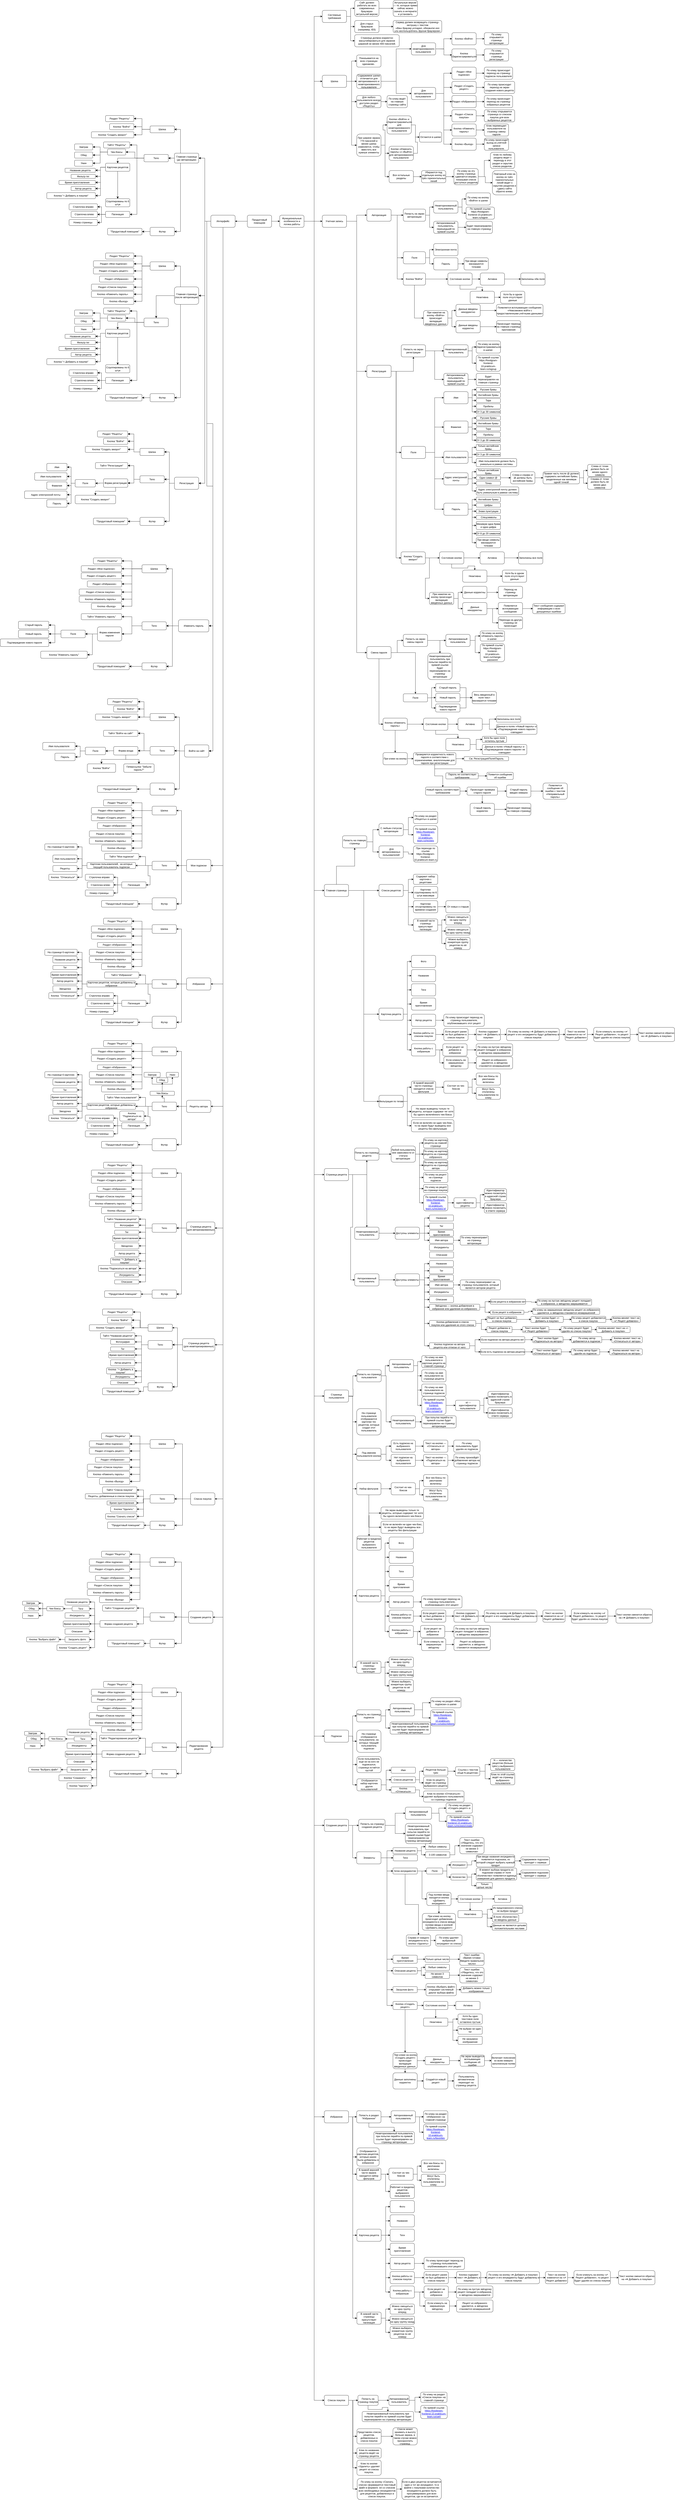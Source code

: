 <mxfile version="20.8.20" type="google"><diagram name="Страница 1" id="CoTe_5vNW-rIKeVAKg8V"><mxGraphModel grid="1" page="1" gridSize="10" guides="1" tooltips="1" connect="1" arrows="1" fold="1" pageScale="1" pageWidth="827" pageHeight="1169" math="0" shadow="0"><root><mxCell id="0"/><mxCell id="1" parent="0"/><mxCell id="MyjJwUqq4w5FOb9YhPnL-2" style="edgeStyle=orthogonalEdgeStyle;rounded=0;orthogonalLoop=1;jettySize=auto;html=1;fontSize=12;" edge="1" parent="1" source="MyjJwUqq4w5FOb9YhPnL-1" target="MyjJwUqq4w5FOb9YhPnL-3"><mxGeometry relative="1" as="geometry"><mxPoint x="230" y="560" as="targetPoint"/></mxGeometry></mxCell><mxCell id="MyjJwUqq4w5FOb9YhPnL-4" style="edgeStyle=orthogonalEdgeStyle;rounded=0;orthogonalLoop=1;jettySize=auto;html=1;fontSize=12;" edge="1" parent="1" source="MyjJwUqq4w5FOb9YhPnL-1" target="MyjJwUqq4w5FOb9YhPnL-5"><mxGeometry relative="1" as="geometry"><mxPoint x="570" y="560" as="targetPoint"/></mxGeometry></mxCell><mxCell id="MyjJwUqq4w5FOb9YhPnL-1" value="Продуктовый помощник" style="rounded=1;whiteSpace=wrap;html=1;fontSize=12;" vertex="1" parent="1"><mxGeometry x="350" y="530" width="120" height="60" as="geometry"/></mxCell><mxCell id="Q4iZqY2hOLFOgfRGJ0PF-1" style="edgeStyle=orthogonalEdgeStyle;rounded=0;orthogonalLoop=1;jettySize=auto;html=1;entryX=1;entryY=0.5;entryDx=0;entryDy=0;fontSize=12;startSize=8;endSize=8;" edge="1" parent="1" source="MyjJwUqq4w5FOb9YhPnL-3" target="GXEg8YzXp4Q9mSpPsLMx-1"><mxGeometry relative="1" as="geometry"/></mxCell><mxCell id="Q4iZqY2hOLFOgfRGJ0PF-49" style="edgeStyle=orthogonalEdgeStyle;rounded=0;orthogonalLoop=1;jettySize=auto;html=1;entryX=1;entryY=0.5;entryDx=0;entryDy=0;fontSize=12;startSize=8;endSize=8;" edge="1" parent="1" source="MyjJwUqq4w5FOb9YhPnL-3" target="Q4iZqY2hOLFOgfRGJ0PF-5"><mxGeometry relative="1" as="geometry"><Array as="points"><mxPoint x="140" y="560"/><mxPoint x="140" y="927"/></Array></mxGeometry></mxCell><mxCell id="Q4iZqY2hOLFOgfRGJ0PF-68" style="edgeStyle=orthogonalEdgeStyle;rounded=0;orthogonalLoop=1;jettySize=auto;html=1;fontSize=12;startSize=8;endSize=8;entryX=1;entryY=0.5;entryDx=0;entryDy=0;" edge="1" parent="1" source="MyjJwUqq4w5FOb9YhPnL-3" target="Q4iZqY2hOLFOgfRGJ0PF-67"><mxGeometry relative="1" as="geometry"/></mxCell><mxCell id="Q4iZqY2hOLFOgfRGJ0PF-181" style="edgeStyle=orthogonalEdgeStyle;rounded=0;orthogonalLoop=1;jettySize=auto;html=1;entryX=1;entryY=0.5;entryDx=0;entryDy=0;fontSize=12;startSize=8;endSize=8;" edge="1" parent="1" source="MyjJwUqq4w5FOb9YhPnL-3" target="Q4iZqY2hOLFOgfRGJ0PF-174"><mxGeometry relative="1" as="geometry"/></mxCell><mxCell id="Q4iZqY2hOLFOgfRGJ0PF-218" style="edgeStyle=orthogonalEdgeStyle;rounded=0;orthogonalLoop=1;jettySize=auto;html=1;entryX=1;entryY=0.5;entryDx=0;entryDy=0;fontSize=12;startSize=8;endSize=8;" edge="1" parent="1" source="MyjJwUqq4w5FOb9YhPnL-3" target="Q4iZqY2hOLFOgfRGJ0PF-185"><mxGeometry relative="1" as="geometry"/></mxCell><mxCell id="NUahkAZx3gIOIguegE8Q-69" style="edgeStyle=orthogonalEdgeStyle;rounded=0;orthogonalLoop=1;jettySize=auto;html=1;entryX=1;entryY=0.5;entryDx=0;entryDy=0;fontSize=12;" edge="1" parent="1" source="MyjJwUqq4w5FOb9YhPnL-3" target="NUahkAZx3gIOIguegE8Q-4"><mxGeometry relative="1" as="geometry"/></mxCell><mxCell id="NUahkAZx3gIOIguegE8Q-187" style="edgeStyle=orthogonalEdgeStyle;rounded=0;orthogonalLoop=1;jettySize=auto;html=1;entryX=1;entryY=0.5;entryDx=0;entryDy=0;fontSize=12;" edge="1" parent="1" source="MyjJwUqq4w5FOb9YhPnL-3" target="NUahkAZx3gIOIguegE8Q-75"><mxGeometry relative="1" as="geometry"/></mxCell><mxCell id="NUahkAZx3gIOIguegE8Q-188" style="edgeStyle=orthogonalEdgeStyle;rounded=0;orthogonalLoop=1;jettySize=auto;html=1;fontSize=12;entryX=1;entryY=0.5;entryDx=0;entryDy=0;" edge="1" parent="1" source="MyjJwUqq4w5FOb9YhPnL-3" target="NUahkAZx3gIOIguegE8Q-127"><mxGeometry relative="1" as="geometry"/></mxCell><mxCell id="NUahkAZx3gIOIguegE8Q-252" style="edgeStyle=orthogonalEdgeStyle;rounded=0;orthogonalLoop=1;jettySize=auto;html=1;entryX=1;entryY=0.5;entryDx=0;entryDy=0;fontSize=12;" edge="1" parent="1" source="MyjJwUqq4w5FOb9YhPnL-3" target="NUahkAZx3gIOIguegE8Q-193"><mxGeometry relative="1" as="geometry"/></mxCell><mxCell id="NUahkAZx3gIOIguegE8Q-478" style="edgeStyle=orthogonalEdgeStyle;rounded=0;orthogonalLoop=1;jettySize=auto;html=1;entryX=1;entryY=0.5;entryDx=0;entryDy=0;fontSize=12;" edge="1" parent="1" source="MyjJwUqq4w5FOb9YhPnL-3" target="NUahkAZx3gIOIguegE8Q-420"><mxGeometry relative="1" as="geometry"/></mxCell><mxCell id="NUahkAZx3gIOIguegE8Q-479" style="edgeStyle=orthogonalEdgeStyle;rounded=0;orthogonalLoop=1;jettySize=auto;html=1;entryX=1;entryY=0.5;entryDx=0;entryDy=0;fontSize=12;" edge="1" parent="1" source="MyjJwUqq4w5FOb9YhPnL-3" target="NUahkAZx3gIOIguegE8Q-256"><mxGeometry relative="1" as="geometry"/></mxCell><mxCell id="NUahkAZx3gIOIguegE8Q-480" style="edgeStyle=orthogonalEdgeStyle;rounded=0;orthogonalLoop=1;jettySize=auto;html=1;entryX=1;entryY=0.5;entryDx=0;entryDy=0;fontSize=12;" edge="1" parent="1" source="MyjJwUqq4w5FOb9YhPnL-3" target="NUahkAZx3gIOIguegE8Q-307"><mxGeometry relative="1" as="geometry"/></mxCell><mxCell id="NUahkAZx3gIOIguegE8Q-481" style="edgeStyle=orthogonalEdgeStyle;rounded=0;orthogonalLoop=1;jettySize=auto;html=1;entryX=1;entryY=0.5;entryDx=0;entryDy=0;fontSize=12;" edge="1" parent="1" source="MyjJwUqq4w5FOb9YhPnL-3" target="NUahkAZx3gIOIguegE8Q-367"><mxGeometry relative="1" as="geometry"/></mxCell><mxCell id="MyjJwUqq4w5FOb9YhPnL-3" value="Интерфейс" style="rounded=1;whiteSpace=wrap;html=1;fontSize=12;" vertex="1" parent="1"><mxGeometry x="170" y="530" width="120" height="60" as="geometry"/></mxCell><mxCell id="MyjJwUqq4w5FOb9YhPnL-11" style="edgeStyle=orthogonalEdgeStyle;rounded=0;orthogonalLoop=1;jettySize=auto;html=1;entryX=0;entryY=0.5;entryDx=0;entryDy=0;fontSize=12;" edge="1" parent="1" source="MyjJwUqq4w5FOb9YhPnL-5" target="MyjJwUqq4w5FOb9YhPnL-8"><mxGeometry relative="1" as="geometry"><Array as="points"><mxPoint x="680" y="560"/><mxPoint x="680" y="-450"/></Array></mxGeometry></mxCell><mxCell id="MyjJwUqq4w5FOb9YhPnL-12" style="edgeStyle=orthogonalEdgeStyle;rounded=0;orthogonalLoop=1;jettySize=auto;html=1;entryX=0;entryY=0.5;entryDx=0;entryDy=0;fontSize=12;" edge="1" parent="1" source="MyjJwUqq4w5FOb9YhPnL-5" target="MyjJwUqq4w5FOb9YhPnL-9"><mxGeometry relative="1" as="geometry"><Array as="points"><mxPoint x="680" y="560"/><mxPoint x="680" y="-130"/></Array></mxGeometry></mxCell><mxCell id="MyjJwUqq4w5FOb9YhPnL-13" style="edgeStyle=orthogonalEdgeStyle;rounded=0;orthogonalLoop=1;jettySize=auto;html=1;entryX=0;entryY=0.5;entryDx=0;entryDy=0;fontSize=12;" edge="1" parent="1" source="MyjJwUqq4w5FOb9YhPnL-5" target="MyjJwUqq4w5FOb9YhPnL-10"><mxGeometry relative="1" as="geometry"/></mxCell><mxCell id="MyjJwUqq4w5FOb9YhPnL-21" style="edgeStyle=orthogonalEdgeStyle;rounded=0;orthogonalLoop=1;jettySize=auto;html=1;entryX=0;entryY=0.5;entryDx=0;entryDy=0;fontSize=12;" edge="1" parent="1" source="MyjJwUqq4w5FOb9YhPnL-5" target="MyjJwUqq4w5FOb9YhPnL-20"><mxGeometry relative="1" as="geometry"/></mxCell><mxCell id="MyjJwUqq4w5FOb9YhPnL-32" style="edgeStyle=orthogonalEdgeStyle;rounded=0;orthogonalLoop=1;jettySize=auto;html=1;entryX=0;entryY=0.5;entryDx=0;entryDy=0;fontSize=12;" edge="1" parent="1" source="MyjJwUqq4w5FOb9YhPnL-5" target="MyjJwUqq4w5FOb9YhPnL-28"><mxGeometry relative="1" as="geometry"/></mxCell><mxCell id="MyjJwUqq4w5FOb9YhPnL-33" style="edgeStyle=orthogonalEdgeStyle;rounded=0;orthogonalLoop=1;jettySize=auto;html=1;entryX=0;entryY=0.5;entryDx=0;entryDy=0;fontSize=12;" edge="1" parent="1" source="MyjJwUqq4w5FOb9YhPnL-5" target="MyjJwUqq4w5FOb9YhPnL-29"><mxGeometry relative="1" as="geometry"/></mxCell><mxCell id="KUaKUOohjNnGThgUJvZN-126" style="edgeStyle=orthogonalEdgeStyle;rounded=0;orthogonalLoop=1;jettySize=auto;html=1;entryX=0;entryY=0.5;entryDx=0;entryDy=0;fontSize=12;" edge="1" parent="1" source="MyjJwUqq4w5FOb9YhPnL-5" target="MyjJwUqq4w5FOb9YhPnL-30"><mxGeometry relative="1" as="geometry"/></mxCell><mxCell id="qh-U8olmzsUraKHquqE2-39" style="edgeStyle=orthogonalEdgeStyle;rounded=0;orthogonalLoop=1;jettySize=auto;html=1;entryX=0;entryY=0.5;entryDx=0;entryDy=0;fontSize=12;" edge="1" parent="1" source="MyjJwUqq4w5FOb9YhPnL-5" target="MyjJwUqq4w5FOb9YhPnL-31"><mxGeometry relative="1" as="geometry"/></mxCell><mxCell id="qh-U8olmzsUraKHquqE2-156" style="edgeStyle=orthogonalEdgeStyle;rounded=0;orthogonalLoop=1;jettySize=auto;html=1;entryX=0;entryY=0.5;entryDx=0;entryDy=0;fontSize=12;" edge="1" parent="1" source="MyjJwUqq4w5FOb9YhPnL-5" target="MyjJwUqq4w5FOb9YhPnL-36"><mxGeometry relative="1" as="geometry"/></mxCell><mxCell id="qh-U8olmzsUraKHquqE2-157" style="edgeStyle=orthogonalEdgeStyle;rounded=0;orthogonalLoop=1;jettySize=auto;html=1;entryX=0;entryY=0.5;entryDx=0;entryDy=0;fontSize=12;" edge="1" parent="1" source="MyjJwUqq4w5FOb9YhPnL-5" target="MyjJwUqq4w5FOb9YhPnL-37"><mxGeometry relative="1" as="geometry"/></mxCell><mxCell id="MyjJwUqq4w5FOb9YhPnL-5" value="Функциональные особенности и логика работы" style="rounded=1;whiteSpace=wrap;html=1;fontSize=12;" vertex="1" parent="1"><mxGeometry x="510" y="530" width="120" height="60" as="geometry"/></mxCell><mxCell id="MyjJwUqq4w5FOb9YhPnL-41" style="edgeStyle=orthogonalEdgeStyle;rounded=0;orthogonalLoop=1;jettySize=auto;html=1;fontSize=12;" edge="1" parent="1" source="MyjJwUqq4w5FOb9YhPnL-8" target="MyjJwUqq4w5FOb9YhPnL-42"><mxGeometry relative="1" as="geometry"><mxPoint x="940" y="-500" as="targetPoint"/></mxGeometry></mxCell><mxCell id="MyjJwUqq4w5FOb9YhPnL-45" style="edgeStyle=orthogonalEdgeStyle;rounded=0;orthogonalLoop=1;jettySize=auto;html=1;fontSize=12;entryX=0;entryY=0.5;entryDx=0;entryDy=0;" edge="1" parent="1" source="MyjJwUqq4w5FOb9YhPnL-8" target="MyjJwUqq4w5FOb9YhPnL-46"><mxGeometry relative="1" as="geometry"><mxPoint x="860" y="-370" as="targetPoint"/></mxGeometry></mxCell><mxCell id="MyjJwUqq4w5FOb9YhPnL-52" style="edgeStyle=orthogonalEdgeStyle;rounded=0;orthogonalLoop=1;jettySize=auto;html=1;entryX=0;entryY=0.5;entryDx=0;entryDy=0;fontSize=12;" edge="1" parent="1" source="MyjJwUqq4w5FOb9YhPnL-8" target="MyjJwUqq4w5FOb9YhPnL-50"><mxGeometry relative="1" as="geometry"/></mxCell><mxCell id="MyjJwUqq4w5FOb9YhPnL-8" value="Системные требования" style="rounded=1;whiteSpace=wrap;html=1;labelBackgroundColor=none;fontSize=12;" vertex="1" parent="1"><mxGeometry x="720" y="-480" width="120" height="60" as="geometry"/></mxCell><mxCell id="MyjJwUqq4w5FOb9YhPnL-53" style="edgeStyle=orthogonalEdgeStyle;rounded=0;orthogonalLoop=1;jettySize=auto;html=1;fontSize=12;entryX=0;entryY=0.5;entryDx=0;entryDy=0;" edge="1" parent="1" source="MyjJwUqq4w5FOb9YhPnL-9" target="MyjJwUqq4w5FOb9YhPnL-54"><mxGeometry relative="1" as="geometry"><mxPoint x="890" y="-190" as="targetPoint"/></mxGeometry></mxCell><mxCell id="MyjJwUqq4w5FOb9YhPnL-55" style="edgeStyle=orthogonalEdgeStyle;rounded=0;orthogonalLoop=1;jettySize=auto;html=1;fontSize=12;" edge="1" parent="1" source="MyjJwUqq4w5FOb9YhPnL-9" target="MyjJwUqq4w5FOb9YhPnL-56"><mxGeometry relative="1" as="geometry"><mxPoint x="920" y="-130" as="targetPoint"/></mxGeometry></mxCell><mxCell id="MyjJwUqq4w5FOb9YhPnL-58" style="edgeStyle=orthogonalEdgeStyle;rounded=0;orthogonalLoop=1;jettySize=auto;html=1;entryX=0;entryY=0.5;entryDx=0;entryDy=0;fontSize=12;" edge="1" parent="1" source="MyjJwUqq4w5FOb9YhPnL-9" target="MyjJwUqq4w5FOb9YhPnL-57"><mxGeometry relative="1" as="geometry"/></mxCell><mxCell id="MyjJwUqq4w5FOb9YhPnL-101" style="edgeStyle=orthogonalEdgeStyle;rounded=0;orthogonalLoop=1;jettySize=auto;html=1;fontSize=12;entryX=0;entryY=0.5;entryDx=0;entryDy=0;" edge="1" parent="1" source="MyjJwUqq4w5FOb9YhPnL-9" target="MyjJwUqq4w5FOb9YhPnL-102"><mxGeometry relative="1" as="geometry"><mxPoint x="860" y="130" as="targetPoint"/></mxGeometry></mxCell><mxCell id="MyjJwUqq4w5FOb9YhPnL-9" value="Шапка" style="rounded=1;whiteSpace=wrap;html=1;labelBackgroundColor=none;fontSize=12;" vertex="1" parent="1"><mxGeometry x="720" y="-160" width="120" height="60" as="geometry"/></mxCell><mxCell id="MyjJwUqq4w5FOb9YhPnL-15" style="edgeStyle=orthogonalEdgeStyle;rounded=0;orthogonalLoop=1;jettySize=auto;html=1;entryX=0;entryY=0.5;entryDx=0;entryDy=0;fontSize=12;" edge="1" parent="1" source="MyjJwUqq4w5FOb9YhPnL-10" target="MyjJwUqq4w5FOb9YhPnL-14"><mxGeometry relative="1" as="geometry"/></mxCell><mxCell id="MyjJwUqq4w5FOb9YhPnL-17" style="edgeStyle=orthogonalEdgeStyle;rounded=0;orthogonalLoop=1;jettySize=auto;html=1;fontSize=12;entryX=0;entryY=0.5;entryDx=0;entryDy=0;" edge="1" parent="1" source="MyjJwUqq4w5FOb9YhPnL-10" target="MyjJwUqq4w5FOb9YhPnL-16"><mxGeometry relative="1" as="geometry"/></mxCell><mxCell id="MyjJwUqq4w5FOb9YhPnL-19" style="edgeStyle=orthogonalEdgeStyle;rounded=0;orthogonalLoop=1;jettySize=auto;html=1;entryX=0;entryY=0.5;entryDx=0;entryDy=0;fontSize=12;" edge="1" parent="1" source="MyjJwUqq4w5FOb9YhPnL-10" target="MyjJwUqq4w5FOb9YhPnL-18"><mxGeometry relative="1" as="geometry"/></mxCell><mxCell id="MyjJwUqq4w5FOb9YhPnL-10" value="Учетная запись" style="rounded=1;whiteSpace=wrap;html=1;labelBackgroundColor=none;fontSize=12;" vertex="1" parent="1"><mxGeometry x="720" y="530" width="120" height="60" as="geometry"/></mxCell><mxCell id="MyjJwUqq4w5FOb9YhPnL-121" style="edgeStyle=orthogonalEdgeStyle;rounded=0;orthogonalLoop=1;jettySize=auto;html=1;fontSize=12;" edge="1" parent="1" source="MyjJwUqq4w5FOb9YhPnL-14" target="MyjJwUqq4w5FOb9YhPnL-122"><mxGeometry relative="1" as="geometry"><mxPoint x="1160" y="460" as="targetPoint"/></mxGeometry></mxCell><mxCell id="MyjJwUqq4w5FOb9YhPnL-137" style="edgeStyle=orthogonalEdgeStyle;rounded=0;orthogonalLoop=1;jettySize=auto;html=1;fontSize=12;entryX=0;entryY=0.5;entryDx=0;entryDy=0;" edge="1" parent="1" source="MyjJwUqq4w5FOb9YhPnL-14" target="MyjJwUqq4w5FOb9YhPnL-138"><mxGeometry relative="1" as="geometry"><mxPoint x="1100" y="680" as="targetPoint"/></mxGeometry></mxCell><mxCell id="MyjJwUqq4w5FOb9YhPnL-146" style="edgeStyle=orthogonalEdgeStyle;rounded=0;orthogonalLoop=1;jettySize=auto;html=1;fontSize=12;entryX=0;entryY=0.5;entryDx=0;entryDy=0;" edge="1" parent="1" source="MyjJwUqq4w5FOb9YhPnL-14" target="MyjJwUqq4w5FOb9YhPnL-147"><mxGeometry relative="1" as="geometry"><mxPoint x="1090" y="870" as="targetPoint"/></mxGeometry></mxCell><mxCell id="MyjJwUqq4w5FOb9YhPnL-14" value="Авторизация" style="rounded=1;whiteSpace=wrap;html=1;labelBackgroundColor=none;fontSize=12;" vertex="1" parent="1"><mxGeometry x="940" y="500" width="120" height="60" as="geometry"/></mxCell><mxCell id="MyjJwUqq4w5FOb9YhPnL-169" style="edgeStyle=orthogonalEdgeStyle;rounded=0;orthogonalLoop=1;jettySize=auto;html=1;fontSize=12;" edge="1" parent="1" source="MyjJwUqq4w5FOb9YhPnL-16" target="MyjJwUqq4w5FOb9YhPnL-170"><mxGeometry relative="1" as="geometry"><mxPoint x="1120" y="1180" as="targetPoint"/></mxGeometry></mxCell><mxCell id="MyjJwUqq4w5FOb9YhPnL-187" style="edgeStyle=orthogonalEdgeStyle;rounded=0;orthogonalLoop=1;jettySize=auto;html=1;fontSize=12;entryX=0;entryY=0.5;entryDx=0;entryDy=0;" edge="1" parent="1" source="MyjJwUqq4w5FOb9YhPnL-16" target="MyjJwUqq4w5FOb9YhPnL-188"><mxGeometry relative="1" as="geometry"><mxPoint x="1130" y="1540" as="targetPoint"/></mxGeometry></mxCell><mxCell id="MyjJwUqq4w5FOb9YhPnL-261" style="edgeStyle=orthogonalEdgeStyle;rounded=0;orthogonalLoop=1;jettySize=auto;html=1;fontSize=12;entryX=0;entryY=0.5;entryDx=0;entryDy=0;" edge="1" parent="1" source="MyjJwUqq4w5FOb9YhPnL-16" target="MyjJwUqq4w5FOb9YhPnL-262"><mxGeometry relative="1" as="geometry"><mxPoint x="1090" y="2191.588" as="targetPoint"/></mxGeometry></mxCell><mxCell id="MyjJwUqq4w5FOb9YhPnL-16" value="Регистрация" style="rounded=1;whiteSpace=wrap;html=1;labelBackgroundColor=none;fontSize=12;" vertex="1" parent="1"><mxGeometry x="940" y="1270" width="120" height="60" as="geometry"/></mxCell><mxCell id="MyjJwUqq4w5FOb9YhPnL-288" style="edgeStyle=orthogonalEdgeStyle;rounded=0;orthogonalLoop=1;jettySize=auto;html=1;fontSize=12;" edge="1" parent="1" source="MyjJwUqq4w5FOb9YhPnL-18" target="MyjJwUqq4w5FOb9YhPnL-289"><mxGeometry relative="1" as="geometry"><mxPoint x="1110" y="2590" as="targetPoint"/></mxGeometry></mxCell><mxCell id="MyjJwUqq4w5FOb9YhPnL-298" style="edgeStyle=orthogonalEdgeStyle;rounded=0;orthogonalLoop=1;jettySize=auto;html=1;fontSize=12;" edge="1" parent="1" source="MyjJwUqq4w5FOb9YhPnL-18" target="MyjJwUqq4w5FOb9YhPnL-299"><mxGeometry relative="1" as="geometry"><mxPoint x="1090" y="2840" as="targetPoint"/></mxGeometry></mxCell><mxCell id="MyjJwUqq4w5FOb9YhPnL-310" style="edgeStyle=orthogonalEdgeStyle;rounded=0;orthogonalLoop=1;jettySize=auto;html=1;fontSize=12;entryX=0;entryY=0.5;entryDx=0;entryDy=0;" edge="1" parent="1" source="MyjJwUqq4w5FOb9YhPnL-18" target="MyjJwUqq4w5FOb9YhPnL-311"><mxGeometry relative="1" as="geometry"><mxPoint x="1090" y="3050" as="targetPoint"/></mxGeometry></mxCell><mxCell id="MyjJwUqq4w5FOb9YhPnL-18" value="Смена пароля" style="rounded=1;whiteSpace=wrap;html=1;labelBackgroundColor=none;fontSize=12;" vertex="1" parent="1"><mxGeometry x="940" y="2657" width="120" height="60" as="geometry"/></mxCell><mxCell id="MyjJwUqq4w5FOb9YhPnL-25" style="edgeStyle=orthogonalEdgeStyle;rounded=0;orthogonalLoop=1;jettySize=auto;html=1;entryX=0;entryY=0.5;entryDx=0;entryDy=0;fontSize=12;" edge="1" parent="1" source="MyjJwUqq4w5FOb9YhPnL-20" target="MyjJwUqq4w5FOb9YhPnL-24"><mxGeometry relative="1" as="geometry"/></mxCell><mxCell id="MyjJwUqq4w5FOb9YhPnL-27" style="edgeStyle=orthogonalEdgeStyle;rounded=0;orthogonalLoop=1;jettySize=auto;html=1;entryX=0;entryY=0.5;entryDx=0;entryDy=0;fontSize=12;" edge="1" parent="1" source="MyjJwUqq4w5FOb9YhPnL-20" target="MyjJwUqq4w5FOb9YhPnL-26"><mxGeometry relative="1" as="geometry"/></mxCell><mxCell id="4H7a6rtJULVWCej5lL5M-2" style="edgeStyle=orthogonalEdgeStyle;rounded=0;orthogonalLoop=1;jettySize=auto;html=1;fontSize=12;" edge="1" parent="1" source="MyjJwUqq4w5FOb9YhPnL-20" target="4H7a6rtJULVWCej5lL5M-1"><mxGeometry relative="1" as="geometry"/></mxCell><mxCell id="4H7a6rtJULVWCej5lL5M-14" style="edgeStyle=orthogonalEdgeStyle;rounded=0;orthogonalLoop=1;jettySize=auto;html=1;entryX=0;entryY=0.5;entryDx=0;entryDy=0;fontSize=12;fontColor=#000000;" edge="1" parent="1" source="MyjJwUqq4w5FOb9YhPnL-20" target="MyjJwUqq4w5FOb9YhPnL-22"><mxGeometry relative="1" as="geometry"/></mxCell><mxCell id="MyjJwUqq4w5FOb9YhPnL-20" value="Главная страница" style="rounded=1;whiteSpace=wrap;html=1;labelBackgroundColor=none;fontSize=12;" vertex="1" parent="1"><mxGeometry x="730" y="3830" width="120" height="60" as="geometry"/></mxCell><mxCell id="4H7a6rtJULVWCej5lL5M-16" style="edgeStyle=orthogonalEdgeStyle;rounded=0;orthogonalLoop=1;jettySize=auto;html=1;fontSize=12;fontColor=#000000;" edge="1" parent="1" source="MyjJwUqq4w5FOb9YhPnL-22" target="4H7a6rtJULVWCej5lL5M-15"><mxGeometry relative="1" as="geometry"/></mxCell><mxCell id="4H7a6rtJULVWCej5lL5M-18" style="edgeStyle=orthogonalEdgeStyle;rounded=0;orthogonalLoop=1;jettySize=auto;html=1;fontSize=12;fontColor=#000000;" edge="1" parent="1" source="MyjJwUqq4w5FOb9YhPnL-22" target="4H7a6rtJULVWCej5lL5M-17"><mxGeometry relative="1" as="geometry"/></mxCell><mxCell id="4H7a6rtJULVWCej5lL5M-20" style="edgeStyle=orthogonalEdgeStyle;rounded=0;orthogonalLoop=1;jettySize=auto;html=1;fontSize=12;fontColor=#000000;entryX=0;entryY=0.5;entryDx=0;entryDy=0;" edge="1" parent="1" source="MyjJwUqq4w5FOb9YhPnL-22" target="4H7a6rtJULVWCej5lL5M-19"><mxGeometry relative="1" as="geometry"/></mxCell><mxCell id="4H7a6rtJULVWCej5lL5M-24" style="edgeStyle=orthogonalEdgeStyle;rounded=0;orthogonalLoop=1;jettySize=auto;html=1;fontSize=12;fontColor=#000000;entryX=0;entryY=0.5;entryDx=0;entryDy=0;" edge="1" parent="1" source="MyjJwUqq4w5FOb9YhPnL-22" target="4H7a6rtJULVWCej5lL5M-23"><mxGeometry relative="1" as="geometry"/></mxCell><mxCell id="MyjJwUqq4w5FOb9YhPnL-22" value="Список рецептов" style="rounded=1;whiteSpace=wrap;html=1;labelBackgroundColor=none;fontSize=12;" vertex="1" parent="1"><mxGeometry x="1000" y="3830" width="120" height="60" as="geometry"/></mxCell><mxCell id="4H7a6rtJULVWCej5lL5M-32" style="edgeStyle=orthogonalEdgeStyle;rounded=0;orthogonalLoop=1;jettySize=auto;html=1;fontSize=12;fontColor=#000000;entryX=0;entryY=0.5;entryDx=0;entryDy=0;" edge="1" parent="1" source="MyjJwUqq4w5FOb9YhPnL-24" target="4H7a6rtJULVWCej5lL5M-31"><mxGeometry relative="1" as="geometry"/></mxCell><mxCell id="4H7a6rtJULVWCej5lL5M-34" style="edgeStyle=orthogonalEdgeStyle;rounded=0;orthogonalLoop=1;jettySize=auto;html=1;fontSize=12;fontColor=#000000;entryX=0;entryY=0.5;entryDx=0;entryDy=0;" edge="1" parent="1" source="MyjJwUqq4w5FOb9YhPnL-24" target="4H7a6rtJULVWCej5lL5M-33"><mxGeometry relative="1" as="geometry"/></mxCell><mxCell id="4H7a6rtJULVWCej5lL5M-36" style="edgeStyle=orthogonalEdgeStyle;rounded=0;orthogonalLoop=1;jettySize=auto;html=1;fontSize=12;fontColor=#000000;entryX=0;entryY=0.5;entryDx=0;entryDy=0;" edge="1" parent="1" source="MyjJwUqq4w5FOb9YhPnL-24" target="4H7a6rtJULVWCej5lL5M-35"><mxGeometry relative="1" as="geometry"/></mxCell><mxCell id="4H7a6rtJULVWCej5lL5M-38" style="edgeStyle=orthogonalEdgeStyle;rounded=0;orthogonalLoop=1;jettySize=auto;html=1;fontSize=12;fontColor=#000000;" edge="1" parent="1" source="MyjJwUqq4w5FOb9YhPnL-24" target="4H7a6rtJULVWCej5lL5M-37"><mxGeometry relative="1" as="geometry"/></mxCell><mxCell id="4H7a6rtJULVWCej5lL5M-40" style="edgeStyle=orthogonalEdgeStyle;rounded=0;orthogonalLoop=1;jettySize=auto;html=1;fontSize=12;fontColor=#000000;" edge="1" parent="1" source="MyjJwUqq4w5FOb9YhPnL-24" target="4H7a6rtJULVWCej5lL5M-39"><mxGeometry relative="1" as="geometry"/></mxCell><mxCell id="4H7a6rtJULVWCej5lL5M-42" style="edgeStyle=orthogonalEdgeStyle;rounded=0;orthogonalLoop=1;jettySize=auto;html=1;fontSize=12;fontColor=#000000;entryX=0;entryY=0.5;entryDx=0;entryDy=0;" edge="1" parent="1" source="MyjJwUqq4w5FOb9YhPnL-24" target="4H7a6rtJULVWCej5lL5M-41"><mxGeometry relative="1" as="geometry"/></mxCell><mxCell id="4H7a6rtJULVWCej5lL5M-44" style="edgeStyle=orthogonalEdgeStyle;rounded=0;orthogonalLoop=1;jettySize=auto;html=1;fontSize=12;fontColor=#000000;entryX=0;entryY=0.5;entryDx=0;entryDy=0;" edge="1" parent="1" source="MyjJwUqq4w5FOb9YhPnL-24" target="4H7a6rtJULVWCej5lL5M-43"><mxGeometry relative="1" as="geometry"/></mxCell><mxCell id="MyjJwUqq4w5FOb9YhPnL-24" value="Карточка рецепта" style="rounded=1;whiteSpace=wrap;html=1;labelBackgroundColor=none;fontSize=12;" vertex="1" parent="1"><mxGeometry x="1000" y="4440" width="120" height="60" as="geometry"/></mxCell><mxCell id="4H7a6rtJULVWCej5lL5M-68" style="edgeStyle=orthogonalEdgeStyle;rounded=0;orthogonalLoop=1;jettySize=auto;html=1;fontSize=12;fontColor=#000000;entryX=0;entryY=0.5;entryDx=0;entryDy=0;" edge="1" parent="1" source="MyjJwUqq4w5FOb9YhPnL-26" target="4H7a6rtJULVWCej5lL5M-67"><mxGeometry relative="1" as="geometry"/></mxCell><mxCell id="4H7a6rtJULVWCej5lL5M-76" style="edgeStyle=orthogonalEdgeStyle;rounded=0;orthogonalLoop=1;jettySize=auto;html=1;fontSize=12;fontColor=#000000;" edge="1" parent="1" source="MyjJwUqq4w5FOb9YhPnL-26" target="4H7a6rtJULVWCej5lL5M-75"><mxGeometry relative="1" as="geometry"/></mxCell><mxCell id="4H7a6rtJULVWCej5lL5M-79" style="edgeStyle=orthogonalEdgeStyle;rounded=0;orthogonalLoop=1;jettySize=auto;html=1;entryX=0;entryY=0.5;entryDx=0;entryDy=0;fontSize=12;fontColor=#000000;" edge="1" parent="1" source="MyjJwUqq4w5FOb9YhPnL-26" target="4H7a6rtJULVWCej5lL5M-77"><mxGeometry relative="1" as="geometry"/></mxCell><mxCell id="MyjJwUqq4w5FOb9YhPnL-26" value="Фильтрация по тегам" style="rounded=1;whiteSpace=wrap;html=1;labelBackgroundColor=none;fontSize=12;" vertex="1" parent="1"><mxGeometry x="1000" y="4870" width="120" height="60" as="geometry"/></mxCell><mxCell id="4H7a6rtJULVWCej5lL5M-81" style="edgeStyle=orthogonalEdgeStyle;rounded=0;orthogonalLoop=1;jettySize=auto;html=1;fontSize=12;fontColor=#000000;entryX=0;entryY=0.5;entryDx=0;entryDy=0;" edge="1" parent="1" target="4H7a6rtJULVWCej5lL5M-80"><mxGeometry relative="1" as="geometry"><mxPoint x="851" y="6354" as="sourcePoint"/></mxGeometry></mxCell><mxCell id="4H7a6rtJULVWCej5lL5M-104" style="edgeStyle=orthogonalEdgeStyle;rounded=0;orthogonalLoop=1;jettySize=auto;html=1;fontSize=12;fontColor=#000000;" edge="1" parent="1" source="MyjJwUqq4w5FOb9YhPnL-28" target="4H7a6rtJULVWCej5lL5M-103"><mxGeometry relative="1" as="geometry"/></mxCell><mxCell id="4H7a6rtJULVWCej5lL5M-127" style="edgeStyle=orthogonalEdgeStyle;rounded=0;orthogonalLoop=1;jettySize=auto;html=1;fontSize=12;fontColor=#000000;" edge="1" parent="1" source="MyjJwUqq4w5FOb9YhPnL-28" target="4H7a6rtJULVWCej5lL5M-126"><mxGeometry relative="1" as="geometry"/></mxCell><mxCell id="4H7a6rtJULVWCej5lL5M-132" style="edgeStyle=orthogonalEdgeStyle;rounded=0;orthogonalLoop=1;jettySize=auto;html=1;entryX=0;entryY=0.5;entryDx=0;entryDy=0;fontSize=12;fontColor=#000000;" edge="1" parent="1" source="MyjJwUqq4w5FOb9YhPnL-28" target="4H7a6rtJULVWCej5lL5M-130"><mxGeometry relative="1" as="geometry"/></mxCell><mxCell id="MyjJwUqq4w5FOb9YhPnL-28" value="Страница рецепта" style="rounded=1;whiteSpace=wrap;html=1;labelBackgroundColor=none;fontSize=12;" vertex="1" parent="1"><mxGeometry x="730" y="5231" width="120" height="60" as="geometry"/></mxCell><mxCell id="KUaKUOohjNnGThgUJvZN-45" style="edgeStyle=orthogonalEdgeStyle;rounded=0;orthogonalLoop=1;jettySize=auto;html=1;entryX=0;entryY=0.5;entryDx=0;entryDy=0;fontSize=12;" edge="1" parent="1" source="MyjJwUqq4w5FOb9YhPnL-29" target="KUaKUOohjNnGThgUJvZN-44"><mxGeometry relative="1" as="geometry"/></mxCell><mxCell id="KUaKUOohjNnGThgUJvZN-47" style="edgeStyle=orthogonalEdgeStyle;rounded=0;orthogonalLoop=1;jettySize=auto;html=1;entryX=0;entryY=0.5;entryDx=0;entryDy=0;fontSize=12;" edge="1" parent="1" source="MyjJwUqq4w5FOb9YhPnL-29" target="KUaKUOohjNnGThgUJvZN-46"><mxGeometry relative="1" as="geometry"/></mxCell><mxCell id="KUaKUOohjNnGThgUJvZN-61" style="edgeStyle=orthogonalEdgeStyle;rounded=0;orthogonalLoop=1;jettySize=auto;html=1;entryX=0;entryY=0.5;entryDx=0;entryDy=0;fontSize=12;" edge="1" parent="1" source="MyjJwUqq4w5FOb9YhPnL-29" target="KUaKUOohjNnGThgUJvZN-60"><mxGeometry relative="1" as="geometry"/></mxCell><mxCell id="KUaKUOohjNnGThgUJvZN-114" style="edgeStyle=orthogonalEdgeStyle;rounded=0;orthogonalLoop=1;jettySize=auto;html=1;entryX=0;entryY=0.5;entryDx=0;entryDy=0;fontSize=12;" edge="1" parent="1" source="MyjJwUqq4w5FOb9YhPnL-29" target="KUaKUOohjNnGThgUJvZN-84"><mxGeometry relative="1" as="geometry"/></mxCell><mxCell id="KUaKUOohjNnGThgUJvZN-125" style="edgeStyle=orthogonalEdgeStyle;rounded=0;orthogonalLoop=1;jettySize=auto;html=1;entryX=0;entryY=0.5;entryDx=0;entryDy=0;fontSize=12;" edge="1" parent="1" source="MyjJwUqq4w5FOb9YhPnL-29" target="KUaKUOohjNnGThgUJvZN-121"><mxGeometry relative="1" as="geometry"/></mxCell><mxCell id="MyjJwUqq4w5FOb9YhPnL-29" value="Страница пользователя" style="rounded=1;whiteSpace=wrap;html=1;labelBackgroundColor=none;fontSize=12;" vertex="1" parent="1"><mxGeometry x="730" y="6323" width="120" height="60" as="geometry"/></mxCell><mxCell id="qh-U8olmzsUraKHquqE2-2" style="edgeStyle=orthogonalEdgeStyle;rounded=0;orthogonalLoop=1;jettySize=auto;html=1;entryX=0;entryY=0.5;entryDx=0;entryDy=0;fontSize=12;" edge="1" parent="1" source="MyjJwUqq4w5FOb9YhPnL-30" target="qh-U8olmzsUraKHquqE2-1"><mxGeometry relative="1" as="geometry"/></mxCell><mxCell id="qh-U8olmzsUraKHquqE2-12" style="edgeStyle=orthogonalEdgeStyle;rounded=0;orthogonalLoop=1;jettySize=auto;html=1;fontSize=12;" edge="1" parent="1" source="MyjJwUqq4w5FOb9YhPnL-30" target="qh-U8olmzsUraKHquqE2-11"><mxGeometry relative="1" as="geometry"/></mxCell><mxCell id="qh-U8olmzsUraKHquqE2-14" style="edgeStyle=orthogonalEdgeStyle;rounded=0;orthogonalLoop=1;jettySize=auto;html=1;entryX=0;entryY=0.5;entryDx=0;entryDy=0;fontSize=12;" edge="1" parent="1" source="MyjJwUqq4w5FOb9YhPnL-30" target="qh-U8olmzsUraKHquqE2-13"><mxGeometry relative="1" as="geometry"/></mxCell><mxCell id="qh-U8olmzsUraKHquqE2-16" style="edgeStyle=orthogonalEdgeStyle;rounded=0;orthogonalLoop=1;jettySize=auto;html=1;entryX=0;entryY=0.5;entryDx=0;entryDy=0;fontSize=12;" edge="1" parent="1" source="MyjJwUqq4w5FOb9YhPnL-30" target="qh-U8olmzsUraKHquqE2-15"><mxGeometry relative="1" as="geometry"/></mxCell><mxCell id="MyjJwUqq4w5FOb9YhPnL-30" value="Подписки" style="rounded=1;whiteSpace=wrap;html=1;labelBackgroundColor=none;fontSize=12;" vertex="1" parent="1"><mxGeometry x="730" y="8000" width="120" height="60" as="geometry"/></mxCell><mxCell id="qh-U8olmzsUraKHquqE2-41" style="edgeStyle=orthogonalEdgeStyle;rounded=0;orthogonalLoop=1;jettySize=auto;html=1;fontSize=12;" edge="1" parent="1" source="MyjJwUqq4w5FOb9YhPnL-31" target="qh-U8olmzsUraKHquqE2-40"><mxGeometry relative="1" as="geometry"/></mxCell><mxCell id="qh-U8olmzsUraKHquqE2-51" style="edgeStyle=orthogonalEdgeStyle;rounded=0;orthogonalLoop=1;jettySize=auto;html=1;entryX=0;entryY=0.5;entryDx=0;entryDy=0;fontSize=12;" edge="1" parent="1" source="MyjJwUqq4w5FOb9YhPnL-31" target="qh-U8olmzsUraKHquqE2-50"><mxGeometry relative="1" as="geometry"/></mxCell><mxCell id="MyjJwUqq4w5FOb9YhPnL-31" value="Создание рецепта" style="rounded=1;whiteSpace=wrap;html=1;labelBackgroundColor=none;fontSize=12;" vertex="1" parent="1"><mxGeometry x="730" y="8440" width="120" height="60" as="geometry"/></mxCell><mxCell id="qh-U8olmzsUraKHquqE2-159" style="edgeStyle=orthogonalEdgeStyle;rounded=0;orthogonalLoop=1;jettySize=auto;html=1;fontSize=12;" edge="1" parent="1" source="MyjJwUqq4w5FOb9YhPnL-36" target="qh-U8olmzsUraKHquqE2-158"><mxGeometry relative="1" as="geometry"/></mxCell><mxCell id="qh-U8olmzsUraKHquqE2-169" style="edgeStyle=orthogonalEdgeStyle;rounded=0;orthogonalLoop=1;jettySize=auto;html=1;entryX=0;entryY=0.5;entryDx=0;entryDy=0;fontSize=12;" edge="1" parent="1" source="MyjJwUqq4w5FOb9YhPnL-36" target="qh-U8olmzsUraKHquqE2-168"><mxGeometry relative="1" as="geometry"/></mxCell><mxCell id="qh-U8olmzsUraKHquqE2-171" style="edgeStyle=orthogonalEdgeStyle;rounded=0;orthogonalLoop=1;jettySize=auto;html=1;entryX=0;entryY=0.5;entryDx=0;entryDy=0;fontSize=12;" edge="1" parent="1" source="MyjJwUqq4w5FOb9YhPnL-36" target="qh-U8olmzsUraKHquqE2-170"><mxGeometry relative="1" as="geometry"/></mxCell><mxCell id="qh-U8olmzsUraKHquqE2-231" style="edgeStyle=orthogonalEdgeStyle;rounded=0;orthogonalLoop=1;jettySize=auto;html=1;entryX=0;entryY=0.5;entryDx=0;entryDy=0;fontSize=12;" edge="1" parent="1" source="MyjJwUqq4w5FOb9YhPnL-36" target="qh-U8olmzsUraKHquqE2-193"><mxGeometry relative="1" as="geometry"/></mxCell><mxCell id="qh-U8olmzsUraKHquqE2-245" style="edgeStyle=orthogonalEdgeStyle;rounded=0;orthogonalLoop=1;jettySize=auto;html=1;entryX=0;entryY=0.5;entryDx=0;entryDy=0;fontSize=12;" edge="1" parent="1" source="MyjJwUqq4w5FOb9YhPnL-36" target="qh-U8olmzsUraKHquqE2-227"><mxGeometry relative="1" as="geometry"/></mxCell><mxCell id="MyjJwUqq4w5FOb9YhPnL-36" value="Избранное" style="rounded=1;whiteSpace=wrap;html=1;labelBackgroundColor=none;fontSize=12;" vertex="1" parent="1"><mxGeometry x="730" y="9877" width="120" height="60" as="geometry"/></mxCell><mxCell id="qh-U8olmzsUraKHquqE2-247" style="edgeStyle=orthogonalEdgeStyle;rounded=0;orthogonalLoop=1;jettySize=auto;html=1;fontSize=12;" edge="1" parent="1" source="MyjJwUqq4w5FOb9YhPnL-37" target="qh-U8olmzsUraKHquqE2-246"><mxGeometry relative="1" as="geometry"/></mxCell><mxCell id="qh-U8olmzsUraKHquqE2-257" style="edgeStyle=orthogonalEdgeStyle;rounded=0;orthogonalLoop=1;jettySize=auto;html=1;entryX=0;entryY=0.5;entryDx=0;entryDy=0;fontSize=12;" edge="1" parent="1" source="MyjJwUqq4w5FOb9YhPnL-37" target="qh-U8olmzsUraKHquqE2-256"><mxGeometry relative="1" as="geometry"/></mxCell><mxCell id="qh-U8olmzsUraKHquqE2-261" style="edgeStyle=orthogonalEdgeStyle;rounded=0;orthogonalLoop=1;jettySize=auto;html=1;entryX=0;entryY=0.5;entryDx=0;entryDy=0;fontSize=12;" edge="1" parent="1" source="MyjJwUqq4w5FOb9YhPnL-37" target="qh-U8olmzsUraKHquqE2-260"><mxGeometry relative="1" as="geometry"/></mxCell><mxCell id="qh-U8olmzsUraKHquqE2-263" style="edgeStyle=orthogonalEdgeStyle;rounded=0;orthogonalLoop=1;jettySize=auto;html=1;entryX=0;entryY=0.5;entryDx=0;entryDy=0;fontSize=12;" edge="1" parent="1" source="MyjJwUqq4w5FOb9YhPnL-37" target="qh-U8olmzsUraKHquqE2-262"><mxGeometry relative="1" as="geometry"/></mxCell><mxCell id="qh-U8olmzsUraKHquqE2-265" style="edgeStyle=orthogonalEdgeStyle;rounded=0;orthogonalLoop=1;jettySize=auto;html=1;entryX=0;entryY=0.5;entryDx=0;entryDy=0;fontSize=12;" edge="1" parent="1" source="MyjJwUqq4w5FOb9YhPnL-37" target="qh-U8olmzsUraKHquqE2-264"><mxGeometry relative="1" as="geometry"/></mxCell><mxCell id="MyjJwUqq4w5FOb9YhPnL-37" value="Список покупок" style="rounded=1;whiteSpace=wrap;html=1;labelBackgroundColor=none;fontSize=12;" vertex="1" parent="1"><mxGeometry x="730" y="11280" width="120" height="50" as="geometry"/></mxCell><mxCell id="MyjJwUqq4w5FOb9YhPnL-43" style="edgeStyle=orthogonalEdgeStyle;rounded=0;orthogonalLoop=1;jettySize=auto;html=1;fontSize=12;" edge="1" parent="1" source="MyjJwUqq4w5FOb9YhPnL-42" target="MyjJwUqq4w5FOb9YhPnL-44"><mxGeometry relative="1" as="geometry"><mxPoint x="1070" y="-490" as="targetPoint"/></mxGeometry></mxCell><mxCell id="MyjJwUqq4w5FOb9YhPnL-42" value="Сайт должен работать во всех современных браузерах актуальной версии" style="rounded=1;whiteSpace=wrap;html=1;labelBackgroundColor=none;fontSize=12;" vertex="1" parent="1"><mxGeometry x="880" y="-530" width="120" height="80" as="geometry"/></mxCell><mxCell id="MyjJwUqq4w5FOb9YhPnL-44" value="Актуальные версии — те, которые прямо сейчас можно скачать в интернете и установить" style="rounded=1;whiteSpace=wrap;html=1;labelBackgroundColor=none;fontSize=12;" vertex="1" parent="1"><mxGeometry x="1070" y="-530" width="120" height="80" as="geometry"/></mxCell><mxCell id="MyjJwUqq4w5FOb9YhPnL-47" style="edgeStyle=orthogonalEdgeStyle;rounded=0;orthogonalLoop=1;jettySize=auto;html=1;fontSize=12;" edge="1" parent="1" source="MyjJwUqq4w5FOb9YhPnL-46" target="MyjJwUqq4w5FOb9YhPnL-48"><mxGeometry relative="1" as="geometry"><mxPoint x="1070" y="-400" as="targetPoint"/></mxGeometry></mxCell><mxCell id="MyjJwUqq4w5FOb9YhPnL-46" value="Для старых браузеров (например, IE6)" style="rounded=1;whiteSpace=wrap;html=1;labelBackgroundColor=none;fontSize=12;" vertex="1" parent="1"><mxGeometry x="880" y="-430" width="120" height="60" as="geometry"/></mxCell><mxCell id="MyjJwUqq4w5FOb9YhPnL-48" value="Сервер должен возвращать страницу-заглушку с текстом&lt;br style=&quot;font-size: 12px;&quot;&gt;«&lt;i style=&quot;font-size: 12px;&quot;&gt;Ваш браузер устарел, обновите его или воспользуйтесь другим браузером&lt;/i&gt;»" style="rounded=1;whiteSpace=wrap;html=1;labelBackgroundColor=none;fontSize=12;" vertex="1" parent="1"><mxGeometry x="1070" y="-430" width="240" height="60" as="geometry"/></mxCell><mxCell id="MyjJwUqq4w5FOb9YhPnL-50" value="Страница должна корректно масштабироваться для экранов шириной не менее 400 пикселей." style="rounded=1;whiteSpace=wrap;html=1;labelBackgroundColor=none;fontSize=12;" vertex="1" parent="1"><mxGeometry x="880" y="-360" width="220" height="60" as="geometry"/></mxCell><mxCell id="MyjJwUqq4w5FOb9YhPnL-54" value="Показывается на всех страницах одинаково.&amp;nbsp;" style="rounded=1;whiteSpace=wrap;html=1;labelBackgroundColor=none;fontSize=12;" vertex="1" parent="1"><mxGeometry x="890" y="-260" width="120" height="60" as="geometry"/></mxCell><mxCell id="MyjJwUqq4w5FOb9YhPnL-61" style="edgeStyle=orthogonalEdgeStyle;rounded=0;orthogonalLoop=1;jettySize=auto;html=1;fontSize=12;entryX=0;entryY=0.5;entryDx=0;entryDy=0;" edge="1" parent="1" source="MyjJwUqq4w5FOb9YhPnL-56" target="MyjJwUqq4w5FOb9YhPnL-62"><mxGeometry relative="1" as="geometry"><mxPoint x="1050" y="-210" as="targetPoint"/></mxGeometry></mxCell><mxCell id="MyjJwUqq4w5FOb9YhPnL-64" style="edgeStyle=orthogonalEdgeStyle;rounded=0;orthogonalLoop=1;jettySize=auto;html=1;fontSize=12;" edge="1" parent="1" source="MyjJwUqq4w5FOb9YhPnL-56" target="MyjJwUqq4w5FOb9YhPnL-63"><mxGeometry relative="1" as="geometry"/></mxCell><mxCell id="MyjJwUqq4w5FOb9YhPnL-56" value="Содержимое шапки отличается для авторизованного и неавторизованного пользователя" style="rounded=1;whiteSpace=wrap;html=1;labelBackgroundColor=none;fontSize=12;" vertex="1" parent="1"><mxGeometry x="890" y="-165" width="120" height="70" as="geometry"/></mxCell><mxCell id="MyjJwUqq4w5FOb9YhPnL-59" style="edgeStyle=orthogonalEdgeStyle;rounded=0;orthogonalLoop=1;jettySize=auto;html=1;fontSize=12;" edge="1" parent="1" source="MyjJwUqq4w5FOb9YhPnL-57" target="MyjJwUqq4w5FOb9YhPnL-60"><mxGeometry relative="1" as="geometry"><mxPoint x="1060" y="-30" as="targetPoint"/></mxGeometry></mxCell><mxCell id="MyjJwUqq4w5FOb9YhPnL-57" value="Для любого пользователя всегда доступен раздел «Рецепты»" style="rounded=1;whiteSpace=wrap;html=1;labelBackgroundColor=none;fontSize=12;" vertex="1" parent="1"><mxGeometry x="890" y="-60" width="120" height="60" as="geometry"/></mxCell><mxCell id="MyjJwUqq4w5FOb9YhPnL-60" value="По клику ведёт на главную страницу сайта" style="rounded=1;whiteSpace=wrap;html=1;labelBackgroundColor=none;fontSize=12;" vertex="1" parent="1"><mxGeometry x="1040" y="-60" width="100" height="60" as="geometry"/></mxCell><mxCell id="MyjJwUqq4w5FOb9YhPnL-67" style="edgeStyle=orthogonalEdgeStyle;rounded=0;orthogonalLoop=1;jettySize=auto;html=1;entryX=0;entryY=0.5;entryDx=0;entryDy=0;fontSize=12;" edge="1" parent="1" target="MyjJwUqq4w5FOb9YhPnL-66"><mxGeometry relative="1" as="geometry"><mxPoint x="1280" y="-290" as="sourcePoint"/></mxGeometry></mxCell><mxCell id="MyjJwUqq4w5FOb9YhPnL-68" style="edgeStyle=orthogonalEdgeStyle;rounded=0;orthogonalLoop=1;jettySize=auto;html=1;entryX=0;entryY=0.5;entryDx=0;entryDy=0;fontSize=12;exitX=1;exitY=0.5;exitDx=0;exitDy=0;" edge="1" parent="1" source="MyjJwUqq4w5FOb9YhPnL-62" target="MyjJwUqq4w5FOb9YhPnL-65"><mxGeometry relative="1" as="geometry"><mxPoint x="1280" y="-290" as="sourcePoint"/></mxGeometry></mxCell><mxCell id="MyjJwUqq4w5FOb9YhPnL-62" value="Для неавторизованного пользователя&amp;nbsp;" style="rounded=1;whiteSpace=wrap;html=1;labelBackgroundColor=none;fontSize=12;" vertex="1" parent="1"><mxGeometry x="1160" y="-320" width="120" height="60" as="geometry"/></mxCell><mxCell id="MyjJwUqq4w5FOb9YhPnL-82" style="edgeStyle=orthogonalEdgeStyle;rounded=0;orthogonalLoop=1;jettySize=auto;html=1;entryX=0;entryY=0.5;entryDx=0;entryDy=0;fontSize=12;" edge="1" parent="1" source="MyjJwUqq4w5FOb9YhPnL-63" target="MyjJwUqq4w5FOb9YhPnL-75"><mxGeometry relative="1" as="geometry"/></mxCell><mxCell id="MyjJwUqq4w5FOb9YhPnL-83" style="edgeStyle=orthogonalEdgeStyle;rounded=0;orthogonalLoop=1;jettySize=auto;html=1;entryX=0;entryY=0.5;entryDx=0;entryDy=0;fontSize=12;" edge="1" parent="1" source="MyjJwUqq4w5FOb9YhPnL-63" target="MyjJwUqq4w5FOb9YhPnL-76"><mxGeometry relative="1" as="geometry"/></mxCell><mxCell id="MyjJwUqq4w5FOb9YhPnL-84" style="edgeStyle=orthogonalEdgeStyle;rounded=0;orthogonalLoop=1;jettySize=auto;html=1;entryX=0;entryY=0.5;entryDx=0;entryDy=0;fontSize=12;" edge="1" parent="1" source="MyjJwUqq4w5FOb9YhPnL-63" target="MyjJwUqq4w5FOb9YhPnL-77"><mxGeometry relative="1" as="geometry"/></mxCell><mxCell id="MyjJwUqq4w5FOb9YhPnL-85" style="edgeStyle=orthogonalEdgeStyle;rounded=0;orthogonalLoop=1;jettySize=auto;html=1;entryX=0;entryY=0.5;entryDx=0;entryDy=0;fontSize=12;" edge="1" parent="1" source="MyjJwUqq4w5FOb9YhPnL-63" target="MyjJwUqq4w5FOb9YhPnL-78"><mxGeometry relative="1" as="geometry"/></mxCell><mxCell id="MyjJwUqq4w5FOb9YhPnL-86" style="edgeStyle=orthogonalEdgeStyle;rounded=0;orthogonalLoop=1;jettySize=auto;html=1;entryX=0;entryY=0.5;entryDx=0;entryDy=0;fontSize=12;" edge="1" parent="1" source="MyjJwUqq4w5FOb9YhPnL-63" target="MyjJwUqq4w5FOb9YhPnL-79"><mxGeometry relative="1" as="geometry"/></mxCell><mxCell id="MyjJwUqq4w5FOb9YhPnL-87" style="edgeStyle=orthogonalEdgeStyle;rounded=0;orthogonalLoop=1;jettySize=auto;html=1;entryX=0;entryY=0.5;entryDx=0;entryDy=0;fontSize=12;" edge="1" parent="1" source="MyjJwUqq4w5FOb9YhPnL-63" target="MyjJwUqq4w5FOb9YhPnL-81"><mxGeometry relative="1" as="geometry"/></mxCell><mxCell id="MyjJwUqq4w5FOb9YhPnL-63" value="Для авторизованного пользователя&amp;nbsp;" style="rounded=1;whiteSpace=wrap;html=1;labelBackgroundColor=none;fontSize=12;" vertex="1" parent="1"><mxGeometry x="1160" y="-100" width="120" height="60" as="geometry"/></mxCell><mxCell id="MyjJwUqq4w5FOb9YhPnL-69" style="edgeStyle=orthogonalEdgeStyle;rounded=0;orthogonalLoop=1;jettySize=auto;html=1;fontSize=12;" edge="1" parent="1" source="MyjJwUqq4w5FOb9YhPnL-65" target="MyjJwUqq4w5FOb9YhPnL-70"><mxGeometry relative="1" as="geometry"><mxPoint x="1540" y="-340" as="targetPoint"/></mxGeometry></mxCell><mxCell id="MyjJwUqq4w5FOb9YhPnL-65" value="Кнопка «Войти»" style="rounded=1;whiteSpace=wrap;html=1;labelBackgroundColor=none;fontSize=12;" vertex="1" parent="1"><mxGeometry x="1360" y="-370" width="120" height="60" as="geometry"/></mxCell><mxCell id="MyjJwUqq4w5FOb9YhPnL-71" style="edgeStyle=orthogonalEdgeStyle;rounded=0;orthogonalLoop=1;jettySize=auto;html=1;fontSize=12;" edge="1" parent="1" source="MyjJwUqq4w5FOb9YhPnL-66" target="MyjJwUqq4w5FOb9YhPnL-74"><mxGeometry relative="1" as="geometry"><mxPoint x="1560" y="-260" as="targetPoint"/></mxGeometry></mxCell><mxCell id="MyjJwUqq4w5FOb9YhPnL-66" value="Кнопка «Зарегистрироваться»" style="rounded=1;whiteSpace=wrap;html=1;labelBackgroundColor=none;fontSize=12;" vertex="1" parent="1"><mxGeometry x="1360" y="-290" width="120" height="60" as="geometry"/></mxCell><mxCell id="MyjJwUqq4w5FOb9YhPnL-70" value="По клику открывается страница авторизации" style="rounded=1;whiteSpace=wrap;html=1;labelBackgroundColor=none;fontSize=12;" vertex="1" parent="1"><mxGeometry x="1520" y="-370" width="120" height="60" as="geometry"/></mxCell><mxCell id="MyjJwUqq4w5FOb9YhPnL-74" value="По клику открывается страница регистрации" style="rounded=1;whiteSpace=wrap;html=1;labelBackgroundColor=none;fontSize=12;" vertex="1" parent="1"><mxGeometry x="1520" y="-290" width="120" height="60" as="geometry"/></mxCell><mxCell id="MyjJwUqq4w5FOb9YhPnL-88" style="edgeStyle=orthogonalEdgeStyle;rounded=0;orthogonalLoop=1;jettySize=auto;html=1;fontSize=12;" edge="1" parent="1" source="MyjJwUqq4w5FOb9YhPnL-75" target="MyjJwUqq4w5FOb9YhPnL-89"><mxGeometry relative="1" as="geometry"><mxPoint x="1540" y="-170" as="targetPoint"/></mxGeometry></mxCell><mxCell id="MyjJwUqq4w5FOb9YhPnL-75" value="Раздел «Мои подписки»" style="rounded=1;whiteSpace=wrap;html=1;labelBackgroundColor=none;fontSize=12;" vertex="1" parent="1"><mxGeometry x="1360" y="-200" width="120" height="60" as="geometry"/></mxCell><mxCell id="MyjJwUqq4w5FOb9YhPnL-96" style="edgeStyle=orthogonalEdgeStyle;rounded=0;orthogonalLoop=1;jettySize=auto;html=1;entryX=0;entryY=0.5;entryDx=0;entryDy=0;fontSize=12;" edge="1" parent="1" source="MyjJwUqq4w5FOb9YhPnL-76" target="MyjJwUqq4w5FOb9YhPnL-91"><mxGeometry relative="1" as="geometry"/></mxCell><mxCell id="MyjJwUqq4w5FOb9YhPnL-76" value="Раздел «Создать рецепт»" style="rounded=1;whiteSpace=wrap;html=1;labelBackgroundColor=none;fontSize=12;" vertex="1" parent="1"><mxGeometry x="1360" y="-130" width="120" height="60" as="geometry"/></mxCell><mxCell id="MyjJwUqq4w5FOb9YhPnL-97" style="edgeStyle=orthogonalEdgeStyle;rounded=0;orthogonalLoop=1;jettySize=auto;html=1;entryX=0;entryY=0.5;entryDx=0;entryDy=0;fontSize=12;" edge="1" parent="1" source="MyjJwUqq4w5FOb9YhPnL-77" target="MyjJwUqq4w5FOb9YhPnL-92"><mxGeometry relative="1" as="geometry"/></mxCell><mxCell id="MyjJwUqq4w5FOb9YhPnL-77" value="Раздел «Избранное»" style="rounded=1;whiteSpace=wrap;html=1;labelBackgroundColor=none;fontSize=12;" vertex="1" parent="1"><mxGeometry x="1360" y="-60" width="120" height="60" as="geometry"/></mxCell><mxCell id="MyjJwUqq4w5FOb9YhPnL-98" style="edgeStyle=orthogonalEdgeStyle;rounded=0;orthogonalLoop=1;jettySize=auto;html=1;entryX=0;entryY=0.5;entryDx=0;entryDy=0;fontSize=12;" edge="1" parent="1" source="MyjJwUqq4w5FOb9YhPnL-78" target="MyjJwUqq4w5FOb9YhPnL-93"><mxGeometry relative="1" as="geometry"/></mxCell><mxCell id="MyjJwUqq4w5FOb9YhPnL-78" value="Раздел «Список покупок»" style="rounded=1;whiteSpace=wrap;html=1;labelBackgroundColor=none;fontSize=12;" vertex="1" parent="1"><mxGeometry x="1360" y="10" width="120" height="60" as="geometry"/></mxCell><mxCell id="MyjJwUqq4w5FOb9YhPnL-99" style="edgeStyle=orthogonalEdgeStyle;rounded=0;orthogonalLoop=1;jettySize=auto;html=1;entryX=0;entryY=0.5;entryDx=0;entryDy=0;fontSize=12;" edge="1" parent="1" source="MyjJwUqq4w5FOb9YhPnL-79" target="MyjJwUqq4w5FOb9YhPnL-94"><mxGeometry relative="1" as="geometry"/></mxCell><mxCell id="MyjJwUqq4w5FOb9YhPnL-79" value="Кнопка «Изменить пароль»" style="rounded=1;whiteSpace=wrap;html=1;labelBackgroundColor=none;fontSize=12;" vertex="1" parent="1"><mxGeometry x="1360" y="80" width="120" height="60" as="geometry"/></mxCell><mxCell id="MyjJwUqq4w5FOb9YhPnL-100" style="edgeStyle=orthogonalEdgeStyle;rounded=0;orthogonalLoop=1;jettySize=auto;html=1;entryX=0;entryY=0.5;entryDx=0;entryDy=0;fontSize=12;" edge="1" parent="1" source="MyjJwUqq4w5FOb9YhPnL-81" target="MyjJwUqq4w5FOb9YhPnL-95"><mxGeometry relative="1" as="geometry"/></mxCell><mxCell id="MyjJwUqq4w5FOb9YhPnL-81" value="Кнопка «Выход»" style="rounded=1;whiteSpace=wrap;html=1;labelBackgroundColor=none;fontSize=12;" vertex="1" parent="1"><mxGeometry x="1360" y="150" width="120" height="60" as="geometry"/></mxCell><mxCell id="MyjJwUqq4w5FOb9YhPnL-89" value="По клику происходит переход на страницу подписок пользователя" style="rounded=1;whiteSpace=wrap;html=1;labelBackgroundColor=none;fontSize=12;" vertex="1" parent="1"><mxGeometry x="1520" y="-200" width="140" height="60" as="geometry"/></mxCell><mxCell id="MyjJwUqq4w5FOb9YhPnL-91" value="По клику происходит переход на экран создания нового рецепта" style="rounded=1;whiteSpace=wrap;html=1;labelBackgroundColor=none;fontSize=12;" vertex="1" parent="1"><mxGeometry x="1520" y="-130" width="150" height="60" as="geometry"/></mxCell><mxCell id="MyjJwUqq4w5FOb9YhPnL-92" value="По клику происходит переход на страницу избранных рецептов" style="rounded=1;whiteSpace=wrap;html=1;labelBackgroundColor=none;fontSize=12;" vertex="1" parent="1"><mxGeometry x="1520" y="-60" width="140" height="60" as="geometry"/></mxCell><mxCell id="MyjJwUqq4w5FOb9YhPnL-93" value="По клику открывается страница со списком покупок для всех выбранных рецептов" style="rounded=1;whiteSpace=wrap;html=1;labelBackgroundColor=none;fontSize=12;" vertex="1" parent="1"><mxGeometry x="1520" y="10" width="150" height="60" as="geometry"/></mxCell><mxCell id="MyjJwUqq4w5FOb9YhPnL-94" value="Клик перемещает пользователя на страницу смены пароля" style="rounded=1;whiteSpace=wrap;html=1;labelBackgroundColor=none;fontSize=12;" vertex="1" parent="1"><mxGeometry x="1520" y="80" width="120" height="60" as="geometry"/></mxCell><mxCell id="MyjJwUqq4w5FOb9YhPnL-95" value="По клику происходит выход из учётной записи пользователя." style="rounded=1;whiteSpace=wrap;html=1;labelBackgroundColor=none;fontSize=12;" vertex="1" parent="1"><mxGeometry x="1520" y="150" width="120" height="60" as="geometry"/></mxCell><mxCell id="MyjJwUqq4w5FOb9YhPnL-103" style="edgeStyle=orthogonalEdgeStyle;rounded=0;orthogonalLoop=1;jettySize=auto;html=1;fontSize=12;entryX=0;entryY=0.5;entryDx=0;entryDy=0;" edge="1" parent="1" source="MyjJwUqq4w5FOb9YhPnL-102" target="MyjJwUqq4w5FOb9YhPnL-104"><mxGeometry relative="1" as="geometry"><mxPoint x="1060" y="185" as="targetPoint"/></mxGeometry></mxCell><mxCell id="MyjJwUqq4w5FOb9YhPnL-109" style="edgeStyle=orthogonalEdgeStyle;rounded=0;orthogonalLoop=1;jettySize=auto;html=1;fontSize=12;" edge="1" parent="1" source="MyjJwUqq4w5FOb9YhPnL-102" target="MyjJwUqq4w5FOb9YhPnL-105"><mxGeometry relative="1" as="geometry"/></mxCell><mxCell id="MyjJwUqq4w5FOb9YhPnL-110" style="edgeStyle=orthogonalEdgeStyle;rounded=0;orthogonalLoop=1;jettySize=auto;html=1;fontSize=12;entryX=0;entryY=0.5;entryDx=0;entryDy=0;" edge="1" parent="1" source="MyjJwUqq4w5FOb9YhPnL-102" target="MyjJwUqq4w5FOb9YhPnL-111"><mxGeometry relative="1" as="geometry"><mxPoint x="1030" y="330" as="targetPoint"/></mxGeometry></mxCell><mxCell id="MyjJwUqq4w5FOb9YhPnL-102" value="При ширине экрана 770 пикселей и менее шапка изменяется, чтобы вместить все нужные элементы" style="rounded=1;whiteSpace=wrap;html=1;labelBackgroundColor=none;fontSize=12;" vertex="1" parent="1"><mxGeometry x="890" y="130" width="120" height="110" as="geometry"/></mxCell><mxCell id="MyjJwUqq4w5FOb9YhPnL-107" style="edgeStyle=orthogonalEdgeStyle;rounded=0;orthogonalLoop=1;jettySize=auto;html=1;entryX=0;entryY=0.5;entryDx=0;entryDy=0;fontSize=12;" edge="1" parent="1" source="MyjJwUqq4w5FOb9YhPnL-104" target="MyjJwUqq4w5FOb9YhPnL-106"><mxGeometry relative="1" as="geometry"/></mxCell><mxCell id="MyjJwUqq4w5FOb9YhPnL-104" value="Кнопки «Войти» и «Зарегистрироваться» для неавторизованного пользователя" style="rounded=1;whiteSpace=wrap;html=1;labelBackgroundColor=none;fontSize=12;" vertex="1" parent="1"><mxGeometry x="1040" y="40" width="120" height="90" as="geometry"/></mxCell><mxCell id="MyjJwUqq4w5FOb9YhPnL-108" style="edgeStyle=orthogonalEdgeStyle;rounded=0;orthogonalLoop=1;jettySize=auto;html=1;entryX=0;entryY=0.5;entryDx=0;entryDy=0;fontSize=12;" edge="1" parent="1" source="MyjJwUqq4w5FOb9YhPnL-105" target="MyjJwUqq4w5FOb9YhPnL-106"><mxGeometry relative="1" as="geometry"/></mxCell><mxCell id="MyjJwUqq4w5FOb9YhPnL-105" value="Кнопки «Изменить пароль» и «Выйти» для авторизованного пользователя&amp;nbsp;" style="rounded=1;whiteSpace=wrap;html=1;labelBackgroundColor=none;fontSize=12;" vertex="1" parent="1"><mxGeometry x="1050" y="190" width="120" height="70" as="geometry"/></mxCell><mxCell id="MyjJwUqq4w5FOb9YhPnL-106" value="Остаются в шапке" style="rounded=1;whiteSpace=wrap;html=1;labelBackgroundColor=none;fontSize=12;" vertex="1" parent="1"><mxGeometry x="1200" y="120" width="110" height="50" as="geometry"/></mxCell><mxCell id="MyjJwUqq4w5FOb9YhPnL-112" style="edgeStyle=orthogonalEdgeStyle;rounded=0;orthogonalLoop=1;jettySize=auto;html=1;fontSize=12;" edge="1" parent="1" source="MyjJwUqq4w5FOb9YhPnL-111" target="MyjJwUqq4w5FOb9YhPnL-113"><mxGeometry relative="1" as="geometry"><mxPoint x="1210" y="340" as="targetPoint"/></mxGeometry></mxCell><mxCell id="MyjJwUqq4w5FOb9YhPnL-111" value="Все остальные разделы" style="rounded=1;whiteSpace=wrap;html=1;labelBackgroundColor=none;fontSize=12;" vertex="1" parent="1"><mxGeometry x="1050" y="310" width="120" height="60" as="geometry"/></mxCell><mxCell id="MyjJwUqq4w5FOb9YhPnL-115" style="edgeStyle=orthogonalEdgeStyle;rounded=0;orthogonalLoop=1;jettySize=auto;html=1;fontSize=12;" edge="1" parent="1" source="MyjJwUqq4w5FOb9YhPnL-113" target="MyjJwUqq4w5FOb9YhPnL-116"><mxGeometry relative="1" as="geometry"><mxPoint x="1400" y="340" as="targetPoint"/></mxGeometry></mxCell><mxCell id="MyjJwUqq4w5FOb9YhPnL-113" value="Убираются под отдельную кнопку из трёх горизонтальных линий" style="rounded=1;whiteSpace=wrap;html=1;labelBackgroundColor=none;fontSize=12;" vertex="1" parent="1"><mxGeometry x="1210" y="310" width="120" height="60" as="geometry"/></mxCell><mxCell id="MyjJwUqq4w5FOb9YhPnL-117" style="edgeStyle=orthogonalEdgeStyle;rounded=0;orthogonalLoop=1;jettySize=auto;html=1;fontSize=12;" edge="1" parent="1" source="MyjJwUqq4w5FOb9YhPnL-116" target="MyjJwUqq4w5FOb9YhPnL-118"><mxGeometry relative="1" as="geometry"><mxPoint x="1550" y="380" as="targetPoint"/></mxGeometry></mxCell><mxCell id="MyjJwUqq4w5FOb9YhPnL-120" style="edgeStyle=orthogonalEdgeStyle;rounded=0;orthogonalLoop=1;jettySize=auto;html=1;entryX=0;entryY=0.5;entryDx=0;entryDy=0;fontSize=12;" edge="1" parent="1" source="MyjJwUqq4w5FOb9YhPnL-116" target="MyjJwUqq4w5FOb9YhPnL-119"><mxGeometry relative="1" as="geometry"/></mxCell><mxCell id="MyjJwUqq4w5FOb9YhPnL-116" value="По клику на эту кнопку страница сдвигается вправо, показывая список доступных разделов" style="rounded=1;whiteSpace=wrap;html=1;labelBackgroundColor=none;fontSize=12;" vertex="1" parent="1"><mxGeometry x="1370" y="300" width="120" height="80" as="geometry"/></mxCell><mxCell id="MyjJwUqq4w5FOb9YhPnL-118" value="Повторный клик на кнопку из трёх горизонтальных линий ведёт к скрытию разделов и сдвигу сайта обратно влево." style="rounded=1;whiteSpace=wrap;html=1;labelBackgroundColor=none;fontSize=12;" vertex="1" parent="1"><mxGeometry x="1560" y="310" width="120" height="120" as="geometry"/></mxCell><mxCell id="MyjJwUqq4w5FOb9YhPnL-119" value="Клик по любому разделу ведет к переходу в этот раздел и скрытию списка разделов." style="rounded=1;whiteSpace=wrap;html=1;labelBackgroundColor=none;fontSize=12;" vertex="1" parent="1"><mxGeometry x="1550" y="220" width="120" height="80" as="geometry"/></mxCell><mxCell id="MyjJwUqq4w5FOb9YhPnL-123" style="edgeStyle=orthogonalEdgeStyle;rounded=0;orthogonalLoop=1;jettySize=auto;html=1;fontSize=12;" edge="1" parent="1" source="MyjJwUqq4w5FOb9YhPnL-122" target="MyjJwUqq4w5FOb9YhPnL-126"><mxGeometry relative="1" as="geometry"><mxPoint x="1300" y="470" as="targetPoint"/></mxGeometry></mxCell><mxCell id="MyjJwUqq4w5FOb9YhPnL-127" style="edgeStyle=orthogonalEdgeStyle;rounded=0;orthogonalLoop=1;jettySize=auto;html=1;fontSize=12;entryX=0;entryY=0.5;entryDx=0;entryDy=0;" edge="1" parent="1" source="MyjJwUqq4w5FOb9YhPnL-122" target="MyjJwUqq4w5FOb9YhPnL-128"><mxGeometry relative="1" as="geometry"><mxPoint x="1260" y="610" as="targetPoint"/></mxGeometry></mxCell><mxCell id="MyjJwUqq4w5FOb9YhPnL-122" value="Попасть на экран авторизации" style="rounded=1;whiteSpace=wrap;html=1;labelBackgroundColor=none;fontSize=12;" vertex="1" parent="1"><mxGeometry x="1120" y="500" width="110" height="60" as="geometry"/></mxCell><mxCell id="MyjJwUqq4w5FOb9YhPnL-131" style="edgeStyle=orthogonalEdgeStyle;rounded=0;orthogonalLoop=1;jettySize=auto;html=1;fontSize=12;" edge="1" parent="1" source="MyjJwUqq4w5FOb9YhPnL-126" target="MyjJwUqq4w5FOb9YhPnL-129"><mxGeometry relative="1" as="geometry"/></mxCell><mxCell id="MyjJwUqq4w5FOb9YhPnL-132" style="edgeStyle=orthogonalEdgeStyle;rounded=0;orthogonalLoop=1;jettySize=auto;html=1;entryX=0;entryY=0.5;entryDx=0;entryDy=0;fontSize=12;" edge="1" parent="1" source="MyjJwUqq4w5FOb9YhPnL-126" target="MyjJwUqq4w5FOb9YhPnL-130"><mxGeometry relative="1" as="geometry"/></mxCell><mxCell id="MyjJwUqq4w5FOb9YhPnL-126" value="Неавторизованный пользователь" style="rounded=1;whiteSpace=wrap;html=1;labelBackgroundColor=none;fontSize=12;" vertex="1" parent="1"><mxGeometry x="1270" y="460" width="120" height="60" as="geometry"/></mxCell><mxCell id="MyjJwUqq4w5FOb9YhPnL-135" style="edgeStyle=orthogonalEdgeStyle;rounded=0;orthogonalLoop=1;jettySize=auto;html=1;fontSize=12;" edge="1" parent="1" source="MyjJwUqq4w5FOb9YhPnL-128" target="MyjJwUqq4w5FOb9YhPnL-136"><mxGeometry relative="1" as="geometry"><mxPoint x="1420" y="590" as="targetPoint"/></mxGeometry></mxCell><mxCell id="MyjJwUqq4w5FOb9YhPnL-128" value="Авторизованный пользователь, перешедший по прямой ссылке" style="rounded=1;whiteSpace=wrap;html=1;labelBackgroundColor=none;fontSize=12;" vertex="1" parent="1"><mxGeometry x="1270" y="560" width="120" height="60" as="geometry"/></mxCell><mxCell id="MyjJwUqq4w5FOb9YhPnL-129" value="По клику на кнопку «Войти» в шапке" style="rounded=1;whiteSpace=wrap;html=1;labelBackgroundColor=none;fontSize=12;" vertex="1" parent="1"><mxGeometry x="1430" y="420" width="120" height="60" as="geometry"/></mxCell><mxCell id="MyjJwUqq4w5FOb9YhPnL-130" value="По прямой ссылке&lt;br style=&quot;font-size: 12px;&quot;&gt;https://foodgram-frontend-10.prakticum-team.ru/signin" style="rounded=1;whiteSpace=wrap;html=1;labelBackgroundColor=none;fontSize=12;" vertex="1" parent="1"><mxGeometry x="1430" y="490" width="140" height="60" as="geometry"/></mxCell><mxCell id="MyjJwUqq4w5FOb9YhPnL-136" value="Будет перенаправлен на главную страницу" style="rounded=1;whiteSpace=wrap;html=1;labelBackgroundColor=none;fontSize=12;" vertex="1" parent="1"><mxGeometry x="1430" y="560" width="130" height="60" as="geometry"/></mxCell><mxCell id="MyjJwUqq4w5FOb9YhPnL-139" style="edgeStyle=orthogonalEdgeStyle;rounded=0;orthogonalLoop=1;jettySize=auto;html=1;fontSize=12;" edge="1" parent="1" source="MyjJwUqq4w5FOb9YhPnL-138" target="MyjJwUqq4w5FOb9YhPnL-140"><mxGeometry relative="1" as="geometry"><mxPoint x="1270" y="680" as="targetPoint"/></mxGeometry></mxCell><mxCell id="MyjJwUqq4w5FOb9YhPnL-141" style="edgeStyle=orthogonalEdgeStyle;rounded=0;orthogonalLoop=1;jettySize=auto;html=1;fontSize=12;" edge="1" parent="1" source="MyjJwUqq4w5FOb9YhPnL-138" target="MyjJwUqq4w5FOb9YhPnL-143"><mxGeometry relative="1" as="geometry"><mxPoint x="1250" y="830" as="targetPoint"/></mxGeometry></mxCell><mxCell id="MyjJwUqq4w5FOb9YhPnL-138" value="Поля" style="rounded=1;whiteSpace=wrap;html=1;labelBackgroundColor=none;fontSize=12;" vertex="1" parent="1"><mxGeometry x="1120" y="710" width="110" height="60" as="geometry"/></mxCell><mxCell id="MyjJwUqq4w5FOb9YhPnL-140" value="Электронная почта" style="rounded=1;whiteSpace=wrap;html=1;labelBackgroundColor=none;fontSize=12;" vertex="1" parent="1"><mxGeometry x="1270" y="670" width="120" height="60" as="geometry"/></mxCell><mxCell id="MyjJwUqq4w5FOb9YhPnL-144" style="edgeStyle=orthogonalEdgeStyle;rounded=0;orthogonalLoop=1;jettySize=auto;html=1;fontSize=12;" edge="1" parent="1" source="MyjJwUqq4w5FOb9YhPnL-143" target="MyjJwUqq4w5FOb9YhPnL-145"><mxGeometry relative="1" as="geometry"><mxPoint x="1470" y="790" as="targetPoint"/></mxGeometry></mxCell><mxCell id="MyjJwUqq4w5FOb9YhPnL-143" value="Пароль" style="rounded=1;whiteSpace=wrap;html=1;labelBackgroundColor=none;fontSize=12;" vertex="1" parent="1"><mxGeometry x="1270" y="740" width="120" height="60" as="geometry"/></mxCell><mxCell id="MyjJwUqq4w5FOb9YhPnL-145" value="При вводе символы маскируются точками" style="rounded=1;whiteSpace=wrap;html=1;labelBackgroundColor=none;fontSize=12;" vertex="1" parent="1"><mxGeometry x="1420" y="740" width="120" height="60" as="geometry"/></mxCell><mxCell id="MyjJwUqq4w5FOb9YhPnL-148" style="edgeStyle=orthogonalEdgeStyle;rounded=0;orthogonalLoop=1;jettySize=auto;html=1;fontSize=12;entryX=0;entryY=0.5;entryDx=0;entryDy=0;" edge="1" parent="1" source="MyjJwUqq4w5FOb9YhPnL-147" target="MyjJwUqq4w5FOb9YhPnL-149"><mxGeometry relative="1" as="geometry"><mxPoint x="1330" y="845" as="targetPoint"/></mxGeometry></mxCell><mxCell id="MyjJwUqq4w5FOb9YhPnL-150" style="edgeStyle=orthogonalEdgeStyle;rounded=0;orthogonalLoop=1;jettySize=auto;html=1;fontSize=12;" edge="1" parent="1" source="MyjJwUqq4w5FOb9YhPnL-147" target="MyjJwUqq4w5FOb9YhPnL-151"><mxGeometry relative="1" as="geometry"><mxPoint x="1320" y="845" as="targetPoint"/></mxGeometry></mxCell><mxCell id="MyjJwUqq4w5FOb9YhPnL-147" value="Кнопка &quot;Войти&quot;" style="rounded=1;whiteSpace=wrap;html=1;labelBackgroundColor=none;fontSize=12;" vertex="1" parent="1"><mxGeometry x="1120" y="815" width="110" height="60" as="geometry"/></mxCell><mxCell id="MyjJwUqq4w5FOb9YhPnL-160" style="edgeStyle=orthogonalEdgeStyle;rounded=0;orthogonalLoop=1;jettySize=auto;html=1;fontSize=12;" edge="1" parent="1" source="MyjJwUqq4w5FOb9YhPnL-149" target="MyjJwUqq4w5FOb9YhPnL-161"><mxGeometry relative="1" as="geometry"><mxPoint x="1430" y="1000" as="targetPoint"/></mxGeometry></mxCell><mxCell id="MyjJwUqq4w5FOb9YhPnL-163" style="edgeStyle=orthogonalEdgeStyle;rounded=0;orthogonalLoop=1;jettySize=auto;html=1;entryX=0;entryY=0.5;entryDx=0;entryDy=0;fontSize=12;" edge="1" parent="1" source="MyjJwUqq4w5FOb9YhPnL-149" target="MyjJwUqq4w5FOb9YhPnL-162"><mxGeometry relative="1" as="geometry"/></mxCell><mxCell id="MyjJwUqq4w5FOb9YhPnL-149" value="&amp;nbsp;При нажатии на кнопку «Войти» происходит валидация введённых данных" style="rounded=1;whiteSpace=wrap;html=1;labelBackgroundColor=none;fontSize=12;" vertex="1" parent="1"><mxGeometry x="1220" y="1000" width="120" height="75" as="geometry"/></mxCell><mxCell id="MyjJwUqq4w5FOb9YhPnL-152" style="edgeStyle=orthogonalEdgeStyle;rounded=0;orthogonalLoop=1;jettySize=auto;html=1;fontSize=12;" edge="1" parent="1" source="MyjJwUqq4w5FOb9YhPnL-151" target="MyjJwUqq4w5FOb9YhPnL-153"><mxGeometry relative="1" as="geometry"><mxPoint x="1550" y="845" as="targetPoint"/></mxGeometry></mxCell><mxCell id="MyjJwUqq4w5FOb9YhPnL-154" style="edgeStyle=orthogonalEdgeStyle;rounded=0;orthogonalLoop=1;jettySize=auto;html=1;fontSize=12;" edge="1" parent="1" source="MyjJwUqq4w5FOb9YhPnL-151" target="MyjJwUqq4w5FOb9YhPnL-155"><mxGeometry relative="1" as="geometry"><mxPoint x="1400" y="950" as="targetPoint"/></mxGeometry></mxCell><mxCell id="MyjJwUqq4w5FOb9YhPnL-151" value="Состояние кнопки" style="rounded=1;whiteSpace=wrap;html=1;labelBackgroundColor=none;fontSize=12;" vertex="1" parent="1"><mxGeometry x="1340" y="815" width="120" height="60" as="geometry"/></mxCell><mxCell id="MyjJwUqq4w5FOb9YhPnL-156" style="edgeStyle=orthogonalEdgeStyle;rounded=0;orthogonalLoop=1;jettySize=auto;html=1;fontSize=12;" edge="1" parent="1" source="MyjJwUqq4w5FOb9YhPnL-153" target="MyjJwUqq4w5FOb9YhPnL-157"><mxGeometry relative="1" as="geometry"><mxPoint x="1690" y="845" as="targetPoint"/></mxGeometry></mxCell><mxCell id="MyjJwUqq4w5FOb9YhPnL-153" value="Активна" style="rounded=1;whiteSpace=wrap;html=1;labelBackgroundColor=none;fontSize=12;" vertex="1" parent="1"><mxGeometry x="1500" y="815" width="120" height="60" as="geometry"/></mxCell><mxCell id="MyjJwUqq4w5FOb9YhPnL-158" style="edgeStyle=orthogonalEdgeStyle;rounded=0;orthogonalLoop=1;jettySize=auto;html=1;fontSize=12;" edge="1" parent="1" source="MyjJwUqq4w5FOb9YhPnL-155" target="MyjJwUqq4w5FOb9YhPnL-159"><mxGeometry relative="1" as="geometry"><mxPoint x="1660" y="950" as="targetPoint"/></mxGeometry></mxCell><mxCell id="MyjJwUqq4w5FOb9YhPnL-155" value="Неактивна" style="rounded=1;whiteSpace=wrap;html=1;labelBackgroundColor=none;fontSize=12;" vertex="1" parent="1"><mxGeometry x="1450" y="905" width="120" height="60" as="geometry"/></mxCell><mxCell id="MyjJwUqq4w5FOb9YhPnL-157" value="Заполнены оба поля" style="rounded=1;whiteSpace=wrap;html=1;labelBackgroundColor=none;fontSize=12;" vertex="1" parent="1"><mxGeometry x="1700" y="815" width="120" height="60" as="geometry"/></mxCell><mxCell id="MyjJwUqq4w5FOb9YhPnL-159" value="Хотя бы в одном поле отсутствуют данные" style="rounded=1;whiteSpace=wrap;html=1;labelBackgroundColor=none;fontSize=12;" vertex="1" parent="1"><mxGeometry x="1600" y="905" width="120" height="60" as="geometry"/></mxCell><mxCell id="MyjJwUqq4w5FOb9YhPnL-164" style="edgeStyle=orthogonalEdgeStyle;rounded=0;orthogonalLoop=1;jettySize=auto;html=1;fontSize=12;" edge="1" parent="1" source="MyjJwUqq4w5FOb9YhPnL-161" target="MyjJwUqq4w5FOb9YhPnL-165"><mxGeometry relative="1" as="geometry"><mxPoint x="1570" y="1000" as="targetPoint"/></mxGeometry></mxCell><mxCell id="MyjJwUqq4w5FOb9YhPnL-161" value="Данные введены некорректно" style="rounded=1;whiteSpace=wrap;html=1;labelBackgroundColor=none;fontSize=12;" vertex="1" parent="1"><mxGeometry x="1380" y="970" width="120" height="60" as="geometry"/></mxCell><mxCell id="MyjJwUqq4w5FOb9YhPnL-167" style="edgeStyle=orthogonalEdgeStyle;rounded=0;orthogonalLoop=1;jettySize=auto;html=1;fontSize=12;" edge="1" parent="1" source="MyjJwUqq4w5FOb9YhPnL-162" target="MyjJwUqq4w5FOb9YhPnL-166"><mxGeometry relative="1" as="geometry"/></mxCell><mxCell id="MyjJwUqq4w5FOb9YhPnL-162" value="Данные введены корректно" style="rounded=1;whiteSpace=wrap;html=1;labelBackgroundColor=none;fontSize=12;" vertex="1" parent="1"><mxGeometry x="1380" y="1050" width="120" height="60" as="geometry"/></mxCell><mxCell id="MyjJwUqq4w5FOb9YhPnL-165" value="Появляется всплывающее сообщение: «Невозможно войти с предоставленными учётными данными»" style="rounded=1;whiteSpace=wrap;html=1;labelBackgroundColor=none;fontSize=12;" vertex="1" parent="1"><mxGeometry x="1580" y="970" width="230" height="60" as="geometry"/></mxCell><mxCell id="MyjJwUqq4w5FOb9YhPnL-166" value="Происходит переход на главную страницу приложения" style="rounded=1;whiteSpace=wrap;html=1;labelBackgroundColor=none;fontSize=12;" vertex="1" parent="1"><mxGeometry x="1580" y="1050" width="120" height="60" as="geometry"/></mxCell><mxCell id="MyjJwUqq4w5FOb9YhPnL-171" style="edgeStyle=orthogonalEdgeStyle;rounded=0;orthogonalLoop=1;jettySize=auto;html=1;fontSize=12;" edge="1" parent="1" source="MyjJwUqq4w5FOb9YhPnL-170" target="MyjJwUqq4w5FOb9YhPnL-172"><mxGeometry relative="1" as="geometry"><mxPoint x="1380" y="1199.0" as="targetPoint"/></mxGeometry></mxCell><mxCell id="MyjJwUqq4w5FOb9YhPnL-186" style="edgeStyle=orthogonalEdgeStyle;rounded=0;orthogonalLoop=1;jettySize=auto;html=1;entryX=0;entryY=0.5;entryDx=0;entryDy=0;fontSize=12;" edge="1" parent="1" source="MyjJwUqq4w5FOb9YhPnL-170" target="MyjJwUqq4w5FOb9YhPnL-180"><mxGeometry relative="1" as="geometry"/></mxCell><mxCell id="MyjJwUqq4w5FOb9YhPnL-170" value="Попасть на экран регистрации" style="rounded=1;whiteSpace=wrap;html=1;labelBackgroundColor=none;fontSize=12;" vertex="1" parent="1"><mxGeometry x="1110" y="1169" width="120" height="60" as="geometry"/></mxCell><mxCell id="MyjJwUqq4w5FOb9YhPnL-175" style="edgeStyle=orthogonalEdgeStyle;rounded=0;orthogonalLoop=1;jettySize=auto;html=1;fontSize=12;" edge="1" parent="1" source="MyjJwUqq4w5FOb9YhPnL-172" target="MyjJwUqq4w5FOb9YhPnL-176"><mxGeometry relative="1" as="geometry"><mxPoint x="1540" y="1180" as="targetPoint"/></mxGeometry></mxCell><mxCell id="MyjJwUqq4w5FOb9YhPnL-177" style="edgeStyle=orthogonalEdgeStyle;rounded=0;orthogonalLoop=1;jettySize=auto;html=1;fontSize=12;entryX=0;entryY=0.5;entryDx=0;entryDy=0;" edge="1" parent="1" source="MyjJwUqq4w5FOb9YhPnL-172" target="MyjJwUqq4w5FOb9YhPnL-178"><mxGeometry relative="1" as="geometry"><mxPoint x="1460" y="1310" as="targetPoint"/></mxGeometry></mxCell><mxCell id="MyjJwUqq4w5FOb9YhPnL-172" value="Неавторизованный пользователь" style="rounded=1;whiteSpace=wrap;html=1;labelBackgroundColor=none;fontSize=12;" vertex="1" parent="1"><mxGeometry x="1320" y="1169.0" width="120" height="60" as="geometry"/></mxCell><mxCell id="MyjJwUqq4w5FOb9YhPnL-176" value="&amp;nbsp;По клику на кнопку «Зарегистрироваться» в шапке&amp;nbsp;" style="rounded=1;whiteSpace=wrap;html=1;labelBackgroundColor=none;fontSize=12;" vertex="1" parent="1"><mxGeometry x="1480" y="1150" width="120" height="60" as="geometry"/></mxCell><mxCell id="MyjJwUqq4w5FOb9YhPnL-178" value="По прямой ссылке&lt;br style=&quot;font-size: 12px;&quot;&gt;https://foodgram-frontend-10.prakticum-team.ru/signup" style="rounded=1;whiteSpace=wrap;html=1;labelBackgroundColor=none;fontSize=12;" vertex="1" parent="1"><mxGeometry x="1480" y="1220" width="120" height="80" as="geometry"/></mxCell><mxCell id="MyjJwUqq4w5FOb9YhPnL-185" style="edgeStyle=orthogonalEdgeStyle;rounded=0;orthogonalLoop=1;jettySize=auto;html=1;entryX=0;entryY=0.5;entryDx=0;entryDy=0;fontSize=12;" edge="1" parent="1" source="MyjJwUqq4w5FOb9YhPnL-180" target="MyjJwUqq4w5FOb9YhPnL-184"><mxGeometry relative="1" as="geometry"/></mxCell><mxCell id="MyjJwUqq4w5FOb9YhPnL-180" value="Авторизованный пользователь, перешедший по прямой ссылке" style="rounded=1;whiteSpace=wrap;html=1;labelBackgroundColor=none;fontSize=12;" vertex="1" parent="1"><mxGeometry x="1320" y="1310" width="120" height="60" as="geometry"/></mxCell><mxCell id="MyjJwUqq4w5FOb9YhPnL-184" value="Будет перенаправлен на главную страницу" style="rounded=1;whiteSpace=wrap;html=1;labelBackgroundColor=none;fontSize=12;" vertex="1" parent="1"><mxGeometry x="1480" y="1310" width="120" height="60" as="geometry"/></mxCell><mxCell id="MyjJwUqq4w5FOb9YhPnL-195" style="edgeStyle=orthogonalEdgeStyle;rounded=0;orthogonalLoop=1;jettySize=auto;html=1;entryX=0;entryY=0.5;entryDx=0;entryDy=0;fontSize=12;" edge="1" parent="1" source="MyjJwUqq4w5FOb9YhPnL-188" target="MyjJwUqq4w5FOb9YhPnL-190"><mxGeometry relative="1" as="geometry"/></mxCell><mxCell id="MyjJwUqq4w5FOb9YhPnL-196" style="edgeStyle=orthogonalEdgeStyle;rounded=0;orthogonalLoop=1;jettySize=auto;html=1;entryX=0;entryY=0.5;entryDx=0;entryDy=0;fontSize=12;" edge="1" parent="1" source="MyjJwUqq4w5FOb9YhPnL-188" target="MyjJwUqq4w5FOb9YhPnL-191"><mxGeometry relative="1" as="geometry"/></mxCell><mxCell id="MyjJwUqq4w5FOb9YhPnL-197" style="edgeStyle=orthogonalEdgeStyle;rounded=0;orthogonalLoop=1;jettySize=auto;html=1;entryX=0;entryY=0.5;entryDx=0;entryDy=0;fontSize=12;" edge="1" parent="1" source="MyjJwUqq4w5FOb9YhPnL-188" target="MyjJwUqq4w5FOb9YhPnL-192"><mxGeometry relative="1" as="geometry"/></mxCell><mxCell id="MyjJwUqq4w5FOb9YhPnL-198" style="edgeStyle=orthogonalEdgeStyle;rounded=0;orthogonalLoop=1;jettySize=auto;html=1;entryX=0;entryY=0.5;entryDx=0;entryDy=0;fontSize=12;" edge="1" parent="1" source="MyjJwUqq4w5FOb9YhPnL-188" target="MyjJwUqq4w5FOb9YhPnL-193"><mxGeometry relative="1" as="geometry"/></mxCell><mxCell id="MyjJwUqq4w5FOb9YhPnL-199" style="edgeStyle=orthogonalEdgeStyle;rounded=0;orthogonalLoop=1;jettySize=auto;html=1;entryX=0;entryY=0.5;entryDx=0;entryDy=0;fontSize=12;" edge="1" parent="1" source="MyjJwUqq4w5FOb9YhPnL-188" target="MyjJwUqq4w5FOb9YhPnL-194"><mxGeometry relative="1" as="geometry"/></mxCell><mxCell id="MyjJwUqq4w5FOb9YhPnL-188" value="Поля" style="rounded=1;whiteSpace=wrap;html=1;labelBackgroundColor=none;fontSize=12;" vertex="1" parent="1"><mxGeometry x="1110" y="1670" width="120" height="60" as="geometry"/></mxCell><mxCell id="MyjJwUqq4w5FOb9YhPnL-200" style="edgeStyle=orthogonalEdgeStyle;rounded=0;orthogonalLoop=1;jettySize=auto;html=1;fontSize=12;" edge="1" parent="1" source="MyjJwUqq4w5FOb9YhPnL-190" target="MyjJwUqq4w5FOb9YhPnL-201"><mxGeometry relative="1" as="geometry"><mxPoint x="1520" y="1430" as="targetPoint"/></mxGeometry></mxCell><mxCell id="MyjJwUqq4w5FOb9YhPnL-203" style="edgeStyle=orthogonalEdgeStyle;rounded=0;orthogonalLoop=1;jettySize=auto;html=1;fontSize=12;" edge="1" parent="1" source="MyjJwUqq4w5FOb9YhPnL-190" target="MyjJwUqq4w5FOb9YhPnL-202"><mxGeometry relative="1" as="geometry"/></mxCell><mxCell id="MyjJwUqq4w5FOb9YhPnL-205" style="edgeStyle=orthogonalEdgeStyle;rounded=0;orthogonalLoop=1;jettySize=auto;html=1;entryX=0;entryY=0.5;entryDx=0;entryDy=0;fontSize=12;" edge="1" parent="1" source="MyjJwUqq4w5FOb9YhPnL-190" target="MyjJwUqq4w5FOb9YhPnL-204"><mxGeometry relative="1" as="geometry"/></mxCell><mxCell id="MyjJwUqq4w5FOb9YhPnL-207" style="edgeStyle=orthogonalEdgeStyle;rounded=0;orthogonalLoop=1;jettySize=auto;html=1;entryX=0;entryY=0.5;entryDx=0;entryDy=0;fontSize=12;" edge="1" parent="1" source="MyjJwUqq4w5FOb9YhPnL-190" target="MyjJwUqq4w5FOb9YhPnL-206"><mxGeometry relative="1" as="geometry"/></mxCell><mxCell id="MyjJwUqq4w5FOb9YhPnL-211" style="edgeStyle=orthogonalEdgeStyle;rounded=0;orthogonalLoop=1;jettySize=auto;html=1;entryX=0;entryY=0.5;entryDx=0;entryDy=0;fontSize=12;" edge="1" parent="1" source="MyjJwUqq4w5FOb9YhPnL-190" target="MyjJwUqq4w5FOb9YhPnL-209"><mxGeometry relative="1" as="geometry"/></mxCell><mxCell id="MyjJwUqq4w5FOb9YhPnL-190" value="Имя" style="rounded=1;whiteSpace=wrap;html=1;labelBackgroundColor=none;fontSize=12;" vertex="1" parent="1"><mxGeometry x="1320" y="1400" width="120" height="60" as="geometry"/></mxCell><mxCell id="MyjJwUqq4w5FOb9YhPnL-217" style="edgeStyle=orthogonalEdgeStyle;rounded=0;orthogonalLoop=1;jettySize=auto;html=1;entryX=0;entryY=0.5;entryDx=0;entryDy=0;fontSize=12;" edge="1" parent="1" source="MyjJwUqq4w5FOb9YhPnL-191" target="MyjJwUqq4w5FOb9YhPnL-212"><mxGeometry relative="1" as="geometry"/></mxCell><mxCell id="MyjJwUqq4w5FOb9YhPnL-218" style="edgeStyle=orthogonalEdgeStyle;rounded=0;orthogonalLoop=1;jettySize=auto;html=1;entryX=0;entryY=0.5;entryDx=0;entryDy=0;fontSize=12;" edge="1" parent="1" source="MyjJwUqq4w5FOb9YhPnL-191" target="MyjJwUqq4w5FOb9YhPnL-213"><mxGeometry relative="1" as="geometry"/></mxCell><mxCell id="MyjJwUqq4w5FOb9YhPnL-219" style="edgeStyle=orthogonalEdgeStyle;rounded=0;orthogonalLoop=1;jettySize=auto;html=1;fontSize=12;" edge="1" parent="1" source="MyjJwUqq4w5FOb9YhPnL-191" target="MyjJwUqq4w5FOb9YhPnL-214"><mxGeometry relative="1" as="geometry"/></mxCell><mxCell id="MyjJwUqq4w5FOb9YhPnL-220" style="edgeStyle=orthogonalEdgeStyle;rounded=0;orthogonalLoop=1;jettySize=auto;html=1;fontSize=12;" edge="1" parent="1" source="MyjJwUqq4w5FOb9YhPnL-191" target="MyjJwUqq4w5FOb9YhPnL-215"><mxGeometry relative="1" as="geometry"/></mxCell><mxCell id="MyjJwUqq4w5FOb9YhPnL-221" style="edgeStyle=orthogonalEdgeStyle;rounded=0;orthogonalLoop=1;jettySize=auto;html=1;entryX=0;entryY=0.5;entryDx=0;entryDy=0;fontSize=12;" edge="1" parent="1" source="MyjJwUqq4w5FOb9YhPnL-191" target="MyjJwUqq4w5FOb9YhPnL-216"><mxGeometry relative="1" as="geometry"/></mxCell><mxCell id="MyjJwUqq4w5FOb9YhPnL-191" value="Фамилия" style="rounded=1;whiteSpace=wrap;html=1;labelBackgroundColor=none;fontSize=12;" vertex="1" parent="1"><mxGeometry x="1320" y="1545" width="120" height="60" as="geometry"/></mxCell><mxCell id="MyjJwUqq4w5FOb9YhPnL-225" style="edgeStyle=orthogonalEdgeStyle;rounded=0;orthogonalLoop=1;jettySize=auto;html=1;entryX=0;entryY=0.5;entryDx=0;entryDy=0;fontSize=12;" edge="1" parent="1" source="MyjJwUqq4w5FOb9YhPnL-192" target="MyjJwUqq4w5FOb9YhPnL-224"><mxGeometry relative="1" as="geometry"/></mxCell><mxCell id="MyjJwUqq4w5FOb9YhPnL-228" style="edgeStyle=orthogonalEdgeStyle;rounded=0;orthogonalLoop=1;jettySize=auto;html=1;entryX=0;entryY=0.5;entryDx=0;entryDy=0;fontSize=12;" edge="1" parent="1" source="MyjJwUqq4w5FOb9YhPnL-192" target="MyjJwUqq4w5FOb9YhPnL-226"><mxGeometry relative="1" as="geometry"/></mxCell><mxCell id="MyjJwUqq4w5FOb9YhPnL-230" style="edgeStyle=orthogonalEdgeStyle;rounded=0;orthogonalLoop=1;jettySize=auto;html=1;fontSize=12;" edge="1" parent="1" source="MyjJwUqq4w5FOb9YhPnL-192" target="MyjJwUqq4w5FOb9YhPnL-229"><mxGeometry relative="1" as="geometry"/></mxCell><mxCell id="MyjJwUqq4w5FOb9YhPnL-192" value="Имя пользователя" style="rounded=1;whiteSpace=wrap;html=1;labelBackgroundColor=none;fontSize=12;" vertex="1" parent="1"><mxGeometry x="1320" y="1694" width="120" height="60" as="geometry"/></mxCell><mxCell id="MyjJwUqq4w5FOb9YhPnL-234" style="edgeStyle=orthogonalEdgeStyle;rounded=0;orthogonalLoop=1;jettySize=auto;html=1;entryX=0;entryY=0.5;entryDx=0;entryDy=0;fontSize=12;" edge="1" parent="1" source="MyjJwUqq4w5FOb9YhPnL-193" target="MyjJwUqq4w5FOb9YhPnL-231"><mxGeometry relative="1" as="geometry"/></mxCell><mxCell id="MyjJwUqq4w5FOb9YhPnL-235" style="edgeStyle=orthogonalEdgeStyle;rounded=0;orthogonalLoop=1;jettySize=auto;html=1;fontSize=12;" edge="1" parent="1" source="MyjJwUqq4w5FOb9YhPnL-193" target="MyjJwUqq4w5FOb9YhPnL-232"><mxGeometry relative="1" as="geometry"/></mxCell><mxCell id="MyjJwUqq4w5FOb9YhPnL-236" style="edgeStyle=orthogonalEdgeStyle;rounded=0;orthogonalLoop=1;jettySize=auto;html=1;fontSize=12;" edge="1" parent="1" source="MyjJwUqq4w5FOb9YhPnL-193" target="MyjJwUqq4w5FOb9YhPnL-233"><mxGeometry relative="1" as="geometry"/></mxCell><mxCell id="MyjJwUqq4w5FOb9YhPnL-245" style="edgeStyle=orthogonalEdgeStyle;rounded=0;orthogonalLoop=1;jettySize=auto;html=1;fontSize=12;entryX=0;entryY=0.5;entryDx=0;entryDy=0;" edge="1" parent="1" source="MyjJwUqq4w5FOb9YhPnL-193" target="MyjJwUqq4w5FOb9YhPnL-246"><mxGeometry relative="1" as="geometry"><mxPoint x="1460" y="1920" as="targetPoint"/></mxGeometry></mxCell><mxCell id="MyjJwUqq4w5FOb9YhPnL-193" value="Адрес электронной почты" style="rounded=1;whiteSpace=wrap;html=1;labelBackgroundColor=none;fontSize=12;" vertex="1" parent="1"><mxGeometry x="1320" y="1800" width="120" height="60" as="geometry"/></mxCell><mxCell id="MyjJwUqq4w5FOb9YhPnL-248" style="edgeStyle=orthogonalEdgeStyle;rounded=0;orthogonalLoop=1;jettySize=auto;html=1;entryX=0;entryY=0.5;entryDx=0;entryDy=0;fontSize=12;" edge="1" parent="1" source="MyjJwUqq4w5FOb9YhPnL-194" target="MyjJwUqq4w5FOb9YhPnL-247"><mxGeometry relative="1" as="geometry"/></mxCell><mxCell id="MyjJwUqq4w5FOb9YhPnL-250" style="edgeStyle=orthogonalEdgeStyle;rounded=0;orthogonalLoop=1;jettySize=auto;html=1;entryX=0;entryY=0.5;entryDx=0;entryDy=0;fontSize=12;" edge="1" parent="1" source="MyjJwUqq4w5FOb9YhPnL-194" target="MyjJwUqq4w5FOb9YhPnL-249"><mxGeometry relative="1" as="geometry"/></mxCell><mxCell id="MyjJwUqq4w5FOb9YhPnL-252" style="edgeStyle=orthogonalEdgeStyle;rounded=0;orthogonalLoop=1;jettySize=auto;html=1;fontSize=12;" edge="1" parent="1" source="MyjJwUqq4w5FOb9YhPnL-194" target="MyjJwUqq4w5FOb9YhPnL-251"><mxGeometry relative="1" as="geometry"/></mxCell><mxCell id="MyjJwUqq4w5FOb9YhPnL-254" style="edgeStyle=orthogonalEdgeStyle;rounded=0;orthogonalLoop=1;jettySize=auto;html=1;entryX=0;entryY=0.5;entryDx=0;entryDy=0;fontSize=12;" edge="1" parent="1" source="MyjJwUqq4w5FOb9YhPnL-194" target="MyjJwUqq4w5FOb9YhPnL-253"><mxGeometry relative="1" as="geometry"/></mxCell><mxCell id="MyjJwUqq4w5FOb9YhPnL-255" style="edgeStyle=orthogonalEdgeStyle;rounded=0;orthogonalLoop=1;jettySize=auto;html=1;fontSize=12;entryX=0;entryY=0.5;entryDx=0;entryDy=0;" edge="1" parent="1" source="MyjJwUqq4w5FOb9YhPnL-194" target="MyjJwUqq4w5FOb9YhPnL-256"><mxGeometry relative="1" as="geometry"><mxPoint x="1460" y="2080" as="targetPoint"/></mxGeometry></mxCell><mxCell id="MyjJwUqq4w5FOb9YhPnL-258" style="edgeStyle=orthogonalEdgeStyle;rounded=0;orthogonalLoop=1;jettySize=auto;html=1;entryX=0;entryY=0.5;entryDx=0;entryDy=0;fontSize=12;" edge="1" parent="1" source="MyjJwUqq4w5FOb9YhPnL-194" target="MyjJwUqq4w5FOb9YhPnL-257"><mxGeometry relative="1" as="geometry"/></mxCell><mxCell id="MyjJwUqq4w5FOb9YhPnL-259" style="edgeStyle=orthogonalEdgeStyle;rounded=0;orthogonalLoop=1;jettySize=auto;html=1;fontSize=12;entryX=0;entryY=0.5;entryDx=0;entryDy=0;" edge="1" parent="1" source="MyjJwUqq4w5FOb9YhPnL-194" target="MyjJwUqq4w5FOb9YhPnL-260"><mxGeometry relative="1" as="geometry"><mxPoint x="1460" y="2170" as="targetPoint"/></mxGeometry></mxCell><mxCell id="MyjJwUqq4w5FOb9YhPnL-194" value="Пароль" style="rounded=1;whiteSpace=wrap;html=1;labelBackgroundColor=none;fontSize=12;" vertex="1" parent="1"><mxGeometry x="1320" y="1950" width="120" height="60" as="geometry"/></mxCell><mxCell id="MyjJwUqq4w5FOb9YhPnL-201" value="Русские буквы" style="rounded=1;whiteSpace=wrap;html=1;labelBackgroundColor=none;fontSize=12;" vertex="1" parent="1"><mxGeometry x="1480" y="1380" width="120" height="20" as="geometry"/></mxCell><mxCell id="MyjJwUqq4w5FOb9YhPnL-202" value="Английские буквы" style="rounded=1;whiteSpace=wrap;html=1;labelBackgroundColor=none;fontSize=12;" vertex="1" parent="1"><mxGeometry x="1480" y="1405" width="120" height="24" as="geometry"/></mxCell><mxCell id="MyjJwUqq4w5FOb9YhPnL-204" value="Тире" style="rounded=1;whiteSpace=wrap;html=1;labelBackgroundColor=none;fontSize=12;" vertex="1" parent="1"><mxGeometry x="1480" y="1434" width="120" height="20" as="geometry"/></mxCell><mxCell id="MyjJwUqq4w5FOb9YhPnL-206" value="Пробелы" style="rounded=1;whiteSpace=wrap;html=1;labelBackgroundColor=none;fontSize=12;" vertex="1" parent="1"><mxGeometry x="1480" y="1460" width="120" height="25" as="geometry"/></mxCell><mxCell id="MyjJwUqq4w5FOb9YhPnL-209" value="От 3 до 30 символов" style="rounded=1;whiteSpace=wrap;html=1;labelBackgroundColor=none;fontSize=12;" vertex="1" parent="1"><mxGeometry x="1480" y="1490" width="120" height="20" as="geometry"/></mxCell><mxCell id="MyjJwUqq4w5FOb9YhPnL-212" value="Русские буквы" style="rounded=1;whiteSpace=wrap;html=1;labelBackgroundColor=none;fontSize=12;" vertex="1" parent="1"><mxGeometry x="1480" y="1520" width="120" height="20" as="geometry"/></mxCell><mxCell id="MyjJwUqq4w5FOb9YhPnL-213" value="Английские буквы" style="rounded=1;whiteSpace=wrap;html=1;labelBackgroundColor=none;fontSize=12;" vertex="1" parent="1"><mxGeometry x="1480" y="1545" width="120" height="24" as="geometry"/></mxCell><mxCell id="MyjJwUqq4w5FOb9YhPnL-214" value="Тире" style="rounded=1;whiteSpace=wrap;html=1;labelBackgroundColor=none;fontSize=12;" vertex="1" parent="1"><mxGeometry x="1480" y="1574" width="120" height="20" as="geometry"/></mxCell><mxCell id="MyjJwUqq4w5FOb9YhPnL-215" value="Пробелы" style="rounded=1;whiteSpace=wrap;html=1;labelBackgroundColor=none;fontSize=12;" vertex="1" parent="1"><mxGeometry x="1480" y="1600" width="120" height="25" as="geometry"/></mxCell><mxCell id="MyjJwUqq4w5FOb9YhPnL-216" value="От 3 до 30 символов" style="rounded=1;whiteSpace=wrap;html=1;labelBackgroundColor=none;fontSize=12;" vertex="1" parent="1"><mxGeometry x="1480" y="1630" width="120" height="20" as="geometry"/></mxCell><mxCell id="MyjJwUqq4w5FOb9YhPnL-224" value="Только английские буквы" style="rounded=1;whiteSpace=wrap;html=1;labelBackgroundColor=none;fontSize=12;" vertex="1" parent="1"><mxGeometry x="1480" y="1660" width="120" height="30" as="geometry"/></mxCell><mxCell id="MyjJwUqq4w5FOb9YhPnL-226" value="От 3 до 30 символов" style="rounded=1;whiteSpace=wrap;html=1;labelBackgroundColor=none;fontSize=12;" vertex="1" parent="1"><mxGeometry x="1480" y="1700" width="120" height="20" as="geometry"/></mxCell><mxCell id="MyjJwUqq4w5FOb9YhPnL-227" style="edgeStyle=orthogonalEdgeStyle;rounded=0;orthogonalLoop=1;jettySize=auto;html=1;exitX=0.5;exitY=1;exitDx=0;exitDy=0;fontSize=12;" edge="1" parent="1" source="MyjJwUqq4w5FOb9YhPnL-226" target="MyjJwUqq4w5FOb9YhPnL-226"><mxGeometry relative="1" as="geometry"/></mxCell><mxCell id="MyjJwUqq4w5FOb9YhPnL-229" value="&amp;nbsp;Имя пользователя должно быть уникально в рамках системы" style="rounded=1;whiteSpace=wrap;html=1;labelBackgroundColor=none;fontSize=12;" vertex="1" parent="1"><mxGeometry x="1480" y="1730" width="200" height="40" as="geometry"/></mxCell><mxCell id="MyjJwUqq4w5FOb9YhPnL-231" value="Только английские буквы" style="rounded=1;whiteSpace=wrap;html=1;labelBackgroundColor=none;fontSize=12;" vertex="1" parent="1"><mxGeometry x="1480" y="1780" width="120" height="30" as="geometry"/></mxCell><mxCell id="MyjJwUqq4w5FOb9YhPnL-237" style="edgeStyle=orthogonalEdgeStyle;rounded=0;orthogonalLoop=1;jettySize=auto;html=1;fontSize=12;" edge="1" parent="1" source="MyjJwUqq4w5FOb9YhPnL-232" target="MyjJwUqq4w5FOb9YhPnL-238"><mxGeometry relative="1" as="geometry"><mxPoint x="1670" y="1800" as="targetPoint"/></mxGeometry></mxCell><mxCell id="MyjJwUqq4w5FOb9YhPnL-232" value="Один символ @" style="rounded=1;whiteSpace=wrap;html=1;labelBackgroundColor=none;fontSize=12;" vertex="1" parent="1"><mxGeometry x="1480" y="1815" width="120" height="20" as="geometry"/></mxCell><mxCell id="MyjJwUqq4w5FOb9YhPnL-233" value="Точка" style="rounded=1;whiteSpace=wrap;html=1;labelBackgroundColor=none;fontSize=12;" vertex="1" parent="1"><mxGeometry x="1480" y="1842" width="120" height="20" as="geometry"/></mxCell><mxCell id="MyjJwUqq4w5FOb9YhPnL-239" style="edgeStyle=orthogonalEdgeStyle;rounded=0;orthogonalLoop=1;jettySize=auto;html=1;fontSize=12;" edge="1" parent="1" source="MyjJwUqq4w5FOb9YhPnL-238" target="MyjJwUqq4w5FOb9YhPnL-240"><mxGeometry relative="1" as="geometry"><mxPoint x="1900" y="1820" as="targetPoint"/></mxGeometry></mxCell><mxCell id="MyjJwUqq4w5FOb9YhPnL-238" value="Слева и справа от @ должны быть английские буквы" style="rounded=1;whiteSpace=wrap;html=1;labelBackgroundColor=none;fontSize=12;" vertex="1" parent="1"><mxGeometry x="1650" y="1795" width="120" height="60" as="geometry"/></mxCell><mxCell id="MyjJwUqq4w5FOb9YhPnL-241" style="edgeStyle=orthogonalEdgeStyle;rounded=0;orthogonalLoop=1;jettySize=auto;html=1;fontSize=12;" edge="1" parent="1" source="MyjJwUqq4w5FOb9YhPnL-240" target="MyjJwUqq4w5FOb9YhPnL-242"><mxGeometry relative="1" as="geometry"><mxPoint x="2050" y="1800" as="targetPoint"/></mxGeometry></mxCell><mxCell id="MyjJwUqq4w5FOb9YhPnL-243" style="edgeStyle=orthogonalEdgeStyle;rounded=0;orthogonalLoop=1;jettySize=auto;html=1;fontSize=12;" edge="1" parent="1" source="MyjJwUqq4w5FOb9YhPnL-240" target="MyjJwUqq4w5FOb9YhPnL-244"><mxGeometry relative="1" as="geometry"><mxPoint x="2030" y="1860" as="targetPoint"/></mxGeometry></mxCell><mxCell id="MyjJwUqq4w5FOb9YhPnL-240" value="Правая часть после @ должна содержать английские буквы, разделенные как минимум одной точкой" style="rounded=1;whiteSpace=wrap;html=1;labelBackgroundColor=none;fontSize=12;" vertex="1" parent="1"><mxGeometry x="1810" y="1795" width="180" height="60" as="geometry"/></mxCell><mxCell id="MyjJwUqq4w5FOb9YhPnL-242" value="Слева от точки должно быть не менее одного символа" style="rounded=1;whiteSpace=wrap;html=1;labelBackgroundColor=none;fontSize=12;" vertex="1" parent="1"><mxGeometry x="2030" y="1759" width="120" height="60" as="geometry"/></mxCell><mxCell id="MyjJwUqq4w5FOb9YhPnL-244" value="Справа от точки должно быть не менее двух символов" style="rounded=1;whiteSpace=wrap;html=1;labelBackgroundColor=none;fontSize=12;" vertex="1" parent="1"><mxGeometry x="2030" y="1822" width="120" height="60" as="geometry"/></mxCell><mxCell id="MyjJwUqq4w5FOb9YhPnL-246" value="Адрес электронной почты должен быть уникальным в рамках системы" style="rounded=1;whiteSpace=wrap;html=1;labelBackgroundColor=none;fontSize=12;" vertex="1" parent="1"><mxGeometry x="1480" y="1870" width="210" height="40" as="geometry"/></mxCell><mxCell id="MyjJwUqq4w5FOb9YhPnL-247" value="Английские буквы" style="rounded=1;whiteSpace=wrap;html=1;labelBackgroundColor=none;fontSize=12;" vertex="1" parent="1"><mxGeometry x="1480" y="1920" width="120" height="24" as="geometry"/></mxCell><mxCell id="MyjJwUqq4w5FOb9YhPnL-249" value="Цифры" style="rounded=1;whiteSpace=wrap;html=1;labelBackgroundColor=none;fontSize=12;" vertex="1" parent="1"><mxGeometry x="1480" y="1950" width="120" height="20" as="geometry"/></mxCell><mxCell id="MyjJwUqq4w5FOb9YhPnL-251" value="&amp;nbsp;Знаки пунктуации&amp;nbsp;" style="rounded=1;whiteSpace=wrap;html=1;labelBackgroundColor=none;fontSize=12;" vertex="1" parent="1"><mxGeometry x="1480" y="1980" width="120" height="20" as="geometry"/></mxCell><mxCell id="MyjJwUqq4w5FOb9YhPnL-253" value="&amp;nbsp;Спецсимволы" style="rounded=1;whiteSpace=wrap;html=1;labelBackgroundColor=none;fontSize=12;" vertex="1" parent="1"><mxGeometry x="1480" y="2010" width="120" height="20" as="geometry"/></mxCell><mxCell id="MyjJwUqq4w5FOb9YhPnL-256" value="Минимум одна буква и одна цифра" style="rounded=1;whiteSpace=wrap;html=1;labelBackgroundColor=none;fontSize=12;" vertex="1" parent="1"><mxGeometry x="1480" y="2040" width="120" height="40" as="geometry"/></mxCell><mxCell id="MyjJwUqq4w5FOb9YhPnL-257" value="От 8 до 20 символов" style="rounded=1;whiteSpace=wrap;html=1;labelBackgroundColor=none;fontSize=12;" vertex="1" parent="1"><mxGeometry x="1480" y="2090" width="120" height="20" as="geometry"/></mxCell><mxCell id="MyjJwUqq4w5FOb9YhPnL-260" value="При вводе символы маскируются точками" style="rounded=1;whiteSpace=wrap;html=1;labelBackgroundColor=none;fontSize=12;" vertex="1" parent="1"><mxGeometry x="1480" y="2120" width="120" height="50" as="geometry"/></mxCell><mxCell id="MyjJwUqq4w5FOb9YhPnL-263" style="edgeStyle=orthogonalEdgeStyle;rounded=0;orthogonalLoop=1;jettySize=auto;html=1;fontSize=12;" edge="1" parent="1" source="MyjJwUqq4w5FOb9YhPnL-262" target="MyjJwUqq4w5FOb9YhPnL-264"><mxGeometry relative="1" as="geometry"><mxPoint x="1359" y="2219.998" as="targetPoint"/></mxGeometry></mxCell><mxCell id="MyjJwUqq4w5FOb9YhPnL-273" style="edgeStyle=orthogonalEdgeStyle;rounded=0;orthogonalLoop=1;jettySize=auto;html=1;fontSize=12;entryX=0;entryY=0.5;entryDx=0;entryDy=0;" edge="1" parent="1" source="MyjJwUqq4w5FOb9YhPnL-262" target="MyjJwUqq4w5FOb9YhPnL-274"><mxGeometry relative="1" as="geometry"><mxPoint x="1259" y="2380" as="targetPoint"/></mxGeometry></mxCell><mxCell id="MyjJwUqq4w5FOb9YhPnL-262" value="Кнопка &quot;Создать аккаунт&quot;" style="rounded=1;whiteSpace=wrap;html=1;labelBackgroundColor=none;fontSize=12;" vertex="1" parent="1"><mxGeometry x="1109" y="2189.998" width="120" height="60" as="geometry"/></mxCell><mxCell id="MyjJwUqq4w5FOb9YhPnL-265" style="edgeStyle=orthogonalEdgeStyle;rounded=0;orthogonalLoop=1;jettySize=auto;html=1;fontSize=12;" edge="1" parent="1" source="MyjJwUqq4w5FOb9YhPnL-264" target="MyjJwUqq4w5FOb9YhPnL-266"><mxGeometry relative="1" as="geometry"><mxPoint x="1589" y="2219.998" as="targetPoint"/></mxGeometry></mxCell><mxCell id="MyjJwUqq4w5FOb9YhPnL-267" style="edgeStyle=orthogonalEdgeStyle;rounded=0;orthogonalLoop=1;jettySize=auto;html=1;fontSize=12;" edge="1" parent="1" source="MyjJwUqq4w5FOb9YhPnL-264" target="MyjJwUqq4w5FOb9YhPnL-268"><mxGeometry relative="1" as="geometry"><mxPoint x="1439" y="2380" as="targetPoint"/></mxGeometry></mxCell><mxCell id="MyjJwUqq4w5FOb9YhPnL-264" value="Состояние кнопки" style="rounded=1;whiteSpace=wrap;html=1;labelBackgroundColor=none;fontSize=12;" vertex="1" parent="1"><mxGeometry x="1299" y="2189.998" width="120" height="60" as="geometry"/></mxCell><mxCell id="MyjJwUqq4w5FOb9YhPnL-269" style="edgeStyle=orthogonalEdgeStyle;rounded=0;orthogonalLoop=1;jettySize=auto;html=1;fontSize=12;" edge="1" parent="1" source="MyjJwUqq4w5FOb9YhPnL-266" target="MyjJwUqq4w5FOb9YhPnL-270"><mxGeometry relative="1" as="geometry"><mxPoint x="1689" y="2219.998" as="targetPoint"/></mxGeometry></mxCell><mxCell id="MyjJwUqq4w5FOb9YhPnL-266" value="Активна" style="rounded=1;whiteSpace=wrap;html=1;labelBackgroundColor=none;fontSize=12;" vertex="1" parent="1"><mxGeometry x="1499" y="2189.998" width="120" height="60" as="geometry"/></mxCell><mxCell id="MyjJwUqq4w5FOb9YhPnL-271" style="edgeStyle=orthogonalEdgeStyle;rounded=0;orthogonalLoop=1;jettySize=auto;html=1;fontSize=12;" edge="1" parent="1" source="MyjJwUqq4w5FOb9YhPnL-268" target="MyjJwUqq4w5FOb9YhPnL-272"><mxGeometry relative="1" as="geometry"><mxPoint x="1609" y="2310" as="targetPoint"/></mxGeometry></mxCell><mxCell id="MyjJwUqq4w5FOb9YhPnL-268" value="Неактивна" style="rounded=1;whiteSpace=wrap;html=1;labelBackgroundColor=none;fontSize=12;" vertex="1" parent="1"><mxGeometry x="1413" y="2280" width="120" height="60" as="geometry"/></mxCell><mxCell id="MyjJwUqq4w5FOb9YhPnL-270" value="Заполнены все поля" style="rounded=1;whiteSpace=wrap;html=1;labelBackgroundColor=none;fontSize=12;" vertex="1" parent="1"><mxGeometry x="1689" y="2189.998" width="120" height="60" as="geometry"/></mxCell><mxCell id="MyjJwUqq4w5FOb9YhPnL-272" value="Хотя бы в одном поле отсутствуют данные" style="rounded=1;whiteSpace=wrap;html=1;labelBackgroundColor=none;fontSize=12;" vertex="1" parent="1"><mxGeometry x="1609" y="2280" width="120" height="60" as="geometry"/></mxCell><mxCell id="MyjJwUqq4w5FOb9YhPnL-275" style="edgeStyle=orthogonalEdgeStyle;rounded=0;orthogonalLoop=1;jettySize=auto;html=1;fontSize=12;" edge="1" parent="1" source="MyjJwUqq4w5FOb9YhPnL-274" target="MyjJwUqq4w5FOb9YhPnL-276"><mxGeometry relative="1" as="geometry"><mxPoint x="1509" y="2380" as="targetPoint"/></mxGeometry></mxCell><mxCell id="MyjJwUqq4w5FOb9YhPnL-277" style="edgeStyle=orthogonalEdgeStyle;rounded=0;orthogonalLoop=1;jettySize=auto;html=1;fontSize=12;" edge="1" parent="1" source="MyjJwUqq4w5FOb9YhPnL-274" target="MyjJwUqq4w5FOb9YhPnL-278"><mxGeometry relative="1" as="geometry"><mxPoint x="1389" y="2470" as="targetPoint"/></mxGeometry></mxCell><mxCell id="MyjJwUqq4w5FOb9YhPnL-274" value="При нажатии на кнопку происходит валидация введённых данных" style="rounded=1;whiteSpace=wrap;html=1;labelBackgroundColor=none;fontSize=12;" vertex="1" parent="1"><mxGeometry x="1249" y="2390" width="120" height="60" as="geometry"/></mxCell><mxCell id="MyjJwUqq4w5FOb9YhPnL-279" style="edgeStyle=orthogonalEdgeStyle;rounded=0;orthogonalLoop=1;jettySize=auto;html=1;fontSize=12;" edge="1" parent="1" source="MyjJwUqq4w5FOb9YhPnL-276" target="MyjJwUqq4w5FOb9YhPnL-280"><mxGeometry relative="1" as="geometry"><mxPoint x="1639" y="2390" as="targetPoint"/></mxGeometry></mxCell><mxCell id="MyjJwUqq4w5FOb9YhPnL-276" value="Данные корректны" style="rounded=1;whiteSpace=wrap;html=1;labelBackgroundColor=none;fontSize=12;" vertex="1" parent="1"><mxGeometry x="1413" y="2360" width="120" height="60" as="geometry"/></mxCell><mxCell id="MyjJwUqq4w5FOb9YhPnL-281" style="edgeStyle=orthogonalEdgeStyle;rounded=0;orthogonalLoop=1;jettySize=auto;html=1;fontSize=12;" edge="1" parent="1" source="MyjJwUqq4w5FOb9YhPnL-278" target="MyjJwUqq4w5FOb9YhPnL-282"><mxGeometry relative="1" as="geometry"><mxPoint x="1599" y="2470" as="targetPoint"/></mxGeometry></mxCell><mxCell id="MyjJwUqq4w5FOb9YhPnL-285" style="edgeStyle=orthogonalEdgeStyle;rounded=0;orthogonalLoop=1;jettySize=auto;html=1;fontSize=12;entryX=0;entryY=0.5;entryDx=0;entryDy=0;" edge="1" parent="1" source="MyjJwUqq4w5FOb9YhPnL-278" target="MyjJwUqq4w5FOb9YhPnL-286"><mxGeometry relative="1" as="geometry"><mxPoint x="1569" y="2540" as="targetPoint"/></mxGeometry></mxCell><mxCell id="MyjJwUqq4w5FOb9YhPnL-278" value="Данные некорректны" style="rounded=1;whiteSpace=wrap;html=1;labelBackgroundColor=none;fontSize=12;" vertex="1" parent="1"><mxGeometry x="1413" y="2440" width="120" height="60" as="geometry"/></mxCell><mxCell id="MyjJwUqq4w5FOb9YhPnL-280" value="Переход на страницу авторизации" style="rounded=1;whiteSpace=wrap;html=1;labelBackgroundColor=none;fontSize=12;" vertex="1" parent="1"><mxGeometry x="1589" y="2360" width="120" height="60" as="geometry"/></mxCell><mxCell id="MyjJwUqq4w5FOb9YhPnL-284" style="edgeStyle=orthogonalEdgeStyle;rounded=0;orthogonalLoop=1;jettySize=auto;html=1;fontSize=12;" edge="1" parent="1" source="MyjJwUqq4w5FOb9YhPnL-282" target="MyjJwUqq4w5FOb9YhPnL-283"><mxGeometry relative="1" as="geometry"/></mxCell><mxCell id="MyjJwUqq4w5FOb9YhPnL-282" value="Появляется всплывающее сообщение" style="rounded=1;whiteSpace=wrap;html=1;labelBackgroundColor=none;fontSize=12;" vertex="1" parent="1"><mxGeometry x="1589" y="2440" width="120" height="60" as="geometry"/></mxCell><mxCell id="MyjJwUqq4w5FOb9YhPnL-283" value="Текст сообщения содержит информацию о всех допущенных ошибках" style="rounded=1;whiteSpace=wrap;html=1;labelBackgroundColor=none;fontSize=12;" vertex="1" parent="1"><mxGeometry x="1759" y="2445" width="160" height="50" as="geometry"/></mxCell><mxCell id="MyjJwUqq4w5FOb9YhPnL-286" value="Перехода на другую страницу не происходит" style="rounded=1;whiteSpace=wrap;html=1;labelBackgroundColor=none;fontSize=12;" vertex="1" parent="1"><mxGeometry x="1589" y="2510" width="120" height="60" as="geometry"/></mxCell><mxCell id="MyjJwUqq4w5FOb9YhPnL-291" style="edgeStyle=orthogonalEdgeStyle;rounded=0;orthogonalLoop=1;jettySize=auto;html=1;entryX=0.5;entryY=0;entryDx=0;entryDy=0;fontSize=12;" edge="1" parent="1" source="MyjJwUqq4w5FOb9YhPnL-289" target="MyjJwUqq4w5FOb9YhPnL-290"><mxGeometry relative="1" as="geometry"/></mxCell><mxCell id="MyjJwUqq4w5FOb9YhPnL-293" style="edgeStyle=orthogonalEdgeStyle;rounded=0;orthogonalLoop=1;jettySize=auto;html=1;fontSize=12;" edge="1" parent="1" source="MyjJwUqq4w5FOb9YhPnL-289" target="MyjJwUqq4w5FOb9YhPnL-292"><mxGeometry relative="1" as="geometry"/></mxCell><mxCell id="MyjJwUqq4w5FOb9YhPnL-289" value="Попасть на экран смены пароля&amp;nbsp;" style="rounded=1;whiteSpace=wrap;html=1;labelBackgroundColor=none;fontSize=12;" vertex="1" parent="1"><mxGeometry x="1120" y="2597" width="120" height="60" as="geometry"/></mxCell><mxCell id="MyjJwUqq4w5FOb9YhPnL-290" value="Неавторизованный пользователь при попытке перейти по прямой ссылке будет перенаправлен на страницу авторизации" style="rounded=1;whiteSpace=wrap;html=1;labelBackgroundColor=none;fontSize=12;" vertex="1" parent="1"><mxGeometry x="1241" y="2690" width="120" height="130" as="geometry"/></mxCell><mxCell id="MyjJwUqq4w5FOb9YhPnL-294" style="edgeStyle=orthogonalEdgeStyle;rounded=0;orthogonalLoop=1;jettySize=auto;html=1;fontSize=12;" edge="1" parent="1" source="MyjJwUqq4w5FOb9YhPnL-292" target="MyjJwUqq4w5FOb9YhPnL-295"><mxGeometry relative="1" as="geometry"><mxPoint x="1510" y="2600" as="targetPoint"/></mxGeometry></mxCell><mxCell id="MyjJwUqq4w5FOb9YhPnL-296" style="edgeStyle=orthogonalEdgeStyle;rounded=0;orthogonalLoop=1;jettySize=auto;html=1;fontSize=12;entryX=0;entryY=0.5;entryDx=0;entryDy=0;" edge="1" parent="1" source="MyjJwUqq4w5FOb9YhPnL-292" target="MyjJwUqq4w5FOb9YhPnL-297"><mxGeometry relative="1" as="geometry"><mxPoint x="1480" y="2660" as="targetPoint"/></mxGeometry></mxCell><mxCell id="MyjJwUqq4w5FOb9YhPnL-292" value="Авторизованный пользователь" style="rounded=1;whiteSpace=wrap;html=1;labelBackgroundColor=none;fontSize=12;" vertex="1" parent="1"><mxGeometry x="1330" y="2597" width="120" height="60" as="geometry"/></mxCell><mxCell id="MyjJwUqq4w5FOb9YhPnL-295" value="По клику на кнопку «Изменить пароль» в шапке&amp;nbsp;" style="rounded=1;whiteSpace=wrap;html=1;labelBackgroundColor=none;fontSize=12;" vertex="1" parent="1"><mxGeometry x="1500" y="2580" width="120" height="50" as="geometry"/></mxCell><mxCell id="MyjJwUqq4w5FOb9YhPnL-297" value="По прямой ссылке&lt;br style=&quot;font-size: 12px;&quot;&gt;https://foodgram-frontend-10.prakticum-team.ru/change-password" style="rounded=1;whiteSpace=wrap;html=1;labelBackgroundColor=none;fontSize=12;" vertex="1" parent="1"><mxGeometry x="1500" y="2642" width="120" height="90" as="geometry"/></mxCell><mxCell id="MyjJwUqq4w5FOb9YhPnL-303" style="edgeStyle=orthogonalEdgeStyle;rounded=0;orthogonalLoop=1;jettySize=auto;html=1;entryX=0;entryY=0.5;entryDx=0;entryDy=0;fontSize=12;" edge="1" parent="1" source="MyjJwUqq4w5FOb9YhPnL-299" target="MyjJwUqq4w5FOb9YhPnL-300"><mxGeometry relative="1" as="geometry"/></mxCell><mxCell id="MyjJwUqq4w5FOb9YhPnL-304" style="edgeStyle=orthogonalEdgeStyle;rounded=0;orthogonalLoop=1;jettySize=auto;html=1;entryX=0;entryY=0.5;entryDx=0;entryDy=0;fontSize=12;" edge="1" parent="1" source="MyjJwUqq4w5FOb9YhPnL-299" target="MyjJwUqq4w5FOb9YhPnL-301"><mxGeometry relative="1" as="geometry"/></mxCell><mxCell id="MyjJwUqq4w5FOb9YhPnL-305" style="edgeStyle=orthogonalEdgeStyle;rounded=0;orthogonalLoop=1;jettySize=auto;html=1;entryX=0;entryY=0.5;entryDx=0;entryDy=0;fontSize=12;" edge="1" parent="1" source="MyjJwUqq4w5FOb9YhPnL-299" target="MyjJwUqq4w5FOb9YhPnL-302"><mxGeometry relative="1" as="geometry"/></mxCell><mxCell id="MyjJwUqq4w5FOb9YhPnL-299" value="Поля" style="rounded=1;whiteSpace=wrap;html=1;labelBackgroundColor=none;fontSize=12;" vertex="1" parent="1"><mxGeometry x="1120" y="2890" width="120" height="40" as="geometry"/></mxCell><mxCell id="MyjJwUqq4w5FOb9YhPnL-306" style="edgeStyle=orthogonalEdgeStyle;rounded=0;orthogonalLoop=1;jettySize=auto;html=1;fontSize=12;" edge="1" parent="1" source="MyjJwUqq4w5FOb9YhPnL-300" target="MyjJwUqq4w5FOb9YhPnL-307"><mxGeometry relative="1" as="geometry"><mxPoint x="1470" y="2890" as="targetPoint"/></mxGeometry></mxCell><mxCell id="MyjJwUqq4w5FOb9YhPnL-300" value="Старый пароль" style="rounded=1;whiteSpace=wrap;html=1;labelBackgroundColor=none;fontSize=12;" vertex="1" parent="1"><mxGeometry x="1280" y="2840" width="120" height="40" as="geometry"/></mxCell><mxCell id="MyjJwUqq4w5FOb9YhPnL-308" style="edgeStyle=orthogonalEdgeStyle;rounded=0;orthogonalLoop=1;jettySize=auto;html=1;fontSize=12;" edge="1" parent="1" source="MyjJwUqq4w5FOb9YhPnL-301" target="MyjJwUqq4w5FOb9YhPnL-307"><mxGeometry relative="1" as="geometry"/></mxCell><mxCell id="MyjJwUqq4w5FOb9YhPnL-301" value="Новый пароль" style="rounded=1;whiteSpace=wrap;html=1;labelBackgroundColor=none;fontSize=12;" vertex="1" parent="1"><mxGeometry x="1280" y="2888" width="120" height="42" as="geometry"/></mxCell><mxCell id="MyjJwUqq4w5FOb9YhPnL-309" style="edgeStyle=orthogonalEdgeStyle;rounded=0;orthogonalLoop=1;jettySize=auto;html=1;entryX=0;entryY=0.5;entryDx=0;entryDy=0;fontSize=12;" edge="1" parent="1" source="MyjJwUqq4w5FOb9YhPnL-302" target="MyjJwUqq4w5FOb9YhPnL-307"><mxGeometry relative="1" as="geometry"/></mxCell><mxCell id="MyjJwUqq4w5FOb9YhPnL-302" value="Подтверждение нового пароля" style="rounded=1;whiteSpace=wrap;html=1;labelBackgroundColor=none;fontSize=12;" vertex="1" parent="1"><mxGeometry x="1280" y="2940" width="120" height="40" as="geometry"/></mxCell><mxCell id="MyjJwUqq4w5FOb9YhPnL-307" value="Весь введенный в поля текст маскируется точками" style="rounded=1;whiteSpace=wrap;html=1;labelBackgroundColor=none;fontSize=12;" vertex="1" parent="1"><mxGeometry x="1460" y="2879" width="120" height="60" as="geometry"/></mxCell><mxCell id="MyjJwUqq4w5FOb9YhPnL-312" style="edgeStyle=orthogonalEdgeStyle;rounded=0;orthogonalLoop=1;jettySize=auto;html=1;fontSize=12;" edge="1" parent="1" source="MyjJwUqq4w5FOb9YhPnL-311" target="MyjJwUqq4w5FOb9YhPnL-313"><mxGeometry relative="1" as="geometry"><mxPoint x="1230" y="3040" as="targetPoint"/></mxGeometry></mxCell><mxCell id="MyjJwUqq4w5FOb9YhPnL-326" style="edgeStyle=orthogonalEdgeStyle;rounded=0;orthogonalLoop=1;jettySize=auto;html=1;fontSize=12;" edge="1" parent="1" source="MyjJwUqq4w5FOb9YhPnL-311" target="MyjJwUqq4w5FOb9YhPnL-327"><mxGeometry relative="1" as="geometry"><mxPoint x="1080" y="3210" as="targetPoint"/></mxGeometry></mxCell><mxCell id="MyjJwUqq4w5FOb9YhPnL-311" value="Кнопка «Изменить пароль»" style="rounded=1;whiteSpace=wrap;html=1;labelBackgroundColor=none;fontSize=12;" vertex="1" parent="1"><mxGeometry x="1020" y="3010" width="120" height="60" as="geometry"/></mxCell><mxCell id="MyjJwUqq4w5FOb9YhPnL-314" style="edgeStyle=orthogonalEdgeStyle;rounded=0;orthogonalLoop=1;jettySize=auto;html=1;fontSize=12;" edge="1" parent="1" source="MyjJwUqq4w5FOb9YhPnL-313" target="MyjJwUqq4w5FOb9YhPnL-315"><mxGeometry relative="1" as="geometry"><mxPoint x="1500" y="3040" as="targetPoint"/></mxGeometry></mxCell><mxCell id="MyjJwUqq4w5FOb9YhPnL-316" style="edgeStyle=orthogonalEdgeStyle;rounded=0;orthogonalLoop=1;jettySize=auto;html=1;fontSize=12;" edge="1" parent="1" source="MyjJwUqq4w5FOb9YhPnL-313" target="MyjJwUqq4w5FOb9YhPnL-317"><mxGeometry relative="1" as="geometry"><mxPoint x="1370" y="3150" as="targetPoint"/></mxGeometry></mxCell><mxCell id="MyjJwUqq4w5FOb9YhPnL-313" value="Состояние кнопки" style="rounded=1;whiteSpace=wrap;html=1;labelBackgroundColor=none;fontSize=12;" vertex="1" parent="1"><mxGeometry x="1220" y="3010" width="120" height="60" as="geometry"/></mxCell><mxCell id="MyjJwUqq4w5FOb9YhPnL-319" style="edgeStyle=orthogonalEdgeStyle;rounded=0;orthogonalLoop=1;jettySize=auto;html=1;fontSize=12;" edge="1" parent="1" source="MyjJwUqq4w5FOb9YhPnL-315" target="MyjJwUqq4w5FOb9YhPnL-320"><mxGeometry relative="1" as="geometry"><mxPoint x="1590" y="3040" as="targetPoint"/></mxGeometry></mxCell><mxCell id="MyjJwUqq4w5FOb9YhPnL-321" style="edgeStyle=orthogonalEdgeStyle;rounded=0;orthogonalLoop=1;jettySize=auto;html=1;fontSize=12;" edge="1" parent="1" source="MyjJwUqq4w5FOb9YhPnL-315" target="MyjJwUqq4w5FOb9YhPnL-322"><mxGeometry relative="1" as="geometry"><mxPoint x="1570" y="3090" as="targetPoint"/></mxGeometry></mxCell><mxCell id="MyjJwUqq4w5FOb9YhPnL-315" value="Активна" style="rounded=1;whiteSpace=wrap;html=1;labelBackgroundColor=none;fontSize=12;" vertex="1" parent="1"><mxGeometry x="1390" y="3010" width="120" height="60" as="geometry"/></mxCell><mxCell id="MyjJwUqq4w5FOb9YhPnL-318" style="edgeStyle=orthogonalEdgeStyle;rounded=0;orthogonalLoop=1;jettySize=auto;html=1;fontSize=12;" edge="1" parent="1" source="MyjJwUqq4w5FOb9YhPnL-317" target="MyjJwUqq4w5FOb9YhPnL-323"><mxGeometry relative="1" as="geometry"><mxPoint x="1570" y="3130" as="targetPoint"/></mxGeometry></mxCell><mxCell id="MyjJwUqq4w5FOb9YhPnL-324" style="edgeStyle=orthogonalEdgeStyle;rounded=0;orthogonalLoop=1;jettySize=auto;html=1;fontSize=12;" edge="1" parent="1" source="MyjJwUqq4w5FOb9YhPnL-317" target="MyjJwUqq4w5FOb9YhPnL-325"><mxGeometry relative="1" as="geometry"><mxPoint x="1500" y="3160" as="targetPoint"/></mxGeometry></mxCell><mxCell id="MyjJwUqq4w5FOb9YhPnL-317" value="Неактивна" style="rounded=1;whiteSpace=wrap;html=1;labelBackgroundColor=none;fontSize=12;" vertex="1" parent="1"><mxGeometry x="1330" y="3110" width="120" height="60" as="geometry"/></mxCell><mxCell id="MyjJwUqq4w5FOb9YhPnL-320" value="Заполнены все поля" style="rounded=1;whiteSpace=wrap;html=1;labelBackgroundColor=none;fontSize=12;" vertex="1" parent="1"><mxGeometry x="1580" y="3000" width="120" height="30" as="geometry"/></mxCell><mxCell id="MyjJwUqq4w5FOb9YhPnL-322" value="Данные в полях «Новый пароль» и «Подтверждение нового пароля» совпадают" style="rounded=1;whiteSpace=wrap;html=1;labelBackgroundColor=none;fontSize=12;" vertex="1" parent="1"><mxGeometry x="1580" y="3040" width="200" height="50" as="geometry"/></mxCell><mxCell id="MyjJwUqq4w5FOb9YhPnL-323" value="Хотя бы одно поле осталось пустым" style="rounded=1;whiteSpace=wrap;html=1;labelBackgroundColor=none;fontSize=12;" vertex="1" parent="1"><mxGeometry x="1510" y="3100" width="120" height="30" as="geometry"/></mxCell><mxCell id="MyjJwUqq4w5FOb9YhPnL-325" value="Данные в полях «Новый пароль» и «Подтверждение нового пароля» не совпадают" style="rounded=1;whiteSpace=wrap;html=1;labelBackgroundColor=none;fontSize=12;" vertex="1" parent="1"><mxGeometry x="1510" y="3140" width="220" height="50" as="geometry"/></mxCell><mxCell id="MyjJwUqq4w5FOb9YhPnL-328" style="edgeStyle=orthogonalEdgeStyle;rounded=0;orthogonalLoop=1;jettySize=auto;html=1;fontSize=12;" edge="1" parent="1" source="MyjJwUqq4w5FOb9YhPnL-327" target="MyjJwUqq4w5FOb9YhPnL-329"><mxGeometry relative="1" as="geometry"><mxPoint x="1230" y="3210" as="targetPoint"/></mxGeometry></mxCell><mxCell id="MyjJwUqq4w5FOb9YhPnL-327" value="При клике на кнопку" style="rounded=1;whiteSpace=wrap;html=1;labelBackgroundColor=none;fontSize=12;" vertex="1" parent="1"><mxGeometry x="1020" y="3180" width="120" height="60" as="geometry"/></mxCell><mxCell id="MyjJwUqq4w5FOb9YhPnL-332" style="edgeStyle=orthogonalEdgeStyle;rounded=0;orthogonalLoop=1;jettySize=auto;html=1;fontSize=12;" edge="1" parent="1" source="MyjJwUqq4w5FOb9YhPnL-329" target="MyjJwUqq4w5FOb9YhPnL-333"><mxGeometry relative="1" as="geometry"><mxPoint x="1450" y="3210" as="targetPoint"/></mxGeometry></mxCell><mxCell id="MyjJwUqq4w5FOb9YhPnL-334" style="edgeStyle=orthogonalEdgeStyle;rounded=0;orthogonalLoop=1;jettySize=auto;html=1;fontSize=12;" edge="1" parent="1" source="MyjJwUqq4w5FOb9YhPnL-329" target="MyjJwUqq4w5FOb9YhPnL-336"><mxGeometry relative="1" as="geometry"><mxPoint x="1290" y="3300" as="targetPoint"/></mxGeometry></mxCell><mxCell id="MyjJwUqq4w5FOb9YhPnL-339" style="edgeStyle=orthogonalEdgeStyle;rounded=0;orthogonalLoop=1;jettySize=auto;html=1;fontSize=12;" edge="1" parent="1" source="MyjJwUqq4w5FOb9YhPnL-329" target="MyjJwUqq4w5FOb9YhPnL-340"><mxGeometry relative="1" as="geometry"><mxPoint x="1300" y="3390" as="targetPoint"/></mxGeometry></mxCell><mxCell id="MyjJwUqq4w5FOb9YhPnL-329" value="Проверяется корректность нового пароля в соответствии с ограничениями, аналогичными для пароля при регистрации" style="rounded=1;whiteSpace=wrap;html=1;labelBackgroundColor=none;fontSize=12;" vertex="1" parent="1"><mxGeometry x="1170" y="3180" width="210" height="60" as="geometry"/></mxCell><mxCell id="MyjJwUqq4w5FOb9YhPnL-333" value="См. Регистрация\Поля\Пароль" style="rounded=1;whiteSpace=wrap;html=1;labelBackgroundColor=none;fontSize=12;" vertex="1" parent="1"><mxGeometry x="1420" y="3200" width="220" height="20" as="geometry"/></mxCell><mxCell id="MyjJwUqq4w5FOb9YhPnL-337" style="edgeStyle=orthogonalEdgeStyle;rounded=0;orthogonalLoop=1;jettySize=auto;html=1;fontSize=12;" edge="1" parent="1" source="MyjJwUqq4w5FOb9YhPnL-336" target="MyjJwUqq4w5FOb9YhPnL-338"><mxGeometry relative="1" as="geometry"><mxPoint x="1590" y="3295" as="targetPoint"/></mxGeometry></mxCell><mxCell id="MyjJwUqq4w5FOb9YhPnL-336" value="&amp;nbsp;Пароль не соответствует требованиям" style="rounded=1;whiteSpace=wrap;html=1;labelBackgroundColor=none;fontSize=12;" vertex="1" parent="1"><mxGeometry x="1330" y="3280" width="160" height="30" as="geometry"/></mxCell><mxCell id="MyjJwUqq4w5FOb9YhPnL-338" value="Появится сообщение об ошибке" style="rounded=1;whiteSpace=wrap;html=1;labelBackgroundColor=none;fontSize=12;" vertex="1" parent="1"><mxGeometry x="1533" y="3277.5" width="130" height="35" as="geometry"/></mxCell><mxCell id="MyjJwUqq4w5FOb9YhPnL-341" style="edgeStyle=orthogonalEdgeStyle;rounded=0;orthogonalLoop=1;jettySize=auto;html=1;fontSize=12;" edge="1" parent="1" source="MyjJwUqq4w5FOb9YhPnL-340" target="MyjJwUqq4w5FOb9YhPnL-343"><mxGeometry relative="1" as="geometry"><mxPoint x="1510" y="3370" as="targetPoint"/></mxGeometry></mxCell><mxCell id="MyjJwUqq4w5FOb9YhPnL-340" value="Новый пароль соответствует требованиям" style="rounded=1;whiteSpace=wrap;html=1;labelBackgroundColor=none;fontSize=12;" vertex="1" parent="1"><mxGeometry x="1230" y="3350" width="170" height="40" as="geometry"/></mxCell><mxCell id="MyjJwUqq4w5FOb9YhPnL-344" style="edgeStyle=orthogonalEdgeStyle;rounded=0;orthogonalLoop=1;jettySize=auto;html=1;fontSize=12;" edge="1" parent="1" source="MyjJwUqq4w5FOb9YhPnL-343" target="MyjJwUqq4w5FOb9YhPnL-345"><mxGeometry relative="1" as="geometry"><mxPoint x="1690" y="3370" as="targetPoint"/></mxGeometry></mxCell><mxCell id="MyjJwUqq4w5FOb9YhPnL-348" style="edgeStyle=orthogonalEdgeStyle;rounded=0;orthogonalLoop=1;jettySize=auto;html=1;fontSize=12;" edge="1" parent="1" source="MyjJwUqq4w5FOb9YhPnL-343" target="MyjJwUqq4w5FOb9YhPnL-349"><mxGeometry relative="1" as="geometry"><mxPoint x="1510" y="3440" as="targetPoint"/></mxGeometry></mxCell><mxCell id="MyjJwUqq4w5FOb9YhPnL-343" value="&amp;nbsp;Происходит проверка старого пароля" style="rounded=1;whiteSpace=wrap;html=1;labelBackgroundColor=none;fontSize=12;" vertex="1" parent="1"><mxGeometry x="1435" y="3350" width="150" height="40" as="geometry"/></mxCell><mxCell id="MyjJwUqq4w5FOb9YhPnL-346" style="edgeStyle=orthogonalEdgeStyle;rounded=0;orthogonalLoop=1;jettySize=auto;html=1;fontSize=12;" edge="1" parent="1" source="MyjJwUqq4w5FOb9YhPnL-345" target="MyjJwUqq4w5FOb9YhPnL-347"><mxGeometry relative="1" as="geometry"><mxPoint x="1850" y="3370" as="targetPoint"/></mxGeometry></mxCell><mxCell id="MyjJwUqq4w5FOb9YhPnL-345" value="Старый пароль введен неверно" style="rounded=1;whiteSpace=wrap;html=1;labelBackgroundColor=none;fontSize=12;" vertex="1" parent="1"><mxGeometry x="1630" y="3340" width="120" height="60" as="geometry"/></mxCell><mxCell id="MyjJwUqq4w5FOb9YhPnL-347" value="Появляется сообщение об ошибке с текстом «Неправильный пароль»" style="rounded=1;whiteSpace=wrap;html=1;labelBackgroundColor=none;fontSize=12;" vertex="1" parent="1"><mxGeometry x="1810" y="3330" width="120" height="80" as="geometry"/></mxCell><mxCell id="MyjJwUqq4w5FOb9YhPnL-350" style="edgeStyle=orthogonalEdgeStyle;rounded=0;orthogonalLoop=1;jettySize=auto;html=1;fontSize=12;" edge="1" parent="1" source="MyjJwUqq4w5FOb9YhPnL-349" target="MyjJwUqq4w5FOb9YhPnL-351"><mxGeometry relative="1" as="geometry"><mxPoint x="1630" y="3460" as="targetPoint"/></mxGeometry></mxCell><mxCell id="MyjJwUqq4w5FOb9YhPnL-349" value="Старый пароль корректен" style="rounded=1;whiteSpace=wrap;html=1;labelBackgroundColor=none;fontSize=12;" vertex="1" parent="1"><mxGeometry x="1450" y="3430" width="120" height="60" as="geometry"/></mxCell><mxCell id="MyjJwUqq4w5FOb9YhPnL-351" value="Происходит переход на главную страницу" style="rounded=1;whiteSpace=wrap;html=1;labelBackgroundColor=none;fontSize=12;" vertex="1" parent="1"><mxGeometry x="1630" y="3430" width="120" height="60" as="geometry"/></mxCell><mxCell id="4H7a6rtJULVWCej5lL5M-5" style="edgeStyle=orthogonalEdgeStyle;rounded=0;orthogonalLoop=1;jettySize=auto;html=1;fontSize=12;" edge="1" parent="1" source="4H7a6rtJULVWCej5lL5M-1" target="4H7a6rtJULVWCej5lL5M-4"><mxGeometry relative="1" as="geometry"/></mxCell><mxCell id="4H7a6rtJULVWCej5lL5M-11" style="edgeStyle=orthogonalEdgeStyle;rounded=0;orthogonalLoop=1;jettySize=auto;html=1;fontSize=12;fontColor=#000000;" edge="1" parent="1" source="4H7a6rtJULVWCej5lL5M-1" target="4H7a6rtJULVWCej5lL5M-10"><mxGeometry relative="1" as="geometry"/></mxCell><mxCell id="4H7a6rtJULVWCej5lL5M-1" value="Попасть на главную страницу" style="rounded=1;whiteSpace=wrap;html=1;labelBackgroundColor=none;fontSize=12;" vertex="1" parent="1"><mxGeometry x="820" y="3590" width="120" height="60" as="geometry"/></mxCell><mxCell id="4H7a6rtJULVWCej5lL5M-7" style="edgeStyle=orthogonalEdgeStyle;rounded=0;orthogonalLoop=1;jettySize=auto;html=1;fontSize=12;" edge="1" parent="1" source="4H7a6rtJULVWCej5lL5M-4" target="4H7a6rtJULVWCej5lL5M-6"><mxGeometry relative="1" as="geometry"/></mxCell><mxCell id="4H7a6rtJULVWCej5lL5M-9" style="edgeStyle=orthogonalEdgeStyle;rounded=0;orthogonalLoop=1;jettySize=auto;html=1;fontSize=12;" edge="1" parent="1" source="4H7a6rtJULVWCej5lL5M-4" target="4H7a6rtJULVWCej5lL5M-8"><mxGeometry relative="1" as="geometry"/></mxCell><mxCell id="4H7a6rtJULVWCej5lL5M-4" value="С любым статусом авторизации" style="rounded=1;whiteSpace=wrap;html=1;labelBackgroundColor=none;fontSize=12;" vertex="1" parent="1"><mxGeometry x="1000" y="3530" width="120" height="60" as="geometry"/></mxCell><mxCell id="4H7a6rtJULVWCej5lL5M-6" value="По клику на раздел «Рецепты» в шапке" style="rounded=1;whiteSpace=wrap;html=1;labelBackgroundColor=none;fontSize=12;" vertex="1" parent="1"><mxGeometry x="1170" y="3470" width="120" height="60" as="geometry"/></mxCell><mxCell id="4H7a6rtJULVWCej5lL5M-8" value="По прямой ссылке&lt;br style=&quot;font-size: 12px;&quot;&gt;&lt;font color=&quot;#0000ee&quot; style=&quot;font-size: 12px;&quot;&gt;&lt;u style=&quot;font-size: 12px;&quot;&gt;https://foodgram-frontend-10.prakticum-team.ru/recipes&lt;/u&gt;&lt;/font&gt;" style="rounded=1;whiteSpace=wrap;html=1;labelBackgroundColor=none;fontSize=12;" vertex="1" parent="1"><mxGeometry x="1170" y="3540" width="120" height="90" as="geometry"/></mxCell><mxCell id="4H7a6rtJULVWCej5lL5M-13" style="edgeStyle=orthogonalEdgeStyle;rounded=0;orthogonalLoop=1;jettySize=auto;html=1;fontSize=12;fontColor=#000000;" edge="1" parent="1" source="4H7a6rtJULVWCej5lL5M-10" target="4H7a6rtJULVWCej5lL5M-12"><mxGeometry relative="1" as="geometry"/></mxCell><mxCell id="4H7a6rtJULVWCej5lL5M-10" value="&amp;nbsp;Для авторизованных пользователей" style="rounded=1;whiteSpace=wrap;html=1;labelBackgroundColor=none;fontSize=12;fontColor=#000000;" vertex="1" parent="1"><mxGeometry x="1000" y="3640" width="120" height="60" as="geometry"/></mxCell><mxCell id="4H7a6rtJULVWCej5lL5M-12" value="При переходе по ссылке&lt;br style=&quot;font-size: 12px;&quot;&gt;https://foodgram-frontend-10.prakticum-team.ru" style="rounded=1;whiteSpace=wrap;html=1;labelBackgroundColor=none;fontSize=12;fontColor=#000000;" vertex="1" parent="1"><mxGeometry x="1170" y="3640" width="120" height="80" as="geometry"/></mxCell><mxCell id="4H7a6rtJULVWCej5lL5M-15" value="Содержит набор карточек с рецептами" style="rounded=1;whiteSpace=wrap;html=1;labelBackgroundColor=none;fontSize=12;fontColor=#000000;" vertex="1" parent="1"><mxGeometry x="1170" y="3780" width="120" height="50" as="geometry"/></mxCell><mxCell id="4H7a6rtJULVWCej5lL5M-17" value="Карточки сгруппированы по 6 штук максимум" style="rounded=1;whiteSpace=wrap;html=1;labelBackgroundColor=none;fontSize=12;fontColor=#000000;" vertex="1" parent="1"><mxGeometry x="1170" y="3840" width="120" height="60" as="geometry"/></mxCell><mxCell id="4H7a6rtJULVWCej5lL5M-22" style="edgeStyle=orthogonalEdgeStyle;rounded=0;orthogonalLoop=1;jettySize=auto;html=1;fontSize=12;fontColor=#000000;" edge="1" parent="1" source="4H7a6rtJULVWCej5lL5M-19" target="4H7a6rtJULVWCej5lL5M-21"><mxGeometry relative="1" as="geometry"/></mxCell><mxCell id="4H7a6rtJULVWCej5lL5M-19" value="Карточки отсортированы по времени создания" style="rounded=1;whiteSpace=wrap;html=1;labelBackgroundColor=none;fontSize=12;fontColor=#000000;" vertex="1" parent="1"><mxGeometry x="1170" y="3910" width="120" height="60" as="geometry"/></mxCell><mxCell id="4H7a6rtJULVWCej5lL5M-21" value="От новых к старым" style="rounded=1;whiteSpace=wrap;html=1;labelBackgroundColor=none;fontSize=12;fontColor=#000000;" vertex="1" parent="1"><mxGeometry x="1330" y="3910" width="120" height="60" as="geometry"/></mxCell><mxCell id="4H7a6rtJULVWCej5lL5M-26" style="edgeStyle=orthogonalEdgeStyle;rounded=0;orthogonalLoop=1;jettySize=auto;html=1;fontSize=12;fontColor=#000000;" edge="1" parent="1" source="4H7a6rtJULVWCej5lL5M-23" target="4H7a6rtJULVWCej5lL5M-25"><mxGeometry relative="1" as="geometry"/></mxCell><mxCell id="4H7a6rtJULVWCej5lL5M-28" style="edgeStyle=orthogonalEdgeStyle;rounded=0;orthogonalLoop=1;jettySize=auto;html=1;fontSize=12;fontColor=#000000;" edge="1" parent="1" source="4H7a6rtJULVWCej5lL5M-23" target="4H7a6rtJULVWCej5lL5M-27"><mxGeometry relative="1" as="geometry"/></mxCell><mxCell id="4H7a6rtJULVWCej5lL5M-30" style="edgeStyle=orthogonalEdgeStyle;rounded=0;orthogonalLoop=1;jettySize=auto;html=1;fontSize=12;fontColor=#000000;entryX=0;entryY=0.5;entryDx=0;entryDy=0;" edge="1" parent="1" source="4H7a6rtJULVWCej5lL5M-23" target="4H7a6rtJULVWCej5lL5M-29"><mxGeometry relative="1" as="geometry"/></mxCell><mxCell id="4H7a6rtJULVWCej5lL5M-23" value="&amp;nbsp;В нижней части страницы присутствует пагинация" style="rounded=1;whiteSpace=wrap;html=1;labelBackgroundColor=none;fontSize=12;fontColor=#000000;" vertex="1" parent="1"><mxGeometry x="1170" y="4000" width="120" height="60" as="geometry"/></mxCell><mxCell id="4H7a6rtJULVWCej5lL5M-25" value="Можно смещаться на одну группу вперед" style="rounded=1;whiteSpace=wrap;html=1;labelBackgroundColor=none;fontSize=12;fontColor=#000000;" vertex="1" parent="1"><mxGeometry x="1330" y="3980" width="120" height="50" as="geometry"/></mxCell><mxCell id="4H7a6rtJULVWCej5lL5M-27" value="Можно смещаться на одну группу назад" style="rounded=1;whiteSpace=wrap;html=1;labelBackgroundColor=none;fontSize=12;fontColor=#000000;" vertex="1" parent="1"><mxGeometry x="1330" y="4040" width="120" height="40" as="geometry"/></mxCell><mxCell id="4H7a6rtJULVWCej5lL5M-29" value="Можно&amp;nbsp;выбирать конкретную группу рецептов по её номеру" style="rounded=1;whiteSpace=wrap;html=1;labelBackgroundColor=none;fontSize=12;fontColor=#000000;" vertex="1" parent="1"><mxGeometry x="1330" y="4091.5" width="120" height="60" as="geometry"/></mxCell><mxCell id="4H7a6rtJULVWCej5lL5M-31" value="Фото" style="rounded=1;whiteSpace=wrap;html=1;labelBackgroundColor=none;fontSize=12;fontColor=#000000;" vertex="1" parent="1"><mxGeometry x="1160" y="4180" width="120" height="60" as="geometry"/></mxCell><mxCell id="4H7a6rtJULVWCej5lL5M-33" value="Название" style="rounded=1;whiteSpace=wrap;html=1;labelBackgroundColor=none;fontSize=12;fontColor=#000000;" vertex="1" parent="1"><mxGeometry x="1160" y="4250" width="120" height="60" as="geometry"/></mxCell><mxCell id="4H7a6rtJULVWCej5lL5M-35" value="Теги" style="rounded=1;whiteSpace=wrap;html=1;labelBackgroundColor=none;fontSize=12;fontColor=#000000;" vertex="1" parent="1"><mxGeometry x="1160" y="4320" width="120" height="60" as="geometry"/></mxCell><mxCell id="4H7a6rtJULVWCej5lL5M-37" value="Время приготовления" style="rounded=1;whiteSpace=wrap;html=1;labelBackgroundColor=none;fontSize=12;fontColor=#000000;" vertex="1" parent="1"><mxGeometry x="1160" y="4390" width="120" height="60" as="geometry"/></mxCell><mxCell id="4H7a6rtJULVWCej5lL5M-46" style="edgeStyle=orthogonalEdgeStyle;rounded=0;orthogonalLoop=1;jettySize=auto;html=1;fontSize=12;fontColor=#000000;" edge="1" parent="1" source="4H7a6rtJULVWCej5lL5M-39" target="4H7a6rtJULVWCej5lL5M-45"><mxGeometry relative="1" as="geometry"/></mxCell><mxCell id="4H7a6rtJULVWCej5lL5M-39" value="Автор рецепта" style="rounded=1;whiteSpace=wrap;html=1;labelBackgroundColor=none;fontSize=12;fontColor=#000000;" vertex="1" parent="1"><mxGeometry x="1160" y="4470" width="120" height="60" as="geometry"/></mxCell><mxCell id="4H7a6rtJULVWCej5lL5M-48" style="edgeStyle=orthogonalEdgeStyle;rounded=0;orthogonalLoop=1;jettySize=auto;html=1;fontSize=12;fontColor=#000000;" edge="1" parent="1" source="4H7a6rtJULVWCej5lL5M-41" target="4H7a6rtJULVWCej5lL5M-47"><mxGeometry relative="1" as="geometry"/></mxCell><mxCell id="4H7a6rtJULVWCej5lL5M-41" value="Кнопка работы со списком покупок" style="rounded=1;whiteSpace=wrap;html=1;labelBackgroundColor=none;fontSize=12;fontColor=#000000;" vertex="1" parent="1"><mxGeometry x="1160" y="4540" width="120" height="60" as="geometry"/></mxCell><mxCell id="4H7a6rtJULVWCej5lL5M-60" style="edgeStyle=orthogonalEdgeStyle;rounded=0;orthogonalLoop=1;jettySize=auto;html=1;fontSize=12;fontColor=#000000;" edge="1" parent="1" source="4H7a6rtJULVWCej5lL5M-43" target="4H7a6rtJULVWCej5lL5M-59"><mxGeometry relative="1" as="geometry"/></mxCell><mxCell id="4H7a6rtJULVWCej5lL5M-64" style="edgeStyle=orthogonalEdgeStyle;rounded=0;orthogonalLoop=1;jettySize=auto;html=1;fontSize=12;fontColor=#000000;entryX=0;entryY=0.5;entryDx=0;entryDy=0;" edge="1" parent="1" source="4H7a6rtJULVWCej5lL5M-43" target="4H7a6rtJULVWCej5lL5M-63"><mxGeometry relative="1" as="geometry"/></mxCell><mxCell id="4H7a6rtJULVWCej5lL5M-43" value="Кнопка работы с избранным" style="rounded=1;whiteSpace=wrap;html=1;labelBackgroundColor=none;fontSize=12;fontColor=#000000;" vertex="1" parent="1"><mxGeometry x="1160" y="4616" width="120" height="60" as="geometry"/></mxCell><mxCell id="4H7a6rtJULVWCej5lL5M-45" value="По клику происходит переход на страницу пользователя, опубликовавшего этот рецепт" style="rounded=1;whiteSpace=wrap;html=1;labelBackgroundColor=none;fontSize=12;fontColor=#000000;" vertex="1" parent="1"><mxGeometry x="1320" y="4470" width="200" height="60" as="geometry"/></mxCell><mxCell id="4H7a6rtJULVWCej5lL5M-50" style="edgeStyle=orthogonalEdgeStyle;rounded=0;orthogonalLoop=1;jettySize=auto;html=1;fontSize=12;fontColor=#000000;" edge="1" parent="1" source="4H7a6rtJULVWCej5lL5M-47" target="4H7a6rtJULVWCej5lL5M-49"><mxGeometry relative="1" as="geometry"/></mxCell><mxCell id="4H7a6rtJULVWCej5lL5M-47" value="Если рецепт ранее не был добавлен в список покупок" style="rounded=1;whiteSpace=wrap;html=1;labelBackgroundColor=none;fontSize=12;fontColor=#000000;" vertex="1" parent="1"><mxGeometry x="1320" y="4540" width="120" height="60" as="geometry"/></mxCell><mxCell id="4H7a6rtJULVWCej5lL5M-52" style="edgeStyle=orthogonalEdgeStyle;rounded=0;orthogonalLoop=1;jettySize=auto;html=1;fontSize=12;fontColor=#000000;" edge="1" parent="1" source="4H7a6rtJULVWCej5lL5M-49" target="4H7a6rtJULVWCej5lL5M-51"><mxGeometry relative="1" as="geometry"/></mxCell><mxCell id="4H7a6rtJULVWCej5lL5M-49" value="Кнопка содержит текст «➕ Добавить в покупки»" style="rounded=1;whiteSpace=wrap;html=1;labelBackgroundColor=none;fontSize=12;fontColor=#000000;" vertex="1" parent="1"><mxGeometry x="1480" y="4540" width="120" height="60" as="geometry"/></mxCell><mxCell id="4H7a6rtJULVWCej5lL5M-54" style="edgeStyle=orthogonalEdgeStyle;rounded=0;orthogonalLoop=1;jettySize=auto;html=1;fontSize=12;fontColor=#000000;" edge="1" parent="1" source="4H7a6rtJULVWCej5lL5M-51" target="4H7a6rtJULVWCej5lL5M-53"><mxGeometry relative="1" as="geometry"/></mxCell><mxCell id="4H7a6rtJULVWCej5lL5M-51" value="По клику на кнопку «➕ Добавить в покупки»&lt;br style=&quot;font-size: 12px;&quot;&gt;&amp;nbsp;рецепт и его ингредиенты будут добавлены в список покупок" style="rounded=1;whiteSpace=wrap;html=1;labelBackgroundColor=none;fontSize=12;fontColor=#000000;" vertex="1" parent="1"><mxGeometry x="1630" y="4540" width="260" height="60" as="geometry"/></mxCell><mxCell id="4H7a6rtJULVWCej5lL5M-56" style="edgeStyle=orthogonalEdgeStyle;rounded=0;orthogonalLoop=1;jettySize=auto;html=1;fontSize=12;fontColor=#000000;" edge="1" parent="1" source="4H7a6rtJULVWCej5lL5M-53" target="4H7a6rtJULVWCej5lL5M-55"><mxGeometry relative="1" as="geometry"/></mxCell><mxCell id="4H7a6rtJULVWCej5lL5M-53" value="Текст на кнопке изменится на «✔ Рецепт добавлен»" style="rounded=1;whiteSpace=wrap;html=1;labelBackgroundColor=none;fontSize=12;fontColor=#000000;" vertex="1" parent="1"><mxGeometry x="1919" y="4540" width="110" height="60" as="geometry"/></mxCell><mxCell id="4H7a6rtJULVWCej5lL5M-58" style="edgeStyle=orthogonalEdgeStyle;rounded=0;orthogonalLoop=1;jettySize=auto;html=1;fontSize=12;fontColor=#000000;" edge="1" parent="1" source="4H7a6rtJULVWCej5lL5M-55" target="4H7a6rtJULVWCej5lL5M-57"><mxGeometry relative="1" as="geometry"/></mxCell><mxCell id="4H7a6rtJULVWCej5lL5M-55" value="Если кликнуть на кнопку «✔ Рецепт добавлен», то рецепт будет удалён из списка покупок" style="rounded=1;whiteSpace=wrap;html=1;labelBackgroundColor=none;fontSize=12;fontColor=#000000;" vertex="1" parent="1"><mxGeometry x="2060" y="4535" width="180" height="70" as="geometry"/></mxCell><mxCell id="4H7a6rtJULVWCej5lL5M-57" value="Текст кнопки сменится обратно на «➕ Добавить в покупки»" style="rounded=1;whiteSpace=wrap;html=1;labelBackgroundColor=none;fontSize=12;fontColor=#000000;" vertex="1" parent="1"><mxGeometry x="2280" y="4535" width="180" height="70" as="geometry"/></mxCell><mxCell id="4H7a6rtJULVWCej5lL5M-62" style="edgeStyle=orthogonalEdgeStyle;rounded=0;orthogonalLoop=1;jettySize=auto;html=1;fontSize=12;fontColor=#000000;" edge="1" parent="1" source="4H7a6rtJULVWCej5lL5M-59" target="4H7a6rtJULVWCej5lL5M-61"><mxGeometry relative="1" as="geometry"/></mxCell><mxCell id="4H7a6rtJULVWCej5lL5M-59" value="Если рецепт не добавлен в избранное" style="rounded=1;whiteSpace=wrap;html=1;labelBackgroundColor=none;fontSize=12;fontColor=#000000;" vertex="1" parent="1"><mxGeometry x="1315" y="4616" width="120" height="60" as="geometry"/></mxCell><mxCell id="4H7a6rtJULVWCej5lL5M-61" value="По клику на пустую звёздочку рецепт попадает в избранное, а звёздочка закрашивается" style="rounded=1;whiteSpace=wrap;html=1;labelBackgroundColor=none;fontSize=12;fontColor=#000000;" vertex="1" parent="1"><mxGeometry x="1480" y="4616" width="180" height="60" as="geometry"/></mxCell><mxCell id="4H7a6rtJULVWCej5lL5M-66" style="edgeStyle=orthogonalEdgeStyle;rounded=0;orthogonalLoop=1;jettySize=auto;html=1;fontSize=12;fontColor=#000000;" edge="1" parent="1" source="4H7a6rtJULVWCej5lL5M-63" target="4H7a6rtJULVWCej5lL5M-65"><mxGeometry relative="1" as="geometry"/></mxCell><mxCell id="4H7a6rtJULVWCej5lL5M-63" value="Если кликнуть на закрашенную звёздочку" style="rounded=1;whiteSpace=wrap;html=1;labelBackgroundColor=none;fontSize=12;fontColor=#000000;" vertex="1" parent="1"><mxGeometry x="1320" y="4680" width="120" height="60" as="geometry"/></mxCell><mxCell id="4H7a6rtJULVWCej5lL5M-65" value="Рецепт из избранного удаляется, а звёздочка становится незакрашенной" style="rounded=1;whiteSpace=wrap;html=1;labelBackgroundColor=none;fontSize=12;fontColor=#000000;" vertex="1" parent="1"><mxGeometry x="1480" y="4680" width="180" height="60" as="geometry"/></mxCell><mxCell id="4H7a6rtJULVWCej5lL5M-70" style="edgeStyle=orthogonalEdgeStyle;rounded=0;orthogonalLoop=1;jettySize=auto;html=1;fontSize=12;fontColor=#000000;" edge="1" parent="1" source="4H7a6rtJULVWCej5lL5M-67" target="4H7a6rtJULVWCej5lL5M-69"><mxGeometry relative="1" as="geometry"/></mxCell><mxCell id="4H7a6rtJULVWCej5lL5M-67" value="В правой верхней части страницы находится список фильтров" style="rounded=1;whiteSpace=wrap;html=1;labelBackgroundColor=none;fontSize=12;fontColor=#000000;" vertex="1" parent="1"><mxGeometry x="1160" y="4800" width="120" height="60" as="geometry"/></mxCell><mxCell id="4H7a6rtJULVWCej5lL5M-72" style="edgeStyle=orthogonalEdgeStyle;rounded=0;orthogonalLoop=1;jettySize=auto;html=1;fontSize=12;fontColor=#000000;" edge="1" parent="1" source="4H7a6rtJULVWCej5lL5M-69" target="4H7a6rtJULVWCej5lL5M-71"><mxGeometry relative="1" as="geometry"/></mxCell><mxCell id="4H7a6rtJULVWCej5lL5M-74" style="edgeStyle=orthogonalEdgeStyle;rounded=0;orthogonalLoop=1;jettySize=auto;html=1;fontSize=12;fontColor=#000000;" edge="1" parent="1" source="4H7a6rtJULVWCej5lL5M-69" target="4H7a6rtJULVWCej5lL5M-73"><mxGeometry relative="1" as="geometry"/></mxCell><mxCell id="4H7a6rtJULVWCej5lL5M-69" value="Состоит из чек-боксов" style="rounded=1;whiteSpace=wrap;html=1;labelBackgroundColor=none;fontSize=12;fontColor=#000000;" vertex="1" parent="1"><mxGeometry x="1320" y="4800" width="120" height="60" as="geometry"/></mxCell><mxCell id="4H7a6rtJULVWCej5lL5M-71" value="Все чек-боксы по умолчанию включены" style="rounded=1;whiteSpace=wrap;html=1;labelBackgroundColor=none;fontSize=12;fontColor=#000000;" vertex="1" parent="1"><mxGeometry x="1480" y="4760" width="120" height="60" as="geometry"/></mxCell><mxCell id="4H7a6rtJULVWCej5lL5M-73" value="Могут быть отключены пользователем по клику" style="rounded=1;whiteSpace=wrap;html=1;labelBackgroundColor=none;fontSize=12;fontColor=#000000;" vertex="1" parent="1"><mxGeometry x="1480" y="4830" width="120" height="60" as="geometry"/></mxCell><mxCell id="4H7a6rtJULVWCej5lL5M-75" value="На экран выведены только те рецепты, которые содержат тег хотя бы одного включённого чек-бокса" style="rounded=1;whiteSpace=wrap;html=1;labelBackgroundColor=none;fontSize=12;fontColor=#000000;" vertex="1" parent="1"><mxGeometry x="1160" y="4920" width="210" height="60" as="geometry"/></mxCell><mxCell id="4H7a6rtJULVWCej5lL5M-77" value="&amp;nbsp;Если не включён ни один чек-бокс, то на экран будут выведены все рецепты без фильтрации" style="rounded=1;whiteSpace=wrap;html=1;labelBackgroundColor=none;fontSize=12;fontColor=#000000;" vertex="1" parent="1"><mxGeometry x="1160" y="4990" width="210" height="60" as="geometry"/></mxCell><mxCell id="4H7a6rtJULVWCej5lL5M-84" style="edgeStyle=orthogonalEdgeStyle;rounded=0;orthogonalLoop=1;jettySize=auto;html=1;fontSize=12;fontColor=#000000;" edge="1" parent="1" source="4H7a6rtJULVWCej5lL5M-80" target="4H7a6rtJULVWCej5lL5M-83"><mxGeometry relative="1" as="geometry"/></mxCell><mxCell id="4H7a6rtJULVWCej5lL5M-86" style="edgeStyle=orthogonalEdgeStyle;rounded=0;orthogonalLoop=1;jettySize=auto;html=1;fontSize=12;fontColor=#000000;entryX=0;entryY=0.5;entryDx=0;entryDy=0;" edge="1" parent="1" source="4H7a6rtJULVWCej5lL5M-80" target="4H7a6rtJULVWCej5lL5M-85"><mxGeometry relative="1" as="geometry"/></mxCell><mxCell id="4H7a6rtJULVWCej5lL5M-80" value="Попасть на страницу пользователя" style="rounded=1;whiteSpace=wrap;html=1;labelBackgroundColor=none;fontSize=12;fontColor=#000000;" vertex="1" parent="1"><mxGeometry x="891" y="6223" width="120" height="60" as="geometry"/></mxCell><mxCell id="4H7a6rtJULVWCej5lL5M-88" style="edgeStyle=orthogonalEdgeStyle;rounded=0;orthogonalLoop=1;jettySize=auto;html=1;fontSize=12;fontColor=#000000;" edge="1" parent="1" source="4H7a6rtJULVWCej5lL5M-83" target="4H7a6rtJULVWCej5lL5M-87"><mxGeometry relative="1" as="geometry"/></mxCell><mxCell id="4H7a6rtJULVWCej5lL5M-90" style="edgeStyle=orthogonalEdgeStyle;rounded=0;orthogonalLoop=1;jettySize=auto;html=1;fontSize=12;fontColor=#000000;" edge="1" parent="1" source="4H7a6rtJULVWCej5lL5M-83" target="4H7a6rtJULVWCej5lL5M-89"><mxGeometry relative="1" as="geometry"/></mxCell><mxCell id="4H7a6rtJULVWCej5lL5M-92" style="edgeStyle=orthogonalEdgeStyle;rounded=0;orthogonalLoop=1;jettySize=auto;html=1;fontSize=12;fontColor=#000000;entryX=0;entryY=0.5;entryDx=0;entryDy=0;" edge="1" parent="1" source="4H7a6rtJULVWCej5lL5M-83" target="4H7a6rtJULVWCej5lL5M-91"><mxGeometry relative="1" as="geometry"/></mxCell><mxCell id="4H7a6rtJULVWCej5lL5M-94" style="edgeStyle=orthogonalEdgeStyle;rounded=0;orthogonalLoop=1;jettySize=auto;html=1;fontSize=12;fontColor=#000000;entryX=0;entryY=0.5;entryDx=0;entryDy=0;" edge="1" parent="1" source="4H7a6rtJULVWCej5lL5M-83" target="4H7a6rtJULVWCej5lL5M-93"><mxGeometry relative="1" as="geometry"/></mxCell><mxCell id="4H7a6rtJULVWCej5lL5M-83" value="Авторизованный пользователь" style="rounded=1;whiteSpace=wrap;html=1;labelBackgroundColor=none;fontSize=12;fontColor=#000000;" vertex="1" parent="1"><mxGeometry x="1051" y="6173" width="120" height="60" as="geometry"/></mxCell><mxCell id="4H7a6rtJULVWCej5lL5M-102" style="edgeStyle=orthogonalEdgeStyle;rounded=0;orthogonalLoop=1;jettySize=auto;html=1;fontSize=12;fontColor=#000000;" edge="1" parent="1" source="4H7a6rtJULVWCej5lL5M-85" target="4H7a6rtJULVWCej5lL5M-101"><mxGeometry relative="1" as="geometry"/></mxCell><mxCell id="4H7a6rtJULVWCej5lL5M-85" value="Неавторизованный пользователь" style="rounded=1;whiteSpace=wrap;html=1;labelBackgroundColor=none;fontSize=12;fontColor=#000000;" vertex="1" parent="1"><mxGeometry x="1060" y="6450" width="120" height="60" as="geometry"/></mxCell><mxCell id="4H7a6rtJULVWCej5lL5M-87" value="По клику на имя пользователя в карточке рецепта на главной странице" style="rounded=1;whiteSpace=wrap;html=1;labelBackgroundColor=none;fontSize=12;fontColor=#000000;" vertex="1" parent="1"><mxGeometry x="1211" y="6153" width="120" height="60" as="geometry"/></mxCell><mxCell id="4H7a6rtJULVWCej5lL5M-89" value="По клику на имя пользователя на странице рецепта" style="rounded=1;whiteSpace=wrap;html=1;labelBackgroundColor=none;fontSize=12;fontColor=#000000;" vertex="1" parent="1"><mxGeometry x="1211" y="6223" width="120" height="60" as="geometry"/></mxCell><mxCell id="4H7a6rtJULVWCej5lL5M-91" value="По клику на имя пользователя на странице подписок" style="rounded=1;whiteSpace=wrap;html=1;labelBackgroundColor=none;fontSize=12;fontColor=#000000;" vertex="1" parent="1"><mxGeometry x="1211" y="6293.5" width="120" height="60" as="geometry"/></mxCell><mxCell id="4H7a6rtJULVWCej5lL5M-96" style="edgeStyle=orthogonalEdgeStyle;rounded=0;orthogonalLoop=1;jettySize=auto;html=1;fontSize=12;fontColor=#000000;" edge="1" parent="1" source="4H7a6rtJULVWCej5lL5M-93" target="4H7a6rtJULVWCej5lL5M-95"><mxGeometry relative="1" as="geometry"/></mxCell><mxCell id="4H7a6rtJULVWCej5lL5M-93" value="По прямой ссылке&lt;br style=&quot;font-size: 12px;&quot;&gt;&lt;a href=&quot;https://foodgram-frontend-10.prakticum-team.ru/user/:id&quot; style=&quot;font-size: 12px;&quot;&gt;https://foodgram-frontend-10.prakticum-team.ru/user/:id&lt;/a&gt;" style="rounded=1;whiteSpace=wrap;html=1;labelBackgroundColor=none;fontSize=12;fontColor=#000000;" vertex="1" parent="1"><mxGeometry x="1211" y="6354" width="120" height="90" as="geometry"/></mxCell><mxCell id="4H7a6rtJULVWCej5lL5M-98" style="edgeStyle=orthogonalEdgeStyle;rounded=0;orthogonalLoop=1;jettySize=auto;html=1;fontSize=12;fontColor=#000000;" edge="1" parent="1" source="4H7a6rtJULVWCej5lL5M-95" target="4H7a6rtJULVWCej5lL5M-97"><mxGeometry relative="1" as="geometry"/></mxCell><mxCell id="4H7a6rtJULVWCej5lL5M-100" style="edgeStyle=orthogonalEdgeStyle;rounded=0;orthogonalLoop=1;jettySize=auto;html=1;fontSize=12;fontColor=#000000;" edge="1" parent="1" source="4H7a6rtJULVWCej5lL5M-95" target="4H7a6rtJULVWCej5lL5M-99"><mxGeometry relative="1" as="geometry"/></mxCell><mxCell id="4H7a6rtJULVWCej5lL5M-95" value="&amp;nbsp;:id — идентификатор пользователя" style="rounded=1;whiteSpace=wrap;html=1;labelBackgroundColor=none;fontSize=12;fontColor=#000000;" vertex="1" parent="1"><mxGeometry x="1377.75" y="6373.5" width="120" height="51" as="geometry"/></mxCell><mxCell id="4H7a6rtJULVWCej5lL5M-97" value="Идентификатор можно посмотреть в адресной строке браузера" style="rounded=1;whiteSpace=wrap;html=1;labelBackgroundColor=none;fontSize=12;fontColor=#000000;" vertex="1" parent="1"><mxGeometry x="1538" y="6330" width="120" height="66" as="geometry"/></mxCell><mxCell id="4H7a6rtJULVWCej5lL5M-99" value="Идентификатор можно посмотреть в ответе сервера" style="rounded=1;whiteSpace=wrap;html=1;labelBackgroundColor=none;fontSize=12;fontColor=#000000;" vertex="1" parent="1"><mxGeometry x="1538" y="6410" width="120" height="51" as="geometry"/></mxCell><mxCell id="4H7a6rtJULVWCej5lL5M-101" value="При попытке перейти по прямой ссылке будет перенаправлен на страницу авторизации" style="rounded=1;whiteSpace=wrap;html=1;labelBackgroundColor=none;fontSize=12;fontColor=#000000;" vertex="1" parent="1"><mxGeometry x="1211" y="6450" width="170" height="60" as="geometry"/></mxCell><mxCell id="4H7a6rtJULVWCej5lL5M-106" style="edgeStyle=orthogonalEdgeStyle;rounded=0;orthogonalLoop=1;jettySize=auto;html=1;fontSize=12;fontColor=#000000;" edge="1" parent="1" source="4H7a6rtJULVWCej5lL5M-103" target="4H7a6rtJULVWCej5lL5M-105"><mxGeometry relative="1" as="geometry"/></mxCell><mxCell id="4H7a6rtJULVWCej5lL5M-103" value="Попасть на страницу рецепта" style="rounded=1;whiteSpace=wrap;html=1;labelBackgroundColor=none;fontSize=12;fontColor=#000000;" vertex="1" parent="1"><mxGeometry x="880" y="5130" width="120" height="60" as="geometry"/></mxCell><mxCell id="4H7a6rtJULVWCej5lL5M-108" style="edgeStyle=orthogonalEdgeStyle;rounded=0;orthogonalLoop=1;jettySize=auto;html=1;fontSize=12;fontColor=#000000;" edge="1" parent="1" source="4H7a6rtJULVWCej5lL5M-105" target="4H7a6rtJULVWCej5lL5M-107"><mxGeometry relative="1" as="geometry"/></mxCell><mxCell id="4H7a6rtJULVWCej5lL5M-110" style="edgeStyle=orthogonalEdgeStyle;rounded=0;orthogonalLoop=1;jettySize=auto;html=1;fontSize=12;fontColor=#000000;" edge="1" parent="1" source="4H7a6rtJULVWCej5lL5M-105" target="4H7a6rtJULVWCej5lL5M-109"><mxGeometry relative="1" as="geometry"/></mxCell><mxCell id="4H7a6rtJULVWCej5lL5M-112" style="edgeStyle=orthogonalEdgeStyle;rounded=0;orthogonalLoop=1;jettySize=auto;html=1;fontSize=12;fontColor=#000000;" edge="1" parent="1" source="4H7a6rtJULVWCej5lL5M-105" target="4H7a6rtJULVWCej5lL5M-111"><mxGeometry relative="1" as="geometry"/></mxCell><mxCell id="4H7a6rtJULVWCej5lL5M-114" style="edgeStyle=orthogonalEdgeStyle;rounded=0;orthogonalLoop=1;jettySize=auto;html=1;fontSize=12;fontColor=#000000;entryX=0;entryY=0.5;entryDx=0;entryDy=0;" edge="1" parent="1" source="4H7a6rtJULVWCej5lL5M-105" target="4H7a6rtJULVWCej5lL5M-113"><mxGeometry relative="1" as="geometry"/></mxCell><mxCell id="4H7a6rtJULVWCej5lL5M-116" style="edgeStyle=orthogonalEdgeStyle;rounded=0;orthogonalLoop=1;jettySize=auto;html=1;fontSize=12;fontColor=#000000;entryX=0;entryY=0.5;entryDx=0;entryDy=0;" edge="1" parent="1" source="4H7a6rtJULVWCej5lL5M-105" target="4H7a6rtJULVWCej5lL5M-115"><mxGeometry relative="1" as="geometry"/></mxCell><mxCell id="4H7a6rtJULVWCej5lL5M-119" style="edgeStyle=orthogonalEdgeStyle;rounded=0;orthogonalLoop=1;jettySize=auto;html=1;fontSize=12;fontColor=#000000;entryX=0;entryY=0.5;entryDx=0;entryDy=0;" edge="1" parent="1" source="4H7a6rtJULVWCej5lL5M-105" target="4H7a6rtJULVWCej5lL5M-118"><mxGeometry relative="1" as="geometry"/></mxCell><mxCell id="4H7a6rtJULVWCej5lL5M-105" value="Любой пользователь вне зависимости от статуса авторизации&amp;nbsp;" style="rounded=1;whiteSpace=wrap;html=1;labelBackgroundColor=none;fontSize=12;fontColor=#000000;" vertex="1" parent="1"><mxGeometry x="1060" y="5120" width="120" height="80" as="geometry"/></mxCell><mxCell id="4H7a6rtJULVWCej5lL5M-107" value="По клику на карточку рецепта на главной странице" style="rounded=1;whiteSpace=wrap;html=1;labelBackgroundColor=none;fontSize=12;fontColor=#000000;" vertex="1" parent="1"><mxGeometry x="1220" y="5080" width="120" height="50" as="geometry"/></mxCell><mxCell id="4H7a6rtJULVWCej5lL5M-109" value="По клику на карточку рецепта на странице избранного" style="rounded=1;whiteSpace=wrap;html=1;labelBackgroundColor=none;fontSize=12;fontColor=#000000;" vertex="1" parent="1"><mxGeometry x="1220" y="5135" width="120" height="50" as="geometry"/></mxCell><mxCell id="4H7a6rtJULVWCej5lL5M-111" value="По клику на карточку рецепта на странице автора" style="rounded=1;whiteSpace=wrap;html=1;labelBackgroundColor=none;fontSize=12;fontColor=#000000;" vertex="1" parent="1"><mxGeometry x="1220" y="5190" width="120" height="50" as="geometry"/></mxCell><mxCell id="4H7a6rtJULVWCej5lL5M-113" value="По клику на рецепт на странице подписок" style="rounded=1;whiteSpace=wrap;html=1;labelBackgroundColor=none;fontSize=12;fontColor=#000000;" vertex="1" parent="1"><mxGeometry x="1220" y="5250" width="120" height="50" as="geometry"/></mxCell><mxCell id="4H7a6rtJULVWCej5lL5M-115" value="&amp;nbsp;По клику на рецепт на странице покупок" style="rounded=1;whiteSpace=wrap;html=1;labelBackgroundColor=none;fontSize=12;fontColor=#000000;" vertex="1" parent="1"><mxGeometry x="1220" y="5310" width="120" height="40" as="geometry"/></mxCell><mxCell id="4H7a6rtJULVWCej5lL5M-121" style="edgeStyle=orthogonalEdgeStyle;rounded=0;orthogonalLoop=1;jettySize=auto;html=1;fontSize=12;fontColor=#000000;" edge="1" parent="1" source="4H7a6rtJULVWCej5lL5M-118" target="4H7a6rtJULVWCej5lL5M-120"><mxGeometry relative="1" as="geometry"/></mxCell><mxCell id="4H7a6rtJULVWCej5lL5M-118" value="По прямой ссылке&lt;br style=&quot;font-size: 12px;&quot;&gt;&lt;span style=&quot;border-color: var(--border-color); font-size: 12px;&quot;&gt;&lt;a href=&quot;https://foodgram-frontend-10.prakticum-team.ru/recipes/:id&quot; style=&quot;font-size: 12px;&quot;&gt;https://foodgram-frontend-10.prakticum-team.ru/recipes/:id&lt;/a&gt;&lt;/span&gt;" style="rounded=1;whiteSpace=wrap;html=1;labelBackgroundColor=none;fontSize=12;fontColor=#000000;" vertex="1" parent="1"><mxGeometry x="1220" y="5360" width="120" height="80" as="geometry"/></mxCell><mxCell id="4H7a6rtJULVWCej5lL5M-123" style="edgeStyle=orthogonalEdgeStyle;rounded=0;orthogonalLoop=1;jettySize=auto;html=1;fontSize=12;fontColor=#000000;" edge="1" parent="1" source="4H7a6rtJULVWCej5lL5M-120" target="4H7a6rtJULVWCej5lL5M-122"><mxGeometry relative="1" as="geometry"/></mxCell><mxCell id="4H7a6rtJULVWCej5lL5M-125" style="edgeStyle=orthogonalEdgeStyle;rounded=0;orthogonalLoop=1;jettySize=auto;html=1;fontSize=12;fontColor=#000000;" edge="1" parent="1" source="4H7a6rtJULVWCej5lL5M-120" target="4H7a6rtJULVWCej5lL5M-124"><mxGeometry relative="1" as="geometry"/></mxCell><mxCell id="4H7a6rtJULVWCej5lL5M-120" value=":id - идентификатор рецепта" style="rounded=1;whiteSpace=wrap;html=1;labelBackgroundColor=none;fontSize=12;fontColor=#000000;" vertex="1" parent="1"><mxGeometry x="1370" y="5375" width="110" height="50" as="geometry"/></mxCell><mxCell id="4H7a6rtJULVWCej5lL5M-122" value="Идентификатор можно посмотреть в адресной строке браузера" style="rounded=1;whiteSpace=wrap;html=1;labelBackgroundColor=none;fontSize=12;fontColor=#000000;" vertex="1" parent="1"><mxGeometry x="1520" y="5330" width="110" height="60" as="geometry"/></mxCell><mxCell id="4H7a6rtJULVWCej5lL5M-124" value="Идентификатор можно посмотреть в ответе сервера" style="rounded=1;whiteSpace=wrap;html=1;labelBackgroundColor=none;fontSize=12;fontColor=#000000;" vertex="1" parent="1"><mxGeometry x="1520" y="5400" width="110" height="50" as="geometry"/></mxCell><mxCell id="4H7a6rtJULVWCej5lL5M-129" style="edgeStyle=orthogonalEdgeStyle;rounded=0;orthogonalLoop=1;jettySize=auto;html=1;fontSize=12;fontColor=#000000;" edge="1" parent="1" source="4H7a6rtJULVWCej5lL5M-126" target="4H7a6rtJULVWCej5lL5M-128"><mxGeometry relative="1" as="geometry"/></mxCell><mxCell id="4H7a6rtJULVWCej5lL5M-126" value="Неавторизованный пользователь" style="rounded=1;whiteSpace=wrap;html=1;labelBackgroundColor=none;fontSize=12;fontColor=#000000;" vertex="1" parent="1"><mxGeometry x="880" y="5520" width="120" height="60" as="geometry"/></mxCell><mxCell id="4H7a6rtJULVWCej5lL5M-140" style="edgeStyle=orthogonalEdgeStyle;rounded=0;orthogonalLoop=1;jettySize=auto;html=1;entryX=0;entryY=0.5;entryDx=0;entryDy=0;fontSize=12;fontColor=#000000;" edge="1" parent="1" source="4H7a6rtJULVWCej5lL5M-128" target="4H7a6rtJULVWCej5lL5M-137"><mxGeometry relative="1" as="geometry"/></mxCell><mxCell id="4H7a6rtJULVWCej5lL5M-142" style="edgeStyle=orthogonalEdgeStyle;rounded=0;orthogonalLoop=1;jettySize=auto;html=1;entryX=0;entryY=0.5;entryDx=0;entryDy=0;fontSize=12;fontColor=#000000;" edge="1" parent="1" source="4H7a6rtJULVWCej5lL5M-128" target="4H7a6rtJULVWCej5lL5M-141"><mxGeometry relative="1" as="geometry"/></mxCell><mxCell id="4H7a6rtJULVWCej5lL5M-145" style="edgeStyle=orthogonalEdgeStyle;rounded=0;orthogonalLoop=1;jettySize=auto;html=1;entryX=0;entryY=0.5;entryDx=0;entryDy=0;fontSize=12;fontColor=#000000;" edge="1" parent="1" source="4H7a6rtJULVWCej5lL5M-128" target="4H7a6rtJULVWCej5lL5M-143"><mxGeometry relative="1" as="geometry"/></mxCell><mxCell id="4H7a6rtJULVWCej5lL5M-147" style="edgeStyle=orthogonalEdgeStyle;rounded=0;orthogonalLoop=1;jettySize=auto;html=1;entryX=0;entryY=0.5;entryDx=0;entryDy=0;fontSize=12;fontColor=#000000;" edge="1" parent="1" source="4H7a6rtJULVWCej5lL5M-128" target="4H7a6rtJULVWCej5lL5M-146"><mxGeometry relative="1" as="geometry"/></mxCell><mxCell id="4H7a6rtJULVWCej5lL5M-128" value="Доступны элементы" style="rounded=1;whiteSpace=wrap;html=1;labelBackgroundColor=none;fontSize=12;fontColor=#000000;" vertex="1" parent="1"><mxGeometry x="1080" y="5520" width="120" height="60" as="geometry"/></mxCell><mxCell id="4H7a6rtJULVWCej5lL5M-136" style="edgeStyle=orthogonalEdgeStyle;rounded=0;orthogonalLoop=1;jettySize=auto;html=1;fontSize=12;fontColor=#000000;" edge="1" parent="1" source="4H7a6rtJULVWCej5lL5M-130" target="4H7a6rtJULVWCej5lL5M-135"><mxGeometry relative="1" as="geometry"/></mxCell><mxCell id="4H7a6rtJULVWCej5lL5M-130" value="Авторизованный пользователь" style="rounded=1;whiteSpace=wrap;html=1;labelBackgroundColor=none;fontSize=12;fontColor=#000000;" vertex="1" parent="1"><mxGeometry x="880" y="5750" width="120" height="60" as="geometry"/></mxCell><mxCell id="4H7a6rtJULVWCej5lL5M-158" style="edgeStyle=orthogonalEdgeStyle;rounded=0;orthogonalLoop=1;jettySize=auto;html=1;entryX=0;entryY=0.5;entryDx=0;entryDy=0;fontSize=12;fontColor=#000000;" edge="1" parent="1" source="4H7a6rtJULVWCej5lL5M-135" target="4H7a6rtJULVWCej5lL5M-152"><mxGeometry relative="1" as="geometry"/></mxCell><mxCell id="4H7a6rtJULVWCej5lL5M-159" style="edgeStyle=orthogonalEdgeStyle;rounded=0;orthogonalLoop=1;jettySize=auto;html=1;entryX=0;entryY=0.5;entryDx=0;entryDy=0;fontSize=12;fontColor=#000000;" edge="1" parent="1" source="4H7a6rtJULVWCej5lL5M-135" target="4H7a6rtJULVWCej5lL5M-153"><mxGeometry relative="1" as="geometry"/></mxCell><mxCell id="4H7a6rtJULVWCej5lL5M-160" style="edgeStyle=orthogonalEdgeStyle;rounded=0;orthogonalLoop=1;jettySize=auto;html=1;entryX=0;entryY=0.5;entryDx=0;entryDy=0;fontSize=12;fontColor=#000000;" edge="1" parent="1" source="4H7a6rtJULVWCej5lL5M-135" target="4H7a6rtJULVWCej5lL5M-154"><mxGeometry relative="1" as="geometry"/></mxCell><mxCell id="4H7a6rtJULVWCej5lL5M-161" style="edgeStyle=orthogonalEdgeStyle;rounded=0;orthogonalLoop=1;jettySize=auto;html=1;entryX=0;entryY=0.5;entryDx=0;entryDy=0;fontSize=12;fontColor=#000000;" edge="1" parent="1" source="4H7a6rtJULVWCej5lL5M-135" target="4H7a6rtJULVWCej5lL5M-155"><mxGeometry relative="1" as="geometry"/></mxCell><mxCell id="4H7a6rtJULVWCej5lL5M-162" style="edgeStyle=orthogonalEdgeStyle;rounded=0;orthogonalLoop=1;jettySize=auto;html=1;entryX=0;entryY=0.5;entryDx=0;entryDy=0;fontSize=12;fontColor=#000000;" edge="1" parent="1" source="4H7a6rtJULVWCej5lL5M-135" target="4H7a6rtJULVWCej5lL5M-156"><mxGeometry relative="1" as="geometry"/></mxCell><mxCell id="4H7a6rtJULVWCej5lL5M-163" style="edgeStyle=orthogonalEdgeStyle;rounded=0;orthogonalLoop=1;jettySize=auto;html=1;entryX=0;entryY=0.5;entryDx=0;entryDy=0;fontSize=12;fontColor=#000000;" edge="1" parent="1" source="4H7a6rtJULVWCej5lL5M-135" target="4H7a6rtJULVWCej5lL5M-157"><mxGeometry relative="1" as="geometry"/></mxCell><mxCell id="4H7a6rtJULVWCej5lL5M-167" style="edgeStyle=orthogonalEdgeStyle;rounded=0;orthogonalLoop=1;jettySize=auto;html=1;entryX=0;entryY=0.5;entryDx=0;entryDy=0;fontSize=12;fontColor=#000000;" edge="1" parent="1" source="4H7a6rtJULVWCej5lL5M-135" target="4H7a6rtJULVWCej5lL5M-164"><mxGeometry relative="1" as="geometry"/></mxCell><mxCell id="4H7a6rtJULVWCej5lL5M-168" style="edgeStyle=orthogonalEdgeStyle;rounded=0;orthogonalLoop=1;jettySize=auto;html=1;entryX=0;entryY=0.5;entryDx=0;entryDy=0;fontSize=12;fontColor=#000000;" edge="1" parent="1" source="4H7a6rtJULVWCej5lL5M-135" target="4H7a6rtJULVWCej5lL5M-165"><mxGeometry relative="1" as="geometry"/></mxCell><mxCell id="KUaKUOohjNnGThgUJvZN-27" style="edgeStyle=orthogonalEdgeStyle;rounded=0;orthogonalLoop=1;jettySize=auto;html=1;entryX=0;entryY=0.5;entryDx=0;entryDy=0;fontSize=12;" edge="1" parent="1" source="4H7a6rtJULVWCej5lL5M-135" target="4H7a6rtJULVWCej5lL5M-166"><mxGeometry relative="1" as="geometry"/></mxCell><mxCell id="4H7a6rtJULVWCej5lL5M-135" value="Доступны элементы" style="rounded=1;whiteSpace=wrap;html=1;labelBackgroundColor=none;fontSize=12;fontColor=#000000;" vertex="1" parent="1"><mxGeometry x="1080" y="5750" width="120" height="60" as="geometry"/></mxCell><mxCell id="4H7a6rtJULVWCej5lL5M-137" value="Название" style="rounded=1;whiteSpace=wrap;html=1;labelBackgroundColor=none;fontSize=12;fontColor=#000000;" vertex="1" parent="1"><mxGeometry x="1249" y="5460" width="119" height="30" as="geometry"/></mxCell><mxCell id="4H7a6rtJULVWCej5lL5M-141" value="Тег" style="rounded=1;whiteSpace=wrap;html=1;labelBackgroundColor=none;fontSize=12;fontColor=#000000;" vertex="1" parent="1"><mxGeometry x="1249" y="5500" width="119" height="30" as="geometry"/></mxCell><mxCell id="4H7a6rtJULVWCej5lL5M-143" value="Время приготовления" style="rounded=1;whiteSpace=wrap;html=1;labelBackgroundColor=none;fontSize=12;fontColor=#000000;" vertex="1" parent="1"><mxGeometry x="1249" y="5535" width="119" height="30" as="geometry"/></mxCell><mxCell id="4H7a6rtJULVWCej5lL5M-151" style="edgeStyle=orthogonalEdgeStyle;rounded=0;orthogonalLoop=1;jettySize=auto;html=1;fontSize=12;fontColor=#000000;" edge="1" parent="1" source="4H7a6rtJULVWCej5lL5M-146" target="4H7a6rtJULVWCej5lL5M-150"><mxGeometry relative="1" as="geometry"/></mxCell><mxCell id="4H7a6rtJULVWCej5lL5M-146" value="Имя автора" style="rounded=1;whiteSpace=wrap;html=1;labelBackgroundColor=none;fontSize=12;fontColor=#000000;" vertex="1" parent="1"><mxGeometry x="1249" y="5570" width="119" height="30" as="geometry"/></mxCell><mxCell id="4H7a6rtJULVWCej5lL5M-148" value="Ингредиенты" style="rounded=1;whiteSpace=wrap;html=1;labelBackgroundColor=none;fontSize=12;fontColor=#000000;" vertex="1" parent="1"><mxGeometry x="1249" y="5605" width="119" height="30" as="geometry"/></mxCell><mxCell id="4H7a6rtJULVWCej5lL5M-149" value="Описание" style="rounded=1;whiteSpace=wrap;html=1;labelBackgroundColor=none;fontSize=12;fontColor=#000000;" vertex="1" parent="1"><mxGeometry x="1249.5" y="5642" width="119" height="30" as="geometry"/></mxCell><mxCell id="4H7a6rtJULVWCej5lL5M-150" value="По клику&amp;nbsp;перенаправит на страницу авторизации" style="rounded=1;whiteSpace=wrap;html=1;labelBackgroundColor=none;fontSize=12;fontColor=#000000;" vertex="1" parent="1"><mxGeometry x="1401" y="5561.25" width="139" height="47.5" as="geometry"/></mxCell><mxCell id="4H7a6rtJULVWCej5lL5M-152" value="Название" style="rounded=1;whiteSpace=wrap;html=1;labelBackgroundColor=none;fontSize=12;fontColor=#000000;" vertex="1" parent="1"><mxGeometry x="1248.75" y="5685" width="119" height="30" as="geometry"/></mxCell><mxCell id="4H7a6rtJULVWCej5lL5M-153" value="Тег" style="rounded=1;whiteSpace=wrap;html=1;labelBackgroundColor=none;fontSize=12;fontColor=#000000;" vertex="1" parent="1"><mxGeometry x="1248.75" y="5720" width="119" height="30" as="geometry"/></mxCell><mxCell id="4H7a6rtJULVWCej5lL5M-154" value="Время приготовления" style="rounded=1;whiteSpace=wrap;html=1;labelBackgroundColor=none;fontSize=12;fontColor=#000000;" vertex="1" parent="1"><mxGeometry x="1248.75" y="5755" width="119" height="30" as="geometry"/></mxCell><mxCell id="4H7a6rtJULVWCej5lL5M-171" style="edgeStyle=orthogonalEdgeStyle;rounded=0;orthogonalLoop=1;jettySize=auto;html=1;fontSize=12;fontColor=#000000;" edge="1" parent="1" source="4H7a6rtJULVWCej5lL5M-155" target="4H7a6rtJULVWCej5lL5M-170"><mxGeometry relative="1" as="geometry"/></mxCell><mxCell id="4H7a6rtJULVWCej5lL5M-155" value="Имя автора" style="rounded=1;whiteSpace=wrap;html=1;labelBackgroundColor=none;fontSize=12;fontColor=#000000;" vertex="1" parent="1"><mxGeometry x="1248.75" y="5790" width="119" height="30" as="geometry"/></mxCell><mxCell id="4H7a6rtJULVWCej5lL5M-156" value="Ингредиенты" style="rounded=1;whiteSpace=wrap;html=1;labelBackgroundColor=none;fontSize=12;fontColor=#000000;" vertex="1" parent="1"><mxGeometry x="1248.75" y="5825" width="119" height="30" as="geometry"/></mxCell><mxCell id="4H7a6rtJULVWCej5lL5M-157" value="Описание" style="rounded=1;whiteSpace=wrap;html=1;labelBackgroundColor=none;fontSize=12;fontColor=#000000;" vertex="1" parent="1"><mxGeometry x="1249.25" y="5862" width="119" height="30" as="geometry"/></mxCell><mxCell id="KUaKUOohjNnGThgUJvZN-2" style="edgeStyle=orthogonalEdgeStyle;rounded=0;orthogonalLoop=1;jettySize=auto;html=1;fontSize=12;" edge="1" parent="1" source="4H7a6rtJULVWCej5lL5M-164" target="KUaKUOohjNnGThgUJvZN-1"><mxGeometry relative="1" as="geometry"/></mxCell><mxCell id="KUaKUOohjNnGThgUJvZN-6" style="edgeStyle=orthogonalEdgeStyle;rounded=0;orthogonalLoop=1;jettySize=auto;html=1;fontSize=12;" edge="1" parent="1" source="4H7a6rtJULVWCej5lL5M-164" target="KUaKUOohjNnGThgUJvZN-5"><mxGeometry relative="1" as="geometry"/></mxCell><mxCell id="4H7a6rtJULVWCej5lL5M-164" value="Звёздочка&amp;nbsp;— кнопка добавления в избранное или удаления из избранного" style="rounded=1;whiteSpace=wrap;html=1;labelBackgroundColor=none;fontSize=12;fontColor=#000000;" vertex="1" parent="1"><mxGeometry x="1248.75" y="5900" width="249" height="30" as="geometry"/></mxCell><mxCell id="KUaKUOohjNnGThgUJvZN-10" style="edgeStyle=orthogonalEdgeStyle;rounded=0;orthogonalLoop=1;jettySize=auto;html=1;fontSize=12;" edge="1" parent="1" source="4H7a6rtJULVWCej5lL5M-165" target="KUaKUOohjNnGThgUJvZN-9"><mxGeometry relative="1" as="geometry"/></mxCell><mxCell id="KUaKUOohjNnGThgUJvZN-20" style="edgeStyle=orthogonalEdgeStyle;rounded=0;orthogonalLoop=1;jettySize=auto;html=1;fontSize=12;" edge="1" parent="1" source="4H7a6rtJULVWCej5lL5M-165" target="KUaKUOohjNnGThgUJvZN-19"><mxGeometry relative="1" as="geometry"/></mxCell><mxCell id="4H7a6rtJULVWCej5lL5M-165" value="Кнопка добавления в список покупок&amp;nbsp;или удаления из этого списка" style="rounded=1;whiteSpace=wrap;html=1;labelBackgroundColor=none;fontSize=12;fontColor=#000000;" vertex="1" parent="1"><mxGeometry x="1249" y="5980" width="229" height="30" as="geometry"/></mxCell><mxCell id="KUaKUOohjNnGThgUJvZN-29" style="edgeStyle=orthogonalEdgeStyle;rounded=0;orthogonalLoop=1;jettySize=auto;html=1;fontSize=12;" edge="1" parent="1" source="4H7a6rtJULVWCej5lL5M-166" target="KUaKUOohjNnGThgUJvZN-28"><mxGeometry relative="1" as="geometry"/></mxCell><mxCell id="KUaKUOohjNnGThgUJvZN-31" style="edgeStyle=orthogonalEdgeStyle;rounded=0;orthogonalLoop=1;jettySize=auto;html=1;fontSize=12;" edge="1" parent="1" source="4H7a6rtJULVWCej5lL5M-166" target="KUaKUOohjNnGThgUJvZN-30"><mxGeometry relative="1" as="geometry"/></mxCell><mxCell id="4H7a6rtJULVWCej5lL5M-166" value="Кнопка подписки на автора рецепта&amp;nbsp;или отписки от него" style="rounded=1;whiteSpace=wrap;html=1;labelBackgroundColor=none;fontSize=12;fontColor=#000000;" vertex="1" parent="1"><mxGeometry x="1248.75" y="6090" width="199" height="30" as="geometry"/></mxCell><mxCell id="4H7a6rtJULVWCej5lL5M-170" value="По клику перенаправит на страницу пользователя, который является автором рецепта" style="rounded=1;whiteSpace=wrap;html=1;labelBackgroundColor=none;fontSize=12;fontColor=#000000;" vertex="1" parent="1"><mxGeometry x="1401" y="5780" width="199" height="50" as="geometry"/></mxCell><mxCell id="KUaKUOohjNnGThgUJvZN-4" style="edgeStyle=orthogonalEdgeStyle;rounded=0;orthogonalLoop=1;jettySize=auto;html=1;fontSize=12;" edge="1" parent="1" source="KUaKUOohjNnGThgUJvZN-1" target="KUaKUOohjNnGThgUJvZN-3"><mxGeometry relative="1" as="geometry"/></mxCell><mxCell id="KUaKUOohjNnGThgUJvZN-1" value="Если рецепта в избранном нет" style="rounded=1;whiteSpace=wrap;html=1;labelBackgroundColor=none;fontSize=12;fontColor=#000000;" vertex="1" parent="1"><mxGeometry x="1550" y="5875" width="174" height="25" as="geometry"/></mxCell><mxCell id="KUaKUOohjNnGThgUJvZN-3" value="По клику на пустую звёздочку рецепт попадает в избранное, а звёздочка закрашивается" style="rounded=1;whiteSpace=wrap;html=1;labelBackgroundColor=none;fontSize=12;fontColor=#000000;" vertex="1" parent="1"><mxGeometry x="1780" y="5875" width="270" height="30" as="geometry"/></mxCell><mxCell id="KUaKUOohjNnGThgUJvZN-8" style="edgeStyle=orthogonalEdgeStyle;rounded=0;orthogonalLoop=1;jettySize=auto;html=1;fontSize=12;" edge="1" parent="1" source="KUaKUOohjNnGThgUJvZN-5" target="KUaKUOohjNnGThgUJvZN-7"><mxGeometry relative="1" as="geometry"/></mxCell><mxCell id="KUaKUOohjNnGThgUJvZN-5" value="Если рецепт в избранном&amp;nbsp;" style="rounded=1;whiteSpace=wrap;html=1;labelBackgroundColor=none;fontSize=12;fontColor=#000000;" vertex="1" parent="1"><mxGeometry x="1550" y="5930" width="165.5" height="20" as="geometry"/></mxCell><mxCell id="KUaKUOohjNnGThgUJvZN-7" value="По клику на закрашенную звёздочку рецепт из избранного удаляется, а звёздочка становится незакрашенной" style="rounded=1;whiteSpace=wrap;html=1;labelBackgroundColor=none;fontSize=12;fontColor=#000000;" vertex="1" parent="1"><mxGeometry x="1759" y="5920" width="331" height="30" as="geometry"/></mxCell><mxCell id="KUaKUOohjNnGThgUJvZN-12" style="edgeStyle=orthogonalEdgeStyle;rounded=0;orthogonalLoop=1;jettySize=auto;html=1;fontSize=12;" edge="1" parent="1" source="KUaKUOohjNnGThgUJvZN-9" target="KUaKUOohjNnGThgUJvZN-11"><mxGeometry relative="1" as="geometry"/></mxCell><mxCell id="KUaKUOohjNnGThgUJvZN-9" value="Рецепт не был добавлен в список покупок" style="rounded=1;whiteSpace=wrap;html=1;labelBackgroundColor=none;fontSize=12;fontColor=#000000;" vertex="1" parent="1"><mxGeometry x="1533" y="5960" width="147" height="30" as="geometry"/></mxCell><mxCell id="KUaKUOohjNnGThgUJvZN-14" style="edgeStyle=orthogonalEdgeStyle;rounded=0;orthogonalLoop=1;jettySize=auto;html=1;fontSize=12;" edge="1" parent="1" source="KUaKUOohjNnGThgUJvZN-11" target="KUaKUOohjNnGThgUJvZN-13"><mxGeometry relative="1" as="geometry"/></mxCell><mxCell id="KUaKUOohjNnGThgUJvZN-11" value="Текст кнопки будет «+ Добавить в покупки»" style="rounded=1;whiteSpace=wrap;html=1;labelBackgroundColor=none;fontSize=12;fontColor=#000000;" vertex="1" parent="1"><mxGeometry x="1750" y="5960" width="160" height="30" as="geometry"/></mxCell><mxCell id="KUaKUOohjNnGThgUJvZN-16" style="edgeStyle=orthogonalEdgeStyle;rounded=0;orthogonalLoop=1;jettySize=auto;html=1;fontSize=12;" edge="1" parent="1" source="KUaKUOohjNnGThgUJvZN-13" target="KUaKUOohjNnGThgUJvZN-15"><mxGeometry relative="1" as="geometry"/></mxCell><mxCell id="KUaKUOohjNnGThgUJvZN-13" value="По клику рецепт добавляется в список покупок&amp;nbsp;" style="rounded=1;whiteSpace=wrap;html=1;labelBackgroundColor=none;fontSize=12;fontColor=#000000;" vertex="1" parent="1"><mxGeometry x="1950" y="5960" width="170" height="30" as="geometry"/></mxCell><mxCell id="KUaKUOohjNnGThgUJvZN-15" value="Кнопка меняет текст на «✔ Рецепт добавлен»" style="rounded=1;whiteSpace=wrap;html=1;labelBackgroundColor=none;fontSize=12;fontColor=#000000;" vertex="1" parent="1"><mxGeometry x="2150" y="5960" width="140" height="30" as="geometry"/></mxCell><mxCell id="KUaKUOohjNnGThgUJvZN-22" style="edgeStyle=orthogonalEdgeStyle;rounded=0;orthogonalLoop=1;jettySize=auto;html=1;fontSize=12;" edge="1" parent="1" source="KUaKUOohjNnGThgUJvZN-19" target="KUaKUOohjNnGThgUJvZN-21"><mxGeometry relative="1" as="geometry"/></mxCell><mxCell id="KUaKUOohjNnGThgUJvZN-19" value="Рецепт добавлен в список покупок" style="rounded=1;whiteSpace=wrap;html=1;labelBackgroundColor=none;fontSize=12;fontColor=#000000;" vertex="1" parent="1"><mxGeometry x="1533" y="6010" width="124" height="30" as="geometry"/></mxCell><mxCell id="KUaKUOohjNnGThgUJvZN-24" style="edgeStyle=orthogonalEdgeStyle;rounded=0;orthogonalLoop=1;jettySize=auto;html=1;fontSize=12;" edge="1" parent="1" source="KUaKUOohjNnGThgUJvZN-21" target="KUaKUOohjNnGThgUJvZN-23"><mxGeometry relative="1" as="geometry"/></mxCell><mxCell id="KUaKUOohjNnGThgUJvZN-21" value="Текст кнопки будет&amp;nbsp; «✔ Рецепт добавлен»" style="rounded=1;whiteSpace=wrap;html=1;labelBackgroundColor=none;fontSize=12;fontColor=#000000;" vertex="1" parent="1"><mxGeometry x="1709" y="6010" width="130" height="30" as="geometry"/></mxCell><mxCell id="KUaKUOohjNnGThgUJvZN-26" style="edgeStyle=orthogonalEdgeStyle;rounded=0;orthogonalLoop=1;jettySize=auto;html=1;fontSize=12;" edge="1" parent="1" source="KUaKUOohjNnGThgUJvZN-23" target="KUaKUOohjNnGThgUJvZN-25"><mxGeometry relative="1" as="geometry"/></mxCell><mxCell id="KUaKUOohjNnGThgUJvZN-23" value="По клику рецепт будет удалён из списка покупок" style="rounded=1;whiteSpace=wrap;html=1;labelBackgroundColor=none;fontSize=12;fontColor=#000000;" vertex="1" parent="1"><mxGeometry x="1899" y="6010" width="151" height="30" as="geometry"/></mxCell><mxCell id="KUaKUOohjNnGThgUJvZN-25" value="Кнопка меняет текст на&amp;nbsp;«+ Добавить в покупки»" style="rounded=1;whiteSpace=wrap;html=1;labelBackgroundColor=none;fontSize=12;fontColor=#000000;" vertex="1" parent="1"><mxGeometry x="2075" y="6010" width="165" height="30" as="geometry"/></mxCell><mxCell id="KUaKUOohjNnGThgUJvZN-33" style="edgeStyle=orthogonalEdgeStyle;rounded=0;orthogonalLoop=1;jettySize=auto;html=1;fontSize=12;" edge="1" parent="1" source="KUaKUOohjNnGThgUJvZN-28" target="KUaKUOohjNnGThgUJvZN-32"><mxGeometry relative="1" as="geometry"/></mxCell><mxCell id="KUaKUOohjNnGThgUJvZN-28" value="Если подписки на автора рецепта нет" style="rounded=1;whiteSpace=wrap;html=1;labelBackgroundColor=none;fontSize=12;fontColor=#000000;" vertex="1" parent="1"><mxGeometry x="1501" y="6060" width="219" height="30" as="geometry"/></mxCell><mxCell id="KUaKUOohjNnGThgUJvZN-39" style="edgeStyle=orthogonalEdgeStyle;rounded=0;orthogonalLoop=1;jettySize=auto;html=1;fontSize=12;" edge="1" parent="1" source="KUaKUOohjNnGThgUJvZN-30" target="KUaKUOohjNnGThgUJvZN-38"><mxGeometry relative="1" as="geometry"/></mxCell><mxCell id="KUaKUOohjNnGThgUJvZN-30" value="Если есть подписка на автора рецепта" style="rounded=1;whiteSpace=wrap;html=1;labelBackgroundColor=none;fontSize=12;fontColor=#000000;" vertex="1" parent="1"><mxGeometry x="1501" y="6120" width="219" height="30" as="geometry"/></mxCell><mxCell id="KUaKUOohjNnGThgUJvZN-35" style="edgeStyle=orthogonalEdgeStyle;rounded=0;orthogonalLoop=1;jettySize=auto;html=1;fontSize=12;" edge="1" parent="1" source="KUaKUOohjNnGThgUJvZN-32" target="KUaKUOohjNnGThgUJvZN-34"><mxGeometry relative="1" as="geometry"/></mxCell><mxCell id="KUaKUOohjNnGThgUJvZN-32" value="Текст кнопки будет «Подписаться на автора»" style="rounded=1;whiteSpace=wrap;html=1;labelBackgroundColor=none;fontSize=12;fontColor=#000000;" vertex="1" parent="1"><mxGeometry x="1759" y="6060" width="150" height="30" as="geometry"/></mxCell><mxCell id="KUaKUOohjNnGThgUJvZN-37" style="edgeStyle=orthogonalEdgeStyle;rounded=0;orthogonalLoop=1;jettySize=auto;html=1;fontSize=12;" edge="1" parent="1" source="KUaKUOohjNnGThgUJvZN-34" target="KUaKUOohjNnGThgUJvZN-36"><mxGeometry relative="1" as="geometry"/></mxCell><mxCell id="KUaKUOohjNnGThgUJvZN-34" value="&amp;nbsp;По клику автор добавляется в подписки" style="rounded=1;whiteSpace=wrap;html=1;labelBackgroundColor=none;fontSize=12;fontColor=#000000;" vertex="1" parent="1"><mxGeometry x="1950" y="6060" width="150" height="30" as="geometry"/></mxCell><mxCell id="KUaKUOohjNnGThgUJvZN-36" value="Кнопка меняет текст на «Отписаться от автора»" style="rounded=1;whiteSpace=wrap;html=1;labelBackgroundColor=none;fontSize=12;fontColor=#000000;" vertex="1" parent="1"><mxGeometry x="2150" y="6060" width="150" height="30" as="geometry"/></mxCell><mxCell id="KUaKUOohjNnGThgUJvZN-41" style="edgeStyle=orthogonalEdgeStyle;rounded=0;orthogonalLoop=1;jettySize=auto;html=1;fontSize=12;" edge="1" parent="1" source="KUaKUOohjNnGThgUJvZN-38" target="KUaKUOohjNnGThgUJvZN-40"><mxGeometry relative="1" as="geometry"/></mxCell><mxCell id="KUaKUOohjNnGThgUJvZN-38" value="Текст кнопки будет «Отписаться от автора»" style="rounded=1;whiteSpace=wrap;html=1;labelBackgroundColor=none;fontSize=12;fontColor=#000000;" vertex="1" parent="1"><mxGeometry x="1759" y="6120" width="141" height="30" as="geometry"/></mxCell><mxCell id="KUaKUOohjNnGThgUJvZN-43" style="edgeStyle=orthogonalEdgeStyle;rounded=0;orthogonalLoop=1;jettySize=auto;html=1;fontSize=12;" edge="1" parent="1" source="KUaKUOohjNnGThgUJvZN-40" target="KUaKUOohjNnGThgUJvZN-42"><mxGeometry relative="1" as="geometry"/></mxCell><mxCell id="KUaKUOohjNnGThgUJvZN-40" value="По клику&amp;nbsp;автор будет удалён из подписок" style="rounded=1;whiteSpace=wrap;html=1;labelBackgroundColor=none;fontSize=12;fontColor=#000000;" vertex="1" parent="1"><mxGeometry x="1949" y="6120" width="141" height="30" as="geometry"/></mxCell><mxCell id="KUaKUOohjNnGThgUJvZN-42" value="Кнопка меняет текст на «Подписаться на автора»" style="rounded=1;whiteSpace=wrap;html=1;labelBackgroundColor=none;fontSize=12;fontColor=#000000;" vertex="1" parent="1"><mxGeometry x="2139" y="6120" width="161" height="30" as="geometry"/></mxCell><mxCell id="KUaKUOohjNnGThgUJvZN-44" value="На странице пользователя отображаются карточки тех рецептов, которые создал этот пользователь" style="rounded=1;whiteSpace=wrap;html=1;labelBackgroundColor=none;fontSize=12;" vertex="1" parent="1"><mxGeometry x="890" y="6415" width="120" height="130" as="geometry"/></mxCell><mxCell id="KUaKUOohjNnGThgUJvZN-49" style="edgeStyle=orthogonalEdgeStyle;rounded=0;orthogonalLoop=1;jettySize=auto;html=1;entryX=0;entryY=0.5;entryDx=0;entryDy=0;fontSize=12;" edge="1" parent="1" source="KUaKUOohjNnGThgUJvZN-46" target="KUaKUOohjNnGThgUJvZN-48"><mxGeometry relative="1" as="geometry"/></mxCell><mxCell id="KUaKUOohjNnGThgUJvZN-51" style="edgeStyle=orthogonalEdgeStyle;rounded=0;orthogonalLoop=1;jettySize=auto;html=1;entryX=0;entryY=0.5;entryDx=0;entryDy=0;fontSize=12;" edge="1" parent="1" source="KUaKUOohjNnGThgUJvZN-46" target="KUaKUOohjNnGThgUJvZN-50"><mxGeometry relative="1" as="geometry"/></mxCell><mxCell id="KUaKUOohjNnGThgUJvZN-46" value="Под именем пользователя кнопка" style="rounded=1;whiteSpace=wrap;html=1;labelBackgroundColor=none;fontSize=12;" vertex="1" parent="1"><mxGeometry x="890" y="6610" width="120" height="60" as="geometry"/></mxCell><mxCell id="KUaKUOohjNnGThgUJvZN-57" style="edgeStyle=orthogonalEdgeStyle;rounded=0;orthogonalLoop=1;jettySize=auto;html=1;fontSize=12;" edge="1" parent="1" source="KUaKUOohjNnGThgUJvZN-48" target="KUaKUOohjNnGThgUJvZN-56"><mxGeometry relative="1" as="geometry"/></mxCell><mxCell id="KUaKUOohjNnGThgUJvZN-48" value="Есть подписка на выбранного пользователя" style="rounded=1;whiteSpace=wrap;html=1;labelBackgroundColor=none;fontSize=12;" vertex="1" parent="1"><mxGeometry x="1060" y="6570" width="120" height="60" as="geometry"/></mxCell><mxCell id="KUaKUOohjNnGThgUJvZN-53" style="edgeStyle=orthogonalEdgeStyle;rounded=0;orthogonalLoop=1;jettySize=auto;html=1;fontSize=12;" edge="1" parent="1" source="KUaKUOohjNnGThgUJvZN-50" target="KUaKUOohjNnGThgUJvZN-52"><mxGeometry relative="1" as="geometry"/></mxCell><mxCell id="KUaKUOohjNnGThgUJvZN-50" value="Нет подписки на выбранного пользователя" style="rounded=1;whiteSpace=wrap;html=1;labelBackgroundColor=none;fontSize=12;" vertex="1" parent="1"><mxGeometry x="1060" y="6640" width="120" height="60" as="geometry"/></mxCell><mxCell id="KUaKUOohjNnGThgUJvZN-55" style="edgeStyle=orthogonalEdgeStyle;rounded=0;orthogonalLoop=1;jettySize=auto;html=1;fontSize=12;" edge="1" parent="1" source="KUaKUOohjNnGThgUJvZN-52" target="KUaKUOohjNnGThgUJvZN-54"><mxGeometry relative="1" as="geometry"/></mxCell><mxCell id="KUaKUOohjNnGThgUJvZN-52" value="Текст на кнопке — «Подписаться на автора»" style="rounded=1;whiteSpace=wrap;html=1;labelBackgroundColor=none;fontSize=12;" vertex="1" parent="1"><mxGeometry x="1220" y="6640" width="120" height="60" as="geometry"/></mxCell><mxCell id="KUaKUOohjNnGThgUJvZN-54" value="По клику произойдёт добавление автора на страницу подписок" style="rounded=1;whiteSpace=wrap;html=1;labelBackgroundColor=none;fontSize=12;" vertex="1" parent="1"><mxGeometry x="1370" y="6637.5" width="130" height="65" as="geometry"/></mxCell><mxCell id="KUaKUOohjNnGThgUJvZN-59" style="edgeStyle=orthogonalEdgeStyle;rounded=0;orthogonalLoop=1;jettySize=auto;html=1;fontSize=12;" edge="1" parent="1" source="KUaKUOohjNnGThgUJvZN-56" target="KUaKUOohjNnGThgUJvZN-58"><mxGeometry relative="1" as="geometry"/></mxCell><mxCell id="KUaKUOohjNnGThgUJvZN-56" value="Текст на кнопке — «Отписаться от автора»" style="rounded=1;whiteSpace=wrap;html=1;labelBackgroundColor=none;fontSize=12;" vertex="1" parent="1"><mxGeometry x="1220" y="6570" width="120" height="60" as="geometry"/></mxCell><mxCell id="KUaKUOohjNnGThgUJvZN-58" value="По клику пользователь будет удалён из подписок" style="rounded=1;whiteSpace=wrap;html=1;labelBackgroundColor=none;fontSize=12;" vertex="1" parent="1"><mxGeometry x="1369" y="6570" width="130" height="60" as="geometry"/></mxCell><mxCell id="KUaKUOohjNnGThgUJvZN-69" style="edgeStyle=orthogonalEdgeStyle;rounded=0;orthogonalLoop=1;jettySize=auto;html=1;entryX=0;entryY=0.5;entryDx=0;entryDy=0;fontSize=12;" edge="1" parent="1" source="KUaKUOohjNnGThgUJvZN-60" target="KUaKUOohjNnGThgUJvZN-68"><mxGeometry relative="1" as="geometry"/></mxCell><mxCell id="KUaKUOohjNnGThgUJvZN-74" style="edgeStyle=orthogonalEdgeStyle;rounded=0;orthogonalLoop=1;jettySize=auto;html=1;entryX=0;entryY=0.5;entryDx=0;entryDy=0;fontSize=12;" edge="1" parent="1" source="KUaKUOohjNnGThgUJvZN-60" target="KUaKUOohjNnGThgUJvZN-72"><mxGeometry relative="1" as="geometry"/></mxCell><mxCell id="KUaKUOohjNnGThgUJvZN-76" style="edgeStyle=orthogonalEdgeStyle;rounded=0;orthogonalLoop=1;jettySize=auto;html=1;entryX=0;entryY=0.5;entryDx=0;entryDy=0;fontSize=12;" edge="1" parent="1" source="KUaKUOohjNnGThgUJvZN-60" target="KUaKUOohjNnGThgUJvZN-73"><mxGeometry relative="1" as="geometry"/></mxCell><mxCell id="KUaKUOohjNnGThgUJvZN-117" style="edgeStyle=orthogonalEdgeStyle;rounded=0;orthogonalLoop=1;jettySize=auto;html=1;entryX=0.5;entryY=0;entryDx=0;entryDy=0;fontSize=12;" edge="1" parent="1" source="KUaKUOohjNnGThgUJvZN-60" target="KUaKUOohjNnGThgUJvZN-115"><mxGeometry relative="1" as="geometry"/></mxCell><mxCell id="KUaKUOohjNnGThgUJvZN-60" value="Набор фильтров" style="rounded=1;whiteSpace=wrap;html=1;labelBackgroundColor=none;fontSize=12;" vertex="1" parent="1"><mxGeometry x="890" y="6780" width="120" height="60" as="geometry"/></mxCell><mxCell id="KUaKUOohjNnGThgUJvZN-66" value="Все чек-боксы по умолчанию включены" style="rounded=1;whiteSpace=wrap;html=1;labelBackgroundColor=none;fontSize=12;fontColor=#000000;" vertex="1" parent="1"><mxGeometry x="1220" y="6740" width="120" height="60" as="geometry"/></mxCell><mxCell id="KUaKUOohjNnGThgUJvZN-67" value="Могут быть отключены пользователем по клику" style="rounded=1;whiteSpace=wrap;html=1;labelBackgroundColor=none;fontSize=12;fontColor=#000000;" vertex="1" parent="1"><mxGeometry x="1220" y="6810" width="120" height="60" as="geometry"/></mxCell><mxCell id="KUaKUOohjNnGThgUJvZN-70" style="edgeStyle=orthogonalEdgeStyle;rounded=0;orthogonalLoop=1;jettySize=auto;html=1;entryX=0;entryY=0.5;entryDx=0;entryDy=0;fontSize=12;" edge="1" parent="1" source="KUaKUOohjNnGThgUJvZN-68" target="KUaKUOohjNnGThgUJvZN-66"><mxGeometry relative="1" as="geometry"/></mxCell><mxCell id="KUaKUOohjNnGThgUJvZN-71" style="edgeStyle=orthogonalEdgeStyle;rounded=0;orthogonalLoop=1;jettySize=auto;html=1;fontSize=12;" edge="1" parent="1" source="KUaKUOohjNnGThgUJvZN-68" target="KUaKUOohjNnGThgUJvZN-67"><mxGeometry relative="1" as="geometry"/></mxCell><mxCell id="KUaKUOohjNnGThgUJvZN-68" value="Состоит из чек-боксов" style="rounded=1;whiteSpace=wrap;html=1;labelBackgroundColor=none;fontSize=12;fontColor=#000000;" vertex="1" parent="1"><mxGeometry x="1060" y="6780" width="120" height="60" as="geometry"/></mxCell><mxCell id="KUaKUOohjNnGThgUJvZN-72" value="На экран выведены только те рецепты, которые содержат тег хотя бы одного включённого чек-бокса" style="rounded=1;whiteSpace=wrap;html=1;labelBackgroundColor=none;fontSize=12;fontColor=#000000;" vertex="1" parent="1"><mxGeometry x="1010" y="6900" width="210" height="60" as="geometry"/></mxCell><mxCell id="KUaKUOohjNnGThgUJvZN-73" value="&amp;nbsp;Если не включён ни один чек-бокс, то на экран будут выведены все рецепты без фильтрации" style="rounded=1;whiteSpace=wrap;html=1;labelBackgroundColor=none;fontSize=12;fontColor=#000000;" vertex="1" parent="1"><mxGeometry x="1010" y="6970" width="210" height="60" as="geometry"/></mxCell><mxCell id="KUaKUOohjNnGThgUJvZN-77" style="edgeStyle=orthogonalEdgeStyle;rounded=0;orthogonalLoop=1;jettySize=auto;html=1;fontSize=12;fontColor=#000000;entryX=0;entryY=0.5;entryDx=0;entryDy=0;" edge="1" parent="1" source="KUaKUOohjNnGThgUJvZN-84" target="KUaKUOohjNnGThgUJvZN-85"><mxGeometry relative="1" as="geometry"/></mxCell><mxCell id="KUaKUOohjNnGThgUJvZN-78" style="edgeStyle=orthogonalEdgeStyle;rounded=0;orthogonalLoop=1;jettySize=auto;html=1;fontSize=12;fontColor=#000000;entryX=0;entryY=0.5;entryDx=0;entryDy=0;" edge="1" parent="1" source="KUaKUOohjNnGThgUJvZN-84" target="KUaKUOohjNnGThgUJvZN-86"><mxGeometry relative="1" as="geometry"/></mxCell><mxCell id="KUaKUOohjNnGThgUJvZN-79" style="edgeStyle=orthogonalEdgeStyle;rounded=0;orthogonalLoop=1;jettySize=auto;html=1;fontSize=12;fontColor=#000000;entryX=0;entryY=0.5;entryDx=0;entryDy=0;" edge="1" parent="1" source="KUaKUOohjNnGThgUJvZN-84" target="KUaKUOohjNnGThgUJvZN-87"><mxGeometry relative="1" as="geometry"/></mxCell><mxCell id="KUaKUOohjNnGThgUJvZN-80" style="edgeStyle=orthogonalEdgeStyle;rounded=0;orthogonalLoop=1;jettySize=auto;html=1;fontSize=12;fontColor=#000000;" edge="1" parent="1" source="KUaKUOohjNnGThgUJvZN-84" target="KUaKUOohjNnGThgUJvZN-88"><mxGeometry relative="1" as="geometry"/></mxCell><mxCell id="KUaKUOohjNnGThgUJvZN-81" style="edgeStyle=orthogonalEdgeStyle;rounded=0;orthogonalLoop=1;jettySize=auto;html=1;fontSize=12;fontColor=#000000;" edge="1" parent="1" source="KUaKUOohjNnGThgUJvZN-84" target="KUaKUOohjNnGThgUJvZN-90"><mxGeometry relative="1" as="geometry"/></mxCell><mxCell id="KUaKUOohjNnGThgUJvZN-82" style="edgeStyle=orthogonalEdgeStyle;rounded=0;orthogonalLoop=1;jettySize=auto;html=1;fontSize=12;fontColor=#000000;entryX=0;entryY=0.5;entryDx=0;entryDy=0;" edge="1" parent="1" source="KUaKUOohjNnGThgUJvZN-84" target="KUaKUOohjNnGThgUJvZN-92"><mxGeometry relative="1" as="geometry"/></mxCell><mxCell id="KUaKUOohjNnGThgUJvZN-83" style="edgeStyle=orthogonalEdgeStyle;rounded=0;orthogonalLoop=1;jettySize=auto;html=1;fontSize=12;fontColor=#000000;entryX=0;entryY=0.5;entryDx=0;entryDy=0;" edge="1" parent="1" source="KUaKUOohjNnGThgUJvZN-84" target="KUaKUOohjNnGThgUJvZN-95"><mxGeometry relative="1" as="geometry"/></mxCell><mxCell id="KUaKUOohjNnGThgUJvZN-84" value="Карточка рецепта" style="rounded=1;whiteSpace=wrap;html=1;labelBackgroundColor=none;fontSize=12;" vertex="1" parent="1"><mxGeometry x="890" y="7308" width="120" height="60" as="geometry"/></mxCell><mxCell id="KUaKUOohjNnGThgUJvZN-85" value="Фото" style="rounded=1;whiteSpace=wrap;html=1;labelBackgroundColor=none;fontSize=12;fontColor=#000000;" vertex="1" parent="1"><mxGeometry x="1050" y="7048" width="120" height="60" as="geometry"/></mxCell><mxCell id="KUaKUOohjNnGThgUJvZN-86" value="Название" style="rounded=1;whiteSpace=wrap;html=1;labelBackgroundColor=none;fontSize=12;fontColor=#000000;" vertex="1" parent="1"><mxGeometry x="1050" y="7118" width="120" height="60" as="geometry"/></mxCell><mxCell id="KUaKUOohjNnGThgUJvZN-87" value="Теги" style="rounded=1;whiteSpace=wrap;html=1;labelBackgroundColor=none;fontSize=12;fontColor=#000000;" vertex="1" parent="1"><mxGeometry x="1050" y="7188" width="120" height="60" as="geometry"/></mxCell><mxCell id="KUaKUOohjNnGThgUJvZN-88" value="Время приготовления" style="rounded=1;whiteSpace=wrap;html=1;labelBackgroundColor=none;fontSize=12;fontColor=#000000;" vertex="1" parent="1"><mxGeometry x="1050" y="7258" width="120" height="60" as="geometry"/></mxCell><mxCell id="KUaKUOohjNnGThgUJvZN-89" style="edgeStyle=orthogonalEdgeStyle;rounded=0;orthogonalLoop=1;jettySize=auto;html=1;fontSize=12;fontColor=#000000;" edge="1" parent="1" source="KUaKUOohjNnGThgUJvZN-90" target="KUaKUOohjNnGThgUJvZN-96"><mxGeometry relative="1" as="geometry"/></mxCell><mxCell id="KUaKUOohjNnGThgUJvZN-90" value="Автор рецепта" style="rounded=1;whiteSpace=wrap;html=1;labelBackgroundColor=none;fontSize=12;fontColor=#000000;" vertex="1" parent="1"><mxGeometry x="1050" y="7338" width="120" height="60" as="geometry"/></mxCell><mxCell id="KUaKUOohjNnGThgUJvZN-91" style="edgeStyle=orthogonalEdgeStyle;rounded=0;orthogonalLoop=1;jettySize=auto;html=1;fontSize=12;fontColor=#000000;" edge="1" parent="1" source="KUaKUOohjNnGThgUJvZN-92" target="KUaKUOohjNnGThgUJvZN-98"><mxGeometry relative="1" as="geometry"/></mxCell><mxCell id="KUaKUOohjNnGThgUJvZN-92" value="Кнопка работы со списком покупок" style="rounded=1;whiteSpace=wrap;html=1;labelBackgroundColor=none;fontSize=12;fontColor=#000000;" vertex="1" parent="1"><mxGeometry x="1050" y="7408" width="120" height="60" as="geometry"/></mxCell><mxCell id="KUaKUOohjNnGThgUJvZN-93" style="edgeStyle=orthogonalEdgeStyle;rounded=0;orthogonalLoop=1;jettySize=auto;html=1;fontSize=12;fontColor=#000000;" edge="1" parent="1" source="KUaKUOohjNnGThgUJvZN-95" target="KUaKUOohjNnGThgUJvZN-109"><mxGeometry relative="1" as="geometry"/></mxCell><mxCell id="KUaKUOohjNnGThgUJvZN-94" style="edgeStyle=orthogonalEdgeStyle;rounded=0;orthogonalLoop=1;jettySize=auto;html=1;fontSize=12;fontColor=#000000;entryX=0;entryY=0.5;entryDx=0;entryDy=0;" edge="1" parent="1" source="KUaKUOohjNnGThgUJvZN-95" target="KUaKUOohjNnGThgUJvZN-112"><mxGeometry relative="1" as="geometry"/></mxCell><mxCell id="KUaKUOohjNnGThgUJvZN-95" value="Кнопка работы с избранным" style="rounded=1;whiteSpace=wrap;html=1;labelBackgroundColor=none;fontSize=12;fontColor=#000000;" vertex="1" parent="1"><mxGeometry x="1050" y="7484" width="120" height="60" as="geometry"/></mxCell><mxCell id="KUaKUOohjNnGThgUJvZN-96" value="По клику происходит переход на страницу пользователя, опубликовавшего этот рецепт" style="rounded=1;whiteSpace=wrap;html=1;labelBackgroundColor=none;fontSize=12;fontColor=#000000;" vertex="1" parent="1"><mxGeometry x="1210" y="7338" width="200" height="60" as="geometry"/></mxCell><mxCell id="KUaKUOohjNnGThgUJvZN-97" style="edgeStyle=orthogonalEdgeStyle;rounded=0;orthogonalLoop=1;jettySize=auto;html=1;fontSize=12;fontColor=#000000;" edge="1" parent="1" source="KUaKUOohjNnGThgUJvZN-98" target="KUaKUOohjNnGThgUJvZN-100"><mxGeometry relative="1" as="geometry"/></mxCell><mxCell id="KUaKUOohjNnGThgUJvZN-98" value="Если рецепт ранее не был добавлен в список покупок" style="rounded=1;whiteSpace=wrap;html=1;labelBackgroundColor=none;fontSize=12;fontColor=#000000;" vertex="1" parent="1"><mxGeometry x="1210" y="7408" width="120" height="60" as="geometry"/></mxCell><mxCell id="KUaKUOohjNnGThgUJvZN-99" style="edgeStyle=orthogonalEdgeStyle;rounded=0;orthogonalLoop=1;jettySize=auto;html=1;fontSize=12;fontColor=#000000;" edge="1" parent="1" source="KUaKUOohjNnGThgUJvZN-100" target="KUaKUOohjNnGThgUJvZN-102"><mxGeometry relative="1" as="geometry"/></mxCell><mxCell id="KUaKUOohjNnGThgUJvZN-100" value="Кнопка содержит текст «➕ Добавить в покупки»" style="rounded=1;whiteSpace=wrap;html=1;labelBackgroundColor=none;fontSize=12;fontColor=#000000;" vertex="1" parent="1"><mxGeometry x="1370" y="7408" width="120" height="60" as="geometry"/></mxCell><mxCell id="KUaKUOohjNnGThgUJvZN-101" style="edgeStyle=orthogonalEdgeStyle;rounded=0;orthogonalLoop=1;jettySize=auto;html=1;fontSize=12;fontColor=#000000;" edge="1" parent="1" source="KUaKUOohjNnGThgUJvZN-102" target="KUaKUOohjNnGThgUJvZN-104"><mxGeometry relative="1" as="geometry"/></mxCell><mxCell id="KUaKUOohjNnGThgUJvZN-102" value="По клику на кнопку «➕ Добавить в покупки»&lt;br style=&quot;font-size: 12px;&quot;&gt;&amp;nbsp;рецепт и его ингредиенты будут добавлены в список покупок" style="rounded=1;whiteSpace=wrap;html=1;labelBackgroundColor=none;fontSize=12;fontColor=#000000;" vertex="1" parent="1"><mxGeometry x="1520" y="7408" width="260" height="60" as="geometry"/></mxCell><mxCell id="KUaKUOohjNnGThgUJvZN-103" style="edgeStyle=orthogonalEdgeStyle;rounded=0;orthogonalLoop=1;jettySize=auto;html=1;fontSize=12;fontColor=#000000;" edge="1" parent="1" source="KUaKUOohjNnGThgUJvZN-104" target="KUaKUOohjNnGThgUJvZN-106"><mxGeometry relative="1" as="geometry"/></mxCell><mxCell id="KUaKUOohjNnGThgUJvZN-104" value="Текст на кнопке изменится на «✔ Рецепт добавлен»" style="rounded=1;whiteSpace=wrap;html=1;labelBackgroundColor=none;fontSize=12;fontColor=#000000;" vertex="1" parent="1"><mxGeometry x="1809" y="7408" width="110" height="60" as="geometry"/></mxCell><mxCell id="KUaKUOohjNnGThgUJvZN-105" style="edgeStyle=orthogonalEdgeStyle;rounded=0;orthogonalLoop=1;jettySize=auto;html=1;fontSize=12;fontColor=#000000;" edge="1" parent="1" source="KUaKUOohjNnGThgUJvZN-106" target="KUaKUOohjNnGThgUJvZN-107"><mxGeometry relative="1" as="geometry"/></mxCell><mxCell id="KUaKUOohjNnGThgUJvZN-106" value="Если кликнуть на кнопку «✔ Рецепт добавлен», то рецепт будет удалён из списка покупок" style="rounded=1;whiteSpace=wrap;html=1;labelBackgroundColor=none;fontSize=12;fontColor=#000000;" vertex="1" parent="1"><mxGeometry x="1950" y="7403" width="180" height="70" as="geometry"/></mxCell><mxCell id="KUaKUOohjNnGThgUJvZN-107" value="Текст кнопки сменится обратно на «➕ Добавить в покупки»" style="rounded=1;whiteSpace=wrap;html=1;labelBackgroundColor=none;fontSize=12;fontColor=#000000;" vertex="1" parent="1"><mxGeometry x="2170" y="7403" width="180" height="70" as="geometry"/></mxCell><mxCell id="KUaKUOohjNnGThgUJvZN-108" style="edgeStyle=orthogonalEdgeStyle;rounded=0;orthogonalLoop=1;jettySize=auto;html=1;fontSize=12;fontColor=#000000;" edge="1" parent="1" source="KUaKUOohjNnGThgUJvZN-109" target="KUaKUOohjNnGThgUJvZN-110"><mxGeometry relative="1" as="geometry"/></mxCell><mxCell id="KUaKUOohjNnGThgUJvZN-109" value="Если рецепт не добавлен в избранное" style="rounded=1;whiteSpace=wrap;html=1;labelBackgroundColor=none;fontSize=12;fontColor=#000000;" vertex="1" parent="1"><mxGeometry x="1205" y="7484" width="120" height="60" as="geometry"/></mxCell><mxCell id="KUaKUOohjNnGThgUJvZN-110" value="По клику на пустую звёздочку рецепт попадает в избранное, а звёздочка закрашивается" style="rounded=1;whiteSpace=wrap;html=1;labelBackgroundColor=none;fontSize=12;fontColor=#000000;" vertex="1" parent="1"><mxGeometry x="1370" y="7484" width="180" height="60" as="geometry"/></mxCell><mxCell id="KUaKUOohjNnGThgUJvZN-111" style="edgeStyle=orthogonalEdgeStyle;rounded=0;orthogonalLoop=1;jettySize=auto;html=1;fontSize=12;fontColor=#000000;" edge="1" parent="1" source="KUaKUOohjNnGThgUJvZN-112" target="KUaKUOohjNnGThgUJvZN-113"><mxGeometry relative="1" as="geometry"/></mxCell><mxCell id="KUaKUOohjNnGThgUJvZN-112" value="Если кликнуть на закрашенную звёздочку" style="rounded=1;whiteSpace=wrap;html=1;labelBackgroundColor=none;fontSize=12;fontColor=#000000;" vertex="1" parent="1"><mxGeometry x="1210" y="7548" width="120" height="60" as="geometry"/></mxCell><mxCell id="KUaKUOohjNnGThgUJvZN-113" value="Рецепт из избранного удаляется, а звёздочка становится незакрашенной" style="rounded=1;whiteSpace=wrap;html=1;labelBackgroundColor=none;fontSize=12;fontColor=#000000;" vertex="1" parent="1"><mxGeometry x="1370" y="7548" width="180" height="60" as="geometry"/></mxCell><mxCell id="KUaKUOohjNnGThgUJvZN-115" value="Работает в пределах рецептов выбранного пользователя" style="rounded=1;whiteSpace=wrap;html=1;labelBackgroundColor=none;fontSize=12;" vertex="1" parent="1"><mxGeometry x="891" y="7043" width="120" height="70" as="geometry"/></mxCell><mxCell id="KUaKUOohjNnGThgUJvZN-118" style="edgeStyle=orthogonalEdgeStyle;rounded=0;orthogonalLoop=1;jettySize=auto;html=1;fontSize=12;fontColor=#000000;" edge="1" parent="1" source="KUaKUOohjNnGThgUJvZN-121" target="KUaKUOohjNnGThgUJvZN-122"><mxGeometry relative="1" as="geometry"/></mxCell><mxCell id="KUaKUOohjNnGThgUJvZN-119" style="edgeStyle=orthogonalEdgeStyle;rounded=0;orthogonalLoop=1;jettySize=auto;html=1;fontSize=12;fontColor=#000000;" edge="1" parent="1" source="KUaKUOohjNnGThgUJvZN-121" target="KUaKUOohjNnGThgUJvZN-123"><mxGeometry relative="1" as="geometry"/></mxCell><mxCell id="KUaKUOohjNnGThgUJvZN-120" style="edgeStyle=orthogonalEdgeStyle;rounded=0;orthogonalLoop=1;jettySize=auto;html=1;fontSize=12;fontColor=#000000;entryX=0;entryY=0.5;entryDx=0;entryDy=0;" edge="1" parent="1" source="KUaKUOohjNnGThgUJvZN-121" target="KUaKUOohjNnGThgUJvZN-124"><mxGeometry relative="1" as="geometry"/></mxCell><mxCell id="KUaKUOohjNnGThgUJvZN-121" value="&amp;nbsp;В нижней части страницы присутствует пагинация" style="rounded=1;whiteSpace=wrap;html=1;labelBackgroundColor=none;fontSize=12;fontColor=#000000;" vertex="1" parent="1"><mxGeometry x="890" y="7660" width="120" height="60" as="geometry"/></mxCell><mxCell id="KUaKUOohjNnGThgUJvZN-122" value="Можно смещаться на одну группу вперед" style="rounded=1;whiteSpace=wrap;html=1;labelBackgroundColor=none;fontSize=12;fontColor=#000000;" vertex="1" parent="1"><mxGeometry x="1050" y="7640" width="120" height="50" as="geometry"/></mxCell><mxCell id="KUaKUOohjNnGThgUJvZN-123" value="Можно смещаться на одну группу назад" style="rounded=1;whiteSpace=wrap;html=1;labelBackgroundColor=none;fontSize=12;fontColor=#000000;" vertex="1" parent="1"><mxGeometry x="1050" y="7700" width="120" height="40" as="geometry"/></mxCell><mxCell id="KUaKUOohjNnGThgUJvZN-124" value="Можно&amp;nbsp;выбирать конкретную группу рецептов по её номеру" style="rounded=1;whiteSpace=wrap;html=1;labelBackgroundColor=none;fontSize=12;fontColor=#000000;" vertex="1" parent="1"><mxGeometry x="1050" y="7751.5" width="120" height="60" as="geometry"/></mxCell><mxCell id="qh-U8olmzsUraKHquqE2-4" style="edgeStyle=orthogonalEdgeStyle;rounded=0;orthogonalLoop=1;jettySize=auto;html=1;fontSize=12;" edge="1" parent="1" source="qh-U8olmzsUraKHquqE2-1" target="qh-U8olmzsUraKHquqE2-3"><mxGeometry relative="1" as="geometry"/></mxCell><mxCell id="qh-U8olmzsUraKHquqE2-10" style="edgeStyle=orthogonalEdgeStyle;rounded=0;orthogonalLoop=1;jettySize=auto;html=1;fontSize=12;" edge="1" parent="1" source="qh-U8olmzsUraKHquqE2-1" target="qh-U8olmzsUraKHquqE2-9"><mxGeometry relative="1" as="geometry"/></mxCell><mxCell id="qh-U8olmzsUraKHquqE2-1" value="Попасть на страницу подписок" style="rounded=1;whiteSpace=wrap;html=1;labelBackgroundColor=none;fontSize=12;" vertex="1" parent="1"><mxGeometry x="890" y="7900" width="120" height="60" as="geometry"/></mxCell><mxCell id="qh-U8olmzsUraKHquqE2-6" style="edgeStyle=orthogonalEdgeStyle;rounded=0;orthogonalLoop=1;jettySize=auto;html=1;fontSize=12;" edge="1" parent="1" source="qh-U8olmzsUraKHquqE2-3" target="qh-U8olmzsUraKHquqE2-5"><mxGeometry relative="1" as="geometry"/></mxCell><mxCell id="qh-U8olmzsUraKHquqE2-8" style="edgeStyle=orthogonalEdgeStyle;rounded=0;orthogonalLoop=1;jettySize=auto;html=1;fontSize=12;" edge="1" parent="1" source="qh-U8olmzsUraKHquqE2-3" target="qh-U8olmzsUraKHquqE2-7"><mxGeometry relative="1" as="geometry"/></mxCell><mxCell id="qh-U8olmzsUraKHquqE2-3" value="Авторизованный пользователь" style="rounded=1;whiteSpace=wrap;html=1;labelBackgroundColor=none;fontSize=12;" vertex="1" parent="1"><mxGeometry x="1055" y="7870" width="120" height="60" as="geometry"/></mxCell><mxCell id="qh-U8olmzsUraKHquqE2-5" value="По клику на раздел «Мои подписки» в шапке" style="rounded=1;whiteSpace=wrap;html=1;labelBackgroundColor=none;fontSize=12;" vertex="1" parent="1"><mxGeometry x="1255" y="7840" width="150" height="50" as="geometry"/></mxCell><mxCell id="qh-U8olmzsUraKHquqE2-7" value="По прямой ссылке&amp;nbsp;&lt;br style=&quot;font-size: 12px;&quot;&gt;&lt;a href=&quot;https://foodgram-frontend-10.prakticum-team.ru/subscriptions&quot; style=&quot;font-size: 12px;&quot;&gt;&lt;span style=&quot;border-color: var(--border-color); font-size: 12px;&quot;&gt;https://foodgram-frontend-10.prakticum-team.ru/&lt;/span&gt;subscriptions&lt;/a&gt;" style="rounded=1;whiteSpace=wrap;html=1;labelBackgroundColor=none;fontSize=12;" vertex="1" parent="1"><mxGeometry x="1255" y="7900" width="120" height="80" as="geometry"/></mxCell><mxCell id="qh-U8olmzsUraKHquqE2-9" value="Неавторизованный пользователь при попытке перейти по прямой ссылке будет перенаправлен на страницу авторизации" style="rounded=1;whiteSpace=wrap;html=1;labelBackgroundColor=none;fontSize=12;" vertex="1" parent="1"><mxGeometry x="1055" y="7960" width="200" height="60" as="geometry"/></mxCell><mxCell id="qh-U8olmzsUraKHquqE2-11" value="На странице отображаются пользователи, на которых текущий пользователь подписан" style="rounded=1;whiteSpace=wrap;html=1;labelBackgroundColor=none;fontSize=12;" vertex="1" parent="1"><mxGeometry x="890" y="8000" width="120" height="110" as="geometry"/></mxCell><mxCell id="qh-U8olmzsUraKHquqE2-13" value="Если пользователь ещё ни на кого не подписался, страница остаётся пустой" style="rounded=1;whiteSpace=wrap;html=1;labelBackgroundColor=none;fontSize=12;" vertex="1" parent="1"><mxGeometry x="891" y="8130" width="120" height="80" as="geometry"/></mxCell><mxCell id="qh-U8olmzsUraKHquqE2-18" style="edgeStyle=orthogonalEdgeStyle;rounded=0;orthogonalLoop=1;jettySize=auto;html=1;entryX=0;entryY=0.5;entryDx=0;entryDy=0;fontSize=12;" edge="1" parent="1" source="qh-U8olmzsUraKHquqE2-15" target="qh-U8olmzsUraKHquqE2-17"><mxGeometry relative="1" as="geometry"/></mxCell><mxCell id="qh-U8olmzsUraKHquqE2-20" style="edgeStyle=orthogonalEdgeStyle;rounded=0;orthogonalLoop=1;jettySize=auto;html=1;fontSize=12;" edge="1" parent="1" source="qh-U8olmzsUraKHquqE2-15" target="qh-U8olmzsUraKHquqE2-19"><mxGeometry relative="1" as="geometry"/></mxCell><mxCell id="qh-U8olmzsUraKHquqE2-22" style="edgeStyle=orthogonalEdgeStyle;rounded=0;orthogonalLoop=1;jettySize=auto;html=1;fontSize=12;" edge="1" parent="1" source="qh-U8olmzsUraKHquqE2-15" target="qh-U8olmzsUraKHquqE2-21"><mxGeometry relative="1" as="geometry"/></mxCell><mxCell id="qh-U8olmzsUraKHquqE2-15" value="&amp;nbsp;Отображается набор карточек других пользователей" style="rounded=1;whiteSpace=wrap;html=1;labelBackgroundColor=none;fontSize=12;" vertex="1" parent="1"><mxGeometry x="891" y="8240" width="120" height="60" as="geometry"/></mxCell><mxCell id="qh-U8olmzsUraKHquqE2-17" value="Имя" style="rounded=1;whiteSpace=wrap;html=1;labelBackgroundColor=none;fontSize=12;" vertex="1" parent="1"><mxGeometry x="1060" y="8183" width="120" height="30" as="geometry"/></mxCell><mxCell id="qh-U8olmzsUraKHquqE2-33" style="edgeStyle=orthogonalEdgeStyle;rounded=0;orthogonalLoop=1;jettySize=auto;html=1;entryX=0;entryY=0.5;entryDx=0;entryDy=0;fontSize=12;" edge="1" parent="1" source="qh-U8olmzsUraKHquqE2-19" target="qh-U8olmzsUraKHquqE2-23"><mxGeometry relative="1" as="geometry"/></mxCell><mxCell id="qh-U8olmzsUraKHquqE2-36" style="edgeStyle=orthogonalEdgeStyle;rounded=0;orthogonalLoop=1;jettySize=auto;html=1;entryX=0;entryY=0.5;entryDx=0;entryDy=0;fontSize=12;" edge="1" parent="1" source="qh-U8olmzsUraKHquqE2-19" target="qh-U8olmzsUraKHquqE2-31"><mxGeometry relative="1" as="geometry"/></mxCell><mxCell id="qh-U8olmzsUraKHquqE2-19" value="Список рецептов" style="rounded=1;whiteSpace=wrap;html=1;labelBackgroundColor=none;fontSize=12;" vertex="1" parent="1"><mxGeometry x="1060" y="8230" width="120" height="30" as="geometry"/></mxCell><mxCell id="qh-U8olmzsUraKHquqE2-38" style="edgeStyle=orthogonalEdgeStyle;rounded=0;orthogonalLoop=1;jettySize=auto;html=1;entryX=0;entryY=0.5;entryDx=0;entryDy=0;fontSize=12;" edge="1" parent="1" source="qh-U8olmzsUraKHquqE2-21" target="qh-U8olmzsUraKHquqE2-37"><mxGeometry relative="1" as="geometry"/></mxCell><mxCell id="qh-U8olmzsUraKHquqE2-21" value="Кнопка «Отписаться»" style="rounded=1;whiteSpace=wrap;html=1;labelBackgroundColor=none;fontSize=12;" vertex="1" parent="1"><mxGeometry x="1060" y="8280" width="120" height="30" as="geometry"/></mxCell><mxCell id="qh-U8olmzsUraKHquqE2-26" style="edgeStyle=orthogonalEdgeStyle;rounded=0;orthogonalLoop=1;jettySize=auto;html=1;fontSize=12;" edge="1" parent="1" source="qh-U8olmzsUraKHquqE2-23" target="qh-U8olmzsUraKHquqE2-25"><mxGeometry relative="1" as="geometry"/></mxCell><mxCell id="qh-U8olmzsUraKHquqE2-23" value="Рецептов больше трёх" style="rounded=1;whiteSpace=wrap;html=1;labelBackgroundColor=none;fontSize=12;" vertex="1" parent="1"><mxGeometry x="1220" y="8183" width="120" height="40" as="geometry"/></mxCell><mxCell id="qh-U8olmzsUraKHquqE2-28" style="edgeStyle=orthogonalEdgeStyle;rounded=0;orthogonalLoop=1;jettySize=auto;html=1;entryX=0;entryY=0.5;entryDx=0;entryDy=0;fontSize=12;" edge="1" parent="1" source="qh-U8olmzsUraKHquqE2-25" target="qh-U8olmzsUraKHquqE2-27"><mxGeometry relative="1" as="geometry"/></mxCell><mxCell id="qh-U8olmzsUraKHquqE2-30" style="edgeStyle=orthogonalEdgeStyle;rounded=0;orthogonalLoop=1;jettySize=auto;html=1;fontSize=12;" edge="1" parent="1" source="qh-U8olmzsUraKHquqE2-25" target="qh-U8olmzsUraKHquqE2-29"><mxGeometry relative="1" as="geometry"/></mxCell><mxCell id="qh-U8olmzsUraKHquqE2-25" value="&amp;nbsp;Ссылка с текстом «Ещё N рецептов»" style="rounded=1;whiteSpace=wrap;html=1;labelBackgroundColor=none;fontSize=12;" vertex="1" parent="1"><mxGeometry x="1377.75" y="8180.5" width="120" height="45" as="geometry"/></mxCell><mxCell id="qh-U8olmzsUraKHquqE2-27" value="N — количество рецептов (больше трёх) у выбранного пользователя" style="rounded=1;whiteSpace=wrap;html=1;labelBackgroundColor=none;fontSize=12;" vertex="1" parent="1"><mxGeometry x="1550.5" y="8140" width="120" height="60" as="geometry"/></mxCell><mxCell id="qh-U8olmzsUraKHquqE2-29" value="Клик по этой ссылке ведёт на страницу выбранного пользователя" style="rounded=1;whiteSpace=wrap;html=1;labelBackgroundColor=none;fontSize=12;" vertex="1" parent="1"><mxGeometry x="1550.5" y="8210" width="120" height="60" as="geometry"/></mxCell><mxCell id="qh-U8olmzsUraKHquqE2-31" value="Клик по рецепту ведёт на страницу выбранного рецепта" style="rounded=1;whiteSpace=wrap;html=1;labelBackgroundColor=none;fontSize=12;" vertex="1" parent="1"><mxGeometry x="1220" y="8230" width="120" height="60" as="geometry"/></mxCell><mxCell id="qh-U8olmzsUraKHquqE2-37" value="Клик по кнопке «Отписаться» удаляет выбранного пользователя со страницы подписок" style="rounded=1;whiteSpace=wrap;html=1;labelBackgroundColor=none;fontSize=12;" vertex="1" parent="1"><mxGeometry x="1220" y="8300" width="200" height="55" as="geometry"/></mxCell><mxCell id="qh-U8olmzsUraKHquqE2-43" style="edgeStyle=orthogonalEdgeStyle;rounded=0;orthogonalLoop=1;jettySize=auto;html=1;fontSize=12;" edge="1" parent="1" source="qh-U8olmzsUraKHquqE2-40" target="qh-U8olmzsUraKHquqE2-42"><mxGeometry relative="1" as="geometry"/></mxCell><mxCell id="qh-U8olmzsUraKHquqE2-45" style="edgeStyle=orthogonalEdgeStyle;rounded=0;orthogonalLoop=1;jettySize=auto;html=1;fontSize=12;" edge="1" parent="1" source="qh-U8olmzsUraKHquqE2-40" target="qh-U8olmzsUraKHquqE2-44"><mxGeometry relative="1" as="geometry"/></mxCell><mxCell id="qh-U8olmzsUraKHquqE2-40" value="&amp;nbsp;Попасть на страницу создания рецепта" style="rounded=1;whiteSpace=wrap;html=1;labelBackgroundColor=none;fontSize=12;" vertex="1" parent="1"><mxGeometry x="900" y="8440" width="130" height="60" as="geometry"/></mxCell><mxCell id="qh-U8olmzsUraKHquqE2-47" style="edgeStyle=orthogonalEdgeStyle;rounded=0;orthogonalLoop=1;jettySize=auto;html=1;fontSize=12;" edge="1" parent="1" source="qh-U8olmzsUraKHquqE2-42" target="qh-U8olmzsUraKHquqE2-46"><mxGeometry relative="1" as="geometry"/></mxCell><mxCell id="qh-U8olmzsUraKHquqE2-49" style="edgeStyle=orthogonalEdgeStyle;rounded=0;orthogonalLoop=1;jettySize=auto;html=1;entryX=0;entryY=0.5;entryDx=0;entryDy=0;fontSize=12;" edge="1" parent="1" source="qh-U8olmzsUraKHquqE2-42" target="qh-U8olmzsUraKHquqE2-48"><mxGeometry relative="1" as="geometry"/></mxCell><mxCell id="qh-U8olmzsUraKHquqE2-42" value="Авторизованный пользователь" style="rounded=1;whiteSpace=wrap;html=1;labelBackgroundColor=none;fontSize=12;" vertex="1" parent="1"><mxGeometry x="1130" y="8380" width="130" height="60" as="geometry"/></mxCell><mxCell id="qh-U8olmzsUraKHquqE2-44" value="Неавторизованный пользователь при попытке перейти по прямой ссылке будет перенаправлен на страницу авторизации" style="rounded=1;whiteSpace=wrap;html=1;labelBackgroundColor=none;fontSize=12;" vertex="1" parent="1"><mxGeometry x="1130" y="8460" width="130" height="100" as="geometry"/></mxCell><mxCell id="qh-U8olmzsUraKHquqE2-46" value="&amp;nbsp;По клику на раздел «Создать рецепт» в шапке&amp;nbsp;" style="rounded=1;whiteSpace=wrap;html=1;labelBackgroundColor=none;fontSize=12;" vertex="1" parent="1"><mxGeometry x="1331" y="8360" width="130" height="50" as="geometry"/></mxCell><mxCell id="qh-U8olmzsUraKHquqE2-48" value="По прямой ссылке&lt;br style=&quot;font-size: 12px;&quot;&gt;&lt;a href=&quot;https://foodgram-frontend-10.prakticum-team.ru/recipes/create&quot; style=&quot;font-size: 12px;&quot;&gt;&lt;span style=&quot;border-color: var(--border-color); font-size: 12px;&quot;&gt;https://foodgram-frontend-10.prakticum-team.ru/&lt;/span&gt;recipes/create&lt;/a&gt;" style="rounded=1;whiteSpace=wrap;html=1;labelBackgroundColor=none;fontSize=12;" vertex="1" parent="1"><mxGeometry x="1335" y="8420" width="130" height="60" as="geometry"/></mxCell><mxCell id="qh-U8olmzsUraKHquqE2-53" style="edgeStyle=orthogonalEdgeStyle;rounded=0;orthogonalLoop=1;jettySize=auto;html=1;fontSize=12;" edge="1" parent="1" source="qh-U8olmzsUraKHquqE2-50" target="qh-U8olmzsUraKHquqE2-52"><mxGeometry relative="1" as="geometry"/></mxCell><mxCell id="qh-U8olmzsUraKHquqE2-55" style="edgeStyle=orthogonalEdgeStyle;rounded=0;orthogonalLoop=1;jettySize=auto;html=1;fontSize=12;" edge="1" parent="1" source="qh-U8olmzsUraKHquqE2-50" target="qh-U8olmzsUraKHquqE2-54"><mxGeometry relative="1" as="geometry"/></mxCell><mxCell id="qh-U8olmzsUraKHquqE2-57" style="edgeStyle=orthogonalEdgeStyle;rounded=0;orthogonalLoop=1;jettySize=auto;html=1;entryX=0;entryY=0.5;entryDx=0;entryDy=0;fontSize=12;" edge="1" parent="1" source="qh-U8olmzsUraKHquqE2-50" target="qh-U8olmzsUraKHquqE2-56"><mxGeometry relative="1" as="geometry"/></mxCell><mxCell id="qh-U8olmzsUraKHquqE2-59" style="edgeStyle=orthogonalEdgeStyle;rounded=0;orthogonalLoop=1;jettySize=auto;html=1;entryX=0;entryY=0.5;entryDx=0;entryDy=0;fontSize=12;" edge="1" parent="1" source="qh-U8olmzsUraKHquqE2-50" target="qh-U8olmzsUraKHquqE2-58"><mxGeometry relative="1" as="geometry"/></mxCell><mxCell id="qh-U8olmzsUraKHquqE2-61" style="edgeStyle=orthogonalEdgeStyle;rounded=0;orthogonalLoop=1;jettySize=auto;html=1;entryX=0;entryY=0.5;entryDx=0;entryDy=0;fontSize=12;" edge="1" parent="1" source="qh-U8olmzsUraKHquqE2-50" target="qh-U8olmzsUraKHquqE2-60"><mxGeometry relative="1" as="geometry"/></mxCell><mxCell id="qh-U8olmzsUraKHquqE2-63" style="edgeStyle=orthogonalEdgeStyle;rounded=0;orthogonalLoop=1;jettySize=auto;html=1;entryX=0;entryY=0.5;entryDx=0;entryDy=0;fontSize=12;" edge="1" parent="1" source="qh-U8olmzsUraKHquqE2-50" target="qh-U8olmzsUraKHquqE2-62"><mxGeometry relative="1" as="geometry"/></mxCell><mxCell id="qh-U8olmzsUraKHquqE2-67" style="edgeStyle=orthogonalEdgeStyle;rounded=0;orthogonalLoop=1;jettySize=auto;html=1;entryX=0;entryY=0.5;entryDx=0;entryDy=0;fontSize=12;" edge="1" parent="1" source="qh-U8olmzsUraKHquqE2-50" target="qh-U8olmzsUraKHquqE2-66"><mxGeometry relative="1" as="geometry"/></mxCell><mxCell id="qh-U8olmzsUraKHquqE2-50" value="&amp;nbsp;Элементы" style="rounded=1;whiteSpace=wrap;html=1;labelBackgroundColor=none;fontSize=12;" vertex="1" parent="1"><mxGeometry x="890" y="8600" width="120" height="60" as="geometry"/></mxCell><mxCell id="qh-U8olmzsUraKHquqE2-69" style="edgeStyle=orthogonalEdgeStyle;rounded=0;orthogonalLoop=1;jettySize=auto;html=1;fontSize=12;" edge="1" parent="1" source="qh-U8olmzsUraKHquqE2-52" target="qh-U8olmzsUraKHquqE2-68"><mxGeometry relative="1" as="geometry"/></mxCell><mxCell id="qh-U8olmzsUraKHquqE2-72" style="edgeStyle=orthogonalEdgeStyle;rounded=0;orthogonalLoop=1;jettySize=auto;html=1;entryX=0;entryY=0.5;entryDx=0;entryDy=0;fontSize=12;" edge="1" parent="1" source="qh-U8olmzsUraKHquqE2-52" target="qh-U8olmzsUraKHquqE2-70"><mxGeometry relative="1" as="geometry"/></mxCell><mxCell id="qh-U8olmzsUraKHquqE2-52" value="Название рецепта" style="rounded=1;whiteSpace=wrap;html=1;labelBackgroundColor=none;fontSize=12;" vertex="1" parent="1"><mxGeometry x="1069" y="8580" width="120" height="30" as="geometry"/></mxCell><mxCell id="qh-U8olmzsUraKHquqE2-54" value="Теги" style="rounded=1;whiteSpace=wrap;html=1;labelBackgroundColor=none;fontSize=12;" vertex="1" parent="1"><mxGeometry x="1070" y="8615" width="120" height="30" as="geometry"/></mxCell><mxCell id="qh-U8olmzsUraKHquqE2-89" style="edgeStyle=orthogonalEdgeStyle;rounded=0;orthogonalLoop=1;jettySize=auto;html=1;fontSize=12;" edge="1" parent="1" source="qh-U8olmzsUraKHquqE2-56" target="qh-U8olmzsUraKHquqE2-88"><mxGeometry relative="1" as="geometry"/></mxCell><mxCell id="qh-U8olmzsUraKHquqE2-105" style="edgeStyle=orthogonalEdgeStyle;rounded=0;orthogonalLoop=1;jettySize=auto;html=1;entryX=0;entryY=0.5;entryDx=0;entryDy=0;fontSize=12;" edge="1" parent="1" source="qh-U8olmzsUraKHquqE2-56" target="qh-U8olmzsUraKHquqE2-104"><mxGeometry relative="1" as="geometry"/></mxCell><mxCell id="qh-U8olmzsUraKHquqE2-123" style="edgeStyle=orthogonalEdgeStyle;rounded=0;orthogonalLoop=1;jettySize=auto;html=1;fontSize=12;" edge="1" parent="1" source="qh-U8olmzsUraKHquqE2-56" target="qh-U8olmzsUraKHquqE2-122"><mxGeometry relative="1" as="geometry"/></mxCell><mxCell id="qh-U8olmzsUraKHquqE2-56" value="Блок ингредиентов" style="rounded=1;whiteSpace=wrap;html=1;labelBackgroundColor=none;fontSize=12;" vertex="1" parent="1"><mxGeometry x="1069" y="8680" width="120" height="30" as="geometry"/></mxCell><mxCell id="qh-U8olmzsUraKHquqE2-81" style="edgeStyle=orthogonalEdgeStyle;rounded=0;orthogonalLoop=1;jettySize=auto;html=1;entryX=0;entryY=0.5;entryDx=0;entryDy=0;fontSize=12;" edge="1" parent="1" source="qh-U8olmzsUraKHquqE2-58" target="qh-U8olmzsUraKHquqE2-75"><mxGeometry relative="1" as="geometry"/></mxCell><mxCell id="qh-U8olmzsUraKHquqE2-58" value="Время приготовления" style="rounded=1;whiteSpace=wrap;html=1;labelBackgroundColor=none;fontSize=12;" vertex="1" parent="1"><mxGeometry x="1069" y="9110" width="120" height="40" as="geometry"/></mxCell><mxCell id="qh-U8olmzsUraKHquqE2-82" style="edgeStyle=orthogonalEdgeStyle;rounded=0;orthogonalLoop=1;jettySize=auto;html=1;entryX=0;entryY=0.5;entryDx=0;entryDy=0;fontSize=12;" edge="1" parent="1" source="qh-U8olmzsUraKHquqE2-60" target="qh-U8olmzsUraKHquqE2-79"><mxGeometry relative="1" as="geometry"/></mxCell><mxCell id="qh-U8olmzsUraKHquqE2-84" style="edgeStyle=orthogonalEdgeStyle;rounded=0;orthogonalLoop=1;jettySize=auto;html=1;fontSize=12;" edge="1" parent="1" source="qh-U8olmzsUraKHquqE2-60" target="qh-U8olmzsUraKHquqE2-83"><mxGeometry relative="1" as="geometry"/></mxCell><mxCell id="qh-U8olmzsUraKHquqE2-60" value="Описание рецепта" style="rounded=1;whiteSpace=wrap;html=1;labelBackgroundColor=none;fontSize=12;" vertex="1" parent="1"><mxGeometry x="1069" y="9170.5" width="120" height="32.5" as="geometry"/></mxCell><mxCell id="qh-U8olmzsUraKHquqE2-127" style="edgeStyle=orthogonalEdgeStyle;rounded=0;orthogonalLoop=1;jettySize=auto;html=1;fontSize=12;" edge="1" parent="1" source="qh-U8olmzsUraKHquqE2-62" target="qh-U8olmzsUraKHquqE2-126"><mxGeometry relative="1" as="geometry"/></mxCell><mxCell id="qh-U8olmzsUraKHquqE2-62" value="Загрузчик фото&amp;nbsp;" style="rounded=1;whiteSpace=wrap;html=1;labelBackgroundColor=none;fontSize=12;" vertex="1" parent="1"><mxGeometry x="1069" y="9265" width="120" height="30" as="geometry"/></mxCell><mxCell id="qh-U8olmzsUraKHquqE2-131" style="edgeStyle=orthogonalEdgeStyle;rounded=0;orthogonalLoop=1;jettySize=auto;html=1;fontSize=12;" edge="1" parent="1" source="qh-U8olmzsUraKHquqE2-66" target="qh-U8olmzsUraKHquqE2-130"><mxGeometry relative="1" as="geometry"/></mxCell><mxCell id="qh-U8olmzsUraKHquqE2-143" style="edgeStyle=orthogonalEdgeStyle;rounded=0;orthogonalLoop=1;jettySize=auto;html=1;fontSize=12;" edge="1" parent="1" source="qh-U8olmzsUraKHquqE2-66" target="qh-U8olmzsUraKHquqE2-142"><mxGeometry relative="1" as="geometry"/></mxCell><mxCell id="qh-U8olmzsUraKHquqE2-66" value="Кнопка «Создать рецепт»" style="rounded=1;whiteSpace=wrap;html=1;labelBackgroundColor=none;fontSize=12;" vertex="1" parent="1"><mxGeometry x="1069" y="9338" width="120" height="40" as="geometry"/></mxCell><mxCell id="qh-U8olmzsUraKHquqE2-68" value="Любые символы" style="rounded=1;whiteSpace=wrap;html=1;labelBackgroundColor=none;fontSize=12;" vertex="1" parent="1"><mxGeometry x="1229" y="8560" width="120" height="30" as="geometry"/></mxCell><mxCell id="qh-U8olmzsUraKHquqE2-74" style="edgeStyle=orthogonalEdgeStyle;rounded=0;orthogonalLoop=1;jettySize=auto;html=1;fontSize=12;" edge="1" parent="1" source="qh-U8olmzsUraKHquqE2-70" target="qh-U8olmzsUraKHquqE2-73"><mxGeometry relative="1" as="geometry"/></mxCell><mxCell id="qh-U8olmzsUraKHquqE2-70" value="3-100 символов" style="rounded=1;whiteSpace=wrap;html=1;labelBackgroundColor=none;fontSize=12;" vertex="1" parent="1"><mxGeometry x="1230" y="8600" width="120" height="30" as="geometry"/></mxCell><mxCell id="qh-U8olmzsUraKHquqE2-73" value="Текст ошибки: «Убедитесь, что это значение содержит не менее 3 символов»" style="rounded=1;whiteSpace=wrap;html=1;labelBackgroundColor=none;fontSize=12;" vertex="1" parent="1"><mxGeometry x="1399" y="8530" width="120" height="80" as="geometry"/></mxCell><mxCell id="qh-U8olmzsUraKHquqE2-78" style="edgeStyle=orthogonalEdgeStyle;rounded=0;orthogonalLoop=1;jettySize=auto;html=1;entryX=0;entryY=0.5;entryDx=0;entryDy=0;fontSize=12;" edge="1" parent="1" source="qh-U8olmzsUraKHquqE2-75" target="qh-U8olmzsUraKHquqE2-77"><mxGeometry relative="1" as="geometry"><mxPoint x="1400" y="9130" as="targetPoint"/></mxGeometry></mxCell><mxCell id="qh-U8olmzsUraKHquqE2-75" value="Только целые числа" style="rounded=1;whiteSpace=wrap;html=1;labelBackgroundColor=none;fontSize=12;" vertex="1" parent="1"><mxGeometry x="1228" y="9115" width="120" height="30" as="geometry"/></mxCell><mxCell id="qh-U8olmzsUraKHquqE2-77" value="Текст ошибки: «Время готовки: Введите правильное число»" style="rounded=1;whiteSpace=wrap;html=1;labelBackgroundColor=none;fontSize=12;" vertex="1" parent="1"><mxGeometry x="1399" y="9100" width="120" height="60" as="geometry"/></mxCell><mxCell id="qh-U8olmzsUraKHquqE2-79" value="Любые символы" style="rounded=1;whiteSpace=wrap;html=1;labelBackgroundColor=none;fontSize=12;" vertex="1" parent="1"><mxGeometry x="1228" y="9155" width="120" height="30" as="geometry"/></mxCell><mxCell id="qh-U8olmzsUraKHquqE2-86" style="edgeStyle=orthogonalEdgeStyle;rounded=0;orthogonalLoop=1;jettySize=auto;html=1;fontSize=12;" edge="1" parent="1" source="qh-U8olmzsUraKHquqE2-83" target="qh-U8olmzsUraKHquqE2-85"><mxGeometry relative="1" as="geometry"/></mxCell><mxCell id="qh-U8olmzsUraKHquqE2-83" value="Не менее 3 символов" style="rounded=1;whiteSpace=wrap;html=1;labelBackgroundColor=none;fontSize=12;" vertex="1" parent="1"><mxGeometry x="1228" y="9192.5" width="120" height="32.5" as="geometry"/></mxCell><mxCell id="qh-U8olmzsUraKHquqE2-85" value="Текст ошибки: «Убедитесь, что это значение содержит не менее 3 символов»" style="rounded=1;whiteSpace=wrap;html=1;labelBackgroundColor=none;fontSize=12;" vertex="1" parent="1"><mxGeometry x="1399" y="9170.5" width="120" height="76.5" as="geometry"/></mxCell><mxCell id="qh-U8olmzsUraKHquqE2-91" style="edgeStyle=orthogonalEdgeStyle;rounded=0;orthogonalLoop=1;jettySize=auto;html=1;fontSize=12;" edge="1" parent="1" source="qh-U8olmzsUraKHquqE2-88" target="qh-U8olmzsUraKHquqE2-90"><mxGeometry relative="1" as="geometry"/></mxCell><mxCell id="qh-U8olmzsUraKHquqE2-93" style="edgeStyle=orthogonalEdgeStyle;rounded=0;orthogonalLoop=1;jettySize=auto;html=1;fontSize=12;" edge="1" parent="1" source="qh-U8olmzsUraKHquqE2-88" target="qh-U8olmzsUraKHquqE2-92"><mxGeometry relative="1" as="geometry"/></mxCell><mxCell id="qh-U8olmzsUraKHquqE2-88" value="Поля" style="rounded=1;whiteSpace=wrap;html=1;labelBackgroundColor=none;fontSize=12;" vertex="1" parent="1"><mxGeometry x="1235" y="8680" width="80" height="30" as="geometry"/></mxCell><mxCell id="qh-U8olmzsUraKHquqE2-95" style="edgeStyle=orthogonalEdgeStyle;rounded=0;orthogonalLoop=1;jettySize=auto;html=1;fontSize=12;" edge="1" parent="1" source="qh-U8olmzsUraKHquqE2-90" target="qh-U8olmzsUraKHquqE2-94"><mxGeometry relative="1" as="geometry"/></mxCell><mxCell id="qh-U8olmzsUraKHquqE2-90" value="Ингредиент" style="rounded=1;whiteSpace=wrap;html=1;labelBackgroundColor=none;fontSize=12;" vertex="1" parent="1"><mxGeometry x="1355" y="8650" width="80" height="30" as="geometry"/></mxCell><mxCell id="qh-U8olmzsUraKHquqE2-99" style="edgeStyle=orthogonalEdgeStyle;rounded=0;orthogonalLoop=1;jettySize=auto;html=1;fontSize=12;" edge="1" parent="1" source="qh-U8olmzsUraKHquqE2-92" target="qh-U8olmzsUraKHquqE2-98"><mxGeometry relative="1" as="geometry"/></mxCell><mxCell id="qh-U8olmzsUraKHquqE2-103" style="edgeStyle=orthogonalEdgeStyle;rounded=0;orthogonalLoop=1;jettySize=auto;html=1;entryX=0;entryY=0.5;entryDx=0;entryDy=0;fontSize=12;" edge="1" parent="1" source="qh-U8olmzsUraKHquqE2-92" target="qh-U8olmzsUraKHquqE2-102"><mxGeometry relative="1" as="geometry"/></mxCell><mxCell id="qh-U8olmzsUraKHquqE2-92" value="Количество" style="rounded=1;whiteSpace=wrap;html=1;labelBackgroundColor=none;fontSize=12;" vertex="1" parent="1"><mxGeometry x="1355" y="8710" width="80" height="30" as="geometry"/></mxCell><mxCell id="qh-U8olmzsUraKHquqE2-97" style="edgeStyle=orthogonalEdgeStyle;rounded=0;orthogonalLoop=1;jettySize=auto;html=1;fontSize=12;" edge="1" parent="1" source="qh-U8olmzsUraKHquqE2-94" target="qh-U8olmzsUraKHquqE2-96"><mxGeometry relative="1" as="geometry"/></mxCell><mxCell id="qh-U8olmzsUraKHquqE2-94" value="При вводе названия ингредиента появляется подсказка,&amp;nbsp;из которой следует выбрать нужный продукт" style="rounded=1;whiteSpace=wrap;html=1;labelBackgroundColor=none;fontSize=12;" vertex="1" parent="1"><mxGeometry x="1480.5" y="8615" width="190" height="60" as="geometry"/></mxCell><mxCell id="qh-U8olmzsUraKHquqE2-96" value="Содержимое подсказки приходит с сервера" style="rounded=1;whiteSpace=wrap;html=1;labelBackgroundColor=none;fontSize=12;" vertex="1" parent="1"><mxGeometry x="1701" y="8625" width="141" height="40" as="geometry"/></mxCell><mxCell id="qh-U8olmzsUraKHquqE2-101" style="edgeStyle=orthogonalEdgeStyle;rounded=0;orthogonalLoop=1;jettySize=auto;html=1;fontSize=12;" edge="1" parent="1" source="qh-U8olmzsUraKHquqE2-98" target="qh-U8olmzsUraKHquqE2-100"><mxGeometry relative="1" as="geometry"/></mxCell><mxCell id="qh-U8olmzsUraKHquqE2-98" value="В момент выбора продукта из подсказки справа от поля «Количество» появляется единица измерения для данного продукта&amp;nbsp;" style="rounded=1;whiteSpace=wrap;html=1;labelBackgroundColor=none;fontSize=12;" vertex="1" parent="1"><mxGeometry x="1480" y="8680" width="200" height="60" as="geometry"/></mxCell><mxCell id="qh-U8olmzsUraKHquqE2-100" value="Содержимое подсказки приходит с сервера" style="rounded=1;whiteSpace=wrap;html=1;labelBackgroundColor=none;fontSize=12;" vertex="1" parent="1"><mxGeometry x="1701" y="8690" width="140" height="40" as="geometry"/></mxCell><mxCell id="qh-U8olmzsUraKHquqE2-102" value="&amp;nbsp;Только целые числа" style="rounded=1;whiteSpace=wrap;html=1;labelBackgroundColor=none;fontSize=12;" vertex="1" parent="1"><mxGeometry x="1480" y="8752" width="80" height="30" as="geometry"/></mxCell><mxCell id="qh-U8olmzsUraKHquqE2-107" style="edgeStyle=orthogonalEdgeStyle;rounded=0;orthogonalLoop=1;jettySize=auto;html=1;fontSize=12;" edge="1" parent="1" source="qh-U8olmzsUraKHquqE2-104" target="qh-U8olmzsUraKHquqE2-106"><mxGeometry relative="1" as="geometry"/></mxCell><mxCell id="qh-U8olmzsUraKHquqE2-121" style="edgeStyle=orthogonalEdgeStyle;rounded=0;orthogonalLoop=1;jettySize=auto;html=1;fontSize=12;" edge="1" parent="1" source="qh-U8olmzsUraKHquqE2-104" target="qh-U8olmzsUraKHquqE2-120"><mxGeometry relative="1" as="geometry"/></mxCell><mxCell id="qh-U8olmzsUraKHquqE2-104" value="Под полями ввода находится кнопка «Добавить ингредиент»" style="rounded=1;whiteSpace=wrap;html=1;labelBackgroundColor=none;fontSize=12;" vertex="1" parent="1"><mxGeometry x="1236" y="8800" width="120" height="65" as="geometry"/></mxCell><mxCell id="qh-U8olmzsUraKHquqE2-109" style="edgeStyle=orthogonalEdgeStyle;rounded=0;orthogonalLoop=1;jettySize=auto;html=1;fontSize=12;" edge="1" parent="1" source="qh-U8olmzsUraKHquqE2-106" target="qh-U8olmzsUraKHquqE2-108"><mxGeometry relative="1" as="geometry"/></mxCell><mxCell id="qh-U8olmzsUraKHquqE2-111" style="edgeStyle=orthogonalEdgeStyle;rounded=0;orthogonalLoop=1;jettySize=auto;html=1;fontSize=12;" edge="1" parent="1" source="qh-U8olmzsUraKHquqE2-106" target="qh-U8olmzsUraKHquqE2-110"><mxGeometry relative="1" as="geometry"/></mxCell><mxCell id="qh-U8olmzsUraKHquqE2-106" value="Состояние кнопки" style="rounded=1;whiteSpace=wrap;html=1;labelBackgroundColor=none;fontSize=12;" vertex="1" parent="1"><mxGeometry x="1390" y="8815" width="120" height="35" as="geometry"/></mxCell><mxCell id="qh-U8olmzsUraKHquqE2-108" value="Активна" style="rounded=1;whiteSpace=wrap;html=1;labelBackgroundColor=none;fontSize=12;" vertex="1" parent="1"><mxGeometry x="1570" y="8815" width="80" height="35" as="geometry"/></mxCell><mxCell id="qh-U8olmzsUraKHquqE2-113" style="edgeStyle=orthogonalEdgeStyle;rounded=0;orthogonalLoop=1;jettySize=auto;html=1;fontSize=12;" edge="1" parent="1" source="qh-U8olmzsUraKHquqE2-110" target="qh-U8olmzsUraKHquqE2-112"><mxGeometry relative="1" as="geometry"/></mxCell><mxCell id="qh-U8olmzsUraKHquqE2-115" style="edgeStyle=orthogonalEdgeStyle;rounded=0;orthogonalLoop=1;jettySize=auto;html=1;entryX=0;entryY=0.5;entryDx=0;entryDy=0;fontSize=12;" edge="1" parent="1" source="qh-U8olmzsUraKHquqE2-110" target="qh-U8olmzsUraKHquqE2-114"><mxGeometry relative="1" as="geometry"/></mxCell><mxCell id="qh-U8olmzsUraKHquqE2-117" style="edgeStyle=orthogonalEdgeStyle;rounded=0;orthogonalLoop=1;jettySize=auto;html=1;entryX=0;entryY=0.5;entryDx=0;entryDy=0;fontSize=12;" edge="1" parent="1" source="qh-U8olmzsUraKHquqE2-110" target="qh-U8olmzsUraKHquqE2-116"><mxGeometry relative="1" as="geometry"/></mxCell><mxCell id="qh-U8olmzsUraKHquqE2-110" value="Неактивна" style="rounded=1;whiteSpace=wrap;html=1;labelBackgroundColor=none;fontSize=12;" vertex="1" parent="1"><mxGeometry x="1390" y="8890" width="120" height="35" as="geometry"/></mxCell><mxCell id="qh-U8olmzsUraKHquqE2-112" value="Из предложенного списка не выбран продукт" style="rounded=1;whiteSpace=wrap;html=1;labelBackgroundColor=none;fontSize=12;" vertex="1" parent="1"><mxGeometry x="1560" y="8864" width="150" height="40" as="geometry"/></mxCell><mxCell id="qh-U8olmzsUraKHquqE2-114" value="В поле «Количество» не введены данные&amp;nbsp;" style="rounded=1;whiteSpace=wrap;html=1;labelBackgroundColor=none;fontSize=12;" vertex="1" parent="1"><mxGeometry x="1560" y="8910" width="130" height="35" as="geometry"/></mxCell><mxCell id="qh-U8olmzsUraKHquqE2-116" value="Данные не являются целыми положительными числами" style="rounded=1;whiteSpace=wrap;html=1;labelBackgroundColor=none;fontSize=12;" vertex="1" parent="1"><mxGeometry x="1559" y="8952" width="170" height="35" as="geometry"/></mxCell><mxCell id="qh-U8olmzsUraKHquqE2-120" value="&amp;nbsp;При клике на кнопку происходит добавление ингредиента в список между полями ввода и кнопкой «Добавить ингредиент»" style="rounded=1;whiteSpace=wrap;html=1;labelBackgroundColor=none;fontSize=12;" vertex="1" parent="1"><mxGeometry x="1214" y="8904" width="164" height="83" as="geometry"/></mxCell><mxCell id="qh-U8olmzsUraKHquqE2-125" style="edgeStyle=orthogonalEdgeStyle;rounded=0;orthogonalLoop=1;jettySize=auto;html=1;fontSize=12;" edge="1" parent="1" source="qh-U8olmzsUraKHquqE2-122" target="qh-U8olmzsUraKHquqE2-124"><mxGeometry relative="1" as="geometry"/></mxCell><mxCell id="qh-U8olmzsUraKHquqE2-122" value="Справа от каждого ингредиента есть кнопка «Удалить»" style="rounded=1;whiteSpace=wrap;html=1;labelBackgroundColor=none;fontSize=12;" vertex="1" parent="1"><mxGeometry x="1135" y="9010" width="120" height="55" as="geometry"/></mxCell><mxCell id="qh-U8olmzsUraKHquqE2-124" value="По клику удаляет выбранный ингредиент из списка" style="rounded=1;whiteSpace=wrap;html=1;labelBackgroundColor=none;fontSize=12;" vertex="1" parent="1"><mxGeometry x="1280" y="9010" width="130" height="55" as="geometry"/></mxCell><mxCell id="qh-U8olmzsUraKHquqE2-129" style="edgeStyle=orthogonalEdgeStyle;rounded=0;orthogonalLoop=1;jettySize=auto;html=1;fontSize=12;" edge="1" parent="1" source="qh-U8olmzsUraKHquqE2-126" target="qh-U8olmzsUraKHquqE2-128"><mxGeometry relative="1" as="geometry"/></mxCell><mxCell id="qh-U8olmzsUraKHquqE2-126" value="Кнопка «Выбрать файл» открывает системный диалог выбора файла" style="rounded=1;whiteSpace=wrap;html=1;labelBackgroundColor=none;fontSize=12;" vertex="1" parent="1"><mxGeometry x="1232" y="9250" width="150" height="60" as="geometry"/></mxCell><mxCell id="qh-U8olmzsUraKHquqE2-128" value="Добавить можно только изображение" style="rounded=1;whiteSpace=wrap;html=1;labelBackgroundColor=none;fontSize=12;" vertex="1" parent="1"><mxGeometry x="1405" y="9265" width="150" height="30" as="geometry"/></mxCell><mxCell id="qh-U8olmzsUraKHquqE2-133" style="edgeStyle=orthogonalEdgeStyle;rounded=0;orthogonalLoop=1;jettySize=auto;html=1;fontSize=12;" edge="1" parent="1" source="qh-U8olmzsUraKHquqE2-130" target="qh-U8olmzsUraKHquqE2-132"><mxGeometry relative="1" as="geometry"/></mxCell><mxCell id="qh-U8olmzsUraKHquqE2-135" style="edgeStyle=orthogonalEdgeStyle;rounded=0;orthogonalLoop=1;jettySize=auto;html=1;fontSize=12;" edge="1" parent="1" source="qh-U8olmzsUraKHquqE2-130" target="qh-U8olmzsUraKHquqE2-134"><mxGeometry relative="1" as="geometry"/></mxCell><mxCell id="qh-U8olmzsUraKHquqE2-130" value="Состояние кнопки" style="rounded=1;whiteSpace=wrap;html=1;labelBackgroundColor=none;fontSize=12;" vertex="1" parent="1"><mxGeometry x="1220" y="9338" width="120" height="40" as="geometry"/></mxCell><mxCell id="qh-U8olmzsUraKHquqE2-132" value="Активна" style="rounded=1;whiteSpace=wrap;html=1;labelBackgroundColor=none;fontSize=12;" vertex="1" parent="1"><mxGeometry x="1379" y="9338" width="120" height="40" as="geometry"/></mxCell><mxCell id="qh-U8olmzsUraKHquqE2-137" style="edgeStyle=orthogonalEdgeStyle;rounded=0;orthogonalLoop=1;jettySize=auto;html=1;fontSize=12;" edge="1" parent="1" source="qh-U8olmzsUraKHquqE2-134" target="qh-U8olmzsUraKHquqE2-136"><mxGeometry relative="1" as="geometry"/></mxCell><mxCell id="qh-U8olmzsUraKHquqE2-139" style="edgeStyle=orthogonalEdgeStyle;rounded=0;orthogonalLoop=1;jettySize=auto;html=1;entryX=0;entryY=0.5;entryDx=0;entryDy=0;fontSize=12;" edge="1" parent="1" source="qh-U8olmzsUraKHquqE2-134" target="qh-U8olmzsUraKHquqE2-138"><mxGeometry relative="1" as="geometry"/></mxCell><mxCell id="qh-U8olmzsUraKHquqE2-141" style="edgeStyle=orthogonalEdgeStyle;rounded=0;orthogonalLoop=1;jettySize=auto;html=1;entryX=0;entryY=0.5;entryDx=0;entryDy=0;fontSize=12;" edge="1" parent="1" source="qh-U8olmzsUraKHquqE2-134" target="qh-U8olmzsUraKHquqE2-140"><mxGeometry relative="1" as="geometry"/></mxCell><mxCell id="qh-U8olmzsUraKHquqE2-134" value="Неактивна" style="rounded=1;whiteSpace=wrap;html=1;labelBackgroundColor=none;fontSize=12;" vertex="1" parent="1"><mxGeometry x="1220" y="9420" width="120" height="40" as="geometry"/></mxCell><mxCell id="qh-U8olmzsUraKHquqE2-136" value="Хотя бы одно текстовое поле оставлено пустым" style="rounded=1;whiteSpace=wrap;html=1;labelBackgroundColor=none;fontSize=12;" vertex="1" parent="1"><mxGeometry x="1390" y="9400" width="120" height="50" as="geometry"/></mxCell><mxCell id="qh-U8olmzsUraKHquqE2-138" value="Не выбран ни один тег" style="rounded=1;whiteSpace=wrap;html=1;labelBackgroundColor=none;fontSize=12;" vertex="1" parent="1"><mxGeometry x="1390" y="9460" width="120" height="40" as="geometry"/></mxCell><mxCell id="qh-U8olmzsUraKHquqE2-140" value="Не загружено изображение" style="rounded=1;whiteSpace=wrap;html=1;labelBackgroundColor=none;fontSize=12;" vertex="1" parent="1"><mxGeometry x="1390" y="9510" width="120" height="40" as="geometry"/></mxCell><mxCell id="qh-U8olmzsUraKHquqE2-145" style="edgeStyle=orthogonalEdgeStyle;rounded=0;orthogonalLoop=1;jettySize=auto;html=1;fontSize=12;" edge="1" parent="1" source="qh-U8olmzsUraKHquqE2-142" target="qh-U8olmzsUraKHquqE2-144"><mxGeometry relative="1" as="geometry"/></mxCell><mxCell id="qh-U8olmzsUraKHquqE2-147" style="edgeStyle=orthogonalEdgeStyle;rounded=0;orthogonalLoop=1;jettySize=auto;html=1;fontSize=12;" edge="1" parent="1" source="qh-U8olmzsUraKHquqE2-142" target="qh-U8olmzsUraKHquqE2-146"><mxGeometry relative="1" as="geometry"/></mxCell><mxCell id="qh-U8olmzsUraKHquqE2-142" value="&amp;nbsp;При клике на кнопку «Создать рецепт» происходит валидация введенных данных." style="rounded=1;whiteSpace=wrap;html=1;labelBackgroundColor=none;fontSize=12;" vertex="1" parent="1"><mxGeometry x="1069" y="9590" width="120" height="80" as="geometry"/></mxCell><mxCell id="qh-U8olmzsUraKHquqE2-149" style="edgeStyle=orthogonalEdgeStyle;rounded=0;orthogonalLoop=1;jettySize=auto;html=1;fontSize=12;" edge="1" parent="1" source="qh-U8olmzsUraKHquqE2-144" target="qh-U8olmzsUraKHquqE2-148"><mxGeometry relative="1" as="geometry"/></mxCell><mxCell id="qh-U8olmzsUraKHquqE2-144" value="Данные некорректны" style="rounded=1;whiteSpace=wrap;html=1;labelBackgroundColor=none;fontSize=12;" vertex="1" parent="1"><mxGeometry x="1228" y="9610" width="120" height="40" as="geometry"/></mxCell><mxCell id="qh-U8olmzsUraKHquqE2-153" style="edgeStyle=orthogonalEdgeStyle;rounded=0;orthogonalLoop=1;jettySize=auto;html=1;fontSize=12;" edge="1" parent="1" source="qh-U8olmzsUraKHquqE2-146" target="qh-U8olmzsUraKHquqE2-152"><mxGeometry relative="1" as="geometry"/></mxCell><mxCell id="qh-U8olmzsUraKHquqE2-146" value="Данные заполнены корректно" style="rounded=1;whiteSpace=wrap;html=1;labelBackgroundColor=none;fontSize=12;" vertex="1" parent="1"><mxGeometry x="1069" y="9690" width="120" height="80" as="geometry"/></mxCell><mxCell id="qh-U8olmzsUraKHquqE2-151" style="edgeStyle=orthogonalEdgeStyle;rounded=0;orthogonalLoop=1;jettySize=auto;html=1;fontSize=12;" edge="1" parent="1" source="qh-U8olmzsUraKHquqE2-148" target="qh-U8olmzsUraKHquqE2-150"><mxGeometry relative="1" as="geometry"/></mxCell><mxCell id="qh-U8olmzsUraKHquqE2-148" value="&amp;nbsp;На экран выводится всплывающее сообщение об ошибке" style="rounded=1;whiteSpace=wrap;html=1;labelBackgroundColor=none;fontSize=12;" vertex="1" parent="1"><mxGeometry x="1401" y="9602.5" width="120" height="55" as="geometry"/></mxCell><mxCell id="qh-U8olmzsUraKHquqE2-150" value="Включает пояснение ко всем неверно заполненным полям" style="rounded=1;whiteSpace=wrap;html=1;labelBackgroundColor=none;fontSize=12;" vertex="1" parent="1"><mxGeometry x="1555" y="9596" width="120" height="68" as="geometry"/></mxCell><mxCell id="qh-U8olmzsUraKHquqE2-155" style="edgeStyle=orthogonalEdgeStyle;rounded=0;orthogonalLoop=1;jettySize=auto;html=1;fontSize=12;" edge="1" parent="1" source="qh-U8olmzsUraKHquqE2-152" target="qh-U8olmzsUraKHquqE2-154"><mxGeometry relative="1" as="geometry"/></mxCell><mxCell id="qh-U8olmzsUraKHquqE2-152" value="Создаётся новый рецепт" style="rounded=1;whiteSpace=wrap;html=1;labelBackgroundColor=none;fontSize=12;" vertex="1" parent="1"><mxGeometry x="1220" y="9690" width="120" height="80" as="geometry"/></mxCell><mxCell id="qh-U8olmzsUraKHquqE2-154" value="&amp;nbsp;Пользователь автоматически переходит на страницу рецепта" style="rounded=1;whiteSpace=wrap;html=1;labelBackgroundColor=none;fontSize=12;" vertex="1" parent="1"><mxGeometry x="1370" y="9690" width="120" height="80" as="geometry"/></mxCell><mxCell id="qh-U8olmzsUraKHquqE2-161" style="edgeStyle=orthogonalEdgeStyle;rounded=0;orthogonalLoop=1;jettySize=auto;html=1;fontSize=12;" edge="1" parent="1" source="qh-U8olmzsUraKHquqE2-158" target="qh-U8olmzsUraKHquqE2-160"><mxGeometry relative="1" as="geometry"/></mxCell><mxCell id="qh-U8olmzsUraKHquqE2-167" style="edgeStyle=orthogonalEdgeStyle;rounded=0;orthogonalLoop=1;jettySize=auto;html=1;fontSize=12;" edge="1" parent="1" source="qh-U8olmzsUraKHquqE2-158" target="qh-U8olmzsUraKHquqE2-166"><mxGeometry relative="1" as="geometry"/></mxCell><mxCell id="qh-U8olmzsUraKHquqE2-158" value="Попасть в раздел &quot;Избранное&quot;" style="rounded=1;whiteSpace=wrap;html=1;labelBackgroundColor=none;fontSize=12;" vertex="1" parent="1"><mxGeometry x="890" y="9877" width="120" height="60" as="geometry"/></mxCell><mxCell id="qh-U8olmzsUraKHquqE2-163" style="edgeStyle=orthogonalEdgeStyle;rounded=0;orthogonalLoop=1;jettySize=auto;html=1;fontSize=12;" edge="1" parent="1" source="qh-U8olmzsUraKHquqE2-160" target="qh-U8olmzsUraKHquqE2-162"><mxGeometry relative="1" as="geometry"/></mxCell><mxCell id="qh-U8olmzsUraKHquqE2-165" style="edgeStyle=orthogonalEdgeStyle;rounded=0;orthogonalLoop=1;jettySize=auto;html=1;entryX=0;entryY=0.5;entryDx=0;entryDy=0;fontSize=12;" edge="1" parent="1" source="qh-U8olmzsUraKHquqE2-160" target="qh-U8olmzsUraKHquqE2-164"><mxGeometry relative="1" as="geometry"/></mxCell><mxCell id="qh-U8olmzsUraKHquqE2-160" value="Авторизованный пользователь" style="rounded=1;whiteSpace=wrap;html=1;labelBackgroundColor=none;fontSize=12;" vertex="1" parent="1"><mxGeometry x="1060" y="9877" width="120" height="60" as="geometry"/></mxCell><mxCell id="qh-U8olmzsUraKHquqE2-162" value="По клику на раздел «Избранное» на главной странице" style="rounded=1;whiteSpace=wrap;html=1;labelBackgroundColor=none;fontSize=12;" vertex="1" parent="1"><mxGeometry x="1220" y="9877" width="120" height="60" as="geometry"/></mxCell><mxCell id="qh-U8olmzsUraKHquqE2-164" value="По прямой ссылке&lt;br style=&quot;font-size: 12px;&quot;&gt;&lt;a href=&quot;https://foodgram-frontend-10.prakticum-team.ru/favorites&quot; style=&quot;font-size: 12px;&quot;&gt;&lt;span style=&quot;border-color: var(--border-color); font-size: 12px;&quot;&gt;https://foodgram-frontend-10.prakticum-team.ru/&lt;/span&gt;favorites&lt;/a&gt;" style="rounded=1;whiteSpace=wrap;html=1;labelBackgroundColor=none;fontSize=12;" vertex="1" parent="1"><mxGeometry x="1220" y="9943" width="120" height="80" as="geometry"/></mxCell><mxCell id="qh-U8olmzsUraKHquqE2-166" value="Неавторизованный пользователь при попытке перейти по прямой ссылке будет перенаправлен на страницу авторизации" style="rounded=1;whiteSpace=wrap;html=1;labelBackgroundColor=none;fontSize=12;" vertex="1" parent="1"><mxGeometry x="975" y="9980" width="200" height="60" as="geometry"/></mxCell><mxCell id="qh-U8olmzsUraKHquqE2-168" value="Отображаются карточки рецептов, которые ранее были добавлены в избранное" style="rounded=1;whiteSpace=wrap;html=1;labelBackgroundColor=none;fontSize=12;" vertex="1" parent="1"><mxGeometry x="891" y="10060" width="110" height="90" as="geometry"/></mxCell><mxCell id="qh-U8olmzsUraKHquqE2-179" style="edgeStyle=orthogonalEdgeStyle;rounded=0;orthogonalLoop=1;jettySize=auto;html=1;entryX=0;entryY=0.5;entryDx=0;entryDy=0;fontSize=12;" edge="1" parent="1" source="qh-U8olmzsUraKHquqE2-170" target="qh-U8olmzsUraKHquqE2-176"><mxGeometry relative="1" as="geometry"/></mxCell><mxCell id="qh-U8olmzsUraKHquqE2-183" style="edgeStyle=orthogonalEdgeStyle;rounded=0;orthogonalLoop=1;jettySize=auto;html=1;entryX=0;entryY=0.5;entryDx=0;entryDy=0;fontSize=12;" edge="1" parent="1" source="qh-U8olmzsUraKHquqE2-170" target="qh-U8olmzsUraKHquqE2-182"><mxGeometry relative="1" as="geometry"/></mxCell><mxCell id="qh-U8olmzsUraKHquqE2-170" value="В правой верхней части экрана находится набор фильтров" style="rounded=1;whiteSpace=wrap;html=1;labelBackgroundColor=none;fontSize=12;" vertex="1" parent="1"><mxGeometry x="890" y="10160" width="120" height="60" as="geometry"/></mxCell><mxCell id="qh-U8olmzsUraKHquqE2-174" style="edgeStyle=orthogonalEdgeStyle;rounded=0;orthogonalLoop=1;jettySize=auto;html=1;fontSize=12;fontColor=#000000;" edge="1" parent="1" source="qh-U8olmzsUraKHquqE2-176" target="qh-U8olmzsUraKHquqE2-177"><mxGeometry relative="1" as="geometry"/></mxCell><mxCell id="qh-U8olmzsUraKHquqE2-175" style="edgeStyle=orthogonalEdgeStyle;rounded=0;orthogonalLoop=1;jettySize=auto;html=1;fontSize=12;fontColor=#000000;" edge="1" parent="1" source="qh-U8olmzsUraKHquqE2-176" target="qh-U8olmzsUraKHquqE2-178"><mxGeometry relative="1" as="geometry"/></mxCell><mxCell id="qh-U8olmzsUraKHquqE2-176" value="Состоит из чек-боксов" style="rounded=1;whiteSpace=wrap;html=1;labelBackgroundColor=none;fontSize=12;fontColor=#000000;" vertex="1" parent="1"><mxGeometry x="1049" y="10160" width="120" height="60" as="geometry"/></mxCell><mxCell id="qh-U8olmzsUraKHquqE2-177" value="Все чек-боксы по умолчанию включены" style="rounded=1;whiteSpace=wrap;html=1;labelBackgroundColor=none;fontSize=12;fontColor=#000000;" vertex="1" parent="1"><mxGeometry x="1209" y="10120" width="120" height="60" as="geometry"/></mxCell><mxCell id="qh-U8olmzsUraKHquqE2-178" value="Могут быть отключены пользователем по клику" style="rounded=1;whiteSpace=wrap;html=1;labelBackgroundColor=none;fontSize=12;fontColor=#000000;" vertex="1" parent="1"><mxGeometry x="1209" y="10190" width="120" height="60" as="geometry"/></mxCell><mxCell id="qh-U8olmzsUraKHquqE2-182" value="Работает в пределах рецептов выбранного пользователя" style="rounded=1;whiteSpace=wrap;html=1;labelBackgroundColor=none;fontSize=12;" vertex="1" parent="1"><mxGeometry x="1055" y="10240" width="120" height="70" as="geometry"/></mxCell><mxCell id="qh-U8olmzsUraKHquqE2-236" style="edgeStyle=orthogonalEdgeStyle;rounded=0;orthogonalLoop=1;jettySize=auto;html=1;fontSize=12;" edge="1" parent="1" source="qh-U8olmzsUraKHquqE2-193" target="qh-U8olmzsUraKHquqE2-196"><mxGeometry relative="1" as="geometry"/></mxCell><mxCell id="qh-U8olmzsUraKHquqE2-237" style="edgeStyle=orthogonalEdgeStyle;rounded=0;orthogonalLoop=1;jettySize=auto;html=1;entryX=0;entryY=0.5;entryDx=0;entryDy=0;fontSize=12;" edge="1" parent="1" source="qh-U8olmzsUraKHquqE2-193" target="qh-U8olmzsUraKHquqE2-195"><mxGeometry relative="1" as="geometry"/></mxCell><mxCell id="qh-U8olmzsUraKHquqE2-238" style="edgeStyle=orthogonalEdgeStyle;rounded=0;orthogonalLoop=1;jettySize=auto;html=1;entryX=0;entryY=0.5;entryDx=0;entryDy=0;fontSize=12;" edge="1" parent="1" source="qh-U8olmzsUraKHquqE2-193" target="qh-U8olmzsUraKHquqE2-194"><mxGeometry relative="1" as="geometry"/></mxCell><mxCell id="qh-U8olmzsUraKHquqE2-239" style="edgeStyle=orthogonalEdgeStyle;rounded=0;orthogonalLoop=1;jettySize=auto;html=1;entryX=0;entryY=0.5;entryDx=0;entryDy=0;fontSize=12;" edge="1" parent="1" source="qh-U8olmzsUraKHquqE2-193" target="qh-U8olmzsUraKHquqE2-197"><mxGeometry relative="1" as="geometry"/></mxCell><mxCell id="qh-U8olmzsUraKHquqE2-240" style="edgeStyle=orthogonalEdgeStyle;rounded=0;orthogonalLoop=1;jettySize=auto;html=1;entryX=0;entryY=0.5;entryDx=0;entryDy=0;fontSize=12;" edge="1" parent="1" source="qh-U8olmzsUraKHquqE2-193" target="qh-U8olmzsUraKHquqE2-199"><mxGeometry relative="1" as="geometry"/></mxCell><mxCell id="qh-U8olmzsUraKHquqE2-241" style="edgeStyle=orthogonalEdgeStyle;rounded=0;orthogonalLoop=1;jettySize=auto;html=1;entryX=0;entryY=0.5;entryDx=0;entryDy=0;fontSize=12;" edge="1" parent="1" source="qh-U8olmzsUraKHquqE2-193" target="qh-U8olmzsUraKHquqE2-201"><mxGeometry relative="1" as="geometry"/></mxCell><mxCell id="qh-U8olmzsUraKHquqE2-242" style="edgeStyle=orthogonalEdgeStyle;rounded=0;orthogonalLoop=1;jettySize=auto;html=1;entryX=0;entryY=0.5;entryDx=0;entryDy=0;fontSize=12;" edge="1" parent="1" source="qh-U8olmzsUraKHquqE2-193" target="qh-U8olmzsUraKHquqE2-204"><mxGeometry relative="1" as="geometry"/></mxCell><mxCell id="qh-U8olmzsUraKHquqE2-193" value="Карточка рецепта" style="rounded=1;whiteSpace=wrap;html=1;labelBackgroundColor=none;fontSize=12;" vertex="1" parent="1"><mxGeometry x="891" y="10461" width="120" height="60" as="geometry"/></mxCell><mxCell id="qh-U8olmzsUraKHquqE2-194" value="Фото" style="rounded=1;whiteSpace=wrap;html=1;labelBackgroundColor=none;fontSize=12;fontColor=#000000;" vertex="1" parent="1"><mxGeometry x="1055" y="10320" width="120" height="60" as="geometry"/></mxCell><mxCell id="qh-U8olmzsUraKHquqE2-195" value="Название" style="rounded=1;whiteSpace=wrap;html=1;labelBackgroundColor=none;fontSize=12;fontColor=#000000;" vertex="1" parent="1"><mxGeometry x="1055" y="10390" width="120" height="60" as="geometry"/></mxCell><mxCell id="qh-U8olmzsUraKHquqE2-196" value="Теги" style="rounded=1;whiteSpace=wrap;html=1;labelBackgroundColor=none;fontSize=12;fontColor=#000000;" vertex="1" parent="1"><mxGeometry x="1055" y="10461" width="120" height="60" as="geometry"/></mxCell><mxCell id="qh-U8olmzsUraKHquqE2-197" value="Время приготовления" style="rounded=1;whiteSpace=wrap;html=1;labelBackgroundColor=none;fontSize=12;fontColor=#000000;" vertex="1" parent="1"><mxGeometry x="1055" y="10530" width="120" height="60" as="geometry"/></mxCell><mxCell id="qh-U8olmzsUraKHquqE2-198" style="edgeStyle=orthogonalEdgeStyle;rounded=0;orthogonalLoop=1;jettySize=auto;html=1;fontSize=12;fontColor=#000000;" edge="1" parent="1" source="qh-U8olmzsUraKHquqE2-199" target="qh-U8olmzsUraKHquqE2-205"><mxGeometry relative="1" as="geometry"/></mxCell><mxCell id="qh-U8olmzsUraKHquqE2-199" value="Автор рецепта" style="rounded=1;whiteSpace=wrap;html=1;labelBackgroundColor=none;fontSize=12;fontColor=#000000;" vertex="1" parent="1"><mxGeometry x="1055" y="10600" width="120" height="60" as="geometry"/></mxCell><mxCell id="qh-U8olmzsUraKHquqE2-200" style="edgeStyle=orthogonalEdgeStyle;rounded=0;orthogonalLoop=1;jettySize=auto;html=1;fontSize=12;fontColor=#000000;" edge="1" parent="1" source="qh-U8olmzsUraKHquqE2-201" target="qh-U8olmzsUraKHquqE2-207"><mxGeometry relative="1" as="geometry"/></mxCell><mxCell id="qh-U8olmzsUraKHquqE2-201" value="Кнопка работы со списком покупок" style="rounded=1;whiteSpace=wrap;html=1;labelBackgroundColor=none;fontSize=12;fontColor=#000000;" vertex="1" parent="1"><mxGeometry x="1055" y="10670" width="120" height="60" as="geometry"/></mxCell><mxCell id="qh-U8olmzsUraKHquqE2-202" style="edgeStyle=orthogonalEdgeStyle;rounded=0;orthogonalLoop=1;jettySize=auto;html=1;fontSize=12;fontColor=#000000;" edge="1" parent="1" source="qh-U8olmzsUraKHquqE2-204" target="qh-U8olmzsUraKHquqE2-218"><mxGeometry relative="1" as="geometry"/></mxCell><mxCell id="qh-U8olmzsUraKHquqE2-203" style="edgeStyle=orthogonalEdgeStyle;rounded=0;orthogonalLoop=1;jettySize=auto;html=1;fontSize=12;fontColor=#000000;entryX=0;entryY=0.5;entryDx=0;entryDy=0;" edge="1" parent="1" source="qh-U8olmzsUraKHquqE2-204" target="qh-U8olmzsUraKHquqE2-221"><mxGeometry relative="1" as="geometry"/></mxCell><mxCell id="qh-U8olmzsUraKHquqE2-204" value="Кнопка работы с избранным" style="rounded=1;whiteSpace=wrap;html=1;labelBackgroundColor=none;fontSize=12;fontColor=#000000;" vertex="1" parent="1"><mxGeometry x="1055" y="10741" width="120" height="60" as="geometry"/></mxCell><mxCell id="qh-U8olmzsUraKHquqE2-205" value="По клику происходит переход на страницу пользователя, опубликовавшего этот рецепт" style="rounded=1;whiteSpace=wrap;html=1;labelBackgroundColor=none;fontSize=12;fontColor=#000000;" vertex="1" parent="1"><mxGeometry x="1222.5" y="10600" width="200" height="60" as="geometry"/></mxCell><mxCell id="qh-U8olmzsUraKHquqE2-206" style="edgeStyle=orthogonalEdgeStyle;rounded=0;orthogonalLoop=1;jettySize=auto;html=1;fontSize=12;fontColor=#000000;" edge="1" parent="1" source="qh-U8olmzsUraKHquqE2-207" target="qh-U8olmzsUraKHquqE2-209"><mxGeometry relative="1" as="geometry"/></mxCell><mxCell id="qh-U8olmzsUraKHquqE2-207" value="Если рецепт ранее не был добавлен в список покупок" style="rounded=1;whiteSpace=wrap;html=1;labelBackgroundColor=none;fontSize=12;fontColor=#000000;" vertex="1" parent="1"><mxGeometry x="1222.5" y="10670" width="120" height="60" as="geometry"/></mxCell><mxCell id="qh-U8olmzsUraKHquqE2-208" style="edgeStyle=orthogonalEdgeStyle;rounded=0;orthogonalLoop=1;jettySize=auto;html=1;fontSize=12;fontColor=#000000;" edge="1" parent="1" source="qh-U8olmzsUraKHquqE2-209" target="qh-U8olmzsUraKHquqE2-211"><mxGeometry relative="1" as="geometry"/></mxCell><mxCell id="qh-U8olmzsUraKHquqE2-209" value="Кнопка содержит текст «➕ Добавить в покупки»" style="rounded=1;whiteSpace=wrap;html=1;labelBackgroundColor=none;fontSize=12;fontColor=#000000;" vertex="1" parent="1"><mxGeometry x="1382.5" y="10670" width="120" height="60" as="geometry"/></mxCell><mxCell id="qh-U8olmzsUraKHquqE2-210" style="edgeStyle=orthogonalEdgeStyle;rounded=0;orthogonalLoop=1;jettySize=auto;html=1;fontSize=12;fontColor=#000000;" edge="1" parent="1" source="qh-U8olmzsUraKHquqE2-211" target="qh-U8olmzsUraKHquqE2-213"><mxGeometry relative="1" as="geometry"/></mxCell><mxCell id="qh-U8olmzsUraKHquqE2-211" value="По клику на кнопку «➕ Добавить в покупки»&lt;br style=&quot;font-size: 12px;&quot;&gt;&amp;nbsp;рецепт и его ингредиенты будут добавлены в список покупок" style="rounded=1;whiteSpace=wrap;html=1;labelBackgroundColor=none;fontSize=12;fontColor=#000000;" vertex="1" parent="1"><mxGeometry x="1532.5" y="10670" width="260" height="60" as="geometry"/></mxCell><mxCell id="qh-U8olmzsUraKHquqE2-212" style="edgeStyle=orthogonalEdgeStyle;rounded=0;orthogonalLoop=1;jettySize=auto;html=1;fontSize=12;fontColor=#000000;" edge="1" parent="1" source="qh-U8olmzsUraKHquqE2-213" target="qh-U8olmzsUraKHquqE2-215"><mxGeometry relative="1" as="geometry"/></mxCell><mxCell id="qh-U8olmzsUraKHquqE2-213" value="Текст на кнопке изменится на «✔ Рецепт добавлен»" style="rounded=1;whiteSpace=wrap;html=1;labelBackgroundColor=none;fontSize=12;fontColor=#000000;" vertex="1" parent="1"><mxGeometry x="1821.5" y="10670" width="110" height="60" as="geometry"/></mxCell><mxCell id="qh-U8olmzsUraKHquqE2-214" style="edgeStyle=orthogonalEdgeStyle;rounded=0;orthogonalLoop=1;jettySize=auto;html=1;fontSize=12;fontColor=#000000;" edge="1" parent="1" source="qh-U8olmzsUraKHquqE2-215" target="qh-U8olmzsUraKHquqE2-216"><mxGeometry relative="1" as="geometry"/></mxCell><mxCell id="qh-U8olmzsUraKHquqE2-215" value="Если кликнуть на кнопку «✔ Рецепт добавлен», то рецепт будет удалён из списка покупок" style="rounded=1;whiteSpace=wrap;html=1;labelBackgroundColor=none;fontSize=12;fontColor=#000000;" vertex="1" parent="1"><mxGeometry x="1962.5" y="10665" width="180" height="70" as="geometry"/></mxCell><mxCell id="qh-U8olmzsUraKHquqE2-216" value="Текст кнопки сменится обратно на «➕ Добавить в покупки»" style="rounded=1;whiteSpace=wrap;html=1;labelBackgroundColor=none;fontSize=12;fontColor=#000000;" vertex="1" parent="1"><mxGeometry x="2182.5" y="10665" width="180" height="70" as="geometry"/></mxCell><mxCell id="qh-U8olmzsUraKHquqE2-244" style="edgeStyle=orthogonalEdgeStyle;rounded=0;orthogonalLoop=1;jettySize=auto;html=1;entryX=0;entryY=0.5;entryDx=0;entryDy=0;fontSize=12;" edge="1" parent="1" source="qh-U8olmzsUraKHquqE2-218" target="qh-U8olmzsUraKHquqE2-219"><mxGeometry relative="1" as="geometry"/></mxCell><mxCell id="qh-U8olmzsUraKHquqE2-218" value="Если рецепт не добавлен в избранное" style="rounded=1;whiteSpace=wrap;html=1;labelBackgroundColor=none;fontSize=12;fontColor=#000000;" vertex="1" parent="1"><mxGeometry x="1222.5" y="10741" width="120" height="60" as="geometry"/></mxCell><mxCell id="qh-U8olmzsUraKHquqE2-219" value="По клику на пустую звёздочку рецепт попадает в избранное, а звёздочка закрашивается" style="rounded=1;whiteSpace=wrap;html=1;labelBackgroundColor=none;fontSize=12;fontColor=#000000;" vertex="1" parent="1"><mxGeometry x="1382.5" y="10741" width="180" height="60" as="geometry"/></mxCell><mxCell id="qh-U8olmzsUraKHquqE2-220" style="edgeStyle=orthogonalEdgeStyle;rounded=0;orthogonalLoop=1;jettySize=auto;html=1;fontSize=12;fontColor=#000000;" edge="1" parent="1" source="qh-U8olmzsUraKHquqE2-221" target="qh-U8olmzsUraKHquqE2-222"><mxGeometry relative="1" as="geometry"/></mxCell><mxCell id="qh-U8olmzsUraKHquqE2-221" value="Если кликнуть на закрашенную звёздочку" style="rounded=1;whiteSpace=wrap;html=1;labelBackgroundColor=none;fontSize=12;fontColor=#000000;" vertex="1" parent="1"><mxGeometry x="1228" y="10810" width="120" height="60" as="geometry"/></mxCell><mxCell id="qh-U8olmzsUraKHquqE2-222" value="Рецепт из избранного удаляется, а звёздочка становится незакрашенной" style="rounded=1;whiteSpace=wrap;html=1;labelBackgroundColor=none;fontSize=12;fontColor=#000000;" vertex="1" parent="1"><mxGeometry x="1383" y="10810" width="180" height="60" as="geometry"/></mxCell><mxCell id="qh-U8olmzsUraKHquqE2-224" style="edgeStyle=orthogonalEdgeStyle;rounded=0;orthogonalLoop=1;jettySize=auto;html=1;fontSize=12;fontColor=#000000;" edge="1" parent="1" source="qh-U8olmzsUraKHquqE2-227" target="qh-U8olmzsUraKHquqE2-228"><mxGeometry relative="1" as="geometry"/></mxCell><mxCell id="qh-U8olmzsUraKHquqE2-225" style="edgeStyle=orthogonalEdgeStyle;rounded=0;orthogonalLoop=1;jettySize=auto;html=1;fontSize=12;fontColor=#000000;" edge="1" parent="1" source="qh-U8olmzsUraKHquqE2-227" target="qh-U8olmzsUraKHquqE2-229"><mxGeometry relative="1" as="geometry"/></mxCell><mxCell id="qh-U8olmzsUraKHquqE2-226" style="edgeStyle=orthogonalEdgeStyle;rounded=0;orthogonalLoop=1;jettySize=auto;html=1;fontSize=12;fontColor=#000000;entryX=0;entryY=0.5;entryDx=0;entryDy=0;" edge="1" parent="1" source="qh-U8olmzsUraKHquqE2-227" target="qh-U8olmzsUraKHquqE2-230"><mxGeometry relative="1" as="geometry"/></mxCell><mxCell id="qh-U8olmzsUraKHquqE2-227" value="&amp;nbsp;В нижней части страницы присутствует пагинация" style="rounded=1;whiteSpace=wrap;html=1;labelBackgroundColor=none;fontSize=12;fontColor=#000000;" vertex="1" parent="1"><mxGeometry x="891" y="10870" width="120" height="60" as="geometry"/></mxCell><mxCell id="qh-U8olmzsUraKHquqE2-228" value="Можно смещаться на одну группу вперед" style="rounded=1;whiteSpace=wrap;html=1;labelBackgroundColor=none;fontSize=12;fontColor=#000000;" vertex="1" parent="1"><mxGeometry x="1055" y="10830" width="120" height="50" as="geometry"/></mxCell><mxCell id="qh-U8olmzsUraKHquqE2-229" value="Можно смещаться на одну группу назад" style="rounded=1;whiteSpace=wrap;html=1;labelBackgroundColor=none;fontSize=12;fontColor=#000000;" vertex="1" parent="1"><mxGeometry x="1055" y="10890" width="120" height="40" as="geometry"/></mxCell><mxCell id="qh-U8olmzsUraKHquqE2-230" value="Можно&amp;nbsp;выбирать конкретную группу рецептов по её номеру" style="rounded=1;whiteSpace=wrap;html=1;labelBackgroundColor=none;fontSize=12;fontColor=#000000;" vertex="1" parent="1"><mxGeometry x="1055" y="10940" width="120" height="60" as="geometry"/></mxCell><mxCell id="qh-U8olmzsUraKHquqE2-249" style="edgeStyle=orthogonalEdgeStyle;rounded=0;orthogonalLoop=1;jettySize=auto;html=1;fontSize=12;" edge="1" parent="1" source="qh-U8olmzsUraKHquqE2-246" target="qh-U8olmzsUraKHquqE2-248"><mxGeometry relative="1" as="geometry"/></mxCell><mxCell id="qh-U8olmzsUraKHquqE2-255" style="edgeStyle=orthogonalEdgeStyle;rounded=0;orthogonalLoop=1;jettySize=auto;html=1;fontSize=12;" edge="1" parent="1" source="qh-U8olmzsUraKHquqE2-246" target="qh-U8olmzsUraKHquqE2-254"><mxGeometry relative="1" as="geometry"/></mxCell><mxCell id="qh-U8olmzsUraKHquqE2-246" value="Попасть на страницу покупок" style="rounded=1;whiteSpace=wrap;html=1;labelBackgroundColor=none;fontSize=12;" vertex="1" parent="1"><mxGeometry x="896" y="11280" width="100" height="50" as="geometry"/></mxCell><mxCell id="qh-U8olmzsUraKHquqE2-251" style="edgeStyle=orthogonalEdgeStyle;rounded=0;orthogonalLoop=1;jettySize=auto;html=1;fontSize=12;" edge="1" parent="1" source="qh-U8olmzsUraKHquqE2-248" target="qh-U8olmzsUraKHquqE2-250"><mxGeometry relative="1" as="geometry"/></mxCell><mxCell id="qh-U8olmzsUraKHquqE2-253" style="edgeStyle=orthogonalEdgeStyle;rounded=0;orthogonalLoop=1;jettySize=auto;html=1;entryX=0;entryY=0.5;entryDx=0;entryDy=0;fontSize=12;" edge="1" parent="1" source="qh-U8olmzsUraKHquqE2-248" target="qh-U8olmzsUraKHquqE2-252"><mxGeometry relative="1" as="geometry"/></mxCell><mxCell id="qh-U8olmzsUraKHquqE2-248" value="Авторизованный пользователь" style="rounded=1;whiteSpace=wrap;html=1;labelBackgroundColor=none;fontSize=12;" vertex="1" parent="1"><mxGeometry x="1049" y="11280" width="100" height="50" as="geometry"/></mxCell><mxCell id="qh-U8olmzsUraKHquqE2-250" value="По клику на раздел «Список покупок» на главной странице" style="rounded=1;whiteSpace=wrap;html=1;labelBackgroundColor=none;fontSize=12;" vertex="1" parent="1"><mxGeometry x="1206" y="11265" width="130" height="50" as="geometry"/></mxCell><mxCell id="qh-U8olmzsUraKHquqE2-252" value="По прямой ссылке&lt;br style=&quot;font-size: 12px;&quot;&gt;&lt;a href=&quot;https://foodgram-frontend-10.prakticum-team.ru/cart/&quot; style=&quot;font-size: 12px;&quot;&gt;&lt;span style=&quot;border-color: var(--border-color); font-size: 12px;&quot;&gt;https://foodgram-frontend-10.prakticum-team.ru&lt;/span&gt;/cart/&lt;/a&gt;" style="rounded=1;whiteSpace=wrap;html=1;labelBackgroundColor=none;fontSize=12;" vertex="1" parent="1"><mxGeometry x="1206" y="11330" width="131" height="65" as="geometry"/></mxCell><mxCell id="qh-U8olmzsUraKHquqE2-254" value="Неавторизованный пользователь при попытке перейти по прямой ссылке будет перенаправлен на страницу авторизации." style="rounded=1;whiteSpace=wrap;html=1;labelBackgroundColor=none;fontSize=12;" vertex="1" parent="1"><mxGeometry x="917" y="11360" width="254" height="50" as="geometry"/></mxCell><mxCell id="qh-U8olmzsUraKHquqE2-259" style="edgeStyle=orthogonalEdgeStyle;rounded=0;orthogonalLoop=1;jettySize=auto;html=1;fontSize=12;" edge="1" parent="1" source="qh-U8olmzsUraKHquqE2-256" target="qh-U8olmzsUraKHquqE2-258"><mxGeometry relative="1" as="geometry"/></mxCell><mxCell id="qh-U8olmzsUraKHquqE2-256" value="Представлен список рецептов, добавленных в список покупок" style="rounded=1;whiteSpace=wrap;html=1;labelBackgroundColor=none;fontSize=12;" vertex="1" parent="1"><mxGeometry x="891" y="11445" width="120" height="75" as="geometry"/></mxCell><mxCell id="qh-U8olmzsUraKHquqE2-258" value="Список может занимать в высоту больше экрана, в таком случае можно проскроллить страницу." style="rounded=1;whiteSpace=wrap;html=1;labelBackgroundColor=none;fontSize=12;" vertex="1" parent="1"><mxGeometry x="1069" y="11440" width="120" height="85" as="geometry"/></mxCell><mxCell id="qh-U8olmzsUraKHquqE2-260" value="Клик по названию рецепта ведёт на страницу рецепта." style="rounded=1;whiteSpace=wrap;html=1;labelBackgroundColor=none;fontSize=12;" vertex="1" parent="1"><mxGeometry x="891" y="11540" width="120" height="50" as="geometry"/></mxCell><mxCell id="qh-U8olmzsUraKHquqE2-262" value="Клик по кнопке «Удалить» удаляет рецепт из списка покупок." style="rounded=1;whiteSpace=wrap;html=1;labelBackgroundColor=none;fontSize=12;" vertex="1" parent="1"><mxGeometry x="891" y="11600" width="120" height="75" as="geometry"/></mxCell><mxCell id="qh-U8olmzsUraKHquqE2-267" style="edgeStyle=orthogonalEdgeStyle;rounded=0;orthogonalLoop=1;jettySize=auto;html=1;fontSize=12;" edge="1" parent="1" source="qh-U8olmzsUraKHquqE2-264" target="qh-U8olmzsUraKHquqE2-266"><mxGeometry relative="1" as="geometry"/></mxCell><mxCell id="qh-U8olmzsUraKHquqE2-264" value="По клику на кнопку «Скачать список» формируется текстовый файл в формате .txt со списком всех необходимых ингредиентов для рецептов, добавленных в список покупок." style="rounded=1;whiteSpace=wrap;html=1;labelBackgroundColor=none;fontSize=12;" vertex="1" parent="1"><mxGeometry x="892.5" y="11690" width="195" height="105" as="geometry"/></mxCell><mxCell id="qh-U8olmzsUraKHquqE2-266" value="Если в двух рецептах встречается один и тот же ингредиент, то в файле с покупками количество ингредиента должно быть просуммировано для всех рецептов, где он встречается." style="rounded=1;whiteSpace=wrap;html=1;labelBackgroundColor=none;fontSize=12;" vertex="1" parent="1"><mxGeometry x="1113" y="11690" width="195" height="105" as="geometry"/></mxCell><mxCell id="GXEg8YzXp4Q9mSpPsLMx-6" style="edgeStyle=orthogonalEdgeStyle;rounded=0;orthogonalLoop=1;jettySize=auto;html=1;fontSize=12;startSize=8;endSize=8;" edge="1" parent="1" source="GXEg8YzXp4Q9mSpPsLMx-1" target="GXEg8YzXp4Q9mSpPsLMx-5"><mxGeometry relative="1" as="geometry"/></mxCell><mxCell id="GXEg8YzXp4Q9mSpPsLMx-15" style="edgeStyle=orthogonalEdgeStyle;rounded=0;orthogonalLoop=1;jettySize=auto;html=1;exitX=0.25;exitY=0;exitDx=0;exitDy=0;entryX=1;entryY=0.5;entryDx=0;entryDy=0;fontSize=12;startSize=8;endSize=8;" edge="1" parent="1" source="GXEg8YzXp4Q9mSpPsLMx-1" target="GXEg8YzXp4Q9mSpPsLMx-3"><mxGeometry relative="1" as="geometry"/></mxCell><mxCell id="GXEg8YzXp4Q9mSpPsLMx-59" style="edgeStyle=orthogonalEdgeStyle;rounded=0;orthogonalLoop=1;jettySize=auto;html=1;entryX=1;entryY=0.5;entryDx=0;entryDy=0;fontSize=12;startSize=8;endSize=8;exitX=0.25;exitY=1;exitDx=0;exitDy=0;" edge="1" parent="1" source="GXEg8YzXp4Q9mSpPsLMx-1" target="GXEg8YzXp4Q9mSpPsLMx-7"><mxGeometry relative="1" as="geometry"/></mxCell><mxCell id="GXEg8YzXp4Q9mSpPsLMx-1" value="Главная страница (до авторизации)" style="rounded=1;whiteSpace=wrap;html=1;fontSize=12;" vertex="1" parent="1"><mxGeometry x="-10" y="224.38" width="120" height="48.75" as="geometry"/></mxCell><mxCell id="GXEg8YzXp4Q9mSpPsLMx-17" style="edgeStyle=orthogonalEdgeStyle;rounded=0;orthogonalLoop=1;jettySize=auto;html=1;entryX=1;entryY=0.5;entryDx=0;entryDy=0;fontSize=12;startSize=8;endSize=8;" edge="1" parent="1" source="GXEg8YzXp4Q9mSpPsLMx-3" target="GXEg8YzXp4Q9mSpPsLMx-9"><mxGeometry relative="1" as="geometry"/></mxCell><mxCell id="GXEg8YzXp4Q9mSpPsLMx-18" style="edgeStyle=orthogonalEdgeStyle;rounded=0;orthogonalLoop=1;jettySize=auto;html=1;entryX=1;entryY=0.5;entryDx=0;entryDy=0;fontSize=12;startSize=8;endSize=8;" edge="1" parent="1" source="GXEg8YzXp4Q9mSpPsLMx-3" target="GXEg8YzXp4Q9mSpPsLMx-11"><mxGeometry relative="1" as="geometry"/></mxCell><mxCell id="GXEg8YzXp4Q9mSpPsLMx-19" style="edgeStyle=orthogonalEdgeStyle;rounded=0;orthogonalLoop=1;jettySize=auto;html=1;entryX=1;entryY=0.5;entryDx=0;entryDy=0;fontSize=12;startSize=8;endSize=8;" edge="1" parent="1" source="GXEg8YzXp4Q9mSpPsLMx-3" target="GXEg8YzXp4Q9mSpPsLMx-13"><mxGeometry relative="1" as="geometry"/></mxCell><mxCell id="GXEg8YzXp4Q9mSpPsLMx-3" value="Шапка" style="rounded=1;whiteSpace=wrap;html=1;fontSize=12;" vertex="1" parent="1"><mxGeometry x="-130" y="90" width="120" height="33.75" as="geometry"/></mxCell><mxCell id="GXEg8YzXp4Q9mSpPsLMx-23" style="edgeStyle=orthogonalEdgeStyle;rounded=0;orthogonalLoop=1;jettySize=auto;html=1;fontSize=12;startSize=8;endSize=8;entryX=1;entryY=0.5;entryDx=0;entryDy=0;" edge="1" parent="1" source="GXEg8YzXp4Q9mSpPsLMx-5" target="GXEg8YzXp4Q9mSpPsLMx-22"><mxGeometry relative="1" as="geometry"/></mxCell><mxCell id="GXEg8YzXp4Q9mSpPsLMx-25" style="edgeStyle=orthogonalEdgeStyle;rounded=0;orthogonalLoop=1;jettySize=auto;html=1;fontSize=12;startSize=8;endSize=8;" edge="1" parent="1" source="GXEg8YzXp4Q9mSpPsLMx-5" target="GXEg8YzXp4Q9mSpPsLMx-24"><mxGeometry relative="1" as="geometry"/></mxCell><mxCell id="GXEg8YzXp4Q9mSpPsLMx-36" style="edgeStyle=orthogonalEdgeStyle;rounded=0;orthogonalLoop=1;jettySize=auto;html=1;fontSize=12;startSize=8;endSize=8;" edge="1" parent="1" source="GXEg8YzXp4Q9mSpPsLMx-5" target="GXEg8YzXp4Q9mSpPsLMx-35"><mxGeometry relative="1" as="geometry"/></mxCell><mxCell id="GXEg8YzXp4Q9mSpPsLMx-40" style="edgeStyle=orthogonalEdgeStyle;rounded=0;orthogonalLoop=1;jettySize=auto;html=1;fontSize=12;startSize=8;endSize=8;entryX=1;entryY=0.5;entryDx=0;entryDy=0;" edge="1" parent="1" source="GXEg8YzXp4Q9mSpPsLMx-5" target="GXEg8YzXp4Q9mSpPsLMx-39"><mxGeometry relative="1" as="geometry"/></mxCell><mxCell id="GXEg8YzXp4Q9mSpPsLMx-5" value="Тело" style="rounded=1;whiteSpace=wrap;html=1;fontSize=12;" vertex="1" parent="1"><mxGeometry x="-160" y="230.63" width="120" height="36.25" as="geometry"/></mxCell><mxCell id="GXEg8YzXp4Q9mSpPsLMx-61" style="edgeStyle=orthogonalEdgeStyle;rounded=0;orthogonalLoop=1;jettySize=auto;html=1;fontSize=12;startSize=8;endSize=8;" edge="1" parent="1" source="GXEg8YzXp4Q9mSpPsLMx-7" target="GXEg8YzXp4Q9mSpPsLMx-60"><mxGeometry relative="1" as="geometry"/></mxCell><mxCell id="GXEg8YzXp4Q9mSpPsLMx-7" value="Футер" style="rounded=1;whiteSpace=wrap;html=1;fontSize=12;" vertex="1" parent="1"><mxGeometry x="-130" y="590" width="120" height="41.25" as="geometry"/></mxCell><mxCell id="GXEg8YzXp4Q9mSpPsLMx-9" value="Раздел &quot;Рецепты&quot;" style="rounded=1;whiteSpace=wrap;html=1;fontSize=12;" vertex="1" parent="1"><mxGeometry x="-350" y="38.75" width="140" height="30" as="geometry"/></mxCell><mxCell id="GXEg8YzXp4Q9mSpPsLMx-11" value="Кнопка &quot;Войти&quot;" style="rounded=1;whiteSpace=wrap;html=1;fontSize=12;" vertex="1" parent="1"><mxGeometry x="-330" y="78.75" width="120" height="30" as="geometry"/></mxCell><mxCell id="GXEg8YzXp4Q9mSpPsLMx-13" value="Кнопка &quot;Создать аккаунт&quot;" style="rounded=1;whiteSpace=wrap;html=1;fontSize=12;" vertex="1" parent="1"><mxGeometry x="-420" y="118.75" width="210" height="30" as="geometry"/></mxCell><mxCell id="GXEg8YzXp4Q9mSpPsLMx-22" value="Тайтл &quot;Рецепты&quot;" style="rounded=1;whiteSpace=wrap;html=1;fontSize=12;" vertex="1" parent="1"><mxGeometry x="-360" y="168.75" width="130" height="30" as="geometry"/></mxCell><mxCell id="GXEg8YzXp4Q9mSpPsLMx-29" style="edgeStyle=orthogonalEdgeStyle;rounded=0;orthogonalLoop=1;jettySize=auto;html=1;fontSize=12;startSize=8;endSize=8;" edge="1" parent="1" source="GXEg8YzXp4Q9mSpPsLMx-24" target="GXEg8YzXp4Q9mSpPsLMx-28"><mxGeometry relative="1" as="geometry"/></mxCell><mxCell id="GXEg8YzXp4Q9mSpPsLMx-31" style="edgeStyle=orthogonalEdgeStyle;rounded=0;orthogonalLoop=1;jettySize=auto;html=1;fontSize=12;startSize=8;endSize=8;" edge="1" parent="1" source="GXEg8YzXp4Q9mSpPsLMx-24" target="GXEg8YzXp4Q9mSpPsLMx-30"><mxGeometry relative="1" as="geometry"/></mxCell><mxCell id="GXEg8YzXp4Q9mSpPsLMx-33" style="edgeStyle=orthogonalEdgeStyle;rounded=0;orthogonalLoop=1;jettySize=auto;html=1;fontSize=12;startSize=8;endSize=8;entryX=1;entryY=0.5;entryDx=0;entryDy=0;" edge="1" parent="1" source="GXEg8YzXp4Q9mSpPsLMx-24" target="GXEg8YzXp4Q9mSpPsLMx-32"><mxGeometry relative="1" as="geometry"/></mxCell><mxCell id="GXEg8YzXp4Q9mSpPsLMx-24" value="Чек-боксы" style="rounded=1;whiteSpace=wrap;html=1;fontSize=12;" vertex="1" parent="1"><mxGeometry x="-340" y="203.75" width="90" height="30" as="geometry"/></mxCell><mxCell id="GXEg8YzXp4Q9mSpPsLMx-28" value="Завтрак" style="rounded=1;whiteSpace=wrap;html=1;fontSize=12;" vertex="1" parent="1"><mxGeometry x="-503" y="178.75" width="90" height="30" as="geometry"/></mxCell><mxCell id="GXEg8YzXp4Q9mSpPsLMx-30" value="Обед" style="rounded=1;whiteSpace=wrap;html=1;fontSize=12;" vertex="1" parent="1"><mxGeometry x="-503" y="218.75" width="90" height="30" as="geometry"/></mxCell><mxCell id="GXEg8YzXp4Q9mSpPsLMx-32" value="Ужин" style="rounded=1;whiteSpace=wrap;html=1;fontSize=12;" vertex="1" parent="1"><mxGeometry x="-503" y="258.75" width="90" height="30" as="geometry"/></mxCell><mxCell id="GXEg8YzXp4Q9mSpPsLMx-38" style="edgeStyle=orthogonalEdgeStyle;rounded=0;orthogonalLoop=1;jettySize=auto;html=1;fontSize=12;startSize=8;endSize=8;" edge="1" parent="1" source="GXEg8YzXp4Q9mSpPsLMx-35" target="GXEg8YzXp4Q9mSpPsLMx-37"><mxGeometry relative="1" as="geometry"/></mxCell><mxCell id="GXEg8YzXp4Q9mSpPsLMx-50" style="edgeStyle=orthogonalEdgeStyle;rounded=0;orthogonalLoop=1;jettySize=auto;html=1;fontSize=12;startSize=8;endSize=8;" edge="1" parent="1" source="GXEg8YzXp4Q9mSpPsLMx-35" target="GXEg8YzXp4Q9mSpPsLMx-49"><mxGeometry relative="1" as="geometry"/></mxCell><mxCell id="GXEg8YzXp4Q9mSpPsLMx-52" style="edgeStyle=orthogonalEdgeStyle;rounded=0;orthogonalLoop=1;jettySize=auto;html=1;fontSize=12;startSize=8;endSize=8;entryX=1;entryY=0.5;entryDx=0;entryDy=0;" edge="1" parent="1" source="GXEg8YzXp4Q9mSpPsLMx-35" target="GXEg8YzXp4Q9mSpPsLMx-51"><mxGeometry relative="1" as="geometry"/></mxCell><mxCell id="GXEg8YzXp4Q9mSpPsLMx-54" style="edgeStyle=orthogonalEdgeStyle;rounded=0;orthogonalLoop=1;jettySize=auto;html=1;fontSize=12;startSize=8;endSize=8;entryX=1;entryY=0.5;entryDx=0;entryDy=0;" edge="1" parent="1" source="GXEg8YzXp4Q9mSpPsLMx-35" target="GXEg8YzXp4Q9mSpPsLMx-53"><mxGeometry relative="1" as="geometry"/></mxCell><mxCell id="GXEg8YzXp4Q9mSpPsLMx-56" style="edgeStyle=orthogonalEdgeStyle;rounded=0;orthogonalLoop=1;jettySize=auto;html=1;fontSize=12;startSize=8;endSize=8;entryX=1;entryY=0.5;entryDx=0;entryDy=0;" edge="1" parent="1" source="GXEg8YzXp4Q9mSpPsLMx-35" target="GXEg8YzXp4Q9mSpPsLMx-55"><mxGeometry relative="1" as="geometry"/></mxCell><mxCell id="GXEg8YzXp4Q9mSpPsLMx-58" style="edgeStyle=orthogonalEdgeStyle;rounded=0;orthogonalLoop=1;jettySize=auto;html=1;fontSize=12;startSize=8;endSize=8;entryX=1;entryY=0.5;entryDx=0;entryDy=0;" edge="1" parent="1" source="GXEg8YzXp4Q9mSpPsLMx-35" target="GXEg8YzXp4Q9mSpPsLMx-57"><mxGeometry relative="1" as="geometry"/></mxCell><mxCell id="GXEg8YzXp4Q9mSpPsLMx-35" value="Карточки рецептов" style="rounded=1;whiteSpace=wrap;html=1;fontSize=12;" vertex="1" parent="1"><mxGeometry x="-350" y="273.75" width="120" height="40" as="geometry"/></mxCell><mxCell id="GXEg8YzXp4Q9mSpPsLMx-37" value="Сгруппированы по 6 штук" style="rounded=1;whiteSpace=wrap;html=1;fontSize=12;" vertex="1" parent="1"><mxGeometry x="-350" y="448.75" width="120" height="40" as="geometry"/></mxCell><mxCell id="GXEg8YzXp4Q9mSpPsLMx-42" style="edgeStyle=orthogonalEdgeStyle;rounded=0;orthogonalLoop=1;jettySize=auto;html=1;fontSize=12;startSize=8;endSize=8;entryX=1;entryY=0.5;entryDx=0;entryDy=0;" edge="1" parent="1" source="GXEg8YzXp4Q9mSpPsLMx-39" target="GXEg8YzXp4Q9mSpPsLMx-41"><mxGeometry relative="1" as="geometry"><mxPoint x="-390" y="486.25" as="targetPoint"/></mxGeometry></mxCell><mxCell id="GXEg8YzXp4Q9mSpPsLMx-44" style="edgeStyle=orthogonalEdgeStyle;rounded=0;orthogonalLoop=1;jettySize=auto;html=1;fontSize=12;startSize=8;endSize=8;" edge="1" parent="1" source="GXEg8YzXp4Q9mSpPsLMx-39" target="GXEg8YzXp4Q9mSpPsLMx-43"><mxGeometry relative="1" as="geometry"/></mxCell><mxCell id="GXEg8YzXp4Q9mSpPsLMx-48" style="edgeStyle=orthogonalEdgeStyle;rounded=0;orthogonalLoop=1;jettySize=auto;html=1;fontSize=12;startSize=8;endSize=8;entryX=1;entryY=0.5;entryDx=0;entryDy=0;" edge="1" parent="1" source="GXEg8YzXp4Q9mSpPsLMx-39" target="GXEg8YzXp4Q9mSpPsLMx-47"><mxGeometry relative="1" as="geometry"/></mxCell><mxCell id="GXEg8YzXp4Q9mSpPsLMx-39" value="Пагинация" style="rounded=1;whiteSpace=wrap;html=1;fontSize=12;" vertex="1" parent="1"><mxGeometry x="-350" y="511.25" width="120" height="30" as="geometry"/></mxCell><mxCell id="GXEg8YzXp4Q9mSpPsLMx-41" value="Стрелочка вправо" style="rounded=1;whiteSpace=wrap;html=1;fontSize=12;" vertex="1" parent="1"><mxGeometry x="-530" y="473.75" width="140" height="30" as="geometry"/></mxCell><mxCell id="GXEg8YzXp4Q9mSpPsLMx-43" value="Стрелочка влево" style="rounded=1;whiteSpace=wrap;html=1;fontSize=12;" vertex="1" parent="1"><mxGeometry x="-520" y="511.25" width="130" height="30" as="geometry"/></mxCell><mxCell id="GXEg8YzXp4Q9mSpPsLMx-47" value="Номер страницы&amp;nbsp;" style="rounded=1;whiteSpace=wrap;html=1;fontSize=12;" vertex="1" parent="1"><mxGeometry x="-530" y="551.25" width="140" height="30" as="geometry"/></mxCell><mxCell id="GXEg8YzXp4Q9mSpPsLMx-49" value="Название рецепта" style="rounded=1;whiteSpace=wrap;html=1;fontSize=12;" vertex="1" parent="1"><mxGeometry x="-550" y="298.75" width="150" height="20" as="geometry"/></mxCell><mxCell id="GXEg8YzXp4Q9mSpPsLMx-51" value="Фильтр-тег" style="rounded=1;whiteSpace=wrap;html=1;fontSize=12;" vertex="1" parent="1"><mxGeometry x="-520" y="328.75" width="120" height="20" as="geometry"/></mxCell><mxCell id="GXEg8YzXp4Q9mSpPsLMx-53" value="Время приготовления" style="rounded=1;whiteSpace=wrap;html=1;fontSize=12;" vertex="1" parent="1"><mxGeometry x="-580" y="358.75" width="180" height="20" as="geometry"/></mxCell><mxCell id="GXEg8YzXp4Q9mSpPsLMx-55" value="Автор рецепта" style="rounded=1;whiteSpace=wrap;html=1;fontSize=12;" vertex="1" parent="1"><mxGeometry x="-520" y="388.75" width="120" height="20" as="geometry"/></mxCell><mxCell id="GXEg8YzXp4Q9mSpPsLMx-57" value="Кнопка &quot;+ Добавить в покупки&quot;" style="rounded=1;whiteSpace=wrap;html=1;fontSize=12;" vertex="1" parent="1"><mxGeometry x="-640" y="418.75" width="240" height="30" as="geometry"/></mxCell><mxCell id="GXEg8YzXp4Q9mSpPsLMx-60" value="&quot;Продуктовый помощник&quot;" style="rounded=1;whiteSpace=wrap;html=1;fontSize=12;" vertex="1" parent="1"><mxGeometry x="-340" y="595" width="170" height="32.5" as="geometry"/></mxCell><mxCell id="Q4iZqY2hOLFOgfRGJ0PF-2" style="edgeStyle=orthogonalEdgeStyle;rounded=0;orthogonalLoop=1;jettySize=auto;html=1;fontSize=12;startSize=8;endSize=8;exitX=0;exitY=0.5;exitDx=0;exitDy=0;" edge="1" parent="1" source="Q4iZqY2hOLFOgfRGJ0PF-5" target="Q4iZqY2hOLFOgfRGJ0PF-14"><mxGeometry relative="1" as="geometry"><mxPoint x="10" y="1190.278" as="sourcePoint"/></mxGeometry></mxCell><mxCell id="Q4iZqY2hOLFOgfRGJ0PF-3" style="edgeStyle=orthogonalEdgeStyle;rounded=0;orthogonalLoop=1;jettySize=auto;html=1;exitX=0.25;exitY=0;exitDx=0;exitDy=0;entryX=1;entryY=0.5;entryDx=0;entryDy=0;fontSize=12;startSize=8;endSize=8;" edge="1" parent="1" source="Q4iZqY2hOLFOgfRGJ0PF-5" target="Q4iZqY2hOLFOgfRGJ0PF-9"><mxGeometry relative="1" as="geometry"/></mxCell><mxCell id="Q4iZqY2hOLFOgfRGJ0PF-4" style="edgeStyle=orthogonalEdgeStyle;rounded=0;orthogonalLoop=1;jettySize=auto;html=1;entryX=1;entryY=0.5;entryDx=0;entryDy=0;fontSize=12;startSize=8;endSize=8;exitX=0.25;exitY=1;exitDx=0;exitDy=0;" edge="1" parent="1" source="Q4iZqY2hOLFOgfRGJ0PF-5" target="Q4iZqY2hOLFOgfRGJ0PF-16"><mxGeometry relative="1" as="geometry"/></mxCell><mxCell id="Q4iZqY2hOLFOgfRGJ0PF-5" value="Главная страница (после авторизации)" style="rounded=1;whiteSpace=wrap;html=1;fontSize=12;" vertex="1" parent="1"><mxGeometry x="-10" y="883.5" width="120" height="86.5" as="geometry"/></mxCell><mxCell id="Q4iZqY2hOLFOgfRGJ0PF-6" style="edgeStyle=orthogonalEdgeStyle;rounded=0;orthogonalLoop=1;jettySize=auto;html=1;entryX=1;entryY=0.5;entryDx=0;entryDy=0;fontSize=12;startSize=8;endSize=8;" edge="1" parent="1" source="Q4iZqY2hOLFOgfRGJ0PF-9" target="Q4iZqY2hOLFOgfRGJ0PF-17"><mxGeometry relative="1" as="geometry"/></mxCell><mxCell id="Q4iZqY2hOLFOgfRGJ0PF-51" style="edgeStyle=orthogonalEdgeStyle;rounded=0;orthogonalLoop=1;jettySize=auto;html=1;fontSize=12;startSize=8;endSize=8;entryX=1;entryY=0.5;entryDx=0;entryDy=0;" edge="1" parent="1" source="Q4iZqY2hOLFOgfRGJ0PF-9" target="Q4iZqY2hOLFOgfRGJ0PF-50"><mxGeometry relative="1" as="geometry"/></mxCell><mxCell id="Q4iZqY2hOLFOgfRGJ0PF-54" style="edgeStyle=orthogonalEdgeStyle;rounded=0;orthogonalLoop=1;jettySize=auto;html=1;fontSize=12;startSize=8;endSize=8;entryX=1;entryY=0.5;entryDx=0;entryDy=0;" edge="1" parent="1" source="Q4iZqY2hOLFOgfRGJ0PF-9" target="Q4iZqY2hOLFOgfRGJ0PF-53"><mxGeometry relative="1" as="geometry"/></mxCell><mxCell id="Q4iZqY2hOLFOgfRGJ0PF-60" style="edgeStyle=orthogonalEdgeStyle;rounded=0;orthogonalLoop=1;jettySize=auto;html=1;fontSize=12;startSize=8;endSize=8;entryX=1;entryY=0.5;entryDx=0;entryDy=0;" edge="1" parent="1" source="Q4iZqY2hOLFOgfRGJ0PF-9" target="Q4iZqY2hOLFOgfRGJ0PF-59"><mxGeometry relative="1" as="geometry"/></mxCell><mxCell id="Q4iZqY2hOLFOgfRGJ0PF-62" style="edgeStyle=orthogonalEdgeStyle;rounded=0;orthogonalLoop=1;jettySize=auto;html=1;fontSize=12;startSize=8;endSize=8;entryX=1;entryY=0.5;entryDx=0;entryDy=0;" edge="1" parent="1" source="Q4iZqY2hOLFOgfRGJ0PF-9" target="Q4iZqY2hOLFOgfRGJ0PF-61"><mxGeometry relative="1" as="geometry"/></mxCell><mxCell id="Q4iZqY2hOLFOgfRGJ0PF-64" style="edgeStyle=orthogonalEdgeStyle;rounded=0;orthogonalLoop=1;jettySize=auto;html=1;fontSize=12;startSize=8;endSize=8;entryX=1;entryY=0.5;entryDx=0;entryDy=0;" edge="1" parent="1" source="Q4iZqY2hOLFOgfRGJ0PF-9" target="Q4iZqY2hOLFOgfRGJ0PF-63"><mxGeometry relative="1" as="geometry"/></mxCell><mxCell id="Q4iZqY2hOLFOgfRGJ0PF-66" style="edgeStyle=orthogonalEdgeStyle;rounded=0;orthogonalLoop=1;jettySize=auto;html=1;fontSize=12;startSize=8;endSize=8;entryX=1;entryY=0.5;entryDx=0;entryDy=0;" edge="1" parent="1" source="Q4iZqY2hOLFOgfRGJ0PF-9" target="Q4iZqY2hOLFOgfRGJ0PF-65"><mxGeometry relative="1" as="geometry"/></mxCell><mxCell id="Q4iZqY2hOLFOgfRGJ0PF-9" value="Шапка" style="rounded=1;whiteSpace=wrap;html=1;fontSize=12;" vertex="1" parent="1"><mxGeometry x="-130" y="760" width="120" height="41.5" as="geometry"/></mxCell><mxCell id="Q4iZqY2hOLFOgfRGJ0PF-10" style="edgeStyle=orthogonalEdgeStyle;rounded=0;orthogonalLoop=1;jettySize=auto;html=1;fontSize=12;startSize=8;endSize=8;entryX=1;entryY=0.5;entryDx=0;entryDy=0;" edge="1" parent="1" source="Q4iZqY2hOLFOgfRGJ0PF-14" target="Q4iZqY2hOLFOgfRGJ0PF-20"><mxGeometry relative="1" as="geometry"/></mxCell><mxCell id="Q4iZqY2hOLFOgfRGJ0PF-11" style="edgeStyle=orthogonalEdgeStyle;rounded=0;orthogonalLoop=1;jettySize=auto;html=1;fontSize=12;startSize=8;endSize=8;" edge="1" parent="1" source="Q4iZqY2hOLFOgfRGJ0PF-14" target="Q4iZqY2hOLFOgfRGJ0PF-24"><mxGeometry relative="1" as="geometry"/></mxCell><mxCell id="Q4iZqY2hOLFOgfRGJ0PF-12" style="edgeStyle=orthogonalEdgeStyle;rounded=0;orthogonalLoop=1;jettySize=auto;html=1;fontSize=12;startSize=8;endSize=8;" edge="1" parent="1" source="Q4iZqY2hOLFOgfRGJ0PF-14" target="Q4iZqY2hOLFOgfRGJ0PF-34"><mxGeometry relative="1" as="geometry"/></mxCell><mxCell id="Q4iZqY2hOLFOgfRGJ0PF-13" style="edgeStyle=orthogonalEdgeStyle;rounded=0;orthogonalLoop=1;jettySize=auto;html=1;fontSize=12;startSize=8;endSize=8;entryX=1;entryY=0.5;entryDx=0;entryDy=0;" edge="1" parent="1" source="Q4iZqY2hOLFOgfRGJ0PF-14" target="Q4iZqY2hOLFOgfRGJ0PF-39"><mxGeometry relative="1" as="geometry"/></mxCell><mxCell id="Q4iZqY2hOLFOgfRGJ0PF-14" value="Тело" style="rounded=1;whiteSpace=wrap;html=1;fontSize=12;" vertex="1" parent="1"><mxGeometry x="-160" y="1037.5" width="120" height="42.5" as="geometry"/></mxCell><mxCell id="Q4iZqY2hOLFOgfRGJ0PF-15" style="edgeStyle=orthogonalEdgeStyle;rounded=0;orthogonalLoop=1;jettySize=auto;html=1;fontSize=12;startSize=8;endSize=8;" edge="1" parent="1" source="Q4iZqY2hOLFOgfRGJ0PF-16" target="Q4iZqY2hOLFOgfRGJ0PF-48"><mxGeometry relative="1" as="geometry"/></mxCell><mxCell id="Q4iZqY2hOLFOgfRGJ0PF-16" value="Футер" style="rounded=1;whiteSpace=wrap;html=1;fontSize=12;" vertex="1" parent="1"><mxGeometry x="-130" y="1410" width="120" height="40" as="geometry"/></mxCell><mxCell id="Q4iZqY2hOLFOgfRGJ0PF-17" value="Раздел &quot;Рецепты&quot;" style="rounded=1;whiteSpace=wrap;html=1;fontSize=12;" vertex="1" parent="1"><mxGeometry x="-350" y="716.5" width="140" height="30" as="geometry"/></mxCell><mxCell id="Q4iZqY2hOLFOgfRGJ0PF-20" value="Тайтл &quot;Рецепты&quot;" style="rounded=1;whiteSpace=wrap;html=1;fontSize=12;" vertex="1" parent="1"><mxGeometry x="-360" y="987.5" width="130" height="30" as="geometry"/></mxCell><mxCell id="Q4iZqY2hOLFOgfRGJ0PF-21" style="edgeStyle=orthogonalEdgeStyle;rounded=0;orthogonalLoop=1;jettySize=auto;html=1;fontSize=12;startSize=8;endSize=8;" edge="1" parent="1" source="Q4iZqY2hOLFOgfRGJ0PF-24" target="Q4iZqY2hOLFOgfRGJ0PF-25"><mxGeometry relative="1" as="geometry"/></mxCell><mxCell id="Q4iZqY2hOLFOgfRGJ0PF-22" style="edgeStyle=orthogonalEdgeStyle;rounded=0;orthogonalLoop=1;jettySize=auto;html=1;fontSize=12;startSize=8;endSize=8;" edge="1" parent="1" source="Q4iZqY2hOLFOgfRGJ0PF-24" target="Q4iZqY2hOLFOgfRGJ0PF-26"><mxGeometry relative="1" as="geometry"/></mxCell><mxCell id="Q4iZqY2hOLFOgfRGJ0PF-23" style="edgeStyle=orthogonalEdgeStyle;rounded=0;orthogonalLoop=1;jettySize=auto;html=1;fontSize=12;startSize=8;endSize=8;entryX=1;entryY=0.5;entryDx=0;entryDy=0;" edge="1" parent="1" source="Q4iZqY2hOLFOgfRGJ0PF-24" target="Q4iZqY2hOLFOgfRGJ0PF-27"><mxGeometry relative="1" as="geometry"/></mxCell><mxCell id="Q4iZqY2hOLFOgfRGJ0PF-24" value="Чек-боксы" style="rounded=1;whiteSpace=wrap;html=1;fontSize=12;" vertex="1" parent="1"><mxGeometry x="-340" y="1022.5" width="90" height="30" as="geometry"/></mxCell><mxCell id="Q4iZqY2hOLFOgfRGJ0PF-25" value="Завтрак" style="rounded=1;whiteSpace=wrap;html=1;fontSize=12;" vertex="1" parent="1"><mxGeometry x="-503" y="997.5" width="90" height="30" as="geometry"/></mxCell><mxCell id="Q4iZqY2hOLFOgfRGJ0PF-26" value="Обед" style="rounded=1;whiteSpace=wrap;html=1;fontSize=12;" vertex="1" parent="1"><mxGeometry x="-503" y="1037.5" width="90" height="30" as="geometry"/></mxCell><mxCell id="Q4iZqY2hOLFOgfRGJ0PF-27" value="Ужин" style="rounded=1;whiteSpace=wrap;html=1;fontSize=12;" vertex="1" parent="1"><mxGeometry x="-503" y="1077.5" width="90" height="30" as="geometry"/></mxCell><mxCell id="Q4iZqY2hOLFOgfRGJ0PF-28" style="edgeStyle=orthogonalEdgeStyle;rounded=0;orthogonalLoop=1;jettySize=auto;html=1;fontSize=12;startSize=8;endSize=8;" edge="1" parent="1" source="Q4iZqY2hOLFOgfRGJ0PF-34" target="Q4iZqY2hOLFOgfRGJ0PF-35"><mxGeometry relative="1" as="geometry"/></mxCell><mxCell id="Q4iZqY2hOLFOgfRGJ0PF-29" style="edgeStyle=orthogonalEdgeStyle;rounded=0;orthogonalLoop=1;jettySize=auto;html=1;fontSize=12;startSize=8;endSize=8;" edge="1" parent="1" source="Q4iZqY2hOLFOgfRGJ0PF-34" target="Q4iZqY2hOLFOgfRGJ0PF-43"><mxGeometry relative="1" as="geometry"/></mxCell><mxCell id="Q4iZqY2hOLFOgfRGJ0PF-30" style="edgeStyle=orthogonalEdgeStyle;rounded=0;orthogonalLoop=1;jettySize=auto;html=1;fontSize=12;startSize=8;endSize=8;entryX=1;entryY=0.5;entryDx=0;entryDy=0;" edge="1" parent="1" source="Q4iZqY2hOLFOgfRGJ0PF-34" target="Q4iZqY2hOLFOgfRGJ0PF-44"><mxGeometry relative="1" as="geometry"/></mxCell><mxCell id="Q4iZqY2hOLFOgfRGJ0PF-31" style="edgeStyle=orthogonalEdgeStyle;rounded=0;orthogonalLoop=1;jettySize=auto;html=1;fontSize=12;startSize=8;endSize=8;entryX=1;entryY=0.5;entryDx=0;entryDy=0;" edge="1" parent="1" source="Q4iZqY2hOLFOgfRGJ0PF-34" target="Q4iZqY2hOLFOgfRGJ0PF-45"><mxGeometry relative="1" as="geometry"/></mxCell><mxCell id="Q4iZqY2hOLFOgfRGJ0PF-32" style="edgeStyle=orthogonalEdgeStyle;rounded=0;orthogonalLoop=1;jettySize=auto;html=1;fontSize=12;startSize=8;endSize=8;entryX=1;entryY=0.5;entryDx=0;entryDy=0;" edge="1" parent="1" source="Q4iZqY2hOLFOgfRGJ0PF-34" target="Q4iZqY2hOLFOgfRGJ0PF-46"><mxGeometry relative="1" as="geometry"/></mxCell><mxCell id="Q4iZqY2hOLFOgfRGJ0PF-33" style="edgeStyle=orthogonalEdgeStyle;rounded=0;orthogonalLoop=1;jettySize=auto;html=1;fontSize=12;startSize=8;endSize=8;entryX=1;entryY=0.5;entryDx=0;entryDy=0;" edge="1" parent="1" source="Q4iZqY2hOLFOgfRGJ0PF-34" target="Q4iZqY2hOLFOgfRGJ0PF-47"><mxGeometry relative="1" as="geometry"/></mxCell><mxCell id="Q4iZqY2hOLFOgfRGJ0PF-34" value="Карточки рецептов" style="rounded=1;whiteSpace=wrap;html=1;fontSize=12;" vertex="1" parent="1"><mxGeometry x="-350" y="1092.5" width="120" height="40" as="geometry"/></mxCell><mxCell id="Q4iZqY2hOLFOgfRGJ0PF-35" value="Сгруппированы по 6 штук" style="rounded=1;whiteSpace=wrap;html=1;fontSize=12;" vertex="1" parent="1"><mxGeometry x="-350" y="1267.5" width="120" height="40" as="geometry"/></mxCell><mxCell id="Q4iZqY2hOLFOgfRGJ0PF-36" style="edgeStyle=orthogonalEdgeStyle;rounded=0;orthogonalLoop=1;jettySize=auto;html=1;fontSize=12;startSize=8;endSize=8;entryX=1;entryY=0.5;entryDx=0;entryDy=0;" edge="1" parent="1" source="Q4iZqY2hOLFOgfRGJ0PF-39" target="Q4iZqY2hOLFOgfRGJ0PF-40"><mxGeometry relative="1" as="geometry"><mxPoint x="-390" y="1305" as="targetPoint"/></mxGeometry></mxCell><mxCell id="Q4iZqY2hOLFOgfRGJ0PF-37" style="edgeStyle=orthogonalEdgeStyle;rounded=0;orthogonalLoop=1;jettySize=auto;html=1;fontSize=12;startSize=8;endSize=8;" edge="1" parent="1" source="Q4iZqY2hOLFOgfRGJ0PF-39" target="Q4iZqY2hOLFOgfRGJ0PF-41"><mxGeometry relative="1" as="geometry"/></mxCell><mxCell id="Q4iZqY2hOLFOgfRGJ0PF-38" style="edgeStyle=orthogonalEdgeStyle;rounded=0;orthogonalLoop=1;jettySize=auto;html=1;fontSize=12;startSize=8;endSize=8;entryX=1;entryY=0.5;entryDx=0;entryDy=0;" edge="1" parent="1" source="Q4iZqY2hOLFOgfRGJ0PF-39" target="Q4iZqY2hOLFOgfRGJ0PF-42"><mxGeometry relative="1" as="geometry"/></mxCell><mxCell id="Q4iZqY2hOLFOgfRGJ0PF-39" value="Пагинация" style="rounded=1;whiteSpace=wrap;html=1;fontSize=12;" vertex="1" parent="1"><mxGeometry x="-350" y="1330" width="120" height="30" as="geometry"/></mxCell><mxCell id="Q4iZqY2hOLFOgfRGJ0PF-40" value="Стрелочка вправо" style="rounded=1;whiteSpace=wrap;html=1;fontSize=12;" vertex="1" parent="1"><mxGeometry x="-530" y="1292.5" width="140" height="30" as="geometry"/></mxCell><mxCell id="Q4iZqY2hOLFOgfRGJ0PF-41" value="Стрелочка влево" style="rounded=1;whiteSpace=wrap;html=1;fontSize=12;" vertex="1" parent="1"><mxGeometry x="-520" y="1330" width="130" height="30" as="geometry"/></mxCell><mxCell id="Q4iZqY2hOLFOgfRGJ0PF-42" value="Номер страницы&amp;nbsp;" style="rounded=1;whiteSpace=wrap;html=1;fontSize=12;" vertex="1" parent="1"><mxGeometry x="-530" y="1370" width="140" height="30" as="geometry"/></mxCell><mxCell id="Q4iZqY2hOLFOgfRGJ0PF-43" value="Название рецепта" style="rounded=1;whiteSpace=wrap;html=1;fontSize=12;" vertex="1" parent="1"><mxGeometry x="-550" y="1117.5" width="150" height="20" as="geometry"/></mxCell><mxCell id="Q4iZqY2hOLFOgfRGJ0PF-44" value="Фильтр-тег" style="rounded=1;whiteSpace=wrap;html=1;fontSize=12;" vertex="1" parent="1"><mxGeometry x="-520" y="1147.5" width="120" height="20" as="geometry"/></mxCell><mxCell id="Q4iZqY2hOLFOgfRGJ0PF-45" value="Время приготовления" style="rounded=1;whiteSpace=wrap;html=1;fontSize=12;" vertex="1" parent="1"><mxGeometry x="-580" y="1177.5" width="180" height="20" as="geometry"/></mxCell><mxCell id="Q4iZqY2hOLFOgfRGJ0PF-46" value="Автор рецепта" style="rounded=1;whiteSpace=wrap;html=1;fontSize=12;" vertex="1" parent="1"><mxGeometry x="-520" y="1207.5" width="120" height="20" as="geometry"/></mxCell><mxCell id="Q4iZqY2hOLFOgfRGJ0PF-47" value="Кнопка &quot;+ Добавить в покупки&quot;" style="rounded=1;whiteSpace=wrap;html=1;fontSize=12;" vertex="1" parent="1"><mxGeometry x="-640" y="1237.5" width="240" height="30" as="geometry"/></mxCell><mxCell id="Q4iZqY2hOLFOgfRGJ0PF-48" value="&quot;Продуктовый помощник&quot;" style="rounded=1;whiteSpace=wrap;html=1;fontSize=12;" vertex="1" parent="1"><mxGeometry x="-350" y="1413.75" width="180" height="32.5" as="geometry"/></mxCell><mxCell id="Q4iZqY2hOLFOgfRGJ0PF-50" value="Раздел «Мои подписки»" style="rounded=1;whiteSpace=wrap;html=1;fontSize=12;" vertex="1" parent="1"><mxGeometry x="-410" y="755" width="200" height="30" as="geometry"/></mxCell><mxCell id="Q4iZqY2hOLFOgfRGJ0PF-53" value="Раздел «Создать рецепт»" style="rounded=1;whiteSpace=wrap;html=1;fontSize=12;" vertex="1" parent="1"><mxGeometry x="-410" y="790" width="200" height="30" as="geometry"/></mxCell><mxCell id="Q4iZqY2hOLFOgfRGJ0PF-59" value="Раздел «Избранное»" style="rounded=1;whiteSpace=wrap;html=1;fontSize=12;" vertex="1" parent="1"><mxGeometry x="-380" y="830" width="170" height="30" as="geometry"/></mxCell><mxCell id="Q4iZqY2hOLFOgfRGJ0PF-61" value="Раздел «Список покупок»" style="rounded=1;whiteSpace=wrap;html=1;fontSize=12;" vertex="1" parent="1"><mxGeometry x="-420" y="870" width="210" height="30" as="geometry"/></mxCell><mxCell id="Q4iZqY2hOLFOgfRGJ0PF-63" value="Кнопка «Изменить пароль»" style="rounded=1;whiteSpace=wrap;html=1;fontSize=12;" vertex="1" parent="1"><mxGeometry x="-420" y="905" width="210" height="30" as="geometry"/></mxCell><mxCell id="Q4iZqY2hOLFOgfRGJ0PF-65" value="Кнопка «Выход»" style="rounded=1;whiteSpace=wrap;html=1;fontSize=12;" vertex="1" parent="1"><mxGeometry x="-360" y="940" width="150" height="30" as="geometry"/></mxCell><mxCell id="Q4iZqY2hOLFOgfRGJ0PF-72" style="edgeStyle=orthogonalEdgeStyle;rounded=0;orthogonalLoop=1;jettySize=auto;html=1;fontSize=12;startSize=8;endSize=8;" edge="1" parent="1" source="Q4iZqY2hOLFOgfRGJ0PF-67" target="Q4iZqY2hOLFOgfRGJ0PF-70"><mxGeometry relative="1" as="geometry"/></mxCell><mxCell id="Q4iZqY2hOLFOgfRGJ0PF-73" style="edgeStyle=orthogonalEdgeStyle;rounded=0;orthogonalLoop=1;jettySize=auto;html=1;entryX=1;entryY=0.5;entryDx=0;entryDy=0;fontSize=12;startSize=8;endSize=8;" edge="1" parent="1" source="Q4iZqY2hOLFOgfRGJ0PF-67" target="Q4iZqY2hOLFOgfRGJ0PF-69"><mxGeometry relative="1" as="geometry"/></mxCell><mxCell id="Q4iZqY2hOLFOgfRGJ0PF-74" style="edgeStyle=orthogonalEdgeStyle;rounded=0;orthogonalLoop=1;jettySize=auto;html=1;entryX=1;entryY=0.5;entryDx=0;entryDy=0;fontSize=12;startSize=8;endSize=8;" edge="1" parent="1" source="Q4iZqY2hOLFOgfRGJ0PF-67" target="Q4iZqY2hOLFOgfRGJ0PF-71"><mxGeometry relative="1" as="geometry"/></mxCell><mxCell id="Q4iZqY2hOLFOgfRGJ0PF-67" value="Регистрация" style="rounded=1;whiteSpace=wrap;html=1;fontSize=12;" vertex="1" parent="1"><mxGeometry x="-10" y="1822" width="120" height="60" as="geometry"/></mxCell><mxCell id="Q4iZqY2hOLFOgfRGJ0PF-76" style="edgeStyle=orthogonalEdgeStyle;rounded=0;orthogonalLoop=1;jettySize=auto;html=1;fontSize=12;startSize=8;endSize=8;entryX=1;entryY=0.5;entryDx=0;entryDy=0;" edge="1" parent="1" source="Q4iZqY2hOLFOgfRGJ0PF-69" target="Q4iZqY2hOLFOgfRGJ0PF-75"><mxGeometry relative="1" as="geometry"/></mxCell><mxCell id="Q4iZqY2hOLFOgfRGJ0PF-79" style="edgeStyle=orthogonalEdgeStyle;rounded=0;orthogonalLoop=1;jettySize=auto;html=1;entryX=1;entryY=0.5;entryDx=0;entryDy=0;fontSize=12;startSize=8;endSize=8;" edge="1" parent="1" source="Q4iZqY2hOLFOgfRGJ0PF-69" target="Q4iZqY2hOLFOgfRGJ0PF-77"><mxGeometry relative="1" as="geometry"/></mxCell><mxCell id="Q4iZqY2hOLFOgfRGJ0PF-80" style="edgeStyle=orthogonalEdgeStyle;rounded=0;orthogonalLoop=1;jettySize=auto;html=1;entryX=1;entryY=0.5;entryDx=0;entryDy=0;fontSize=12;startSize=8;endSize=8;" edge="1" parent="1" source="Q4iZqY2hOLFOgfRGJ0PF-69" target="Q4iZqY2hOLFOgfRGJ0PF-78"><mxGeometry relative="1" as="geometry"/></mxCell><mxCell id="Q4iZqY2hOLFOgfRGJ0PF-69" value="Шапка" style="rounded=1;whiteSpace=wrap;html=1;fontSize=12;" vertex="1" parent="1"><mxGeometry x="-180" y="1680" width="120" height="35" as="geometry"/></mxCell><mxCell id="Q4iZqY2hOLFOgfRGJ0PF-82" style="edgeStyle=orthogonalEdgeStyle;rounded=0;orthogonalLoop=1;jettySize=auto;html=1;fontSize=12;startSize=8;endSize=8;entryX=1;entryY=0.5;entryDx=0;entryDy=0;" edge="1" parent="1" source="Q4iZqY2hOLFOgfRGJ0PF-70" target="Q4iZqY2hOLFOgfRGJ0PF-81"><mxGeometry relative="1" as="geometry"/></mxCell><mxCell id="Q4iZqY2hOLFOgfRGJ0PF-84" style="edgeStyle=orthogonalEdgeStyle;rounded=0;orthogonalLoop=1;jettySize=auto;html=1;fontSize=12;startSize=8;endSize=8;" edge="1" parent="1" source="Q4iZqY2hOLFOgfRGJ0PF-70" target="Q4iZqY2hOLFOgfRGJ0PF-83"><mxGeometry relative="1" as="geometry"/></mxCell><mxCell id="Q4iZqY2hOLFOgfRGJ0PF-70" value="Тело" style="rounded=1;whiteSpace=wrap;html=1;fontSize=12;" vertex="1" parent="1"><mxGeometry x="-180" y="1815" width="120" height="35" as="geometry"/></mxCell><mxCell id="Q4iZqY2hOLFOgfRGJ0PF-99" style="edgeStyle=orthogonalEdgeStyle;rounded=0;orthogonalLoop=1;jettySize=auto;html=1;fontSize=12;startSize=8;endSize=8;" edge="1" parent="1" source="Q4iZqY2hOLFOgfRGJ0PF-71" target="Q4iZqY2hOLFOgfRGJ0PF-98"><mxGeometry relative="1" as="geometry"/></mxCell><mxCell id="Q4iZqY2hOLFOgfRGJ0PF-71" value="Футер" style="rounded=1;whiteSpace=wrap;html=1;fontSize=12;" vertex="1" parent="1"><mxGeometry x="-180" y="2020" width="120" height="40" as="geometry"/></mxCell><mxCell id="Q4iZqY2hOLFOgfRGJ0PF-75" value="Раздел &quot;Рецепты&quot;" style="rounded=1;whiteSpace=wrap;html=1;fontSize=12;" vertex="1" parent="1"><mxGeometry x="-390" y="1594" width="150" height="30" as="geometry"/></mxCell><mxCell id="Q4iZqY2hOLFOgfRGJ0PF-77" value="Кнопка &quot;Войти&quot;" style="rounded=1;whiteSpace=wrap;html=1;fontSize=12;" vertex="1" parent="1"><mxGeometry x="-360" y="1630" width="120" height="30" as="geometry"/></mxCell><mxCell id="Q4iZqY2hOLFOgfRGJ0PF-78" value="Кнопка &quot;Создать аккаунт&quot;" style="rounded=1;whiteSpace=wrap;html=1;fontSize=12;" vertex="1" parent="1"><mxGeometry x="-450" y="1670" width="210" height="30" as="geometry"/></mxCell><mxCell id="Q4iZqY2hOLFOgfRGJ0PF-81" value="Тайтл &quot;Регистрация&quot;" style="rounded=1;whiteSpace=wrap;html=1;fontSize=12;" vertex="1" parent="1"><mxGeometry x="-400" y="1750" width="160" height="30" as="geometry"/></mxCell><mxCell id="Q4iZqY2hOLFOgfRGJ0PF-86" style="edgeStyle=orthogonalEdgeStyle;rounded=0;orthogonalLoop=1;jettySize=auto;html=1;fontSize=12;startSize=8;endSize=8;" edge="1" parent="1" source="Q4iZqY2hOLFOgfRGJ0PF-83" target="Q4iZqY2hOLFOgfRGJ0PF-85"><mxGeometry relative="1" as="geometry"/></mxCell><mxCell id="Q4iZqY2hOLFOgfRGJ0PF-157" style="edgeStyle=orthogonalEdgeStyle;rounded=0;orthogonalLoop=1;jettySize=auto;html=1;fontSize=12;startSize=8;endSize=8;" edge="1" parent="1" source="Q4iZqY2hOLFOgfRGJ0PF-83" target="Q4iZqY2hOLFOgfRGJ0PF-156"><mxGeometry relative="1" as="geometry"/></mxCell><mxCell id="Q4iZqY2hOLFOgfRGJ0PF-83" value="Форма регистрации" style="rounded=1;whiteSpace=wrap;html=1;fontSize=12;" vertex="1" parent="1"><mxGeometry x="-360" y="1830" width="120" height="42" as="geometry"/></mxCell><mxCell id="Q4iZqY2hOLFOgfRGJ0PF-88" style="edgeStyle=orthogonalEdgeStyle;rounded=0;orthogonalLoop=1;jettySize=auto;html=1;fontSize=12;startSize=8;endSize=8;entryX=1;entryY=0.5;entryDx=0;entryDy=0;" edge="1" parent="1" source="Q4iZqY2hOLFOgfRGJ0PF-85" target="Q4iZqY2hOLFOgfRGJ0PF-87"><mxGeometry relative="1" as="geometry"/></mxCell><mxCell id="Q4iZqY2hOLFOgfRGJ0PF-93" style="edgeStyle=orthogonalEdgeStyle;rounded=0;orthogonalLoop=1;jettySize=auto;html=1;entryX=1;entryY=0.5;entryDx=0;entryDy=0;fontSize=12;startSize=8;endSize=8;" edge="1" parent="1" source="Q4iZqY2hOLFOgfRGJ0PF-85" target="Q4iZqY2hOLFOgfRGJ0PF-89"><mxGeometry relative="1" as="geometry"/></mxCell><mxCell id="Q4iZqY2hOLFOgfRGJ0PF-94" style="edgeStyle=orthogonalEdgeStyle;rounded=0;orthogonalLoop=1;jettySize=auto;html=1;fontSize=12;startSize=8;endSize=8;" edge="1" parent="1" source="Q4iZqY2hOLFOgfRGJ0PF-85" target="Q4iZqY2hOLFOgfRGJ0PF-90"><mxGeometry relative="1" as="geometry"/></mxCell><mxCell id="Q4iZqY2hOLFOgfRGJ0PF-95" style="edgeStyle=orthogonalEdgeStyle;rounded=0;orthogonalLoop=1;jettySize=auto;html=1;entryX=1;entryY=0.5;entryDx=0;entryDy=0;fontSize=12;startSize=8;endSize=8;" edge="1" parent="1" source="Q4iZqY2hOLFOgfRGJ0PF-85" target="Q4iZqY2hOLFOgfRGJ0PF-91"><mxGeometry relative="1" as="geometry"/></mxCell><mxCell id="Q4iZqY2hOLFOgfRGJ0PF-97" style="edgeStyle=orthogonalEdgeStyle;rounded=0;orthogonalLoop=1;jettySize=auto;html=1;entryX=1;entryY=0.5;entryDx=0;entryDy=0;fontSize=12;startSize=8;endSize=8;" edge="1" parent="1" source="Q4iZqY2hOLFOgfRGJ0PF-85" target="Q4iZqY2hOLFOgfRGJ0PF-92"><mxGeometry relative="1" as="geometry"/></mxCell><mxCell id="Q4iZqY2hOLFOgfRGJ0PF-85" value="Поля" style="rounded=1;whiteSpace=wrap;html=1;fontSize=12;" vertex="1" parent="1"><mxGeometry x="-500" y="1833.5" width="100" height="37" as="geometry"/></mxCell><mxCell id="Q4iZqY2hOLFOgfRGJ0PF-87" value="Имя" style="rounded=1;whiteSpace=wrap;html=1;fontSize=12;" vertex="1" parent="1"><mxGeometry x="-640" y="1754" width="100" height="37" as="geometry"/></mxCell><mxCell id="Q4iZqY2hOLFOgfRGJ0PF-89" value="Имя пользователя" style="rounded=1;whiteSpace=wrap;html=1;fontSize=12;" vertex="1" parent="1"><mxGeometry x="-700" y="1800" width="160" height="37" as="geometry"/></mxCell><mxCell id="Q4iZqY2hOLFOgfRGJ0PF-90" value="Фамилия" style="rounded=1;whiteSpace=wrap;html=1;fontSize=12;" vertex="1" parent="1"><mxGeometry x="-640" y="1845" width="100" height="37" as="geometry"/></mxCell><mxCell id="Q4iZqY2hOLFOgfRGJ0PF-91" value="Адрес электронной почты" style="rounded=1;whiteSpace=wrap;html=1;fontSize=12;" vertex="1" parent="1"><mxGeometry x="-750" y="1890" width="210" height="37" as="geometry"/></mxCell><mxCell id="Q4iZqY2hOLFOgfRGJ0PF-92" value="Пароль" style="rounded=1;whiteSpace=wrap;html=1;fontSize=12;" vertex="1" parent="1"><mxGeometry x="-640" y="1933" width="100" height="37" as="geometry"/></mxCell><mxCell id="Q4iZqY2hOLFOgfRGJ0PF-98" value="&quot;Продуктовый помощник&quot;" style="rounded=1;whiteSpace=wrap;html=1;fontSize=12;" vertex="1" parent="1"><mxGeometry x="-410" y="2023.75" width="170" height="32.5" as="geometry"/></mxCell><mxCell id="Q4iZqY2hOLFOgfRGJ0PF-103" style="edgeStyle=orthogonalEdgeStyle;rounded=0;orthogonalLoop=1;jettySize=auto;html=1;entryX=1;entryY=0.5;entryDx=0;entryDy=0;fontSize=12;startSize=8;endSize=8;" edge="1" parent="1" source="Q4iZqY2hOLFOgfRGJ0PF-110" target="Q4iZqY2hOLFOgfRGJ0PF-118"><mxGeometry relative="1" as="geometry"/></mxCell><mxCell id="Q4iZqY2hOLFOgfRGJ0PF-104" style="edgeStyle=orthogonalEdgeStyle;rounded=0;orthogonalLoop=1;jettySize=auto;html=1;fontSize=12;startSize=8;endSize=8;entryX=1;entryY=0.5;entryDx=0;entryDy=0;" edge="1" parent="1" source="Q4iZqY2hOLFOgfRGJ0PF-110" target="Q4iZqY2hOLFOgfRGJ0PF-148"><mxGeometry relative="1" as="geometry"/></mxCell><mxCell id="Q4iZqY2hOLFOgfRGJ0PF-105" style="edgeStyle=orthogonalEdgeStyle;rounded=0;orthogonalLoop=1;jettySize=auto;html=1;fontSize=12;startSize=8;endSize=8;entryX=1;entryY=0.5;entryDx=0;entryDy=0;" edge="1" parent="1" source="Q4iZqY2hOLFOgfRGJ0PF-110" target="Q4iZqY2hOLFOgfRGJ0PF-149"><mxGeometry relative="1" as="geometry"/></mxCell><mxCell id="Q4iZqY2hOLFOgfRGJ0PF-106" style="edgeStyle=orthogonalEdgeStyle;rounded=0;orthogonalLoop=1;jettySize=auto;html=1;fontSize=12;startSize=8;endSize=8;entryX=1;entryY=0.5;entryDx=0;entryDy=0;" edge="1" parent="1" source="Q4iZqY2hOLFOgfRGJ0PF-110" target="Q4iZqY2hOLFOgfRGJ0PF-150"><mxGeometry relative="1" as="geometry"/></mxCell><mxCell id="Q4iZqY2hOLFOgfRGJ0PF-107" style="edgeStyle=orthogonalEdgeStyle;rounded=0;orthogonalLoop=1;jettySize=auto;html=1;fontSize=12;startSize=8;endSize=8;entryX=1;entryY=0.5;entryDx=0;entryDy=0;" edge="1" parent="1" source="Q4iZqY2hOLFOgfRGJ0PF-110" target="Q4iZqY2hOLFOgfRGJ0PF-151"><mxGeometry relative="1" as="geometry"/></mxCell><mxCell id="Q4iZqY2hOLFOgfRGJ0PF-108" style="edgeStyle=orthogonalEdgeStyle;rounded=0;orthogonalLoop=1;jettySize=auto;html=1;fontSize=12;startSize=8;endSize=8;entryX=1;entryY=0.5;entryDx=0;entryDy=0;" edge="1" parent="1" source="Q4iZqY2hOLFOgfRGJ0PF-110" target="Q4iZqY2hOLFOgfRGJ0PF-152"><mxGeometry relative="1" as="geometry"/></mxCell><mxCell id="Q4iZqY2hOLFOgfRGJ0PF-109" style="edgeStyle=orthogonalEdgeStyle;rounded=0;orthogonalLoop=1;jettySize=auto;html=1;fontSize=12;startSize=8;endSize=8;entryX=1;entryY=0.5;entryDx=0;entryDy=0;" edge="1" parent="1" source="Q4iZqY2hOLFOgfRGJ0PF-110" target="Q4iZqY2hOLFOgfRGJ0PF-153"><mxGeometry relative="1" as="geometry"/></mxCell><mxCell id="Q4iZqY2hOLFOgfRGJ0PF-110" value="Шапка" style="rounded=1;whiteSpace=wrap;html=1;fontSize=12;" vertex="1" parent="1"><mxGeometry x="-170" y="2253.75" width="120" height="39.75" as="geometry"/></mxCell><mxCell id="Q4iZqY2hOLFOgfRGJ0PF-111" style="edgeStyle=orthogonalEdgeStyle;rounded=0;orthogonalLoop=1;jettySize=auto;html=1;fontSize=12;startSize=8;endSize=8;entryX=1;entryY=0.5;entryDx=0;entryDy=0;" edge="1" parent="1" source="Q4iZqY2hOLFOgfRGJ0PF-115" target="Q4iZqY2hOLFOgfRGJ0PF-119"><mxGeometry relative="1" as="geometry"/></mxCell><mxCell id="Q4iZqY2hOLFOgfRGJ0PF-159" style="edgeStyle=orthogonalEdgeStyle;rounded=0;orthogonalLoop=1;jettySize=auto;html=1;fontSize=12;startSize=8;endSize=8;entryX=1;entryY=0.5;entryDx=0;entryDy=0;" edge="1" parent="1" source="Q4iZqY2hOLFOgfRGJ0PF-115" target="Q4iZqY2hOLFOgfRGJ0PF-158"><mxGeometry relative="1" as="geometry"/></mxCell><mxCell id="Q4iZqY2hOLFOgfRGJ0PF-115" value="Тело" style="rounded=1;whiteSpace=wrap;html=1;fontSize=12;" vertex="1" parent="1"><mxGeometry x="-170" y="2535" width="120" height="40" as="geometry"/></mxCell><mxCell id="Q4iZqY2hOLFOgfRGJ0PF-116" style="edgeStyle=orthogonalEdgeStyle;rounded=0;orthogonalLoop=1;jettySize=auto;html=1;fontSize=12;startSize=8;endSize=8;" edge="1" parent="1" source="Q4iZqY2hOLFOgfRGJ0PF-117" target="Q4iZqY2hOLFOgfRGJ0PF-147"><mxGeometry relative="1" as="geometry"/></mxCell><mxCell id="Q4iZqY2hOLFOgfRGJ0PF-117" value="Футер" style="rounded=1;whiteSpace=wrap;html=1;fontSize=12;" vertex="1" parent="1"><mxGeometry x="-170" y="2737.5" width="120" height="35" as="geometry"/></mxCell><mxCell id="Q4iZqY2hOLFOgfRGJ0PF-118" value="Раздел &quot;Рецепты&quot;" style="rounded=1;whiteSpace=wrap;html=1;fontSize=12;" vertex="1" parent="1"><mxGeometry x="-410" y="2220" width="140" height="30" as="geometry"/></mxCell><mxCell id="Q4iZqY2hOLFOgfRGJ0PF-119" value="Тайтл &quot;Изменить пароль&quot;" style="rounded=1;whiteSpace=wrap;html=1;fontSize=12;" vertex="1" parent="1"><mxGeometry x="-470" y="2495" width="200" height="30" as="geometry"/></mxCell><mxCell id="Q4iZqY2hOLFOgfRGJ0PF-147" value="&quot;Продуктовый помощник&quot;" style="rounded=1;whiteSpace=wrap;html=1;fontSize=12;" vertex="1" parent="1"><mxGeometry x="-410" y="2738.75" width="177" height="32.5" as="geometry"/></mxCell><mxCell id="Q4iZqY2hOLFOgfRGJ0PF-148" value="Раздел «Мои подписки»" style="rounded=1;whiteSpace=wrap;html=1;fontSize=12;" vertex="1" parent="1"><mxGeometry x="-470" y="2258.5" width="200" height="30" as="geometry"/></mxCell><mxCell id="Q4iZqY2hOLFOgfRGJ0PF-149" value="Раздел «Создать рецепт»" style="rounded=1;whiteSpace=wrap;html=1;fontSize=12;" vertex="1" parent="1"><mxGeometry x="-470" y="2293.5" width="200" height="30" as="geometry"/></mxCell><mxCell id="Q4iZqY2hOLFOgfRGJ0PF-150" value="Раздел «Избранное»" style="rounded=1;whiteSpace=wrap;html=1;fontSize=12;" vertex="1" parent="1"><mxGeometry x="-440" y="2333.5" width="170" height="30" as="geometry"/></mxCell><mxCell id="Q4iZqY2hOLFOgfRGJ0PF-151" value="Раздел «Список покупок»" style="rounded=1;whiteSpace=wrap;html=1;fontSize=12;" vertex="1" parent="1"><mxGeometry x="-480" y="2373.5" width="210" height="30" as="geometry"/></mxCell><mxCell id="Q4iZqY2hOLFOgfRGJ0PF-152" value="Кнопка «Изменить пароль»" style="rounded=1;whiteSpace=wrap;html=1;fontSize=12;" vertex="1" parent="1"><mxGeometry x="-480" y="2408.5" width="210" height="30" as="geometry"/></mxCell><mxCell id="Q4iZqY2hOLFOgfRGJ0PF-153" value="Кнопка «Выход»" style="rounded=1;whiteSpace=wrap;html=1;fontSize=12;" vertex="1" parent="1"><mxGeometry x="-420" y="2443.5" width="150" height="30" as="geometry"/></mxCell><mxCell id="Q4iZqY2hOLFOgfRGJ0PF-156" value="Кнопка &quot;Создать аккаунт&quot;" style="rounded=1;whiteSpace=wrap;html=1;fontSize=12;" vertex="1" parent="1"><mxGeometry x="-500" y="1911" width="200" height="42" as="geometry"/></mxCell><mxCell id="Q4iZqY2hOLFOgfRGJ0PF-161" style="edgeStyle=orthogonalEdgeStyle;rounded=0;orthogonalLoop=1;jettySize=auto;html=1;fontSize=12;startSize=8;endSize=8;entryX=1;entryY=0.5;entryDx=0;entryDy=0;" edge="1" parent="1" source="Q4iZqY2hOLFOgfRGJ0PF-158" target="Q4iZqY2hOLFOgfRGJ0PF-160"><mxGeometry relative="1" as="geometry"/></mxCell><mxCell id="Q4iZqY2hOLFOgfRGJ0PF-170" style="edgeStyle=orthogonalEdgeStyle;rounded=0;orthogonalLoop=1;jettySize=auto;html=1;fontSize=12;startSize=8;endSize=8;entryX=1;entryY=0.5;entryDx=0;entryDy=0;" edge="1" parent="1" source="Q4iZqY2hOLFOgfRGJ0PF-158" target="Q4iZqY2hOLFOgfRGJ0PF-169"><mxGeometry relative="1" as="geometry"/></mxCell><mxCell id="Q4iZqY2hOLFOgfRGJ0PF-158" value="Форма изменения пароля" style="rounded=1;whiteSpace=wrap;html=1;fontSize=12;" vertex="1" parent="1"><mxGeometry x="-390" y="2560" width="120" height="70" as="geometry"/></mxCell><mxCell id="Q4iZqY2hOLFOgfRGJ0PF-163" style="edgeStyle=orthogonalEdgeStyle;rounded=0;orthogonalLoop=1;jettySize=auto;html=1;fontSize=12;startSize=8;endSize=8;entryX=1;entryY=0.5;entryDx=0;entryDy=0;" edge="1" parent="1" source="Q4iZqY2hOLFOgfRGJ0PF-160" target="Q4iZqY2hOLFOgfRGJ0PF-162"><mxGeometry relative="1" as="geometry"/></mxCell><mxCell id="Q4iZqY2hOLFOgfRGJ0PF-166" style="edgeStyle=orthogonalEdgeStyle;rounded=0;orthogonalLoop=1;jettySize=auto;html=1;fontSize=12;startSize=8;endSize=8;" edge="1" parent="1" source="Q4iZqY2hOLFOgfRGJ0PF-160" target="Q4iZqY2hOLFOgfRGJ0PF-164"><mxGeometry relative="1" as="geometry"/></mxCell><mxCell id="Q4iZqY2hOLFOgfRGJ0PF-168" style="edgeStyle=orthogonalEdgeStyle;rounded=0;orthogonalLoop=1;jettySize=auto;html=1;entryX=1;entryY=0.5;entryDx=0;entryDy=0;fontSize=12;startSize=8;endSize=8;" edge="1" parent="1" source="Q4iZqY2hOLFOgfRGJ0PF-160" target="Q4iZqY2hOLFOgfRGJ0PF-165"><mxGeometry relative="1" as="geometry"/></mxCell><mxCell id="Q4iZqY2hOLFOgfRGJ0PF-160" value="Поля" style="rounded=1;whiteSpace=wrap;html=1;fontSize=12;" vertex="1" parent="1"><mxGeometry x="-570" y="2576.25" width="120" height="37.5" as="geometry"/></mxCell><mxCell id="Q4iZqY2hOLFOgfRGJ0PF-162" value="Старый пароль" style="rounded=1;whiteSpace=wrap;html=1;fontSize=12;" vertex="1" parent="1"><mxGeometry x="-780" y="2532.5" width="150" height="37.5" as="geometry"/></mxCell><mxCell id="Q4iZqY2hOLFOgfRGJ0PF-164" value="Новый пароль" style="rounded=1;whiteSpace=wrap;html=1;fontSize=12;" vertex="1" parent="1"><mxGeometry x="-780" y="2576.25" width="150" height="37.5" as="geometry"/></mxCell><mxCell id="Q4iZqY2hOLFOgfRGJ0PF-165" value="Подтверждение нового пароля" style="rounded=1;whiteSpace=wrap;html=1;fontSize=12;" vertex="1" parent="1"><mxGeometry x="-870" y="2619.5" width="240" height="37.5" as="geometry"/></mxCell><mxCell id="Q4iZqY2hOLFOgfRGJ0PF-169" value="Кнопка &quot;Изменить пароль&quot;" style="rounded=1;whiteSpace=wrap;html=1;fontSize=12;" vertex="1" parent="1"><mxGeometry x="-670" y="2680" width="230" height="35" as="geometry"/></mxCell><mxCell id="Q4iZqY2hOLFOgfRGJ0PF-175" style="edgeStyle=orthogonalEdgeStyle;rounded=0;orthogonalLoop=1;jettySize=auto;html=1;entryX=1;entryY=0.5;entryDx=0;entryDy=0;fontSize=12;startSize=8;endSize=8;" edge="1" parent="1" source="Q4iZqY2hOLFOgfRGJ0PF-174" target="Q4iZqY2hOLFOgfRGJ0PF-115"><mxGeometry relative="1" as="geometry"/></mxCell><mxCell id="Q4iZqY2hOLFOgfRGJ0PF-178" style="edgeStyle=orthogonalEdgeStyle;rounded=0;orthogonalLoop=1;jettySize=auto;html=1;entryX=1;entryY=0.5;entryDx=0;entryDy=0;fontSize=12;startSize=8;endSize=8;" edge="1" parent="1" source="Q4iZqY2hOLFOgfRGJ0PF-174" target="Q4iZqY2hOLFOgfRGJ0PF-110"><mxGeometry relative="1" as="geometry"/></mxCell><mxCell id="Q4iZqY2hOLFOgfRGJ0PF-180" style="edgeStyle=orthogonalEdgeStyle;rounded=0;orthogonalLoop=1;jettySize=auto;html=1;entryX=1;entryY=0.5;entryDx=0;entryDy=0;fontSize=12;startSize=8;endSize=8;" edge="1" parent="1" source="Q4iZqY2hOLFOgfRGJ0PF-174" target="Q4iZqY2hOLFOgfRGJ0PF-117"><mxGeometry relative="1" as="geometry"/></mxCell><mxCell id="Q4iZqY2hOLFOgfRGJ0PF-174" value="Изменить пароль" style="rounded=1;whiteSpace=wrap;html=1;fontSize=12;" vertex="1" parent="1"><mxGeometry x="10" y="2525" width="150" height="60" as="geometry"/></mxCell><mxCell id="Q4iZqY2hOLFOgfRGJ0PF-182" style="edgeStyle=orthogonalEdgeStyle;rounded=0;orthogonalLoop=1;jettySize=auto;html=1;fontSize=12;startSize=8;endSize=8;" edge="1" parent="1" source="Q4iZqY2hOLFOgfRGJ0PF-185" target="Q4iZqY2hOLFOgfRGJ0PF-192"><mxGeometry relative="1" as="geometry"/></mxCell><mxCell id="Q4iZqY2hOLFOgfRGJ0PF-183" style="edgeStyle=orthogonalEdgeStyle;rounded=0;orthogonalLoop=1;jettySize=auto;html=1;entryX=1;entryY=0.5;entryDx=0;entryDy=0;fontSize=12;startSize=8;endSize=8;" edge="1" parent="1" source="Q4iZqY2hOLFOgfRGJ0PF-185" target="Q4iZqY2hOLFOgfRGJ0PF-189"><mxGeometry relative="1" as="geometry"/></mxCell><mxCell id="Q4iZqY2hOLFOgfRGJ0PF-184" style="edgeStyle=orthogonalEdgeStyle;rounded=0;orthogonalLoop=1;jettySize=auto;html=1;entryX=1;entryY=0.5;entryDx=0;entryDy=0;fontSize=12;startSize=8;endSize=8;" edge="1" parent="1" source="Q4iZqY2hOLFOgfRGJ0PF-185" target="Q4iZqY2hOLFOgfRGJ0PF-194"><mxGeometry relative="1" as="geometry"/></mxCell><mxCell id="Q4iZqY2hOLFOgfRGJ0PF-185" value="Войти на сайт" style="rounded=1;whiteSpace=wrap;html=1;fontSize=12;" vertex="1" parent="1"><mxGeometry x="40" y="3142" width="120" height="60" as="geometry"/></mxCell><mxCell id="Q4iZqY2hOLFOgfRGJ0PF-186" style="edgeStyle=orthogonalEdgeStyle;rounded=0;orthogonalLoop=1;jettySize=auto;html=1;fontSize=12;startSize=8;endSize=8;entryX=1;entryY=0.5;entryDx=0;entryDy=0;" edge="1" parent="1" source="Q4iZqY2hOLFOgfRGJ0PF-189" target="Q4iZqY2hOLFOgfRGJ0PF-195"><mxGeometry relative="1" as="geometry"/></mxCell><mxCell id="Q4iZqY2hOLFOgfRGJ0PF-187" style="edgeStyle=orthogonalEdgeStyle;rounded=0;orthogonalLoop=1;jettySize=auto;html=1;entryX=1;entryY=0.5;entryDx=0;entryDy=0;fontSize=12;startSize=8;endSize=8;" edge="1" parent="1" source="Q4iZqY2hOLFOgfRGJ0PF-189" target="Q4iZqY2hOLFOgfRGJ0PF-196"><mxGeometry relative="1" as="geometry"/></mxCell><mxCell id="Q4iZqY2hOLFOgfRGJ0PF-188" style="edgeStyle=orthogonalEdgeStyle;rounded=0;orthogonalLoop=1;jettySize=auto;html=1;entryX=1;entryY=0.5;entryDx=0;entryDy=0;fontSize=12;startSize=8;endSize=8;" edge="1" parent="1" source="Q4iZqY2hOLFOgfRGJ0PF-189" target="Q4iZqY2hOLFOgfRGJ0PF-197"><mxGeometry relative="1" as="geometry"/></mxCell><mxCell id="Q4iZqY2hOLFOgfRGJ0PF-189" value="Шапка" style="rounded=1;whiteSpace=wrap;html=1;fontSize=12;" vertex="1" parent="1"><mxGeometry x="-130" y="2987.5" width="120" height="35" as="geometry"/></mxCell><mxCell id="Q4iZqY2hOLFOgfRGJ0PF-190" style="edgeStyle=orthogonalEdgeStyle;rounded=0;orthogonalLoop=1;jettySize=auto;html=1;fontSize=12;startSize=8;endSize=8;entryX=1;entryY=0.5;entryDx=0;entryDy=0;" edge="1" parent="1" source="Q4iZqY2hOLFOgfRGJ0PF-192" target="Q4iZqY2hOLFOgfRGJ0PF-198"><mxGeometry relative="1" as="geometry"/></mxCell><mxCell id="Q4iZqY2hOLFOgfRGJ0PF-191" style="edgeStyle=orthogonalEdgeStyle;rounded=0;orthogonalLoop=1;jettySize=auto;html=1;fontSize=12;startSize=8;endSize=8;" edge="1" parent="1" source="Q4iZqY2hOLFOgfRGJ0PF-192" target="Q4iZqY2hOLFOgfRGJ0PF-201"><mxGeometry relative="1" as="geometry"/></mxCell><mxCell id="Q4iZqY2hOLFOgfRGJ0PF-192" value="Тело" style="rounded=1;whiteSpace=wrap;html=1;fontSize=12;" vertex="1" parent="1"><mxGeometry x="-130" y="3150" width="120" height="42" as="geometry"/></mxCell><mxCell id="Q4iZqY2hOLFOgfRGJ0PF-193" style="edgeStyle=orthogonalEdgeStyle;rounded=0;orthogonalLoop=1;jettySize=auto;html=1;fontSize=12;startSize=8;endSize=8;" edge="1" parent="1" source="Q4iZqY2hOLFOgfRGJ0PF-194" target="Q4iZqY2hOLFOgfRGJ0PF-213"><mxGeometry relative="1" as="geometry"/></mxCell><mxCell id="Q4iZqY2hOLFOgfRGJ0PF-194" value="Футер" style="rounded=1;whiteSpace=wrap;html=1;fontSize=12;" vertex="1" parent="1"><mxGeometry x="-130" y="3330" width="120" height="60" as="geometry"/></mxCell><mxCell id="Q4iZqY2hOLFOgfRGJ0PF-195" value="Раздел &quot;Рецепты&quot;" style="rounded=1;whiteSpace=wrap;html=1;fontSize=12;" vertex="1" parent="1"><mxGeometry x="-340" y="2914" width="150" height="30" as="geometry"/></mxCell><mxCell id="Q4iZqY2hOLFOgfRGJ0PF-196" value="Кнопка &quot;Войти&quot;" style="rounded=1;whiteSpace=wrap;html=1;fontSize=12;" vertex="1" parent="1"><mxGeometry x="-310" y="2950" width="120" height="30" as="geometry"/></mxCell><mxCell id="Q4iZqY2hOLFOgfRGJ0PF-197" value="Кнопка &quot;Создать аккаунт&quot;" style="rounded=1;whiteSpace=wrap;html=1;fontSize=12;" vertex="1" parent="1"><mxGeometry x="-400" y="2990" width="210" height="30" as="geometry"/></mxCell><mxCell id="Q4iZqY2hOLFOgfRGJ0PF-198" value="Тайтл &quot;Войти на сайт&quot;" style="rounded=1;whiteSpace=wrap;html=1;fontSize=12;" vertex="1" parent="1"><mxGeometry x="-360" y="3070" width="170" height="30" as="geometry"/></mxCell><mxCell id="Q4iZqY2hOLFOgfRGJ0PF-199" style="edgeStyle=orthogonalEdgeStyle;rounded=0;orthogonalLoop=1;jettySize=auto;html=1;fontSize=12;startSize=8;endSize=8;" edge="1" parent="1" source="Q4iZqY2hOLFOgfRGJ0PF-201" target="Q4iZqY2hOLFOgfRGJ0PF-207"><mxGeometry relative="1" as="geometry"/></mxCell><mxCell id="Q4iZqY2hOLFOgfRGJ0PF-200" style="edgeStyle=orthogonalEdgeStyle;rounded=0;orthogonalLoop=1;jettySize=auto;html=1;fontSize=12;startSize=8;endSize=8;" edge="1" parent="1" source="Q4iZqY2hOLFOgfRGJ0PF-201" target="Q4iZqY2hOLFOgfRGJ0PF-214"><mxGeometry relative="1" as="geometry"/></mxCell><mxCell id="Q4iZqY2hOLFOgfRGJ0PF-217" style="edgeStyle=orthogonalEdgeStyle;rounded=0;orthogonalLoop=1;jettySize=auto;html=1;fontSize=12;startSize=8;endSize=8;" edge="1" parent="1" source="Q4iZqY2hOLFOgfRGJ0PF-201" target="Q4iZqY2hOLFOgfRGJ0PF-216"><mxGeometry relative="1" as="geometry"/></mxCell><mxCell id="Q4iZqY2hOLFOgfRGJ0PF-201" value="Форма входа" style="rounded=1;whiteSpace=wrap;html=1;fontSize=12;" vertex="1" parent="1"><mxGeometry x="-310" y="3150" width="120" height="42" as="geometry"/></mxCell><mxCell id="Q4iZqY2hOLFOgfRGJ0PF-203" style="edgeStyle=orthogonalEdgeStyle;rounded=0;orthogonalLoop=1;jettySize=auto;html=1;entryX=1;entryY=0.5;entryDx=0;entryDy=0;fontSize=12;startSize=8;endSize=8;" edge="1" parent="1" source="Q4iZqY2hOLFOgfRGJ0PF-207" target="Q4iZqY2hOLFOgfRGJ0PF-209"><mxGeometry relative="1" as="geometry"/></mxCell><mxCell id="Q4iZqY2hOLFOgfRGJ0PF-206" style="edgeStyle=orthogonalEdgeStyle;rounded=0;orthogonalLoop=1;jettySize=auto;html=1;entryX=1;entryY=0.5;entryDx=0;entryDy=0;fontSize=12;startSize=8;endSize=8;" edge="1" parent="1" source="Q4iZqY2hOLFOgfRGJ0PF-207" target="Q4iZqY2hOLFOgfRGJ0PF-212"><mxGeometry relative="1" as="geometry"/></mxCell><mxCell id="Q4iZqY2hOLFOgfRGJ0PF-207" value="Поля" style="rounded=1;whiteSpace=wrap;html=1;fontSize=12;" vertex="1" parent="1"><mxGeometry x="-450" y="3153.5" width="100" height="37" as="geometry"/></mxCell><mxCell id="Q4iZqY2hOLFOgfRGJ0PF-209" value="Имя пользователя" style="rounded=1;whiteSpace=wrap;html=1;fontSize=12;" vertex="1" parent="1"><mxGeometry x="-660" y="3130" width="160" height="37" as="geometry"/></mxCell><mxCell id="Q4iZqY2hOLFOgfRGJ0PF-212" value="Пароль" style="rounded=1;whiteSpace=wrap;html=1;fontSize=12;" vertex="1" parent="1"><mxGeometry x="-600" y="3183" width="100" height="37" as="geometry"/></mxCell><mxCell id="Q4iZqY2hOLFOgfRGJ0PF-213" value="&quot;Продуктовый помощник&quot;" style="rounded=1;whiteSpace=wrap;html=1;fontSize=12;" vertex="1" parent="1"><mxGeometry x="-390" y="3343.75" width="195" height="32.5" as="geometry"/></mxCell><mxCell id="Q4iZqY2hOLFOgfRGJ0PF-214" value="Кнопка &quot;Войти&quot;" style="rounded=1;whiteSpace=wrap;html=1;fontSize=12;" vertex="1" parent="1"><mxGeometry x="-440" y="3235.5" width="140" height="42" as="geometry"/></mxCell><mxCell id="Q4iZqY2hOLFOgfRGJ0PF-216" value="Гиперссылка &quot;Забыли пароль?&quot;" style="rounded=1;whiteSpace=wrap;html=1;fontSize=12;" vertex="1" parent="1"><mxGeometry x="-260" y="3235.5" width="150" height="42" as="geometry"/></mxCell><mxCell id="NUahkAZx3gIOIguegE8Q-1" style="edgeStyle=orthogonalEdgeStyle;rounded=0;orthogonalLoop=1;jettySize=auto;html=1;fontSize=12;startSize=8;endSize=8;" edge="1" parent="1" source="NUahkAZx3gIOIguegE8Q-4" target="NUahkAZx3gIOIguegE8Q-11"><mxGeometry relative="1" as="geometry"/></mxCell><mxCell id="NUahkAZx3gIOIguegE8Q-3" style="edgeStyle=orthogonalEdgeStyle;rounded=0;orthogonalLoop=1;jettySize=auto;html=1;entryX=1;entryY=0.5;entryDx=0;entryDy=0;fontSize=12;startSize=8;endSize=8;" edge="1" parent="1" source="NUahkAZx3gIOIguegE8Q-4" target="NUahkAZx3gIOIguegE8Q-13"><mxGeometry relative="1" as="geometry"/></mxCell><mxCell id="NUahkAZx3gIOIguegE8Q-46" style="edgeStyle=orthogonalEdgeStyle;rounded=0;orthogonalLoop=1;jettySize=auto;html=1;entryX=1;entryY=0.5;entryDx=0;entryDy=0;fontSize=12;" edge="1" parent="1" source="NUahkAZx3gIOIguegE8Q-4" target="NUahkAZx3gIOIguegE8Q-38"><mxGeometry relative="1" as="geometry"/></mxCell><mxCell id="NUahkAZx3gIOIguegE8Q-4" value="Мои подписки" style="rounded=1;whiteSpace=wrap;html=1;fontSize=12;" vertex="1" parent="1"><mxGeometry x="50" y="3707" width="120" height="60" as="geometry"/></mxCell><mxCell id="NUahkAZx3gIOIguegE8Q-47" style="edgeStyle=orthogonalEdgeStyle;rounded=0;orthogonalLoop=1;jettySize=auto;html=1;entryX=1;entryY=0.5;entryDx=0;entryDy=0;fontSize=12;" edge="1" parent="1" source="NUahkAZx3gIOIguegE8Q-11" target="NUahkAZx3gIOIguegE8Q-17"><mxGeometry relative="1" as="geometry"/></mxCell><mxCell id="NUahkAZx3gIOIguegE8Q-52" style="edgeStyle=orthogonalEdgeStyle;rounded=0;orthogonalLoop=1;jettySize=auto;html=1;fontSize=12;" edge="1" parent="1" source="NUahkAZx3gIOIguegE8Q-11" target="NUahkAZx3gIOIguegE8Q-53"><mxGeometry relative="1" as="geometry"><mxPoint x="-300" y="3770" as="targetPoint"/></mxGeometry></mxCell><mxCell id="NUahkAZx3gIOIguegE8Q-61" style="edgeStyle=orthogonalEdgeStyle;rounded=0;orthogonalLoop=1;jettySize=auto;html=1;fontSize=12;entryX=1;entryY=0.5;entryDx=0;entryDy=0;" edge="1" parent="1" source="NUahkAZx3gIOIguegE8Q-11" target="NUahkAZx3gIOIguegE8Q-62"><mxGeometry relative="1" as="geometry"><mxPoint x="-170" y="3840" as="targetPoint"/></mxGeometry></mxCell><mxCell id="NUahkAZx3gIOIguegE8Q-11" value="Тело" style="rounded=1;whiteSpace=wrap;html=1;fontSize=12;" vertex="1" parent="1"><mxGeometry x="-120" y="3716" width="120" height="42" as="geometry"/></mxCell><mxCell id="NUahkAZx3gIOIguegE8Q-49" style="edgeStyle=orthogonalEdgeStyle;rounded=0;orthogonalLoop=1;jettySize=auto;html=1;fontSize=12;" edge="1" parent="1" source="NUahkAZx3gIOIguegE8Q-13" target="NUahkAZx3gIOIguegE8Q-48"><mxGeometry relative="1" as="geometry"/></mxCell><mxCell id="NUahkAZx3gIOIguegE8Q-13" value="Футер" style="rounded=1;whiteSpace=wrap;html=1;fontSize=12;" vertex="1" parent="1"><mxGeometry x="-120" y="3896" width="120" height="60" as="geometry"/></mxCell><mxCell id="NUahkAZx3gIOIguegE8Q-17" value="Тайтл &quot;Мои подписки&quot;" style="rounded=1;whiteSpace=wrap;html=1;fontSize=12;" vertex="1" parent="1"><mxGeometry x="-355" y="3678" width="170" height="30" as="geometry"/></mxCell><mxCell id="NUahkAZx3gIOIguegE8Q-31" style="edgeStyle=orthogonalEdgeStyle;rounded=0;orthogonalLoop=1;jettySize=auto;html=1;entryX=1;entryY=0.5;entryDx=0;entryDy=0;fontSize=12;startSize=8;endSize=8;" edge="1" parent="1" source="NUahkAZx3gIOIguegE8Q-38" target="NUahkAZx3gIOIguegE8Q-39"><mxGeometry relative="1" as="geometry"/></mxCell><mxCell id="NUahkAZx3gIOIguegE8Q-32" style="edgeStyle=orthogonalEdgeStyle;rounded=0;orthogonalLoop=1;jettySize=auto;html=1;fontSize=12;startSize=8;endSize=8;entryX=1;entryY=0.5;entryDx=0;entryDy=0;" edge="1" parent="1" source="NUahkAZx3gIOIguegE8Q-38" target="NUahkAZx3gIOIguegE8Q-40"><mxGeometry relative="1" as="geometry"/></mxCell><mxCell id="NUahkAZx3gIOIguegE8Q-33" style="edgeStyle=orthogonalEdgeStyle;rounded=0;orthogonalLoop=1;jettySize=auto;html=1;fontSize=12;startSize=8;endSize=8;entryX=1;entryY=0.5;entryDx=0;entryDy=0;" edge="1" parent="1" source="NUahkAZx3gIOIguegE8Q-38" target="NUahkAZx3gIOIguegE8Q-41"><mxGeometry relative="1" as="geometry"/></mxCell><mxCell id="NUahkAZx3gIOIguegE8Q-34" style="edgeStyle=orthogonalEdgeStyle;rounded=0;orthogonalLoop=1;jettySize=auto;html=1;fontSize=12;startSize=8;endSize=8;entryX=1;entryY=0.5;entryDx=0;entryDy=0;" edge="1" parent="1" source="NUahkAZx3gIOIguegE8Q-38" target="NUahkAZx3gIOIguegE8Q-42"><mxGeometry relative="1" as="geometry"/></mxCell><mxCell id="NUahkAZx3gIOIguegE8Q-35" style="edgeStyle=orthogonalEdgeStyle;rounded=0;orthogonalLoop=1;jettySize=auto;html=1;fontSize=12;startSize=8;endSize=8;entryX=1;entryY=0.5;entryDx=0;entryDy=0;" edge="1" parent="1" source="NUahkAZx3gIOIguegE8Q-38" target="NUahkAZx3gIOIguegE8Q-43"><mxGeometry relative="1" as="geometry"/></mxCell><mxCell id="NUahkAZx3gIOIguegE8Q-36" style="edgeStyle=orthogonalEdgeStyle;rounded=0;orthogonalLoop=1;jettySize=auto;html=1;fontSize=12;startSize=8;endSize=8;entryX=1;entryY=0.5;entryDx=0;entryDy=0;" edge="1" parent="1" source="NUahkAZx3gIOIguegE8Q-38" target="NUahkAZx3gIOIguegE8Q-44"><mxGeometry relative="1" as="geometry"/></mxCell><mxCell id="NUahkAZx3gIOIguegE8Q-37" style="edgeStyle=orthogonalEdgeStyle;rounded=0;orthogonalLoop=1;jettySize=auto;html=1;fontSize=12;startSize=8;endSize=8;entryX=1;entryY=0.5;entryDx=0;entryDy=0;" edge="1" parent="1" source="NUahkAZx3gIOIguegE8Q-38" target="NUahkAZx3gIOIguegE8Q-45"><mxGeometry relative="1" as="geometry"/></mxCell><mxCell id="NUahkAZx3gIOIguegE8Q-38" value="Шапка" style="rounded=1;whiteSpace=wrap;html=1;fontSize=12;" vertex="1" parent="1"><mxGeometry x="-120" y="3444.5" width="120" height="43" as="geometry"/></mxCell><mxCell id="NUahkAZx3gIOIguegE8Q-39" value="Раздел &quot;Рецепты&quot;" style="rounded=1;whiteSpace=wrap;html=1;fontSize=12;" vertex="1" parent="1"><mxGeometry x="-360" y="3412.5" width="140" height="30" as="geometry"/></mxCell><mxCell id="NUahkAZx3gIOIguegE8Q-40" value="Раздел «Мои подписки»" style="rounded=1;whiteSpace=wrap;html=1;fontSize=12;" vertex="1" parent="1"><mxGeometry x="-420" y="3451" width="200" height="30" as="geometry"/></mxCell><mxCell id="NUahkAZx3gIOIguegE8Q-41" value="Раздел «Создать рецепт»" style="rounded=1;whiteSpace=wrap;html=1;fontSize=12;" vertex="1" parent="1"><mxGeometry x="-420" y="3486" width="200" height="30" as="geometry"/></mxCell><mxCell id="NUahkAZx3gIOIguegE8Q-42" value="Раздел «Избранное»" style="rounded=1;whiteSpace=wrap;html=1;fontSize=12;" vertex="1" parent="1"><mxGeometry x="-390" y="3526" width="170" height="30" as="geometry"/></mxCell><mxCell id="NUahkAZx3gIOIguegE8Q-43" value="Раздел «Список покупок»" style="rounded=1;whiteSpace=wrap;html=1;fontSize=12;" vertex="1" parent="1"><mxGeometry x="-430" y="3566" width="210" height="30" as="geometry"/></mxCell><mxCell id="NUahkAZx3gIOIguegE8Q-44" value="Кнопка «Изменить пароль»" style="rounded=1;whiteSpace=wrap;html=1;fontSize=12;" vertex="1" parent="1"><mxGeometry x="-430" y="3601" width="210" height="30" as="geometry"/></mxCell><mxCell id="NUahkAZx3gIOIguegE8Q-45" value="Кнопка «Выход»" style="rounded=1;whiteSpace=wrap;html=1;fontSize=12;" vertex="1" parent="1"><mxGeometry x="-370" y="3636" width="150" height="30" as="geometry"/></mxCell><mxCell id="NUahkAZx3gIOIguegE8Q-48" value="&quot;Продуктовый помощник&quot;" style="rounded=1;whiteSpace=wrap;html=1;fontSize=12;" vertex="1" parent="1"><mxGeometry x="-370" y="3909.75" width="180" height="32.5" as="geometry"/></mxCell><mxCell id="NUahkAZx3gIOIguegE8Q-54" style="edgeStyle=orthogonalEdgeStyle;rounded=0;orthogonalLoop=1;jettySize=auto;html=1;fontSize=12;" edge="1" parent="1" source="NUahkAZx3gIOIguegE8Q-53" target="NUahkAZx3gIOIguegE8Q-55"><mxGeometry relative="1" as="geometry"><mxPoint x="-550" y="3737" as="targetPoint"/></mxGeometry></mxCell><mxCell id="NUahkAZx3gIOIguegE8Q-56" style="edgeStyle=orthogonalEdgeStyle;rounded=0;orthogonalLoop=1;jettySize=auto;html=1;fontSize=12;entryX=1;entryY=0.5;entryDx=0;entryDy=0;" edge="1" parent="1" source="NUahkAZx3gIOIguegE8Q-53" target="NUahkAZx3gIOIguegE8Q-57"><mxGeometry relative="1" as="geometry"><mxPoint x="-520" y="3800" as="targetPoint"/></mxGeometry></mxCell><mxCell id="NUahkAZx3gIOIguegE8Q-59" style="edgeStyle=orthogonalEdgeStyle;rounded=0;orthogonalLoop=1;jettySize=auto;html=1;fontSize=12;entryX=1;entryY=0.5;entryDx=0;entryDy=0;" edge="1" parent="1" source="NUahkAZx3gIOIguegE8Q-53" target="NUahkAZx3gIOIguegE8Q-60"><mxGeometry relative="1" as="geometry"><mxPoint x="-470" y="3820" as="targetPoint"/></mxGeometry></mxCell><mxCell id="NUahkAZx3gIOIguegE8Q-70" style="edgeStyle=orthogonalEdgeStyle;rounded=0;orthogonalLoop=1;jettySize=auto;html=1;fontSize=12;entryX=1;entryY=0.5;entryDx=0;entryDy=0;" edge="1" parent="1" source="NUahkAZx3gIOIguegE8Q-53" target="NUahkAZx3gIOIguegE8Q-71"><mxGeometry relative="1" as="geometry"><mxPoint x="-470" y="3630" as="targetPoint"/></mxGeometry></mxCell><mxCell id="NUahkAZx3gIOIguegE8Q-53" value="Карточки пользователей,&amp;nbsp;&amp;nbsp;на которых текущий пользователь подписан" style="rounded=1;whiteSpace=wrap;html=1;fontSize=12;" vertex="1" parent="1"><mxGeometry x="-441.5" y="3722" width="240" height="30" as="geometry"/></mxCell><mxCell id="NUahkAZx3gIOIguegE8Q-55" value="Имя пользователя" style="rounded=1;whiteSpace=wrap;html=1;fontSize=12;" vertex="1" parent="1"><mxGeometry x="-610" y="3685" width="120" height="37" as="geometry"/></mxCell><mxCell id="NUahkAZx3gIOIguegE8Q-57" value="Рецепты" style="rounded=1;whiteSpace=wrap;html=1;fontSize=12;" vertex="1" parent="1"><mxGeometry x="-610" y="3737" width="120" height="30" as="geometry"/></mxCell><mxCell id="NUahkAZx3gIOIguegE8Q-60" value="Кнопка&amp;nbsp; &quot;Отписаться&quot;" style="rounded=1;whiteSpace=wrap;html=1;fontSize=12;" vertex="1" parent="1"><mxGeometry x="-630" y="3780" width="140" height="30" as="geometry"/></mxCell><mxCell id="NUahkAZx3gIOIguegE8Q-66" style="edgeStyle=orthogonalEdgeStyle;rounded=0;orthogonalLoop=1;jettySize=auto;html=1;entryX=1;entryY=0.5;entryDx=0;entryDy=0;fontSize=12;" edge="1" parent="1" source="NUahkAZx3gIOIguegE8Q-62" target="NUahkAZx3gIOIguegE8Q-63"><mxGeometry relative="1" as="geometry"/></mxCell><mxCell id="NUahkAZx3gIOIguegE8Q-67" style="edgeStyle=orthogonalEdgeStyle;rounded=0;orthogonalLoop=1;jettySize=auto;html=1;fontSize=12;" edge="1" parent="1" source="NUahkAZx3gIOIguegE8Q-62" target="NUahkAZx3gIOIguegE8Q-64"><mxGeometry relative="1" as="geometry"/></mxCell><mxCell id="NUahkAZx3gIOIguegE8Q-68" style="edgeStyle=orthogonalEdgeStyle;rounded=0;orthogonalLoop=1;jettySize=auto;html=1;entryX=1;entryY=0.5;entryDx=0;entryDy=0;fontSize=12;" edge="1" parent="1" source="NUahkAZx3gIOIguegE8Q-62" target="NUahkAZx3gIOIguegE8Q-65"><mxGeometry relative="1" as="geometry"/></mxCell><mxCell id="NUahkAZx3gIOIguegE8Q-62" value="Пагинация" style="rounded=1;whiteSpace=wrap;html=1;fontSize=12;" vertex="1" parent="1"><mxGeometry x="-270" y="3817.5" width="120" height="30" as="geometry"/></mxCell><mxCell id="NUahkAZx3gIOIguegE8Q-63" value="Стрелочка вправо" style="rounded=1;whiteSpace=wrap;html=1;fontSize=12;" vertex="1" parent="1"><mxGeometry x="-450" y="3780" width="140" height="30" as="geometry"/></mxCell><mxCell id="NUahkAZx3gIOIguegE8Q-64" value="Стрелочка влево" style="rounded=1;whiteSpace=wrap;html=1;fontSize=12;" vertex="1" parent="1"><mxGeometry x="-440" y="3817.5" width="130" height="30" as="geometry"/></mxCell><mxCell id="NUahkAZx3gIOIguegE8Q-65" value="Номер страницы&amp;nbsp;" style="rounded=1;whiteSpace=wrap;html=1;fontSize=12;" vertex="1" parent="1"><mxGeometry x="-450" y="3857.5" width="140" height="30" as="geometry"/></mxCell><mxCell id="NUahkAZx3gIOIguegE8Q-71" value="На странице 6 карточек" style="rounded=1;whiteSpace=wrap;html=1;fontSize=12;" vertex="1" parent="1"><mxGeometry x="-650" y="3630" width="160" height="30" as="geometry"/></mxCell><mxCell id="NUahkAZx3gIOIguegE8Q-72" style="edgeStyle=orthogonalEdgeStyle;rounded=0;orthogonalLoop=1;jettySize=auto;html=1;fontSize=12;startSize=8;endSize=8;" edge="1" parent="1" source="NUahkAZx3gIOIguegE8Q-75" target="NUahkAZx3gIOIguegE8Q-79"><mxGeometry relative="1" as="geometry"/></mxCell><mxCell id="NUahkAZx3gIOIguegE8Q-73" style="edgeStyle=orthogonalEdgeStyle;rounded=0;orthogonalLoop=1;jettySize=auto;html=1;entryX=1;entryY=0.5;entryDx=0;entryDy=0;fontSize=12;startSize=8;endSize=8;" edge="1" parent="1" source="NUahkAZx3gIOIguegE8Q-75" target="NUahkAZx3gIOIguegE8Q-81"><mxGeometry relative="1" as="geometry"/></mxCell><mxCell id="NUahkAZx3gIOIguegE8Q-74" style="edgeStyle=orthogonalEdgeStyle;rounded=0;orthogonalLoop=1;jettySize=auto;html=1;entryX=1;entryY=0.5;entryDx=0;entryDy=0;fontSize=12;" edge="1" parent="1" source="NUahkAZx3gIOIguegE8Q-75" target="NUahkAZx3gIOIguegE8Q-90"><mxGeometry relative="1" as="geometry"/></mxCell><mxCell id="NUahkAZx3gIOIguegE8Q-75" value="Избранное" style="rounded=1;whiteSpace=wrap;html=1;fontSize=12;" vertex="1" parent="1"><mxGeometry x="50" y="4291" width="120" height="60" as="geometry"/></mxCell><mxCell id="NUahkAZx3gIOIguegE8Q-76" style="edgeStyle=orthogonalEdgeStyle;rounded=0;orthogonalLoop=1;jettySize=auto;html=1;entryX=1;entryY=0.5;entryDx=0;entryDy=0;fontSize=12;" edge="1" parent="1" source="NUahkAZx3gIOIguegE8Q-79" target="NUahkAZx3gIOIguegE8Q-82"><mxGeometry relative="1" as="geometry"/></mxCell><mxCell id="NUahkAZx3gIOIguegE8Q-77" style="edgeStyle=orthogonalEdgeStyle;rounded=0;orthogonalLoop=1;jettySize=auto;html=1;fontSize=12;" edge="1" parent="1" source="NUahkAZx3gIOIguegE8Q-79" target="NUahkAZx3gIOIguegE8Q-103"><mxGeometry relative="1" as="geometry"><mxPoint x="-300" y="4354" as="targetPoint"/></mxGeometry></mxCell><mxCell id="NUahkAZx3gIOIguegE8Q-78" style="edgeStyle=orthogonalEdgeStyle;rounded=0;orthogonalLoop=1;jettySize=auto;html=1;fontSize=12;entryX=1;entryY=0.5;entryDx=0;entryDy=0;" edge="1" parent="1" source="NUahkAZx3gIOIguegE8Q-79" target="NUahkAZx3gIOIguegE8Q-110"><mxGeometry relative="1" as="geometry"><mxPoint x="-170" y="4424" as="targetPoint"/></mxGeometry></mxCell><mxCell id="NUahkAZx3gIOIguegE8Q-79" value="Тело" style="rounded=1;whiteSpace=wrap;html=1;fontSize=12;" vertex="1" parent="1"><mxGeometry x="-120" y="4300" width="120" height="42" as="geometry"/></mxCell><mxCell id="NUahkAZx3gIOIguegE8Q-80" style="edgeStyle=orthogonalEdgeStyle;rounded=0;orthogonalLoop=1;jettySize=auto;html=1;fontSize=12;" edge="1" parent="1" source="NUahkAZx3gIOIguegE8Q-81" target="NUahkAZx3gIOIguegE8Q-98"><mxGeometry relative="1" as="geometry"/></mxCell><mxCell id="NUahkAZx3gIOIguegE8Q-81" value="Футер" style="rounded=1;whiteSpace=wrap;html=1;fontSize=12;" vertex="1" parent="1"><mxGeometry x="-120" y="4480" width="120" height="60" as="geometry"/></mxCell><mxCell id="NUahkAZx3gIOIguegE8Q-82" value="Тайтл &quot;Избранное&quot;" style="rounded=1;whiteSpace=wrap;html=1;fontSize=12;" vertex="1" parent="1"><mxGeometry x="-355" y="4262" width="170" height="30" as="geometry"/></mxCell><mxCell id="NUahkAZx3gIOIguegE8Q-83" style="edgeStyle=orthogonalEdgeStyle;rounded=0;orthogonalLoop=1;jettySize=auto;html=1;entryX=1;entryY=0.5;entryDx=0;entryDy=0;fontSize=12;startSize=8;endSize=8;" edge="1" parent="1" source="NUahkAZx3gIOIguegE8Q-90" target="NUahkAZx3gIOIguegE8Q-91"><mxGeometry relative="1" as="geometry"/></mxCell><mxCell id="NUahkAZx3gIOIguegE8Q-84" style="edgeStyle=orthogonalEdgeStyle;rounded=0;orthogonalLoop=1;jettySize=auto;html=1;fontSize=12;startSize=8;endSize=8;entryX=1;entryY=0.5;entryDx=0;entryDy=0;" edge="1" parent="1" source="NUahkAZx3gIOIguegE8Q-90" target="NUahkAZx3gIOIguegE8Q-92"><mxGeometry relative="1" as="geometry"/></mxCell><mxCell id="NUahkAZx3gIOIguegE8Q-85" style="edgeStyle=orthogonalEdgeStyle;rounded=0;orthogonalLoop=1;jettySize=auto;html=1;fontSize=12;startSize=8;endSize=8;entryX=1;entryY=0.5;entryDx=0;entryDy=0;" edge="1" parent="1" source="NUahkAZx3gIOIguegE8Q-90" target="NUahkAZx3gIOIguegE8Q-93"><mxGeometry relative="1" as="geometry"/></mxCell><mxCell id="NUahkAZx3gIOIguegE8Q-86" style="edgeStyle=orthogonalEdgeStyle;rounded=0;orthogonalLoop=1;jettySize=auto;html=1;fontSize=12;startSize=8;endSize=8;entryX=1;entryY=0.5;entryDx=0;entryDy=0;" edge="1" parent="1" source="NUahkAZx3gIOIguegE8Q-90" target="NUahkAZx3gIOIguegE8Q-94"><mxGeometry relative="1" as="geometry"/></mxCell><mxCell id="NUahkAZx3gIOIguegE8Q-87" style="edgeStyle=orthogonalEdgeStyle;rounded=0;orthogonalLoop=1;jettySize=auto;html=1;fontSize=12;startSize=8;endSize=8;entryX=1;entryY=0.5;entryDx=0;entryDy=0;" edge="1" parent="1" source="NUahkAZx3gIOIguegE8Q-90" target="NUahkAZx3gIOIguegE8Q-95"><mxGeometry relative="1" as="geometry"/></mxCell><mxCell id="NUahkAZx3gIOIguegE8Q-88" style="edgeStyle=orthogonalEdgeStyle;rounded=0;orthogonalLoop=1;jettySize=auto;html=1;fontSize=12;startSize=8;endSize=8;entryX=1;entryY=0.5;entryDx=0;entryDy=0;" edge="1" parent="1" source="NUahkAZx3gIOIguegE8Q-90" target="NUahkAZx3gIOIguegE8Q-96"><mxGeometry relative="1" as="geometry"/></mxCell><mxCell id="NUahkAZx3gIOIguegE8Q-89" style="edgeStyle=orthogonalEdgeStyle;rounded=0;orthogonalLoop=1;jettySize=auto;html=1;fontSize=12;startSize=8;endSize=8;entryX=1;entryY=0.5;entryDx=0;entryDy=0;" edge="1" parent="1" source="NUahkAZx3gIOIguegE8Q-90" target="NUahkAZx3gIOIguegE8Q-97"><mxGeometry relative="1" as="geometry"/></mxCell><mxCell id="NUahkAZx3gIOIguegE8Q-90" value="Шапка" style="rounded=1;whiteSpace=wrap;html=1;fontSize=12;" vertex="1" parent="1"><mxGeometry x="-120" y="4028.5" width="120" height="43" as="geometry"/></mxCell><mxCell id="NUahkAZx3gIOIguegE8Q-91" value="Раздел &quot;Рецепты&quot;" style="rounded=1;whiteSpace=wrap;html=1;fontSize=12;" vertex="1" parent="1"><mxGeometry x="-360" y="3996.5" width="140" height="30" as="geometry"/></mxCell><mxCell id="NUahkAZx3gIOIguegE8Q-92" value="Раздел «Мои подписки»" style="rounded=1;whiteSpace=wrap;html=1;fontSize=12;" vertex="1" parent="1"><mxGeometry x="-420" y="4035" width="200" height="30" as="geometry"/></mxCell><mxCell id="NUahkAZx3gIOIguegE8Q-93" value="Раздел «Создать рецепт»" style="rounded=1;whiteSpace=wrap;html=1;fontSize=12;" vertex="1" parent="1"><mxGeometry x="-420" y="4070" width="200" height="30" as="geometry"/></mxCell><mxCell id="NUahkAZx3gIOIguegE8Q-94" value="Раздел «Избранное»" style="rounded=1;whiteSpace=wrap;html=1;fontSize=12;" vertex="1" parent="1"><mxGeometry x="-390" y="4116.5" width="170" height="23.5" as="geometry"/></mxCell><mxCell id="NUahkAZx3gIOIguegE8Q-95" value="Раздел «Список покупок»" style="rounded=1;whiteSpace=wrap;html=1;fontSize=12;" vertex="1" parent="1"><mxGeometry x="-430" y="4150" width="210" height="30" as="geometry"/></mxCell><mxCell id="NUahkAZx3gIOIguegE8Q-96" value="Кнопка «Изменить пароль»" style="rounded=1;whiteSpace=wrap;html=1;fontSize=12;" vertex="1" parent="1"><mxGeometry x="-430" y="4185" width="210" height="30" as="geometry"/></mxCell><mxCell id="NUahkAZx3gIOIguegE8Q-97" value="Кнопка «Выход»" style="rounded=1;whiteSpace=wrap;html=1;fontSize=12;" vertex="1" parent="1"><mxGeometry x="-370" y="4220" width="150" height="30" as="geometry"/></mxCell><mxCell id="NUahkAZx3gIOIguegE8Q-98" value="&quot;Продуктовый помощник&quot;" style="rounded=1;whiteSpace=wrap;html=1;fontSize=12;" vertex="1" parent="1"><mxGeometry x="-370" y="4493.75" width="180" height="32.5" as="geometry"/></mxCell><mxCell id="NUahkAZx3gIOIguegE8Q-99" style="edgeStyle=orthogonalEdgeStyle;rounded=0;orthogonalLoop=1;jettySize=auto;html=1;fontSize=12;entryX=1;entryY=0.5;entryDx=0;entryDy=0;" edge="1" parent="1" source="NUahkAZx3gIOIguegE8Q-103" target="NUahkAZx3gIOIguegE8Q-104"><mxGeometry relative="1" as="geometry"><mxPoint x="-550" y="4321" as="targetPoint"/></mxGeometry></mxCell><mxCell id="NUahkAZx3gIOIguegE8Q-100" style="edgeStyle=orthogonalEdgeStyle;rounded=0;orthogonalLoop=1;jettySize=auto;html=1;fontSize=12;entryX=1;entryY=0.5;entryDx=0;entryDy=0;" edge="1" parent="1" source="NUahkAZx3gIOIguegE8Q-103" target="NUahkAZx3gIOIguegE8Q-105"><mxGeometry relative="1" as="geometry"><mxPoint x="-520" y="4384" as="targetPoint"/></mxGeometry></mxCell><mxCell id="NUahkAZx3gIOIguegE8Q-101" style="edgeStyle=orthogonalEdgeStyle;rounded=0;orthogonalLoop=1;jettySize=auto;html=1;fontSize=12;entryX=1;entryY=0.5;entryDx=0;entryDy=0;" edge="1" parent="1" source="NUahkAZx3gIOIguegE8Q-103" target="NUahkAZx3gIOIguegE8Q-106"><mxGeometry relative="1" as="geometry"><mxPoint x="-470" y="4404" as="targetPoint"/></mxGeometry></mxCell><mxCell id="NUahkAZx3gIOIguegE8Q-102" style="edgeStyle=orthogonalEdgeStyle;rounded=0;orthogonalLoop=1;jettySize=auto;html=1;fontSize=12;entryX=1;entryY=0.5;entryDx=0;entryDy=0;" edge="1" parent="1" source="NUahkAZx3gIOIguegE8Q-103" target="NUahkAZx3gIOIguegE8Q-114"><mxGeometry relative="1" as="geometry"><mxPoint x="-470" y="4214" as="targetPoint"/></mxGeometry></mxCell><mxCell id="NUahkAZx3gIOIguegE8Q-115" style="edgeStyle=orthogonalEdgeStyle;rounded=0;orthogonalLoop=1;jettySize=auto;html=1;fontSize=12;entryX=1;entryY=0.5;entryDx=0;entryDy=0;" edge="1" parent="1" source="NUahkAZx3gIOIguegE8Q-103" target="NUahkAZx3gIOIguegE8Q-116"><mxGeometry relative="1" as="geometry"><mxPoint x="-600" y="4240" as="targetPoint"/></mxGeometry></mxCell><mxCell id="NUahkAZx3gIOIguegE8Q-118" style="edgeStyle=orthogonalEdgeStyle;rounded=0;orthogonalLoop=1;jettySize=auto;html=1;fontSize=12;entryX=1;entryY=0.5;entryDx=0;entryDy=0;" edge="1" parent="1" source="NUahkAZx3gIOIguegE8Q-103" target="NUahkAZx3gIOIguegE8Q-119"><mxGeometry relative="1" as="geometry"><mxPoint x="-610" y="4290" as="targetPoint"/></mxGeometry></mxCell><mxCell id="NUahkAZx3gIOIguegE8Q-122" style="edgeStyle=orthogonalEdgeStyle;rounded=0;orthogonalLoop=1;jettySize=auto;html=1;fontSize=12;" edge="1" parent="1" source="NUahkAZx3gIOIguegE8Q-103" target="NUahkAZx3gIOIguegE8Q-123"><mxGeometry relative="1" as="geometry"><mxPoint x="-520" y="4310" as="targetPoint"/></mxGeometry></mxCell><mxCell id="NUahkAZx3gIOIguegE8Q-103" value="Карточки рецептов, которые добавлены в избранное" style="rounded=1;whiteSpace=wrap;html=1;fontSize=12;" vertex="1" parent="1"><mxGeometry x="-441.5" y="4306" width="240" height="30" as="geometry"/></mxCell><mxCell id="NUahkAZx3gIOIguegE8Q-104" value="Название рецепта" style="rounded=1;whiteSpace=wrap;html=1;fontSize=12;" vertex="1" parent="1"><mxGeometry x="-610" y="4185" width="120" height="32" as="geometry"/></mxCell><mxCell id="NUahkAZx3gIOIguegE8Q-105" value="Звездочка" style="rounded=1;whiteSpace=wrap;html=1;fontSize=12;" vertex="1" parent="1"><mxGeometry x="-610" y="4330" width="120" height="30" as="geometry"/></mxCell><mxCell id="NUahkAZx3gIOIguegE8Q-106" value="Кнопка&amp;nbsp; &quot;Отписаться&quot;" style="rounded=1;whiteSpace=wrap;html=1;fontSize=12;" vertex="1" parent="1"><mxGeometry x="-630" y="4364" width="140" height="30" as="geometry"/></mxCell><mxCell id="NUahkAZx3gIOIguegE8Q-107" style="edgeStyle=orthogonalEdgeStyle;rounded=0;orthogonalLoop=1;jettySize=auto;html=1;entryX=1;entryY=0.5;entryDx=0;entryDy=0;fontSize=12;" edge="1" parent="1" source="NUahkAZx3gIOIguegE8Q-110" target="NUahkAZx3gIOIguegE8Q-111"><mxGeometry relative="1" as="geometry"/></mxCell><mxCell id="NUahkAZx3gIOIguegE8Q-108" style="edgeStyle=orthogonalEdgeStyle;rounded=0;orthogonalLoop=1;jettySize=auto;html=1;fontSize=12;" edge="1" parent="1" source="NUahkAZx3gIOIguegE8Q-110" target="NUahkAZx3gIOIguegE8Q-112"><mxGeometry relative="1" as="geometry"/></mxCell><mxCell id="NUahkAZx3gIOIguegE8Q-109" style="edgeStyle=orthogonalEdgeStyle;rounded=0;orthogonalLoop=1;jettySize=auto;html=1;entryX=1;entryY=0.5;entryDx=0;entryDy=0;fontSize=12;" edge="1" parent="1" source="NUahkAZx3gIOIguegE8Q-110" target="NUahkAZx3gIOIguegE8Q-113"><mxGeometry relative="1" as="geometry"/></mxCell><mxCell id="NUahkAZx3gIOIguegE8Q-110" value="Пагинация" style="rounded=1;whiteSpace=wrap;html=1;fontSize=12;" vertex="1" parent="1"><mxGeometry x="-270" y="4401.5" width="120" height="30" as="geometry"/></mxCell><mxCell id="NUahkAZx3gIOIguegE8Q-111" value="Стрелочка вправо" style="rounded=1;whiteSpace=wrap;html=1;fontSize=12;" vertex="1" parent="1"><mxGeometry x="-450" y="4364" width="140" height="30" as="geometry"/></mxCell><mxCell id="NUahkAZx3gIOIguegE8Q-112" value="Стрелочка влево" style="rounded=1;whiteSpace=wrap;html=1;fontSize=12;" vertex="1" parent="1"><mxGeometry x="-440" y="4401.5" width="130" height="30" as="geometry"/></mxCell><mxCell id="NUahkAZx3gIOIguegE8Q-113" value="Номер страницы&amp;nbsp;" style="rounded=1;whiteSpace=wrap;html=1;fontSize=12;" vertex="1" parent="1"><mxGeometry x="-450" y="4441.5" width="140" height="30" as="geometry"/></mxCell><mxCell id="NUahkAZx3gIOIguegE8Q-114" value="На странице 6 карточек" style="rounded=1;whiteSpace=wrap;html=1;fontSize=12;" vertex="1" parent="1"><mxGeometry x="-650" y="4150" width="160" height="30" as="geometry"/></mxCell><mxCell id="NUahkAZx3gIOIguegE8Q-116" value="Тег" style="rounded=1;whiteSpace=wrap;html=1;fontSize=12;" vertex="1" parent="1"><mxGeometry x="-610" y="4230" width="120" height="20" as="geometry"/></mxCell><mxCell id="NUahkAZx3gIOIguegE8Q-119" value="Время приготовления" style="rounded=1;whiteSpace=wrap;html=1;fontSize=12;" vertex="1" parent="1"><mxGeometry x="-620" y="4262" width="130" height="28" as="geometry"/></mxCell><mxCell id="NUahkAZx3gIOIguegE8Q-123" value="Автор рецепта" style="rounded=1;whiteSpace=wrap;html=1;fontSize=12;" vertex="1" parent="1"><mxGeometry x="-610" y="4292" width="120" height="30" as="geometry"/></mxCell><mxCell id="NUahkAZx3gIOIguegE8Q-124" style="edgeStyle=orthogonalEdgeStyle;rounded=0;orthogonalLoop=1;jettySize=auto;html=1;fontSize=12;startSize=8;endSize=8;" edge="1" parent="1" source="NUahkAZx3gIOIguegE8Q-127" target="NUahkAZx3gIOIguegE8Q-131"><mxGeometry relative="1" as="geometry"/></mxCell><mxCell id="NUahkAZx3gIOIguegE8Q-125" style="edgeStyle=orthogonalEdgeStyle;rounded=0;orthogonalLoop=1;jettySize=auto;html=1;entryX=1;entryY=0.5;entryDx=0;entryDy=0;fontSize=12;startSize=8;endSize=8;" edge="1" parent="1" source="NUahkAZx3gIOIguegE8Q-127" target="NUahkAZx3gIOIguegE8Q-133"><mxGeometry relative="1" as="geometry"/></mxCell><mxCell id="NUahkAZx3gIOIguegE8Q-126" style="edgeStyle=orthogonalEdgeStyle;rounded=0;orthogonalLoop=1;jettySize=auto;html=1;entryX=1;entryY=0.5;entryDx=0;entryDy=0;fontSize=12;" edge="1" parent="1" source="NUahkAZx3gIOIguegE8Q-127" target="NUahkAZx3gIOIguegE8Q-142"><mxGeometry relative="1" as="geometry"/></mxCell><mxCell id="NUahkAZx3gIOIguegE8Q-127" value="Рецепты автора" style="rounded=1;whiteSpace=wrap;html=1;fontSize=12;" vertex="1" parent="1"><mxGeometry x="50" y="4894.5" width="120" height="60" as="geometry"/></mxCell><mxCell id="NUahkAZx3gIOIguegE8Q-128" style="edgeStyle=orthogonalEdgeStyle;rounded=0;orthogonalLoop=1;jettySize=auto;html=1;entryX=1;entryY=0.5;entryDx=0;entryDy=0;fontSize=12;" edge="1" parent="1" source="NUahkAZx3gIOIguegE8Q-131" target="NUahkAZx3gIOIguegE8Q-134"><mxGeometry relative="1" as="geometry"/></mxCell><mxCell id="NUahkAZx3gIOIguegE8Q-129" style="edgeStyle=orthogonalEdgeStyle;rounded=0;orthogonalLoop=1;jettySize=auto;html=1;fontSize=12;" edge="1" parent="1" source="NUahkAZx3gIOIguegE8Q-131" target="NUahkAZx3gIOIguegE8Q-158"><mxGeometry relative="1" as="geometry"><mxPoint x="-300" y="4957.5" as="targetPoint"/></mxGeometry></mxCell><mxCell id="NUahkAZx3gIOIguegE8Q-130" style="edgeStyle=orthogonalEdgeStyle;rounded=0;orthogonalLoop=1;jettySize=auto;html=1;fontSize=12;entryX=1;entryY=0.5;entryDx=0;entryDy=0;" edge="1" parent="1" source="NUahkAZx3gIOIguegE8Q-131" target="NUahkAZx3gIOIguegE8Q-165"><mxGeometry relative="1" as="geometry"><mxPoint x="-170" y="5027.5" as="targetPoint"/></mxGeometry></mxCell><mxCell id="NUahkAZx3gIOIguegE8Q-173" style="edgeStyle=orthogonalEdgeStyle;rounded=0;orthogonalLoop=1;jettySize=auto;html=1;fontSize=12;entryX=1;entryY=0.5;entryDx=0;entryDy=0;" edge="1" parent="1" source="NUahkAZx3gIOIguegE8Q-131" target="NUahkAZx3gIOIguegE8Q-174"><mxGeometry relative="1" as="geometry"><mxPoint x="-50" y="5000" as="targetPoint"/></mxGeometry></mxCell><mxCell id="NUahkAZx3gIOIguegE8Q-176" style="edgeStyle=orthogonalEdgeStyle;rounded=0;orthogonalLoop=1;jettySize=auto;html=1;fontSize=12;" edge="1" parent="1" source="NUahkAZx3gIOIguegE8Q-131" target="NUahkAZx3gIOIguegE8Q-177"><mxGeometry relative="1" as="geometry"><mxPoint x="-60" y="4850" as="targetPoint"/></mxGeometry></mxCell><mxCell id="NUahkAZx3gIOIguegE8Q-131" value="Тело" style="rounded=1;whiteSpace=wrap;html=1;fontSize=12;" vertex="1" parent="1"><mxGeometry x="-120" y="4903.5" width="120" height="42" as="geometry"/></mxCell><mxCell id="NUahkAZx3gIOIguegE8Q-132" style="edgeStyle=orthogonalEdgeStyle;rounded=0;orthogonalLoop=1;jettySize=auto;html=1;fontSize=12;" edge="1" parent="1" source="NUahkAZx3gIOIguegE8Q-133" target="NUahkAZx3gIOIguegE8Q-150"><mxGeometry relative="1" as="geometry"/></mxCell><mxCell id="NUahkAZx3gIOIguegE8Q-133" value="Футер" style="rounded=1;whiteSpace=wrap;html=1;fontSize=12;" vertex="1" parent="1"><mxGeometry x="-120" y="5083.5" width="120" height="60" as="geometry"/></mxCell><mxCell id="NUahkAZx3gIOIguegE8Q-134" value="Тайтл *Имя пользователя*" style="rounded=1;whiteSpace=wrap;html=1;fontSize=12;" vertex="1" parent="1"><mxGeometry x="-355" y="4865.5" width="170" height="30" as="geometry"/></mxCell><mxCell id="NUahkAZx3gIOIguegE8Q-135" style="edgeStyle=orthogonalEdgeStyle;rounded=0;orthogonalLoop=1;jettySize=auto;html=1;entryX=1;entryY=0.5;entryDx=0;entryDy=0;fontSize=12;startSize=8;endSize=8;" edge="1" parent="1" source="NUahkAZx3gIOIguegE8Q-142" target="NUahkAZx3gIOIguegE8Q-143"><mxGeometry relative="1" as="geometry"/></mxCell><mxCell id="NUahkAZx3gIOIguegE8Q-136" style="edgeStyle=orthogonalEdgeStyle;rounded=0;orthogonalLoop=1;jettySize=auto;html=1;fontSize=12;startSize=8;endSize=8;entryX=1;entryY=0.5;entryDx=0;entryDy=0;" edge="1" parent="1" source="NUahkAZx3gIOIguegE8Q-142" target="NUahkAZx3gIOIguegE8Q-144"><mxGeometry relative="1" as="geometry"/></mxCell><mxCell id="NUahkAZx3gIOIguegE8Q-137" style="edgeStyle=orthogonalEdgeStyle;rounded=0;orthogonalLoop=1;jettySize=auto;html=1;fontSize=12;startSize=8;endSize=8;entryX=1;entryY=0.5;entryDx=0;entryDy=0;" edge="1" parent="1" source="NUahkAZx3gIOIguegE8Q-142" target="NUahkAZx3gIOIguegE8Q-145"><mxGeometry relative="1" as="geometry"/></mxCell><mxCell id="NUahkAZx3gIOIguegE8Q-138" style="edgeStyle=orthogonalEdgeStyle;rounded=0;orthogonalLoop=1;jettySize=auto;html=1;fontSize=12;startSize=8;endSize=8;entryX=1;entryY=0.5;entryDx=0;entryDy=0;" edge="1" parent="1" source="NUahkAZx3gIOIguegE8Q-142" target="NUahkAZx3gIOIguegE8Q-146"><mxGeometry relative="1" as="geometry"/></mxCell><mxCell id="NUahkAZx3gIOIguegE8Q-139" style="edgeStyle=orthogonalEdgeStyle;rounded=0;orthogonalLoop=1;jettySize=auto;html=1;fontSize=12;startSize=8;endSize=8;entryX=1;entryY=0.5;entryDx=0;entryDy=0;" edge="1" parent="1" source="NUahkAZx3gIOIguegE8Q-142" target="NUahkAZx3gIOIguegE8Q-147"><mxGeometry relative="1" as="geometry"/></mxCell><mxCell id="NUahkAZx3gIOIguegE8Q-140" style="edgeStyle=orthogonalEdgeStyle;rounded=0;orthogonalLoop=1;jettySize=auto;html=1;fontSize=12;startSize=8;endSize=8;entryX=1;entryY=0.5;entryDx=0;entryDy=0;" edge="1" parent="1" source="NUahkAZx3gIOIguegE8Q-142" target="NUahkAZx3gIOIguegE8Q-148"><mxGeometry relative="1" as="geometry"/></mxCell><mxCell id="NUahkAZx3gIOIguegE8Q-141" style="edgeStyle=orthogonalEdgeStyle;rounded=0;orthogonalLoop=1;jettySize=auto;html=1;fontSize=12;startSize=8;endSize=8;entryX=1;entryY=0.5;entryDx=0;entryDy=0;" edge="1" parent="1" source="NUahkAZx3gIOIguegE8Q-142" target="NUahkAZx3gIOIguegE8Q-149"><mxGeometry relative="1" as="geometry"/></mxCell><mxCell id="NUahkAZx3gIOIguegE8Q-142" value="Шапка" style="rounded=1;whiteSpace=wrap;html=1;fontSize=12;" vertex="1" parent="1"><mxGeometry x="-120" y="4632" width="120" height="43" as="geometry"/></mxCell><mxCell id="NUahkAZx3gIOIguegE8Q-143" value="Раздел &quot;Рецепты&quot;" style="rounded=1;whiteSpace=wrap;html=1;fontSize=12;" vertex="1" parent="1"><mxGeometry x="-360" y="4600" width="140" height="30" as="geometry"/></mxCell><mxCell id="NUahkAZx3gIOIguegE8Q-144" value="Раздел «Мои подписки»" style="rounded=1;whiteSpace=wrap;html=1;fontSize=12;" vertex="1" parent="1"><mxGeometry x="-420" y="4638.5" width="200" height="30" as="geometry"/></mxCell><mxCell id="NUahkAZx3gIOIguegE8Q-145" value="Раздел «Создать рецепт»" style="rounded=1;whiteSpace=wrap;html=1;fontSize=12;" vertex="1" parent="1"><mxGeometry x="-420" y="4673.5" width="200" height="30" as="geometry"/></mxCell><mxCell id="NUahkAZx3gIOIguegE8Q-146" value="Раздел «Избранное»" style="rounded=1;whiteSpace=wrap;html=1;fontSize=12;" vertex="1" parent="1"><mxGeometry x="-390" y="4720" width="170" height="23.5" as="geometry"/></mxCell><mxCell id="NUahkAZx3gIOIguegE8Q-147" value="Раздел «Список покупок»" style="rounded=1;whiteSpace=wrap;html=1;fontSize=12;" vertex="1" parent="1"><mxGeometry x="-430" y="4753.5" width="210" height="30" as="geometry"/></mxCell><mxCell id="NUahkAZx3gIOIguegE8Q-148" value="Кнопка «Изменить пароль»" style="rounded=1;whiteSpace=wrap;html=1;fontSize=12;" vertex="1" parent="1"><mxGeometry x="-430" y="4788.5" width="210" height="30" as="geometry"/></mxCell><mxCell id="NUahkAZx3gIOIguegE8Q-149" value="Кнопка «Выход»" style="rounded=1;whiteSpace=wrap;html=1;fontSize=12;" vertex="1" parent="1"><mxGeometry x="-370" y="4823.5" width="150" height="30" as="geometry"/></mxCell><mxCell id="NUahkAZx3gIOIguegE8Q-150" value="&quot;Продуктовый помощник&quot;" style="rounded=1;whiteSpace=wrap;html=1;fontSize=12;" vertex="1" parent="1"><mxGeometry x="-370" y="5097.25" width="180" height="32.5" as="geometry"/></mxCell><mxCell id="NUahkAZx3gIOIguegE8Q-151" style="edgeStyle=orthogonalEdgeStyle;rounded=0;orthogonalLoop=1;jettySize=auto;html=1;fontSize=12;entryX=1;entryY=0.5;entryDx=0;entryDy=0;" edge="1" parent="1" source="NUahkAZx3gIOIguegE8Q-158" target="NUahkAZx3gIOIguegE8Q-159"><mxGeometry relative="1" as="geometry"><mxPoint x="-550" y="4924.5" as="targetPoint"/></mxGeometry></mxCell><mxCell id="NUahkAZx3gIOIguegE8Q-152" style="edgeStyle=orthogonalEdgeStyle;rounded=0;orthogonalLoop=1;jettySize=auto;html=1;fontSize=12;entryX=1;entryY=0.5;entryDx=0;entryDy=0;" edge="1" parent="1" source="NUahkAZx3gIOIguegE8Q-158" target="NUahkAZx3gIOIguegE8Q-160"><mxGeometry relative="1" as="geometry"><mxPoint x="-520" y="4987.5" as="targetPoint"/></mxGeometry></mxCell><mxCell id="NUahkAZx3gIOIguegE8Q-153" style="edgeStyle=orthogonalEdgeStyle;rounded=0;orthogonalLoop=1;jettySize=auto;html=1;fontSize=12;entryX=1;entryY=0.5;entryDx=0;entryDy=0;" edge="1" parent="1" source="NUahkAZx3gIOIguegE8Q-158" target="NUahkAZx3gIOIguegE8Q-161"><mxGeometry relative="1" as="geometry"><mxPoint x="-470" y="5007.5" as="targetPoint"/></mxGeometry></mxCell><mxCell id="NUahkAZx3gIOIguegE8Q-154" style="edgeStyle=orthogonalEdgeStyle;rounded=0;orthogonalLoop=1;jettySize=auto;html=1;fontSize=12;entryX=1;entryY=0.5;entryDx=0;entryDy=0;" edge="1" parent="1" source="NUahkAZx3gIOIguegE8Q-158" target="NUahkAZx3gIOIguegE8Q-169"><mxGeometry relative="1" as="geometry"><mxPoint x="-470" y="4817.5" as="targetPoint"/></mxGeometry></mxCell><mxCell id="NUahkAZx3gIOIguegE8Q-155" style="edgeStyle=orthogonalEdgeStyle;rounded=0;orthogonalLoop=1;jettySize=auto;html=1;fontSize=12;entryX=1;entryY=0.5;entryDx=0;entryDy=0;" edge="1" parent="1" source="NUahkAZx3gIOIguegE8Q-158" target="NUahkAZx3gIOIguegE8Q-170"><mxGeometry relative="1" as="geometry"><mxPoint x="-600" y="4843.5" as="targetPoint"/></mxGeometry></mxCell><mxCell id="NUahkAZx3gIOIguegE8Q-156" style="edgeStyle=orthogonalEdgeStyle;rounded=0;orthogonalLoop=1;jettySize=auto;html=1;fontSize=12;entryX=1;entryY=0.5;entryDx=0;entryDy=0;" edge="1" parent="1" source="NUahkAZx3gIOIguegE8Q-158" target="NUahkAZx3gIOIguegE8Q-171"><mxGeometry relative="1" as="geometry"><mxPoint x="-610" y="4893.5" as="targetPoint"/></mxGeometry></mxCell><mxCell id="NUahkAZx3gIOIguegE8Q-157" style="edgeStyle=orthogonalEdgeStyle;rounded=0;orthogonalLoop=1;jettySize=auto;html=1;fontSize=12;" edge="1" parent="1" source="NUahkAZx3gIOIguegE8Q-158" target="NUahkAZx3gIOIguegE8Q-172"><mxGeometry relative="1" as="geometry"><mxPoint x="-520" y="4913.5" as="targetPoint"/></mxGeometry></mxCell><mxCell id="NUahkAZx3gIOIguegE8Q-158" value="Карточки рецептов, которые добавлены в избранное" style="rounded=1;whiteSpace=wrap;html=1;fontSize=12;" vertex="1" parent="1"><mxGeometry x="-441.5" y="4909.5" width="240" height="30" as="geometry"/></mxCell><mxCell id="NUahkAZx3gIOIguegE8Q-159" value="Название рецепта" style="rounded=1;whiteSpace=wrap;html=1;fontSize=12;" vertex="1" parent="1"><mxGeometry x="-610" y="4788.5" width="120" height="32" as="geometry"/></mxCell><mxCell id="NUahkAZx3gIOIguegE8Q-160" value="Звездочка" style="rounded=1;whiteSpace=wrap;html=1;fontSize=12;" vertex="1" parent="1"><mxGeometry x="-610" y="4933.5" width="120" height="30" as="geometry"/></mxCell><mxCell id="NUahkAZx3gIOIguegE8Q-161" value="Кнопка&amp;nbsp; &quot;Отписаться&quot;" style="rounded=1;whiteSpace=wrap;html=1;fontSize=12;" vertex="1" parent="1"><mxGeometry x="-630" y="4967.5" width="140" height="30" as="geometry"/></mxCell><mxCell id="NUahkAZx3gIOIguegE8Q-162" style="edgeStyle=orthogonalEdgeStyle;rounded=0;orthogonalLoop=1;jettySize=auto;html=1;entryX=1;entryY=0.5;entryDx=0;entryDy=0;fontSize=12;" edge="1" parent="1" source="NUahkAZx3gIOIguegE8Q-165" target="NUahkAZx3gIOIguegE8Q-166"><mxGeometry relative="1" as="geometry"/></mxCell><mxCell id="NUahkAZx3gIOIguegE8Q-163" style="edgeStyle=orthogonalEdgeStyle;rounded=0;orthogonalLoop=1;jettySize=auto;html=1;fontSize=12;" edge="1" parent="1" source="NUahkAZx3gIOIguegE8Q-165" target="NUahkAZx3gIOIguegE8Q-167"><mxGeometry relative="1" as="geometry"/></mxCell><mxCell id="NUahkAZx3gIOIguegE8Q-164" style="edgeStyle=orthogonalEdgeStyle;rounded=0;orthogonalLoop=1;jettySize=auto;html=1;entryX=1;entryY=0.5;entryDx=0;entryDy=0;fontSize=12;" edge="1" parent="1" source="NUahkAZx3gIOIguegE8Q-165" target="NUahkAZx3gIOIguegE8Q-168"><mxGeometry relative="1" as="geometry"/></mxCell><mxCell id="NUahkAZx3gIOIguegE8Q-165" value="Пагинация" style="rounded=1;whiteSpace=wrap;html=1;fontSize=12;" vertex="1" parent="1"><mxGeometry x="-270" y="5005" width="120" height="30" as="geometry"/></mxCell><mxCell id="NUahkAZx3gIOIguegE8Q-166" value="Стрелочка вправо" style="rounded=1;whiteSpace=wrap;html=1;fontSize=12;" vertex="1" parent="1"><mxGeometry x="-450" y="4967.5" width="140" height="30" as="geometry"/></mxCell><mxCell id="NUahkAZx3gIOIguegE8Q-167" value="Стрелочка влево" style="rounded=1;whiteSpace=wrap;html=1;fontSize=12;" vertex="1" parent="1"><mxGeometry x="-440" y="5005" width="130" height="30" as="geometry"/></mxCell><mxCell id="NUahkAZx3gIOIguegE8Q-168" value="Номер страницы&amp;nbsp;" style="rounded=1;whiteSpace=wrap;html=1;fontSize=12;" vertex="1" parent="1"><mxGeometry x="-450" y="5045" width="140" height="30" as="geometry"/></mxCell><mxCell id="NUahkAZx3gIOIguegE8Q-169" value="На странице 6 карточек" style="rounded=1;whiteSpace=wrap;html=1;fontSize=12;" vertex="1" parent="1"><mxGeometry x="-650" y="4753.5" width="160" height="30" as="geometry"/></mxCell><mxCell id="NUahkAZx3gIOIguegE8Q-170" value="Тег" style="rounded=1;whiteSpace=wrap;html=1;fontSize=12;" vertex="1" parent="1"><mxGeometry x="-610" y="4833.5" width="120" height="20" as="geometry"/></mxCell><mxCell id="NUahkAZx3gIOIguegE8Q-171" value="Время приготовления" style="rounded=1;whiteSpace=wrap;html=1;fontSize=12;" vertex="1" parent="1"><mxGeometry x="-620" y="4865.5" width="130" height="28" as="geometry"/></mxCell><mxCell id="NUahkAZx3gIOIguegE8Q-172" value="Автор рецепта" style="rounded=1;whiteSpace=wrap;html=1;fontSize=12;" vertex="1" parent="1"><mxGeometry x="-610" y="4895.5" width="120" height="30" as="geometry"/></mxCell><mxCell id="NUahkAZx3gIOIguegE8Q-174" value="Кнопка &quot;Подписаться на автора&quot;" style="rounded=1;whiteSpace=wrap;html=1;fontSize=12;" vertex="1" parent="1"><mxGeometry x="-280" y="4947.5" width="120" height="50" as="geometry"/></mxCell><mxCell id="NUahkAZx3gIOIguegE8Q-178" style="edgeStyle=orthogonalEdgeStyle;rounded=0;orthogonalLoop=1;jettySize=auto;html=1;fontSize=12;" edge="1" parent="1" source="NUahkAZx3gIOIguegE8Q-177" target="NUahkAZx3gIOIguegE8Q-179"><mxGeometry relative="1" as="geometry"><mxPoint x="-30" y="4790" as="targetPoint"/></mxGeometry></mxCell><mxCell id="NUahkAZx3gIOIguegE8Q-180" style="edgeStyle=orthogonalEdgeStyle;rounded=0;orthogonalLoop=1;jettySize=auto;html=1;fontSize=12;" edge="1" parent="1" source="NUahkAZx3gIOIguegE8Q-177" target="NUahkAZx3gIOIguegE8Q-181"><mxGeometry relative="1" as="geometry"><mxPoint x="-90" y="4820" as="targetPoint"/></mxGeometry></mxCell><mxCell id="NUahkAZx3gIOIguegE8Q-182" style="edgeStyle=orthogonalEdgeStyle;rounded=0;orthogonalLoop=1;jettySize=auto;html=1;fontSize=12;" edge="1" parent="1" source="NUahkAZx3gIOIguegE8Q-177" target="NUahkAZx3gIOIguegE8Q-183"><mxGeometry relative="1" as="geometry"><mxPoint x="-130" y="4840" as="targetPoint"/></mxGeometry></mxCell><mxCell id="NUahkAZx3gIOIguegE8Q-177" value="Чек-боксы" style="rounded=1;whiteSpace=wrap;html=1;fontSize=12;" vertex="1" parent="1"><mxGeometry x="-130" y="4850" width="120" height="20" as="geometry"/></mxCell><mxCell id="NUahkAZx3gIOIguegE8Q-179" value="Завтрак" style="rounded=1;whiteSpace=wrap;html=1;fontSize=12;" vertex="1" parent="1"><mxGeometry x="-160" y="4756.75" width="80" height="23.5" as="geometry"/></mxCell><mxCell id="NUahkAZx3gIOIguegE8Q-181" value="Обед&amp;nbsp;" style="rounded=1;whiteSpace=wrap;html=1;fontSize=12;" vertex="1" parent="1"><mxGeometry x="-97.5" y="4783.5" width="55" height="23.5" as="geometry"/></mxCell><mxCell id="NUahkAZx3gIOIguegE8Q-183" value="Ужин" style="rounded=1;whiteSpace=wrap;html=1;fontSize=12;" vertex="1" parent="1"><mxGeometry x="-50" y="4756.75" width="60" height="23.5" as="geometry"/></mxCell><mxCell id="NUahkAZx3gIOIguegE8Q-190" style="edgeStyle=orthogonalEdgeStyle;rounded=0;orthogonalLoop=1;jettySize=auto;html=1;fontSize=12;startSize=8;endSize=8;" edge="1" parent="1" source="NUahkAZx3gIOIguegE8Q-193" target="NUahkAZx3gIOIguegE8Q-197"><mxGeometry relative="1" as="geometry"/></mxCell><mxCell id="NUahkAZx3gIOIguegE8Q-191" style="edgeStyle=orthogonalEdgeStyle;rounded=0;orthogonalLoop=1;jettySize=auto;html=1;entryX=1;entryY=0.5;entryDx=0;entryDy=0;fontSize=12;startSize=8;endSize=8;" edge="1" parent="1" source="NUahkAZx3gIOIguegE8Q-193" target="NUahkAZx3gIOIguegE8Q-199"><mxGeometry relative="1" as="geometry"/></mxCell><mxCell id="NUahkAZx3gIOIguegE8Q-192" style="edgeStyle=orthogonalEdgeStyle;rounded=0;orthogonalLoop=1;jettySize=auto;html=1;entryX=1;entryY=0.5;entryDx=0;entryDy=0;fontSize=12;" edge="1" parent="1" source="NUahkAZx3gIOIguegE8Q-193" target="NUahkAZx3gIOIguegE8Q-208"><mxGeometry relative="1" as="geometry"/></mxCell><mxCell id="NUahkAZx3gIOIguegE8Q-193" value="Страница рецепта&lt;br&gt;(для авторизированных)" style="rounded=1;whiteSpace=wrap;html=1;fontSize=12;" vertex="1" parent="1"><mxGeometry x="50" y="5494.5" width="140" height="60" as="geometry"/></mxCell><mxCell id="NUahkAZx3gIOIguegE8Q-194" style="edgeStyle=orthogonalEdgeStyle;rounded=0;orthogonalLoop=1;jettySize=auto;html=1;entryX=1;entryY=0.5;entryDx=0;entryDy=0;fontSize=12;" edge="1" parent="1" source="NUahkAZx3gIOIguegE8Q-197" target="NUahkAZx3gIOIguegE8Q-200"><mxGeometry relative="1" as="geometry"/></mxCell><mxCell id="NUahkAZx3gIOIguegE8Q-195" style="edgeStyle=orthogonalEdgeStyle;rounded=0;orthogonalLoop=1;jettySize=auto;html=1;fontSize=12;" edge="1" parent="1" source="NUahkAZx3gIOIguegE8Q-197" target="NUahkAZx3gIOIguegE8Q-239"><mxGeometry relative="1" as="geometry"><mxPoint x="-201.5" y="5524.5" as="targetPoint"/></mxGeometry></mxCell><mxCell id="NUahkAZx3gIOIguegE8Q-240" style="edgeStyle=orthogonalEdgeStyle;rounded=0;orthogonalLoop=1;jettySize=auto;html=1;entryX=1;entryY=0.5;entryDx=0;entryDy=0;fontSize=12;" edge="1" parent="1" source="NUahkAZx3gIOIguegE8Q-197" target="NUahkAZx3gIOIguegE8Q-236"><mxGeometry relative="1" as="geometry"/></mxCell><mxCell id="NUahkAZx3gIOIguegE8Q-241" style="edgeStyle=orthogonalEdgeStyle;rounded=0;orthogonalLoop=1;jettySize=auto;html=1;entryX=1;entryY=0.5;entryDx=0;entryDy=0;fontSize=12;" edge="1" parent="1" source="NUahkAZx3gIOIguegE8Q-197" target="NUahkAZx3gIOIguegE8Q-237"><mxGeometry relative="1" as="geometry"/></mxCell><mxCell id="NUahkAZx3gIOIguegE8Q-242" style="edgeStyle=orthogonalEdgeStyle;rounded=0;orthogonalLoop=1;jettySize=auto;html=1;entryX=1;entryY=0.5;entryDx=0;entryDy=0;fontSize=12;" edge="1" parent="1" source="NUahkAZx3gIOIguegE8Q-197" target="NUahkAZx3gIOIguegE8Q-226"><mxGeometry relative="1" as="geometry"/></mxCell><mxCell id="NUahkAZx3gIOIguegE8Q-243" style="edgeStyle=orthogonalEdgeStyle;rounded=0;orthogonalLoop=1;jettySize=auto;html=1;entryX=1;entryY=0.5;entryDx=0;entryDy=0;fontSize=12;" edge="1" parent="1" source="NUahkAZx3gIOIguegE8Q-197" target="NUahkAZx3gIOIguegE8Q-238"><mxGeometry relative="1" as="geometry"/></mxCell><mxCell id="NUahkAZx3gIOIguegE8Q-244" style="edgeStyle=orthogonalEdgeStyle;rounded=0;orthogonalLoop=1;jettySize=auto;html=1;entryX=1;entryY=0.5;entryDx=0;entryDy=0;fontSize=12;" edge="1" parent="1" source="NUahkAZx3gIOIguegE8Q-197" target="NUahkAZx3gIOIguegE8Q-227"><mxGeometry relative="1" as="geometry"/></mxCell><mxCell id="NUahkAZx3gIOIguegE8Q-245" style="edgeStyle=orthogonalEdgeStyle;rounded=0;orthogonalLoop=1;jettySize=auto;html=1;fontSize=12;entryX=1;entryY=0.5;entryDx=0;entryDy=0;" edge="1" parent="1" source="NUahkAZx3gIOIguegE8Q-197" target="NUahkAZx3gIOIguegE8Q-246"><mxGeometry relative="1" as="geometry"><mxPoint x="-180" y="5770" as="targetPoint"/></mxGeometry></mxCell><mxCell id="NUahkAZx3gIOIguegE8Q-247" style="edgeStyle=orthogonalEdgeStyle;rounded=0;orthogonalLoop=1;jettySize=auto;html=1;fontSize=12;entryX=1;entryY=0.5;entryDx=0;entryDy=0;" edge="1" parent="1" source="NUahkAZx3gIOIguegE8Q-197" target="NUahkAZx3gIOIguegE8Q-248"><mxGeometry relative="1" as="geometry"><mxPoint x="-220" y="5790" as="targetPoint"/></mxGeometry></mxCell><mxCell id="NUahkAZx3gIOIguegE8Q-250" style="edgeStyle=orthogonalEdgeStyle;rounded=0;orthogonalLoop=1;jettySize=auto;html=1;fontSize=12;entryX=1;entryY=0.5;entryDx=0;entryDy=0;" edge="1" parent="1" source="NUahkAZx3gIOIguegE8Q-197" target="NUahkAZx3gIOIguegE8Q-251"><mxGeometry relative="1" as="geometry"><mxPoint x="-200" y="5840" as="targetPoint"/></mxGeometry></mxCell><mxCell id="NUahkAZx3gIOIguegE8Q-197" value="Тело" style="rounded=1;whiteSpace=wrap;html=1;fontSize=12;" vertex="1" parent="1"><mxGeometry x="-120" y="5503.5" width="120" height="42" as="geometry"/></mxCell><mxCell id="NUahkAZx3gIOIguegE8Q-198" style="edgeStyle=orthogonalEdgeStyle;rounded=0;orthogonalLoop=1;jettySize=auto;html=1;fontSize=12;" edge="1" parent="1" source="NUahkAZx3gIOIguegE8Q-199" target="NUahkAZx3gIOIguegE8Q-216"><mxGeometry relative="1" as="geometry"/></mxCell><mxCell id="NUahkAZx3gIOIguegE8Q-199" value="Футер" style="rounded=1;whiteSpace=wrap;html=1;fontSize=12;" vertex="1" parent="1"><mxGeometry x="-120" y="5830" width="120" height="40.63" as="geometry"/></mxCell><mxCell id="NUahkAZx3gIOIguegE8Q-200" value="Тайтл *Название рецепта*" style="rounded=1;whiteSpace=wrap;html=1;fontSize=12;" vertex="1" parent="1"><mxGeometry x="-355" y="5465.5" width="170" height="30" as="geometry"/></mxCell><mxCell id="NUahkAZx3gIOIguegE8Q-201" style="edgeStyle=orthogonalEdgeStyle;rounded=0;orthogonalLoop=1;jettySize=auto;html=1;entryX=1;entryY=0.5;entryDx=0;entryDy=0;fontSize=12;startSize=8;endSize=8;" edge="1" parent="1" source="NUahkAZx3gIOIguegE8Q-208" target="NUahkAZx3gIOIguegE8Q-209"><mxGeometry relative="1" as="geometry"/></mxCell><mxCell id="NUahkAZx3gIOIguegE8Q-202" style="edgeStyle=orthogonalEdgeStyle;rounded=0;orthogonalLoop=1;jettySize=auto;html=1;fontSize=12;startSize=8;endSize=8;entryX=1;entryY=0.5;entryDx=0;entryDy=0;" edge="1" parent="1" source="NUahkAZx3gIOIguegE8Q-208" target="NUahkAZx3gIOIguegE8Q-210"><mxGeometry relative="1" as="geometry"/></mxCell><mxCell id="NUahkAZx3gIOIguegE8Q-203" style="edgeStyle=orthogonalEdgeStyle;rounded=0;orthogonalLoop=1;jettySize=auto;html=1;fontSize=12;startSize=8;endSize=8;entryX=1;entryY=0.5;entryDx=0;entryDy=0;" edge="1" parent="1" source="NUahkAZx3gIOIguegE8Q-208" target="NUahkAZx3gIOIguegE8Q-211"><mxGeometry relative="1" as="geometry"/></mxCell><mxCell id="NUahkAZx3gIOIguegE8Q-204" style="edgeStyle=orthogonalEdgeStyle;rounded=0;orthogonalLoop=1;jettySize=auto;html=1;fontSize=12;startSize=8;endSize=8;entryX=1;entryY=0.5;entryDx=0;entryDy=0;" edge="1" parent="1" source="NUahkAZx3gIOIguegE8Q-208" target="NUahkAZx3gIOIguegE8Q-212"><mxGeometry relative="1" as="geometry"/></mxCell><mxCell id="NUahkAZx3gIOIguegE8Q-205" style="edgeStyle=orthogonalEdgeStyle;rounded=0;orthogonalLoop=1;jettySize=auto;html=1;fontSize=12;startSize=8;endSize=8;entryX=1;entryY=0.5;entryDx=0;entryDy=0;" edge="1" parent="1" source="NUahkAZx3gIOIguegE8Q-208" target="NUahkAZx3gIOIguegE8Q-213"><mxGeometry relative="1" as="geometry"/></mxCell><mxCell id="NUahkAZx3gIOIguegE8Q-206" style="edgeStyle=orthogonalEdgeStyle;rounded=0;orthogonalLoop=1;jettySize=auto;html=1;fontSize=12;startSize=8;endSize=8;entryX=1;entryY=0.5;entryDx=0;entryDy=0;" edge="1" parent="1" source="NUahkAZx3gIOIguegE8Q-208" target="NUahkAZx3gIOIguegE8Q-214"><mxGeometry relative="1" as="geometry"/></mxCell><mxCell id="NUahkAZx3gIOIguegE8Q-207" style="edgeStyle=orthogonalEdgeStyle;rounded=0;orthogonalLoop=1;jettySize=auto;html=1;fontSize=12;startSize=8;endSize=8;entryX=1;entryY=0.5;entryDx=0;entryDy=0;" edge="1" parent="1" source="NUahkAZx3gIOIguegE8Q-208" target="NUahkAZx3gIOIguegE8Q-215"><mxGeometry relative="1" as="geometry"/></mxCell><mxCell id="NUahkAZx3gIOIguegE8Q-208" value="Шапка" style="rounded=1;whiteSpace=wrap;html=1;fontSize=12;" vertex="1" parent="1"><mxGeometry x="-120" y="5232" width="120" height="43" as="geometry"/></mxCell><mxCell id="NUahkAZx3gIOIguegE8Q-209" value="Раздел &quot;Рецепты&quot;" style="rounded=1;whiteSpace=wrap;html=1;fontSize=12;" vertex="1" parent="1"><mxGeometry x="-360" y="5200" width="140" height="30" as="geometry"/></mxCell><mxCell id="NUahkAZx3gIOIguegE8Q-210" value="Раздел «Мои подписки»" style="rounded=1;whiteSpace=wrap;html=1;fontSize=12;" vertex="1" parent="1"><mxGeometry x="-420" y="5238.5" width="200" height="30" as="geometry"/></mxCell><mxCell id="NUahkAZx3gIOIguegE8Q-211" value="Раздел «Создать рецепт»" style="rounded=1;whiteSpace=wrap;html=1;fontSize=12;" vertex="1" parent="1"><mxGeometry x="-420" y="5273.5" width="200" height="30" as="geometry"/></mxCell><mxCell id="NUahkAZx3gIOIguegE8Q-212" value="Раздел «Избранное»" style="rounded=1;whiteSpace=wrap;html=1;fontSize=12;" vertex="1" parent="1"><mxGeometry x="-390" y="5320" width="170" height="23.5" as="geometry"/></mxCell><mxCell id="NUahkAZx3gIOIguegE8Q-213" value="Раздел «Список покупок»" style="rounded=1;whiteSpace=wrap;html=1;fontSize=12;" vertex="1" parent="1"><mxGeometry x="-430" y="5353.5" width="210" height="30" as="geometry"/></mxCell><mxCell id="NUahkAZx3gIOIguegE8Q-214" value="Кнопка «Изменить пароль»" style="rounded=1;whiteSpace=wrap;html=1;fontSize=12;" vertex="1" parent="1"><mxGeometry x="-430" y="5388.5" width="210" height="30" as="geometry"/></mxCell><mxCell id="NUahkAZx3gIOIguegE8Q-215" value="Кнопка «Выход»" style="rounded=1;whiteSpace=wrap;html=1;fontSize=12;" vertex="1" parent="1"><mxGeometry x="-370" y="5423.5" width="150" height="30" as="geometry"/></mxCell><mxCell id="NUahkAZx3gIOIguegE8Q-216" value="&quot;Продуктовый помощник&quot;" style="rounded=1;whiteSpace=wrap;html=1;fontSize=12;" vertex="1" parent="1"><mxGeometry x="-355" y="5834.06" width="180" height="32.5" as="geometry"/></mxCell><mxCell id="NUahkAZx3gIOIguegE8Q-226" value="Звездочка" style="rounded=1;whiteSpace=wrap;html=1;fontSize=12;" vertex="1" parent="1"><mxGeometry x="-305" y="5597.5" width="120" height="30" as="geometry"/></mxCell><mxCell id="NUahkAZx3gIOIguegE8Q-227" value="Кнопка&amp;nbsp; &quot;+ Добавить в покупки&quot;" style="rounded=1;whiteSpace=wrap;html=1;fontSize=12;" vertex="1" parent="1"><mxGeometry x="-325" y="5672" width="140" height="30" as="geometry"/></mxCell><mxCell id="NUahkAZx3gIOIguegE8Q-236" value="Тег" style="rounded=1;whiteSpace=wrap;html=1;fontSize=12;" vertex="1" parent="1"><mxGeometry x="-305" y="5535" width="120" height="20" as="geometry"/></mxCell><mxCell id="NUahkAZx3gIOIguegE8Q-237" value="Время приготовления" style="rounded=1;whiteSpace=wrap;html=1;fontSize=12;" vertex="1" parent="1"><mxGeometry x="-315" y="5561.25" width="130" height="28" as="geometry"/></mxCell><mxCell id="NUahkAZx3gIOIguegE8Q-238" value="Автор рецепта" style="rounded=1;whiteSpace=wrap;html=1;fontSize=12;" vertex="1" parent="1"><mxGeometry x="-305" y="5635" width="120" height="30" as="geometry"/></mxCell><mxCell id="NUahkAZx3gIOIguegE8Q-239" value="Фотография" style="rounded=1;whiteSpace=wrap;html=1;fontSize=12;" vertex="1" parent="1"><mxGeometry x="-305" y="5499" width="120" height="23" as="geometry"/></mxCell><mxCell id="NUahkAZx3gIOIguegE8Q-246" value="Кнопка &quot;Подписаться на автора&quot;" style="rounded=1;whiteSpace=wrap;html=1;fontSize=12;" vertex="1" parent="1"><mxGeometry x="-385" y="5709" width="200" height="30" as="geometry"/></mxCell><mxCell id="NUahkAZx3gIOIguegE8Q-248" value="Ингредиенты" style="rounded=1;whiteSpace=wrap;html=1;fontSize=12;" vertex="1" parent="1"><mxGeometry x="-305" y="5746" width="120" height="20" as="geometry"/></mxCell><mxCell id="NUahkAZx3gIOIguegE8Q-251" value="Описание" style="rounded=1;whiteSpace=wrap;html=1;fontSize=12;" vertex="1" parent="1"><mxGeometry x="-305" y="5780" width="120" height="20" as="geometry"/></mxCell><mxCell id="NUahkAZx3gIOIguegE8Q-253" style="edgeStyle=orthogonalEdgeStyle;rounded=0;orthogonalLoop=1;jettySize=auto;html=1;fontSize=12;startSize=8;endSize=8;" edge="1" parent="1" source="NUahkAZx3gIOIguegE8Q-256" target="NUahkAZx3gIOIguegE8Q-268"><mxGeometry relative="1" as="geometry"/></mxCell><mxCell id="NUahkAZx3gIOIguegE8Q-254" style="edgeStyle=orthogonalEdgeStyle;rounded=0;orthogonalLoop=1;jettySize=auto;html=1;entryX=1;entryY=0.5;entryDx=0;entryDy=0;fontSize=12;startSize=8;endSize=8;" edge="1" parent="1" source="NUahkAZx3gIOIguegE8Q-256" target="NUahkAZx3gIOIguegE8Q-270"><mxGeometry relative="1" as="geometry"/></mxCell><mxCell id="NUahkAZx3gIOIguegE8Q-255" style="edgeStyle=orthogonalEdgeStyle;rounded=0;orthogonalLoop=1;jettySize=auto;html=1;entryX=1;entryY=0.5;entryDx=0;entryDy=0;fontSize=12;" edge="1" parent="1" source="NUahkAZx3gIOIguegE8Q-256" target="NUahkAZx3gIOIguegE8Q-279"><mxGeometry relative="1" as="geometry"/></mxCell><mxCell id="NUahkAZx3gIOIguegE8Q-256" value="Список покупок" style="rounded=1;whiteSpace=wrap;html=1;fontSize=12;" vertex="1" parent="1"><mxGeometry x="70" y="6830" width="120" height="60" as="geometry"/></mxCell><mxCell id="NUahkAZx3gIOIguegE8Q-257" style="edgeStyle=orthogonalEdgeStyle;rounded=0;orthogonalLoop=1;jettySize=auto;html=1;entryX=1;entryY=0.5;entryDx=0;entryDy=0;fontSize=12;" edge="1" parent="1" source="NUahkAZx3gIOIguegE8Q-268" target="NUahkAZx3gIOIguegE8Q-271"><mxGeometry relative="1" as="geometry"/></mxCell><mxCell id="NUahkAZx3gIOIguegE8Q-258" style="edgeStyle=orthogonalEdgeStyle;rounded=0;orthogonalLoop=1;jettySize=auto;html=1;fontSize=12;" edge="1" parent="1" source="NUahkAZx3gIOIguegE8Q-268" target="NUahkAZx3gIOIguegE8Q-300"><mxGeometry relative="1" as="geometry"><mxPoint x="-211.5" y="6860" as="targetPoint"/></mxGeometry></mxCell><mxCell id="NUahkAZx3gIOIguegE8Q-260" style="edgeStyle=orthogonalEdgeStyle;rounded=0;orthogonalLoop=1;jettySize=auto;html=1;entryX=1;entryY=0.5;entryDx=0;entryDy=0;fontSize=12;" edge="1" parent="1" source="NUahkAZx3gIOIguegE8Q-268" target="NUahkAZx3gIOIguegE8Q-297"><mxGeometry relative="1" as="geometry"/></mxCell><mxCell id="NUahkAZx3gIOIguegE8Q-261" style="edgeStyle=orthogonalEdgeStyle;rounded=0;orthogonalLoop=1;jettySize=auto;html=1;entryX=1;entryY=0.5;entryDx=0;entryDy=0;fontSize=12;" edge="1" parent="1" source="NUahkAZx3gIOIguegE8Q-268" target="NUahkAZx3gIOIguegE8Q-298"><mxGeometry relative="1" as="geometry"/></mxCell><mxCell id="NUahkAZx3gIOIguegE8Q-262" style="edgeStyle=orthogonalEdgeStyle;rounded=0;orthogonalLoop=1;jettySize=auto;html=1;entryX=1;entryY=0.5;entryDx=0;entryDy=0;fontSize=12;" edge="1" parent="1" source="NUahkAZx3gIOIguegE8Q-268" target="NUahkAZx3gIOIguegE8Q-288"><mxGeometry relative="1" as="geometry"/></mxCell><mxCell id="NUahkAZx3gIOIguegE8Q-268" value="Тело" style="rounded=1;whiteSpace=wrap;html=1;fontSize=12;" vertex="1" parent="1"><mxGeometry x="-130" y="6839" width="120" height="42" as="geometry"/></mxCell><mxCell id="NUahkAZx3gIOIguegE8Q-269" style="edgeStyle=orthogonalEdgeStyle;rounded=0;orthogonalLoop=1;jettySize=auto;html=1;fontSize=12;" edge="1" parent="1" source="NUahkAZx3gIOIguegE8Q-270" target="NUahkAZx3gIOIguegE8Q-287"><mxGeometry relative="1" as="geometry"/></mxCell><mxCell id="NUahkAZx3gIOIguegE8Q-270" value="Футер" style="rounded=1;whiteSpace=wrap;html=1;fontSize=12;" vertex="1" parent="1"><mxGeometry x="-130" y="6970" width="120" height="40.63" as="geometry"/></mxCell><mxCell id="NUahkAZx3gIOIguegE8Q-271" value="Тайтл &quot;Список покупок&quot;" style="rounded=1;whiteSpace=wrap;html=1;fontSize=12;" vertex="1" parent="1"><mxGeometry x="-365" y="6801" width="170" height="30" as="geometry"/></mxCell><mxCell id="NUahkAZx3gIOIguegE8Q-272" style="edgeStyle=orthogonalEdgeStyle;rounded=0;orthogonalLoop=1;jettySize=auto;html=1;entryX=1;entryY=0.5;entryDx=0;entryDy=0;fontSize=12;startSize=8;endSize=8;" edge="1" parent="1" source="NUahkAZx3gIOIguegE8Q-279" target="NUahkAZx3gIOIguegE8Q-280"><mxGeometry relative="1" as="geometry"/></mxCell><mxCell id="NUahkAZx3gIOIguegE8Q-273" style="edgeStyle=orthogonalEdgeStyle;rounded=0;orthogonalLoop=1;jettySize=auto;html=1;fontSize=12;startSize=8;endSize=8;entryX=1;entryY=0.5;entryDx=0;entryDy=0;" edge="1" parent="1" source="NUahkAZx3gIOIguegE8Q-279" target="NUahkAZx3gIOIguegE8Q-281"><mxGeometry relative="1" as="geometry"/></mxCell><mxCell id="NUahkAZx3gIOIguegE8Q-274" style="edgeStyle=orthogonalEdgeStyle;rounded=0;orthogonalLoop=1;jettySize=auto;html=1;fontSize=12;startSize=8;endSize=8;entryX=1;entryY=0.5;entryDx=0;entryDy=0;" edge="1" parent="1" source="NUahkAZx3gIOIguegE8Q-279" target="NUahkAZx3gIOIguegE8Q-282"><mxGeometry relative="1" as="geometry"/></mxCell><mxCell id="NUahkAZx3gIOIguegE8Q-275" style="edgeStyle=orthogonalEdgeStyle;rounded=0;orthogonalLoop=1;jettySize=auto;html=1;fontSize=12;startSize=8;endSize=8;entryX=1;entryY=0.5;entryDx=0;entryDy=0;" edge="1" parent="1" source="NUahkAZx3gIOIguegE8Q-279" target="NUahkAZx3gIOIguegE8Q-283"><mxGeometry relative="1" as="geometry"/></mxCell><mxCell id="NUahkAZx3gIOIguegE8Q-276" style="edgeStyle=orthogonalEdgeStyle;rounded=0;orthogonalLoop=1;jettySize=auto;html=1;fontSize=12;startSize=8;endSize=8;entryX=1;entryY=0.5;entryDx=0;entryDy=0;" edge="1" parent="1" source="NUahkAZx3gIOIguegE8Q-279" target="NUahkAZx3gIOIguegE8Q-284"><mxGeometry relative="1" as="geometry"/></mxCell><mxCell id="NUahkAZx3gIOIguegE8Q-277" style="edgeStyle=orthogonalEdgeStyle;rounded=0;orthogonalLoop=1;jettySize=auto;html=1;fontSize=12;startSize=8;endSize=8;entryX=1;entryY=0.5;entryDx=0;entryDy=0;" edge="1" parent="1" source="NUahkAZx3gIOIguegE8Q-279" target="NUahkAZx3gIOIguegE8Q-285"><mxGeometry relative="1" as="geometry"/></mxCell><mxCell id="NUahkAZx3gIOIguegE8Q-278" style="edgeStyle=orthogonalEdgeStyle;rounded=0;orthogonalLoop=1;jettySize=auto;html=1;fontSize=12;startSize=8;endSize=8;entryX=1;entryY=0.5;entryDx=0;entryDy=0;" edge="1" parent="1" source="NUahkAZx3gIOIguegE8Q-279" target="NUahkAZx3gIOIguegE8Q-286"><mxGeometry relative="1" as="geometry"/></mxCell><mxCell id="NUahkAZx3gIOIguegE8Q-279" value="Шапка" style="rounded=1;whiteSpace=wrap;html=1;fontSize=12;" vertex="1" parent="1"><mxGeometry x="-130" y="6567.5" width="120" height="43" as="geometry"/></mxCell><mxCell id="NUahkAZx3gIOIguegE8Q-280" value="Раздел &quot;Рецепты&quot;" style="rounded=1;whiteSpace=wrap;html=1;fontSize=12;" vertex="1" parent="1"><mxGeometry x="-370" y="6535.5" width="140" height="30" as="geometry"/></mxCell><mxCell id="NUahkAZx3gIOIguegE8Q-281" value="Раздел «Мои подписки»" style="rounded=1;whiteSpace=wrap;html=1;fontSize=12;" vertex="1" parent="1"><mxGeometry x="-430" y="6574" width="200" height="30" as="geometry"/></mxCell><mxCell id="NUahkAZx3gIOIguegE8Q-282" value="Раздел «Создать рецепт»" style="rounded=1;whiteSpace=wrap;html=1;fontSize=12;" vertex="1" parent="1"><mxGeometry x="-430" y="6609" width="200" height="30" as="geometry"/></mxCell><mxCell id="NUahkAZx3gIOIguegE8Q-283" value="Раздел «Избранное»" style="rounded=1;whiteSpace=wrap;html=1;fontSize=12;" vertex="1" parent="1"><mxGeometry x="-400" y="6655.5" width="170" height="23.5" as="geometry"/></mxCell><mxCell id="NUahkAZx3gIOIguegE8Q-284" value="Раздел «Список покупок»" style="rounded=1;whiteSpace=wrap;html=1;fontSize=12;" vertex="1" parent="1"><mxGeometry x="-440" y="6689" width="210" height="30" as="geometry"/></mxCell><mxCell id="NUahkAZx3gIOIguegE8Q-285" value="Кнопка «Изменить пароль»" style="rounded=1;whiteSpace=wrap;html=1;fontSize=12;" vertex="1" parent="1"><mxGeometry x="-440" y="6724" width="210" height="30" as="geometry"/></mxCell><mxCell id="NUahkAZx3gIOIguegE8Q-286" value="Кнопка «Выход»" style="rounded=1;whiteSpace=wrap;html=1;fontSize=12;" vertex="1" parent="1"><mxGeometry x="-380" y="6759" width="150" height="30" as="geometry"/></mxCell><mxCell id="NUahkAZx3gIOIguegE8Q-287" value="&quot;Продуктовый помощник&quot;" style="rounded=1;whiteSpace=wrap;html=1;fontSize=12;" vertex="1" parent="1"><mxGeometry x="-340" y="6974.07" width="180" height="32.5" as="geometry"/></mxCell><mxCell id="NUahkAZx3gIOIguegE8Q-288" value="Кнопка &quot;Скачать список&quot;" style="rounded=1;whiteSpace=wrap;html=1;fontSize=12;" vertex="1" parent="1"><mxGeometry x="-350" y="6933" width="155" height="27" as="geometry"/></mxCell><mxCell id="NUahkAZx3gIOIguegE8Q-297" value="Время приготовления" style="rounded=1;whiteSpace=wrap;html=1;fontSize=12;" vertex="1" parent="1"><mxGeometry x="-342.5" y="6870" width="145" height="20" as="geometry"/></mxCell><mxCell id="NUahkAZx3gIOIguegE8Q-298" value="Кнопка &quot;Удалить&quot;" style="rounded=1;whiteSpace=wrap;html=1;fontSize=12;" vertex="1" parent="1"><mxGeometry x="-325" y="6896.75" width="130" height="28" as="geometry"/></mxCell><mxCell id="NUahkAZx3gIOIguegE8Q-300" value="Рецепты, добавленные в список покупок" style="rounded=1;whiteSpace=wrap;html=1;fontSize=12;" vertex="1" parent="1"><mxGeometry x="-450" y="6834.5" width="255" height="25.5" as="geometry"/></mxCell><mxCell id="NUahkAZx3gIOIguegE8Q-304" style="edgeStyle=orthogonalEdgeStyle;rounded=0;orthogonalLoop=1;jettySize=auto;html=1;fontSize=12;startSize=8;endSize=8;" edge="1" parent="1" source="NUahkAZx3gIOIguegE8Q-307" target="NUahkAZx3gIOIguegE8Q-313"><mxGeometry relative="1" as="geometry"/></mxCell><mxCell id="NUahkAZx3gIOIguegE8Q-305" style="edgeStyle=orthogonalEdgeStyle;rounded=0;orthogonalLoop=1;jettySize=auto;html=1;entryX=1;entryY=0.5;entryDx=0;entryDy=0;fontSize=12;startSize=8;endSize=8;" edge="1" parent="1" source="NUahkAZx3gIOIguegE8Q-307" target="NUahkAZx3gIOIguegE8Q-315"><mxGeometry relative="1" as="geometry"/></mxCell><mxCell id="NUahkAZx3gIOIguegE8Q-306" style="edgeStyle=orthogonalEdgeStyle;rounded=0;orthogonalLoop=1;jettySize=auto;html=1;entryX=1;entryY=0.5;entryDx=0;entryDy=0;fontSize=12;" edge="1" parent="1" source="NUahkAZx3gIOIguegE8Q-307" target="NUahkAZx3gIOIguegE8Q-324"><mxGeometry relative="1" as="geometry"/></mxCell><mxCell id="NUahkAZx3gIOIguegE8Q-307" value="Создание рецепта" style="rounded=1;whiteSpace=wrap;html=1;fontSize=12;" vertex="1" parent="1"><mxGeometry x="60" y="7413.5" width="120" height="60" as="geometry"/></mxCell><mxCell id="NUahkAZx3gIOIguegE8Q-308" style="edgeStyle=orthogonalEdgeStyle;rounded=0;orthogonalLoop=1;jettySize=auto;html=1;entryX=1;entryY=0.5;entryDx=0;entryDy=0;fontSize=12;" edge="1" parent="1" source="NUahkAZx3gIOIguegE8Q-313" target="NUahkAZx3gIOIguegE8Q-316"><mxGeometry relative="1" as="geometry"/></mxCell><mxCell id="NUahkAZx3gIOIguegE8Q-309" style="edgeStyle=orthogonalEdgeStyle;rounded=0;orthogonalLoop=1;jettySize=auto;html=1;fontSize=12;" edge="1" parent="1" source="NUahkAZx3gIOIguegE8Q-313" target="NUahkAZx3gIOIguegE8Q-336"><mxGeometry relative="1" as="geometry"><mxPoint x="-211.5" y="7442.5" as="targetPoint"/></mxGeometry></mxCell><mxCell id="NUahkAZx3gIOIguegE8Q-313" value="Тело" style="rounded=1;whiteSpace=wrap;html=1;fontSize=12;" vertex="1" parent="1"><mxGeometry x="-130" y="7421.5" width="120" height="42" as="geometry"/></mxCell><mxCell id="NUahkAZx3gIOIguegE8Q-314" style="edgeStyle=orthogonalEdgeStyle;rounded=0;orthogonalLoop=1;jettySize=auto;html=1;fontSize=12;" edge="1" parent="1" source="NUahkAZx3gIOIguegE8Q-315" target="NUahkAZx3gIOIguegE8Q-332"><mxGeometry relative="1" as="geometry"/></mxCell><mxCell id="NUahkAZx3gIOIguegE8Q-315" value="Футер" style="rounded=1;whiteSpace=wrap;html=1;fontSize=12;" vertex="1" parent="1"><mxGeometry x="-130" y="7552.5" width="120" height="40.63" as="geometry"/></mxCell><mxCell id="NUahkAZx3gIOIguegE8Q-316" value="Тайтл &quot;Создание рецепта&quot;" style="rounded=1;whiteSpace=wrap;html=1;fontSize=12;" vertex="1" parent="1"><mxGeometry x="-365" y="7383.5" width="170" height="30" as="geometry"/></mxCell><mxCell id="NUahkAZx3gIOIguegE8Q-317" style="edgeStyle=orthogonalEdgeStyle;rounded=0;orthogonalLoop=1;jettySize=auto;html=1;entryX=1;entryY=0.5;entryDx=0;entryDy=0;fontSize=12;startSize=8;endSize=8;" edge="1" parent="1" source="NUahkAZx3gIOIguegE8Q-324" target="NUahkAZx3gIOIguegE8Q-325"><mxGeometry relative="1" as="geometry"/></mxCell><mxCell id="NUahkAZx3gIOIguegE8Q-318" style="edgeStyle=orthogonalEdgeStyle;rounded=0;orthogonalLoop=1;jettySize=auto;html=1;fontSize=12;startSize=8;endSize=8;entryX=1;entryY=0.5;entryDx=0;entryDy=0;" edge="1" parent="1" source="NUahkAZx3gIOIguegE8Q-324" target="NUahkAZx3gIOIguegE8Q-326"><mxGeometry relative="1" as="geometry"/></mxCell><mxCell id="NUahkAZx3gIOIguegE8Q-319" style="edgeStyle=orthogonalEdgeStyle;rounded=0;orthogonalLoop=1;jettySize=auto;html=1;fontSize=12;startSize=8;endSize=8;entryX=1;entryY=0.5;entryDx=0;entryDy=0;" edge="1" parent="1" source="NUahkAZx3gIOIguegE8Q-324" target="NUahkAZx3gIOIguegE8Q-327"><mxGeometry relative="1" as="geometry"/></mxCell><mxCell id="NUahkAZx3gIOIguegE8Q-320" style="edgeStyle=orthogonalEdgeStyle;rounded=0;orthogonalLoop=1;jettySize=auto;html=1;fontSize=12;startSize=8;endSize=8;entryX=1;entryY=0.5;entryDx=0;entryDy=0;" edge="1" parent="1" source="NUahkAZx3gIOIguegE8Q-324" target="NUahkAZx3gIOIguegE8Q-328"><mxGeometry relative="1" as="geometry"/></mxCell><mxCell id="NUahkAZx3gIOIguegE8Q-321" style="edgeStyle=orthogonalEdgeStyle;rounded=0;orthogonalLoop=1;jettySize=auto;html=1;fontSize=12;startSize=8;endSize=8;entryX=1;entryY=0.5;entryDx=0;entryDy=0;" edge="1" parent="1" source="NUahkAZx3gIOIguegE8Q-324" target="NUahkAZx3gIOIguegE8Q-329"><mxGeometry relative="1" as="geometry"/></mxCell><mxCell id="NUahkAZx3gIOIguegE8Q-322" style="edgeStyle=orthogonalEdgeStyle;rounded=0;orthogonalLoop=1;jettySize=auto;html=1;fontSize=12;startSize=8;endSize=8;entryX=1;entryY=0.5;entryDx=0;entryDy=0;" edge="1" parent="1" source="NUahkAZx3gIOIguegE8Q-324" target="NUahkAZx3gIOIguegE8Q-330"><mxGeometry relative="1" as="geometry"/></mxCell><mxCell id="NUahkAZx3gIOIguegE8Q-323" style="edgeStyle=orthogonalEdgeStyle;rounded=0;orthogonalLoop=1;jettySize=auto;html=1;fontSize=12;startSize=8;endSize=8;entryX=1;entryY=0.5;entryDx=0;entryDy=0;" edge="1" parent="1" source="NUahkAZx3gIOIguegE8Q-324" target="NUahkAZx3gIOIguegE8Q-331"><mxGeometry relative="1" as="geometry"/></mxCell><mxCell id="NUahkAZx3gIOIguegE8Q-324" value="Шапка" style="rounded=1;whiteSpace=wrap;html=1;fontSize=12;" vertex="1" parent="1"><mxGeometry x="-130" y="7150" width="120" height="43" as="geometry"/></mxCell><mxCell id="NUahkAZx3gIOIguegE8Q-325" value="Раздел &quot;Рецепты&quot;" style="rounded=1;whiteSpace=wrap;html=1;fontSize=12;" vertex="1" parent="1"><mxGeometry x="-370" y="7118" width="140" height="30" as="geometry"/></mxCell><mxCell id="NUahkAZx3gIOIguegE8Q-326" value="Раздел «Мои подписки»" style="rounded=1;whiteSpace=wrap;html=1;fontSize=12;" vertex="1" parent="1"><mxGeometry x="-430" y="7156.5" width="200" height="30" as="geometry"/></mxCell><mxCell id="NUahkAZx3gIOIguegE8Q-327" value="Раздел «Создать рецепт»" style="rounded=1;whiteSpace=wrap;html=1;fontSize=12;" vertex="1" parent="1"><mxGeometry x="-430" y="7191.5" width="200" height="30" as="geometry"/></mxCell><mxCell id="NUahkAZx3gIOIguegE8Q-328" value="Раздел «Избранное»" style="rounded=1;whiteSpace=wrap;html=1;fontSize=12;" vertex="1" parent="1"><mxGeometry x="-400" y="7238" width="170" height="23.5" as="geometry"/></mxCell><mxCell id="NUahkAZx3gIOIguegE8Q-329" value="Раздел «Список покупок»" style="rounded=1;whiteSpace=wrap;html=1;fontSize=12;" vertex="1" parent="1"><mxGeometry x="-440" y="7271.5" width="210" height="30" as="geometry"/></mxCell><mxCell id="NUahkAZx3gIOIguegE8Q-330" value="Кнопка «Изменить пароль»" style="rounded=1;whiteSpace=wrap;html=1;fontSize=12;" vertex="1" parent="1"><mxGeometry x="-440" y="7306.5" width="210" height="30" as="geometry"/></mxCell><mxCell id="NUahkAZx3gIOIguegE8Q-331" value="Кнопка «Выход»" style="rounded=1;whiteSpace=wrap;html=1;fontSize=12;" vertex="1" parent="1"><mxGeometry x="-380" y="7341.5" width="150" height="30" as="geometry"/></mxCell><mxCell id="NUahkAZx3gIOIguegE8Q-332" value="&quot;Продуктовый помощник&quot;" style="rounded=1;whiteSpace=wrap;html=1;fontSize=12;" vertex="1" parent="1"><mxGeometry x="-340" y="7556.57" width="180" height="32.5" as="geometry"/></mxCell><mxCell id="NUahkAZx3gIOIguegE8Q-338" style="edgeStyle=orthogonalEdgeStyle;rounded=0;orthogonalLoop=1;jettySize=auto;html=1;fontSize=12;entryX=1;entryY=0.5;entryDx=0;entryDy=0;" edge="1" parent="1" source="NUahkAZx3gIOIguegE8Q-336" target="NUahkAZx3gIOIguegE8Q-339"><mxGeometry relative="1" as="geometry"><mxPoint x="-490" y="7420" as="targetPoint"/></mxGeometry></mxCell><mxCell id="NUahkAZx3gIOIguegE8Q-342" style="edgeStyle=orthogonalEdgeStyle;rounded=0;orthogonalLoop=1;jettySize=auto;html=1;entryX=1;entryY=0.5;entryDx=0;entryDy=0;fontSize=12;" edge="1" parent="1" source="NUahkAZx3gIOIguegE8Q-336" target="NUahkAZx3gIOIguegE8Q-341"><mxGeometry relative="1" as="geometry"/></mxCell><mxCell id="NUahkAZx3gIOIguegE8Q-344" style="edgeStyle=orthogonalEdgeStyle;rounded=0;orthogonalLoop=1;jettySize=auto;html=1;entryX=1;entryY=0.5;entryDx=0;entryDy=0;fontSize=12;" edge="1" parent="1" source="NUahkAZx3gIOIguegE8Q-336" target="NUahkAZx3gIOIguegE8Q-343"><mxGeometry relative="1" as="geometry"/></mxCell><mxCell id="NUahkAZx3gIOIguegE8Q-346" style="edgeStyle=orthogonalEdgeStyle;rounded=0;orthogonalLoop=1;jettySize=auto;html=1;fontSize=12;" edge="1" parent="1" source="NUahkAZx3gIOIguegE8Q-336" target="NUahkAZx3gIOIguegE8Q-345"><mxGeometry relative="1" as="geometry"/></mxCell><mxCell id="NUahkAZx3gIOIguegE8Q-348" style="edgeStyle=orthogonalEdgeStyle;rounded=0;orthogonalLoop=1;jettySize=auto;html=1;fontSize=12;entryX=1;entryY=0.5;entryDx=0;entryDy=0;" edge="1" parent="1" source="NUahkAZx3gIOIguegE8Q-336" target="NUahkAZx3gIOIguegE8Q-347"><mxGeometry relative="1" as="geometry"/></mxCell><mxCell id="NUahkAZx3gIOIguegE8Q-350" style="edgeStyle=orthogonalEdgeStyle;rounded=0;orthogonalLoop=1;jettySize=auto;html=1;entryX=1;entryY=0.5;entryDx=0;entryDy=0;fontSize=12;" edge="1" parent="1" source="NUahkAZx3gIOIguegE8Q-336" target="NUahkAZx3gIOIguegE8Q-349"><mxGeometry relative="1" as="geometry"/></mxCell><mxCell id="NUahkAZx3gIOIguegE8Q-352" style="edgeStyle=orthogonalEdgeStyle;rounded=0;orthogonalLoop=1;jettySize=auto;html=1;entryX=1;entryY=0.5;entryDx=0;entryDy=0;fontSize=12;" edge="1" parent="1" source="NUahkAZx3gIOIguegE8Q-336" target="NUahkAZx3gIOIguegE8Q-351"><mxGeometry relative="1" as="geometry"/></mxCell><mxCell id="NUahkAZx3gIOIguegE8Q-336" value="Форма создания рецепта" style="rounded=1;whiteSpace=wrap;html=1;fontSize=12;" vertex="1" parent="1"><mxGeometry x="-377.5" y="7460" width="182.5" height="33" as="geometry"/></mxCell><mxCell id="NUahkAZx3gIOIguegE8Q-339" value="Название рецепта" style="rounded=1;whiteSpace=wrap;html=1;fontSize=12;" vertex="1" parent="1"><mxGeometry x="-550" y="7353.5" width="120" height="30" as="geometry"/></mxCell><mxCell id="NUahkAZx3gIOIguegE8Q-355" style="edgeStyle=orthogonalEdgeStyle;rounded=0;orthogonalLoop=1;jettySize=auto;html=1;fontSize=12;" edge="1" parent="1" source="NUahkAZx3gIOIguegE8Q-341" target="NUahkAZx3gIOIguegE8Q-356"><mxGeometry relative="1" as="geometry"><mxPoint x="-580" y="7401.5" as="targetPoint"/></mxGeometry></mxCell><mxCell id="NUahkAZx3gIOIguegE8Q-341" value="Теги" style="rounded=1;whiteSpace=wrap;html=1;fontSize=12;" vertex="1" parent="1"><mxGeometry x="-515" y="7390.5" width="85" height="22" as="geometry"/></mxCell><mxCell id="NUahkAZx3gIOIguegE8Q-343" value="Ингредиенты" style="rounded=1;whiteSpace=wrap;html=1;fontSize=12;" vertex="1" parent="1"><mxGeometry x="-550" y="7421.5" width="120" height="27" as="geometry"/></mxCell><mxCell id="NUahkAZx3gIOIguegE8Q-345" value="Время приготовления" style="rounded=1;whiteSpace=wrap;html=1;fontSize=12;" vertex="1" parent="1"><mxGeometry x="-559" y="7462" width="129" height="29" as="geometry"/></mxCell><mxCell id="NUahkAZx3gIOIguegE8Q-347" value="Описание" style="rounded=1;whiteSpace=wrap;html=1;fontSize=12;" vertex="1" parent="1"><mxGeometry x="-550" y="7500.5" width="120" height="27" as="geometry"/></mxCell><mxCell id="NUahkAZx3gIOIguegE8Q-353" style="edgeStyle=orthogonalEdgeStyle;rounded=0;orthogonalLoop=1;jettySize=auto;html=1;fontSize=12;" edge="1" parent="1" source="NUahkAZx3gIOIguegE8Q-349" target="NUahkAZx3gIOIguegE8Q-354"><mxGeometry relative="1" as="geometry"><mxPoint x="-610" y="7553.285" as="targetPoint"/></mxGeometry></mxCell><mxCell id="NUahkAZx3gIOIguegE8Q-349" value="Загрузить фото" style="rounded=1;whiteSpace=wrap;html=1;fontSize=12;" vertex="1" parent="1"><mxGeometry x="-550" y="7540" width="120" height="26.57" as="geometry"/></mxCell><mxCell id="NUahkAZx3gIOIguegE8Q-351" value="Кнопка &quot;Создать рецепт&quot;" style="rounded=1;whiteSpace=wrap;html=1;fontSize=12;" vertex="1" parent="1"><mxGeometry x="-590" y="7579" width="160" height="29" as="geometry"/></mxCell><mxCell id="NUahkAZx3gIOIguegE8Q-354" value="Кнопка &quot;Выбрать файл&quot;" style="rounded=1;whiteSpace=wrap;html=1;fontSize=12;" vertex="1" parent="1"><mxGeometry x="-740" y="7541.64" width="160" height="23.29" as="geometry"/></mxCell><mxCell id="NUahkAZx3gIOIguegE8Q-357" style="edgeStyle=orthogonalEdgeStyle;rounded=0;orthogonalLoop=1;jettySize=auto;html=1;fontSize=12;entryX=1;entryY=0.5;entryDx=0;entryDy=0;" edge="1" parent="1" source="NUahkAZx3gIOIguegE8Q-356" target="NUahkAZx3gIOIguegE8Q-358"><mxGeometry relative="1" as="geometry"><mxPoint x="-700" y="7401.25" as="targetPoint"/></mxGeometry></mxCell><mxCell id="NUahkAZx3gIOIguegE8Q-360" style="edgeStyle=orthogonalEdgeStyle;rounded=0;orthogonalLoop=1;jettySize=auto;html=1;entryX=1;entryY=0.5;entryDx=0;entryDy=0;fontSize=12;" edge="1" parent="1" source="NUahkAZx3gIOIguegE8Q-356" target="NUahkAZx3gIOIguegE8Q-359"><mxGeometry relative="1" as="geometry"/></mxCell><mxCell id="NUahkAZx3gIOIguegE8Q-362" style="edgeStyle=orthogonalEdgeStyle;rounded=0;orthogonalLoop=1;jettySize=auto;html=1;entryX=1;entryY=0.5;entryDx=0;entryDy=0;fontSize=12;" edge="1" parent="1" source="NUahkAZx3gIOIguegE8Q-356" target="NUahkAZx3gIOIguegE8Q-361"><mxGeometry relative="1" as="geometry"/></mxCell><mxCell id="NUahkAZx3gIOIguegE8Q-356" value="Чек-боксы" style="rounded=1;whiteSpace=wrap;html=1;fontSize=12;" vertex="1" parent="1"><mxGeometry x="-640" y="7390.5" width="81" height="21.5" as="geometry"/></mxCell><mxCell id="NUahkAZx3gIOIguegE8Q-358" value="Завтрак" style="rounded=1;whiteSpace=wrap;html=1;fontSize=12;" vertex="1" parent="1"><mxGeometry x="-760" y="7364.75" width="80" height="18.75" as="geometry"/></mxCell><mxCell id="NUahkAZx3gIOIguegE8Q-359" value="Обед" style="rounded=1;whiteSpace=wrap;html=1;fontSize=12;" vertex="1" parent="1"><mxGeometry x="-750" y="7390" width="70" height="22" as="geometry"/></mxCell><mxCell id="NUahkAZx3gIOIguegE8Q-361" value="Ужин" style="rounded=1;whiteSpace=wrap;html=1;fontSize=12;" vertex="1" parent="1"><mxGeometry x="-760" y="7421.5" width="80" height="28.5" as="geometry"/></mxCell><mxCell id="NUahkAZx3gIOIguegE8Q-364" style="edgeStyle=orthogonalEdgeStyle;rounded=0;orthogonalLoop=1;jettySize=auto;html=1;fontSize=12;startSize=8;endSize=8;" edge="1" parent="1" source="NUahkAZx3gIOIguegE8Q-367" target="NUahkAZx3gIOIguegE8Q-370"><mxGeometry relative="1" as="geometry"/></mxCell><mxCell id="NUahkAZx3gIOIguegE8Q-365" style="edgeStyle=orthogonalEdgeStyle;rounded=0;orthogonalLoop=1;jettySize=auto;html=1;entryX=1;entryY=0.5;entryDx=0;entryDy=0;fontSize=12;startSize=8;endSize=8;" edge="1" parent="1" source="NUahkAZx3gIOIguegE8Q-367" target="NUahkAZx3gIOIguegE8Q-372"><mxGeometry relative="1" as="geometry"/></mxCell><mxCell id="NUahkAZx3gIOIguegE8Q-366" style="edgeStyle=orthogonalEdgeStyle;rounded=0;orthogonalLoop=1;jettySize=auto;html=1;entryX=1;entryY=0.5;entryDx=0;entryDy=0;fontSize=12;" edge="1" parent="1" source="NUahkAZx3gIOIguegE8Q-367" target="NUahkAZx3gIOIguegE8Q-381"><mxGeometry relative="1" as="geometry"/></mxCell><mxCell id="NUahkAZx3gIOIguegE8Q-367" value="Редактирование рецепта" style="rounded=1;whiteSpace=wrap;html=1;fontSize=12;" vertex="1" parent="1"><mxGeometry x="50" y="8054.5" width="120" height="60" as="geometry"/></mxCell><mxCell id="NUahkAZx3gIOIguegE8Q-368" style="edgeStyle=orthogonalEdgeStyle;rounded=0;orthogonalLoop=1;jettySize=auto;html=1;entryX=1;entryY=0.5;entryDx=0;entryDy=0;fontSize=12;" edge="1" parent="1" source="NUahkAZx3gIOIguegE8Q-370" target="NUahkAZx3gIOIguegE8Q-373"><mxGeometry relative="1" as="geometry"/></mxCell><mxCell id="NUahkAZx3gIOIguegE8Q-369" style="edgeStyle=orthogonalEdgeStyle;rounded=0;orthogonalLoop=1;jettySize=auto;html=1;fontSize=12;" edge="1" parent="1" source="NUahkAZx3gIOIguegE8Q-370" target="NUahkAZx3gIOIguegE8Q-397"><mxGeometry relative="1" as="geometry"><mxPoint x="-201.5" y="8084.5" as="targetPoint"/></mxGeometry></mxCell><mxCell id="NUahkAZx3gIOIguegE8Q-370" value="Тело" style="rounded=1;whiteSpace=wrap;html=1;fontSize=12;" vertex="1" parent="1"><mxGeometry x="-120" y="8063.5" width="120" height="42" as="geometry"/></mxCell><mxCell id="NUahkAZx3gIOIguegE8Q-371" style="edgeStyle=orthogonalEdgeStyle;rounded=0;orthogonalLoop=1;jettySize=auto;html=1;fontSize=12;" edge="1" parent="1" source="NUahkAZx3gIOIguegE8Q-372" target="NUahkAZx3gIOIguegE8Q-389"><mxGeometry relative="1" as="geometry"/></mxCell><mxCell id="NUahkAZx3gIOIguegE8Q-372" value="Футер" style="rounded=1;whiteSpace=wrap;html=1;fontSize=12;" vertex="1" parent="1"><mxGeometry x="-120" y="8194.5" width="120" height="40.63" as="geometry"/></mxCell><mxCell id="NUahkAZx3gIOIguegE8Q-373" value="Тайтл &quot;Редактирование рецепта&quot;" style="rounded=1;whiteSpace=wrap;html=1;fontSize=12;" vertex="1" parent="1"><mxGeometry x="-380" y="8025.5" width="195" height="30" as="geometry"/></mxCell><mxCell id="NUahkAZx3gIOIguegE8Q-374" style="edgeStyle=orthogonalEdgeStyle;rounded=0;orthogonalLoop=1;jettySize=auto;html=1;entryX=1;entryY=0.5;entryDx=0;entryDy=0;fontSize=12;startSize=8;endSize=8;" edge="1" parent="1" source="NUahkAZx3gIOIguegE8Q-381" target="NUahkAZx3gIOIguegE8Q-382"><mxGeometry relative="1" as="geometry"/></mxCell><mxCell id="NUahkAZx3gIOIguegE8Q-375" style="edgeStyle=orthogonalEdgeStyle;rounded=0;orthogonalLoop=1;jettySize=auto;html=1;fontSize=12;startSize=8;endSize=8;entryX=1;entryY=0.5;entryDx=0;entryDy=0;" edge="1" parent="1" source="NUahkAZx3gIOIguegE8Q-381" target="NUahkAZx3gIOIguegE8Q-383"><mxGeometry relative="1" as="geometry"/></mxCell><mxCell id="NUahkAZx3gIOIguegE8Q-376" style="edgeStyle=orthogonalEdgeStyle;rounded=0;orthogonalLoop=1;jettySize=auto;html=1;fontSize=12;startSize=8;endSize=8;entryX=1;entryY=0.5;entryDx=0;entryDy=0;" edge="1" parent="1" source="NUahkAZx3gIOIguegE8Q-381" target="NUahkAZx3gIOIguegE8Q-384"><mxGeometry relative="1" as="geometry"/></mxCell><mxCell id="NUahkAZx3gIOIguegE8Q-377" style="edgeStyle=orthogonalEdgeStyle;rounded=0;orthogonalLoop=1;jettySize=auto;html=1;fontSize=12;startSize=8;endSize=8;entryX=1;entryY=0.5;entryDx=0;entryDy=0;" edge="1" parent="1" source="NUahkAZx3gIOIguegE8Q-381" target="NUahkAZx3gIOIguegE8Q-385"><mxGeometry relative="1" as="geometry"/></mxCell><mxCell id="NUahkAZx3gIOIguegE8Q-378" style="edgeStyle=orthogonalEdgeStyle;rounded=0;orthogonalLoop=1;jettySize=auto;html=1;fontSize=12;startSize=8;endSize=8;entryX=1;entryY=0.5;entryDx=0;entryDy=0;" edge="1" parent="1" source="NUahkAZx3gIOIguegE8Q-381" target="NUahkAZx3gIOIguegE8Q-386"><mxGeometry relative="1" as="geometry"/></mxCell><mxCell id="NUahkAZx3gIOIguegE8Q-379" style="edgeStyle=orthogonalEdgeStyle;rounded=0;orthogonalLoop=1;jettySize=auto;html=1;fontSize=12;startSize=8;endSize=8;entryX=1;entryY=0.5;entryDx=0;entryDy=0;" edge="1" parent="1" source="NUahkAZx3gIOIguegE8Q-381" target="NUahkAZx3gIOIguegE8Q-387"><mxGeometry relative="1" as="geometry"/></mxCell><mxCell id="NUahkAZx3gIOIguegE8Q-380" style="edgeStyle=orthogonalEdgeStyle;rounded=0;orthogonalLoop=1;jettySize=auto;html=1;fontSize=12;startSize=8;endSize=8;entryX=1;entryY=0.5;entryDx=0;entryDy=0;" edge="1" parent="1" source="NUahkAZx3gIOIguegE8Q-381" target="NUahkAZx3gIOIguegE8Q-388"><mxGeometry relative="1" as="geometry"/></mxCell><mxCell id="NUahkAZx3gIOIguegE8Q-381" value="Шапка" style="rounded=1;whiteSpace=wrap;html=1;fontSize=12;" vertex="1" parent="1"><mxGeometry x="-120" y="7792" width="120" height="43" as="geometry"/></mxCell><mxCell id="NUahkAZx3gIOIguegE8Q-382" value="Раздел &quot;Рецепты&quot;" style="rounded=1;whiteSpace=wrap;html=1;fontSize=12;" vertex="1" parent="1"><mxGeometry x="-360" y="7760" width="140" height="30" as="geometry"/></mxCell><mxCell id="NUahkAZx3gIOIguegE8Q-383" value="Раздел «Мои подписки»" style="rounded=1;whiteSpace=wrap;html=1;fontSize=12;" vertex="1" parent="1"><mxGeometry x="-420" y="7798.5" width="200" height="30" as="geometry"/></mxCell><mxCell id="NUahkAZx3gIOIguegE8Q-384" value="Раздел «Создать рецепт»" style="rounded=1;whiteSpace=wrap;html=1;fontSize=12;" vertex="1" parent="1"><mxGeometry x="-420" y="7833.5" width="200" height="30" as="geometry"/></mxCell><mxCell id="NUahkAZx3gIOIguegE8Q-385" value="Раздел «Избранное»" style="rounded=1;whiteSpace=wrap;html=1;fontSize=12;" vertex="1" parent="1"><mxGeometry x="-390" y="7880" width="170" height="23.5" as="geometry"/></mxCell><mxCell id="NUahkAZx3gIOIguegE8Q-386" value="Раздел «Список покупок»" style="rounded=1;whiteSpace=wrap;html=1;fontSize=12;" vertex="1" parent="1"><mxGeometry x="-430" y="7913.5" width="210" height="30" as="geometry"/></mxCell><mxCell id="NUahkAZx3gIOIguegE8Q-387" value="Кнопка «Изменить пароль»" style="rounded=1;whiteSpace=wrap;html=1;fontSize=12;" vertex="1" parent="1"><mxGeometry x="-430" y="7948.5" width="210" height="30" as="geometry"/></mxCell><mxCell id="NUahkAZx3gIOIguegE8Q-388" value="Кнопка «Выход»" style="rounded=1;whiteSpace=wrap;html=1;fontSize=12;" vertex="1" parent="1"><mxGeometry x="-370" y="7983.5" width="150" height="30" as="geometry"/></mxCell><mxCell id="NUahkAZx3gIOIguegE8Q-389" value="&quot;Продуктовый помощник&quot;" style="rounded=1;whiteSpace=wrap;html=1;fontSize=12;" vertex="1" parent="1"><mxGeometry x="-330" y="8198.57" width="180" height="32.5" as="geometry"/></mxCell><mxCell id="NUahkAZx3gIOIguegE8Q-390" style="edgeStyle=orthogonalEdgeStyle;rounded=0;orthogonalLoop=1;jettySize=auto;html=1;fontSize=12;entryX=1;entryY=0.5;entryDx=0;entryDy=0;" edge="1" parent="1" source="NUahkAZx3gIOIguegE8Q-397" target="NUahkAZx3gIOIguegE8Q-398"><mxGeometry relative="1" as="geometry"><mxPoint x="-480" y="8062" as="targetPoint"/></mxGeometry></mxCell><mxCell id="NUahkAZx3gIOIguegE8Q-391" style="edgeStyle=orthogonalEdgeStyle;rounded=0;orthogonalLoop=1;jettySize=auto;html=1;entryX=1;entryY=0.5;entryDx=0;entryDy=0;fontSize=12;" edge="1" parent="1" source="NUahkAZx3gIOIguegE8Q-397" target="NUahkAZx3gIOIguegE8Q-400"><mxGeometry relative="1" as="geometry"/></mxCell><mxCell id="NUahkAZx3gIOIguegE8Q-392" style="edgeStyle=orthogonalEdgeStyle;rounded=0;orthogonalLoop=1;jettySize=auto;html=1;entryX=1;entryY=0.5;entryDx=0;entryDy=0;fontSize=12;" edge="1" parent="1" source="NUahkAZx3gIOIguegE8Q-397" target="NUahkAZx3gIOIguegE8Q-401"><mxGeometry relative="1" as="geometry"/></mxCell><mxCell id="NUahkAZx3gIOIguegE8Q-393" style="edgeStyle=orthogonalEdgeStyle;rounded=0;orthogonalLoop=1;jettySize=auto;html=1;fontSize=12;" edge="1" parent="1" source="NUahkAZx3gIOIguegE8Q-397" target="NUahkAZx3gIOIguegE8Q-402"><mxGeometry relative="1" as="geometry"/></mxCell><mxCell id="NUahkAZx3gIOIguegE8Q-394" style="edgeStyle=orthogonalEdgeStyle;rounded=0;orthogonalLoop=1;jettySize=auto;html=1;fontSize=12;entryX=1;entryY=0.5;entryDx=0;entryDy=0;" edge="1" parent="1" source="NUahkAZx3gIOIguegE8Q-397" target="NUahkAZx3gIOIguegE8Q-403"><mxGeometry relative="1" as="geometry"/></mxCell><mxCell id="NUahkAZx3gIOIguegE8Q-395" style="edgeStyle=orthogonalEdgeStyle;rounded=0;orthogonalLoop=1;jettySize=auto;html=1;entryX=1;entryY=0.5;entryDx=0;entryDy=0;fontSize=12;" edge="1" parent="1" source="NUahkAZx3gIOIguegE8Q-397" target="NUahkAZx3gIOIguegE8Q-405"><mxGeometry relative="1" as="geometry"/></mxCell><mxCell id="NUahkAZx3gIOIguegE8Q-396" style="edgeStyle=orthogonalEdgeStyle;rounded=0;orthogonalLoop=1;jettySize=auto;html=1;entryX=1;entryY=0.5;entryDx=0;entryDy=0;fontSize=12;" edge="1" parent="1" source="NUahkAZx3gIOIguegE8Q-397" target="NUahkAZx3gIOIguegE8Q-406"><mxGeometry relative="1" as="geometry"/></mxCell><mxCell id="NUahkAZx3gIOIguegE8Q-415" style="edgeStyle=orthogonalEdgeStyle;rounded=0;orthogonalLoop=1;jettySize=auto;html=1;fontSize=12;entryX=1;entryY=0.5;entryDx=0;entryDy=0;" edge="1" parent="1" source="NUahkAZx3gIOIguegE8Q-397" target="NUahkAZx3gIOIguegE8Q-416"><mxGeometry relative="1" as="geometry"><mxPoint x="-400" y="8300" as="targetPoint"/></mxGeometry></mxCell><mxCell id="NUahkAZx3gIOIguegE8Q-397" value="Форма создания рецепта" style="rounded=1;whiteSpace=wrap;html=1;fontSize=12;" vertex="1" parent="1"><mxGeometry x="-367.5" y="8102" width="182.5" height="33" as="geometry"/></mxCell><mxCell id="NUahkAZx3gIOIguegE8Q-398" value="Название рецепта" style="rounded=1;whiteSpace=wrap;html=1;fontSize=12;" vertex="1" parent="1"><mxGeometry x="-540" y="7995.5" width="120" height="30" as="geometry"/></mxCell><mxCell id="NUahkAZx3gIOIguegE8Q-399" style="edgeStyle=orthogonalEdgeStyle;rounded=0;orthogonalLoop=1;jettySize=auto;html=1;fontSize=12;" edge="1" parent="1" source="NUahkAZx3gIOIguegE8Q-400" target="NUahkAZx3gIOIguegE8Q-411"><mxGeometry relative="1" as="geometry"><mxPoint x="-570" y="8043.5" as="targetPoint"/></mxGeometry></mxCell><mxCell id="NUahkAZx3gIOIguegE8Q-400" value="Теги" style="rounded=1;whiteSpace=wrap;html=1;fontSize=12;" vertex="1" parent="1"><mxGeometry x="-505" y="8032.5" width="85" height="22" as="geometry"/></mxCell><mxCell id="NUahkAZx3gIOIguegE8Q-401" value="Ингредиенты" style="rounded=1;whiteSpace=wrap;html=1;fontSize=12;" vertex="1" parent="1"><mxGeometry x="-540" y="8063.5" width="120" height="27" as="geometry"/></mxCell><mxCell id="NUahkAZx3gIOIguegE8Q-402" value="Время приготовления" style="rounded=1;whiteSpace=wrap;html=1;fontSize=12;" vertex="1" parent="1"><mxGeometry x="-549" y="8104" width="129" height="29" as="geometry"/></mxCell><mxCell id="NUahkAZx3gIOIguegE8Q-403" value="Описание" style="rounded=1;whiteSpace=wrap;html=1;fontSize=12;" vertex="1" parent="1"><mxGeometry x="-540" y="8142.5" width="120" height="27" as="geometry"/></mxCell><mxCell id="NUahkAZx3gIOIguegE8Q-404" style="edgeStyle=orthogonalEdgeStyle;rounded=0;orthogonalLoop=1;jettySize=auto;html=1;fontSize=12;" edge="1" parent="1" source="NUahkAZx3gIOIguegE8Q-405" target="NUahkAZx3gIOIguegE8Q-407"><mxGeometry relative="1" as="geometry"><mxPoint x="-600" y="8195.285" as="targetPoint"/></mxGeometry></mxCell><mxCell id="NUahkAZx3gIOIguegE8Q-405" value="Загрузить фото" style="rounded=1;whiteSpace=wrap;html=1;fontSize=12;" vertex="1" parent="1"><mxGeometry x="-540" y="8182" width="120" height="26.57" as="geometry"/></mxCell><mxCell id="NUahkAZx3gIOIguegE8Q-406" value="Кнопка &quot;Сохранить&quot;" style="rounded=1;whiteSpace=wrap;html=1;fontSize=12;" vertex="1" parent="1"><mxGeometry x="-580" y="8221" width="160" height="29" as="geometry"/></mxCell><mxCell id="NUahkAZx3gIOIguegE8Q-407" value="Кнопка &quot;Выбрать файл&quot;" style="rounded=1;whiteSpace=wrap;html=1;fontSize=12;" vertex="1" parent="1"><mxGeometry x="-730" y="8183.64" width="160" height="23.29" as="geometry"/></mxCell><mxCell id="NUahkAZx3gIOIguegE8Q-408" style="edgeStyle=orthogonalEdgeStyle;rounded=0;orthogonalLoop=1;jettySize=auto;html=1;fontSize=12;entryX=1;entryY=0.5;entryDx=0;entryDy=0;" edge="1" parent="1" source="NUahkAZx3gIOIguegE8Q-411" target="NUahkAZx3gIOIguegE8Q-412"><mxGeometry relative="1" as="geometry"><mxPoint x="-690" y="8043.25" as="targetPoint"/></mxGeometry></mxCell><mxCell id="NUahkAZx3gIOIguegE8Q-409" style="edgeStyle=orthogonalEdgeStyle;rounded=0;orthogonalLoop=1;jettySize=auto;html=1;entryX=1;entryY=0.5;entryDx=0;entryDy=0;fontSize=12;" edge="1" parent="1" source="NUahkAZx3gIOIguegE8Q-411" target="NUahkAZx3gIOIguegE8Q-413"><mxGeometry relative="1" as="geometry"/></mxCell><mxCell id="NUahkAZx3gIOIguegE8Q-410" style="edgeStyle=orthogonalEdgeStyle;rounded=0;orthogonalLoop=1;jettySize=auto;html=1;entryX=1;entryY=0.5;entryDx=0;entryDy=0;fontSize=12;" edge="1" parent="1" source="NUahkAZx3gIOIguegE8Q-411" target="NUahkAZx3gIOIguegE8Q-414"><mxGeometry relative="1" as="geometry"/></mxCell><mxCell id="NUahkAZx3gIOIguegE8Q-411" value="Чек-боксы" style="rounded=1;whiteSpace=wrap;html=1;fontSize=12;" vertex="1" parent="1"><mxGeometry x="-630" y="8032.5" width="81" height="21.5" as="geometry"/></mxCell><mxCell id="NUahkAZx3gIOIguegE8Q-412" value="Завтрак" style="rounded=1;whiteSpace=wrap;html=1;fontSize=12;" vertex="1" parent="1"><mxGeometry x="-750" y="8006.75" width="80" height="18.75" as="geometry"/></mxCell><mxCell id="NUahkAZx3gIOIguegE8Q-413" value="Обед" style="rounded=1;whiteSpace=wrap;html=1;fontSize=12;" vertex="1" parent="1"><mxGeometry x="-740" y="8032" width="70" height="22" as="geometry"/></mxCell><mxCell id="NUahkAZx3gIOIguegE8Q-414" value="Ужин" style="rounded=1;whiteSpace=wrap;html=1;fontSize=12;" vertex="1" parent="1"><mxGeometry x="-750" y="8063.5" width="80" height="28.5" as="geometry"/></mxCell><mxCell id="NUahkAZx3gIOIguegE8Q-416" value="Кнопка &quot;Удалить&quot;" style="rounded=1;whiteSpace=wrap;html=1;fontSize=12;" vertex="1" parent="1"><mxGeometry x="-540" y="8260" width="120" height="30" as="geometry"/></mxCell><mxCell id="NUahkAZx3gIOIguegE8Q-417" style="edgeStyle=orthogonalEdgeStyle;rounded=0;orthogonalLoop=1;jettySize=auto;html=1;fontSize=12;startSize=8;endSize=8;" edge="1" parent="1" source="NUahkAZx3gIOIguegE8Q-420" target="NUahkAZx3gIOIguegE8Q-432"><mxGeometry relative="1" as="geometry"/></mxCell><mxCell id="NUahkAZx3gIOIguegE8Q-418" style="edgeStyle=orthogonalEdgeStyle;rounded=0;orthogonalLoop=1;jettySize=auto;html=1;entryX=1;entryY=0.5;entryDx=0;entryDy=0;fontSize=12;startSize=8;endSize=8;" edge="1" parent="1" source="NUahkAZx3gIOIguegE8Q-420" target="NUahkAZx3gIOIguegE8Q-434"><mxGeometry relative="1" as="geometry"/></mxCell><mxCell id="NUahkAZx3gIOIguegE8Q-475" style="edgeStyle=orthogonalEdgeStyle;rounded=0;orthogonalLoop=1;jettySize=auto;html=1;entryX=1;entryY=0.5;entryDx=0;entryDy=0;fontSize=12;" edge="1" parent="1" source="NUahkAZx3gIOIguegE8Q-420" target="NUahkAZx3gIOIguegE8Q-471"><mxGeometry relative="1" as="geometry"/></mxCell><mxCell id="NUahkAZx3gIOIguegE8Q-420" value="Страница рецепта&lt;br&gt;(для неавторизированных)" style="rounded=1;whiteSpace=wrap;html=1;fontSize=12;" vertex="1" parent="1"><mxGeometry x="30" y="6070" width="160" height="60" as="geometry"/></mxCell><mxCell id="NUahkAZx3gIOIguegE8Q-421" style="edgeStyle=orthogonalEdgeStyle;rounded=0;orthogonalLoop=1;jettySize=auto;html=1;entryX=1;entryY=0.5;entryDx=0;entryDy=0;fontSize=12;" edge="1" parent="1" source="NUahkAZx3gIOIguegE8Q-432" target="NUahkAZx3gIOIguegE8Q-435"><mxGeometry relative="1" as="geometry"/></mxCell><mxCell id="NUahkAZx3gIOIguegE8Q-422" style="edgeStyle=orthogonalEdgeStyle;rounded=0;orthogonalLoop=1;jettySize=auto;html=1;fontSize=12;" edge="1" parent="1" source="NUahkAZx3gIOIguegE8Q-432" target="NUahkAZx3gIOIguegE8Q-464"><mxGeometry relative="1" as="geometry"><mxPoint x="-221.5" y="6100" as="targetPoint"/></mxGeometry></mxCell><mxCell id="NUahkAZx3gIOIguegE8Q-424" style="edgeStyle=orthogonalEdgeStyle;rounded=0;orthogonalLoop=1;jettySize=auto;html=1;entryX=1;entryY=0.5;entryDx=0;entryDy=0;fontSize=12;" edge="1" parent="1" source="NUahkAZx3gIOIguegE8Q-432" target="NUahkAZx3gIOIguegE8Q-461"><mxGeometry relative="1" as="geometry"/></mxCell><mxCell id="NUahkAZx3gIOIguegE8Q-425" style="edgeStyle=orthogonalEdgeStyle;rounded=0;orthogonalLoop=1;jettySize=auto;html=1;entryX=1;entryY=0.5;entryDx=0;entryDy=0;fontSize=12;" edge="1" parent="1" source="NUahkAZx3gIOIguegE8Q-432" target="NUahkAZx3gIOIguegE8Q-462"><mxGeometry relative="1" as="geometry"/></mxCell><mxCell id="NUahkAZx3gIOIguegE8Q-427" style="edgeStyle=orthogonalEdgeStyle;rounded=0;orthogonalLoop=1;jettySize=auto;html=1;entryX=1;entryY=0.5;entryDx=0;entryDy=0;fontSize=12;" edge="1" parent="1" source="NUahkAZx3gIOIguegE8Q-432" target="NUahkAZx3gIOIguegE8Q-463"><mxGeometry relative="1" as="geometry"/></mxCell><mxCell id="NUahkAZx3gIOIguegE8Q-428" style="edgeStyle=orthogonalEdgeStyle;rounded=0;orthogonalLoop=1;jettySize=auto;html=1;entryX=1;entryY=0.5;entryDx=0;entryDy=0;fontSize=12;" edge="1" parent="1" source="NUahkAZx3gIOIguegE8Q-432" target="NUahkAZx3gIOIguegE8Q-453"><mxGeometry relative="1" as="geometry"/></mxCell><mxCell id="NUahkAZx3gIOIguegE8Q-430" style="edgeStyle=orthogonalEdgeStyle;rounded=0;orthogonalLoop=1;jettySize=auto;html=1;fontSize=12;entryX=1;entryY=0.5;entryDx=0;entryDy=0;" edge="1" parent="1" source="NUahkAZx3gIOIguegE8Q-432" target="NUahkAZx3gIOIguegE8Q-466"><mxGeometry relative="1" as="geometry"><mxPoint x="-240" y="6365.5" as="targetPoint"/></mxGeometry></mxCell><mxCell id="NUahkAZx3gIOIguegE8Q-431" style="edgeStyle=orthogonalEdgeStyle;rounded=0;orthogonalLoop=1;jettySize=auto;html=1;fontSize=12;entryX=1;entryY=0.5;entryDx=0;entryDy=0;" edge="1" parent="1" source="NUahkAZx3gIOIguegE8Q-432" target="NUahkAZx3gIOIguegE8Q-467"><mxGeometry relative="1" as="geometry"><mxPoint x="-220" y="6415.5" as="targetPoint"/></mxGeometry></mxCell><mxCell id="NUahkAZx3gIOIguegE8Q-432" value="Тело" style="rounded=1;whiteSpace=wrap;html=1;fontSize=12;" vertex="1" parent="1"><mxGeometry x="-140" y="6079" width="120" height="42" as="geometry"/></mxCell><mxCell id="NUahkAZx3gIOIguegE8Q-433" style="edgeStyle=orthogonalEdgeStyle;rounded=0;orthogonalLoop=1;jettySize=auto;html=1;fontSize=12;" edge="1" parent="1" source="NUahkAZx3gIOIguegE8Q-434" target="NUahkAZx3gIOIguegE8Q-451"><mxGeometry relative="1" as="geometry"/></mxCell><mxCell id="NUahkAZx3gIOIguegE8Q-434" value="Футер" style="rounded=1;whiteSpace=wrap;html=1;fontSize=12;" vertex="1" parent="1"><mxGeometry x="-140" y="6287.25" width="120" height="40.63" as="geometry"/></mxCell><mxCell id="NUahkAZx3gIOIguegE8Q-435" value="Тайтл *Название рецепта*" style="rounded=1;whiteSpace=wrap;html=1;fontSize=12;" vertex="1" parent="1"><mxGeometry x="-375" y="6041" width="170" height="30" as="geometry"/></mxCell><mxCell id="NUahkAZx3gIOIguegE8Q-451" value="&quot;Продуктовый помощник&quot;" style="rounded=1;whiteSpace=wrap;html=1;fontSize=12;" vertex="1" parent="1"><mxGeometry x="-365" y="6313.75" width="180" height="32.5" as="geometry"/></mxCell><mxCell id="NUahkAZx3gIOIguegE8Q-453" value="Кнопка&amp;nbsp; &quot;+ Добавить в покупки&quot;" style="rounded=1;whiteSpace=wrap;html=1;fontSize=12;" vertex="1" parent="1"><mxGeometry x="-345" y="6213.75" width="140" height="30" as="geometry"/></mxCell><mxCell id="NUahkAZx3gIOIguegE8Q-461" value="Тег" style="rounded=1;whiteSpace=wrap;html=1;fontSize=12;" vertex="1" parent="1"><mxGeometry x="-325" y="6110.5" width="120" height="20" as="geometry"/></mxCell><mxCell id="NUahkAZx3gIOIguegE8Q-462" value="Время приготовления" style="rounded=1;whiteSpace=wrap;html=1;fontSize=12;" vertex="1" parent="1"><mxGeometry x="-335" y="6136.75" width="130" height="28" as="geometry"/></mxCell><mxCell id="NUahkAZx3gIOIguegE8Q-463" value="Автор рецепта" style="rounded=1;whiteSpace=wrap;html=1;fontSize=12;" vertex="1" parent="1"><mxGeometry x="-325" y="6173.75" width="120" height="30" as="geometry"/></mxCell><mxCell id="NUahkAZx3gIOIguegE8Q-464" value="Фотография" style="rounded=1;whiteSpace=wrap;html=1;fontSize=12;" vertex="1" parent="1"><mxGeometry x="-325" y="6074.5" width="120" height="23" as="geometry"/></mxCell><mxCell id="NUahkAZx3gIOIguegE8Q-466" value="Ингредиенты" style="rounded=1;whiteSpace=wrap;html=1;fontSize=12;" vertex="1" parent="1"><mxGeometry x="-325" y="6247.75" width="120" height="20" as="geometry"/></mxCell><mxCell id="NUahkAZx3gIOIguegE8Q-467" value="Описание" style="rounded=1;whiteSpace=wrap;html=1;fontSize=12;" vertex="1" parent="1"><mxGeometry x="-325" y="6276.75" width="120" height="20" as="geometry"/></mxCell><mxCell id="NUahkAZx3gIOIguegE8Q-468" style="edgeStyle=orthogonalEdgeStyle;rounded=0;orthogonalLoop=1;jettySize=auto;html=1;fontSize=12;startSize=8;endSize=8;entryX=1;entryY=0.5;entryDx=0;entryDy=0;" edge="1" parent="1" source="NUahkAZx3gIOIguegE8Q-471" target="NUahkAZx3gIOIguegE8Q-472"><mxGeometry relative="1" as="geometry"/></mxCell><mxCell id="NUahkAZx3gIOIguegE8Q-469" style="edgeStyle=orthogonalEdgeStyle;rounded=0;orthogonalLoop=1;jettySize=auto;html=1;entryX=1;entryY=0.5;entryDx=0;entryDy=0;fontSize=12;startSize=8;endSize=8;" edge="1" parent="1" source="NUahkAZx3gIOIguegE8Q-471" target="NUahkAZx3gIOIguegE8Q-473"><mxGeometry relative="1" as="geometry"/></mxCell><mxCell id="NUahkAZx3gIOIguegE8Q-470" style="edgeStyle=orthogonalEdgeStyle;rounded=0;orthogonalLoop=1;jettySize=auto;html=1;entryX=1;entryY=0.5;entryDx=0;entryDy=0;fontSize=12;startSize=8;endSize=8;" edge="1" parent="1" source="NUahkAZx3gIOIguegE8Q-471" target="NUahkAZx3gIOIguegE8Q-474"><mxGeometry relative="1" as="geometry"/></mxCell><mxCell id="NUahkAZx3gIOIguegE8Q-471" value="Шапка" style="rounded=1;whiteSpace=wrap;html=1;fontSize=12;" vertex="1" parent="1"><mxGeometry x="-140" y="5998.75" width="120" height="35" as="geometry"/></mxCell><mxCell id="NUahkAZx3gIOIguegE8Q-472" value="Раздел &quot;Рецепты&quot;" style="rounded=1;whiteSpace=wrap;html=1;fontSize=12;" vertex="1" parent="1"><mxGeometry x="-365" y="5923.75" width="150" height="30" as="geometry"/></mxCell><mxCell id="NUahkAZx3gIOIguegE8Q-473" value="Кнопка &quot;Войти&quot;" style="rounded=1;whiteSpace=wrap;html=1;fontSize=12;" vertex="1" parent="1"><mxGeometry x="-340" y="5963.75" width="120" height="30" as="geometry"/></mxCell><mxCell id="NUahkAZx3gIOIguegE8Q-474" value="Кнопка &quot;Создать аккаунт&quot;" style="rounded=1;whiteSpace=wrap;html=1;fontSize=12;" vertex="1" parent="1"><mxGeometry x="-430" y="6001.25" width="210" height="30" as="geometry"/></mxCell></root></mxGraphModel></diagram></mxfile>